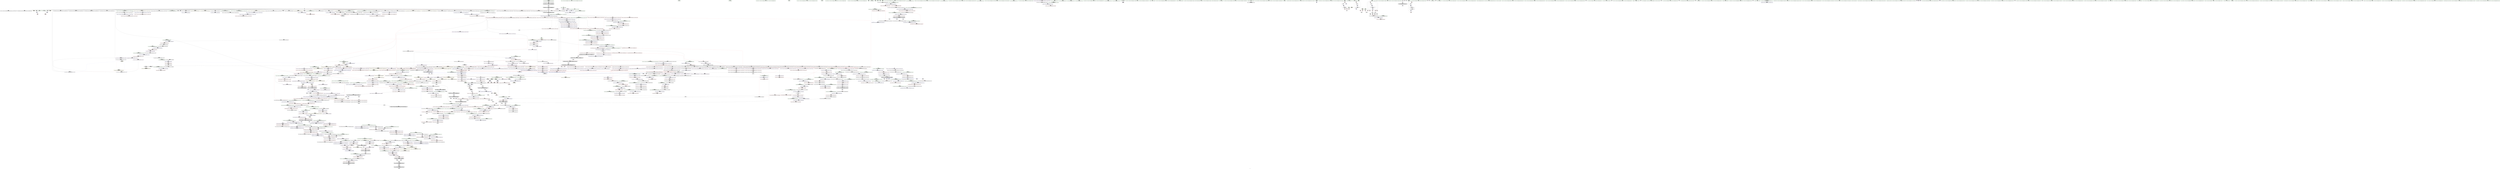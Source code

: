 digraph "SVFG" {
	label="SVFG";

	Node0x55ec26806900 [shape=record,color=grey,label="{NodeID: 0\nNullPtr|{|<s44>104}}"];
	Node0x55ec26806900 -> Node0x55ec26c171a0[style=solid];
	Node0x55ec26806900 -> Node0x55ec26c172a0[style=solid];
	Node0x55ec26806900 -> Node0x55ec26c17370[style=solid];
	Node0x55ec26806900 -> Node0x55ec26c17440[style=solid];
	Node0x55ec26806900 -> Node0x55ec26c17510[style=solid];
	Node0x55ec26806900 -> Node0x55ec26c175e0[style=solid];
	Node0x55ec26806900 -> Node0x55ec26c176b0[style=solid];
	Node0x55ec26806900 -> Node0x55ec26c17780[style=solid];
	Node0x55ec26806900 -> Node0x55ec26c17850[style=solid];
	Node0x55ec26806900 -> Node0x55ec26c17920[style=solid];
	Node0x55ec26806900 -> Node0x55ec26c179f0[style=solid];
	Node0x55ec26806900 -> Node0x55ec26c17ac0[style=solid];
	Node0x55ec26806900 -> Node0x55ec26c17b90[style=solid];
	Node0x55ec26806900 -> Node0x55ec26c17c60[style=solid];
	Node0x55ec26806900 -> Node0x55ec26c17d30[style=solid];
	Node0x55ec26806900 -> Node0x55ec26c17e00[style=solid];
	Node0x55ec26806900 -> Node0x55ec26c17ed0[style=solid];
	Node0x55ec26806900 -> Node0x55ec26c17fa0[style=solid];
	Node0x55ec26806900 -> Node0x55ec26c18070[style=solid];
	Node0x55ec26806900 -> Node0x55ec26c18140[style=solid];
	Node0x55ec26806900 -> Node0x55ec26c18210[style=solid];
	Node0x55ec26806900 -> Node0x55ec26c182e0[style=solid];
	Node0x55ec26806900 -> Node0x55ec26c183b0[style=solid];
	Node0x55ec26806900 -> Node0x55ec26c18480[style=solid];
	Node0x55ec26806900 -> Node0x55ec26c18550[style=solid];
	Node0x55ec26806900 -> Node0x55ec26c18620[style=solid];
	Node0x55ec26806900 -> Node0x55ec26c186f0[style=solid];
	Node0x55ec26806900 -> Node0x55ec26c187c0[style=solid];
	Node0x55ec26806900 -> Node0x55ec26c18890[style=solid];
	Node0x55ec26806900 -> Node0x55ec26c18960[style=solid];
	Node0x55ec26806900 -> Node0x55ec26c18a30[style=solid];
	Node0x55ec26806900 -> Node0x55ec26c18b00[style=solid];
	Node0x55ec26806900 -> Node0x55ec26c18bd0[style=solid];
	Node0x55ec26806900 -> Node0x55ec26c18ca0[style=solid];
	Node0x55ec26806900 -> Node0x55ec26c18d70[style=solid];
	Node0x55ec26806900 -> Node0x55ec26c18e40[style=solid];
	Node0x55ec26806900 -> Node0x55ec26c324a0[style=solid];
	Node0x55ec26806900 -> Node0x55ec26c339f0[style=solid];
	Node0x55ec26806900 -> Node0x55ec26c33ac0[style=solid];
	Node0x55ec26806900 -> Node0x55ec26c33b90[style=solid];
	Node0x55ec26806900 -> Node0x55ec26c1e2f0[style=solid];
	Node0x55ec26806900 -> Node0x55ec26638f30[style=solid];
	Node0x55ec26806900 -> Node0x55ec26c5bf50[style=solid];
	Node0x55ec26806900 -> Node0x55ec26c5ccd0[style=solid];
	Node0x55ec26806900:s44 -> Node0x55ec26cf5dc0[style=solid,color=red];
	Node0x55ec26cfea40 [shape=record,color=black,label="{NodeID: 1882\n1302 = PHI(1280, )\n0th arg _ZSt18uninitialized_copyISt13move_iteratorIPNSt7__cxx1112basic_stringIcSt11char_traitsIcESaIcEEEES7_ET0_T_SA_S9_ }"];
	Node0x55ec26cfea40 -> Node0x55ec26c212e0[style=solid];
	Node0x55ec26c1e7d0 [shape=record,color=blue,label="{NodeID: 775\n688\<--782\nexn.slot\<--\n_ZNSt6vectorINSt7__cxx1112basic_stringIcSt11char_traitsIcESaIcEEESaIS5_EE17_M_realloc_insertIJRKS5_EEEvN9__gnu_cxx17__normal_iteratorIPS5_S7_EEDpOT_\n}"];
	Node0x55ec26c1e7d0 -> Node0x55ec26c2cff0[style=dashed];
	Node0x55ec26c15300 [shape=record,color=purple,label="{NodeID: 443\n805\<--803\n_M_start26\<--\n_ZNSt6vectorINSt7__cxx1112basic_stringIcSt11char_traitsIcESaIcEEESaIS5_EE17_M_realloc_insertIJRKS5_EEEvN9__gnu_cxx17__normal_iteratorIPS5_S7_EEDpOT_\n}"];
	Node0x55ec26c15300 -> Node0x55ec26c2d4d0[style=solid];
	Node0x55ec26c090a0 [shape=record,color=green,label="{NodeID: 111\n612\<--613\n.addr\<--.addr_field_insensitive\n_ZN9__gnu_cxx13new_allocatorINSt7__cxx1112basic_stringIcSt11char_traitsIcESaIcEEEE10deallocateEPS6_m\n}"];
	Node0x55ec26c090a0 -> Node0x55ec26c350b0[style=solid];
	Node0x55ec26c2ad00 [shape=record,color=red,label="{NodeID: 554\n499\<--494\n\<--__last.addr\n_ZSt8_DestroyIPNSt7__cxx1112basic_stringIcSt11char_traitsIcESaIcEEEEvT_S7_\n|{<s0>47}}"];
	Node0x55ec26c2ad00:s0 -> Node0x55ec26cf5310[style=solid,color=red];
	Node0x55ec26c0d840 [shape=record,color=green,label="{NodeID: 222\n1369\<--1370\n_ZStneIPNSt7__cxx1112basic_stringIcSt11char_traitsIcESaIcEEEEbRKSt13move_iteratorIT_ESB_\<--_ZStneIPNSt7__cxx1112basic_stringIcSt11char_traitsIcESaIcEEEEbRKSt13move_iteratorIT_ESB__field_insensitive\n}"];
	Node0x55ec26cf5200 [shape=record,color=black,label="{NodeID: 1772\n505 = PHI(498, )\n0th arg _ZNSt12_Destroy_auxILb0EE9__destroyIPNSt7__cxx1112basic_stringIcSt11char_traitsIcESaIcEEEEEvT_S9_ }"];
	Node0x55ec26cf5200 -> Node0x55ec26c34550[style=solid];
	Node0x55ec26c30730 [shape=record,color=red,label="{NodeID: 665\n1299\<--1298\n\<--coerce.dive\n_ZSt32__make_move_if_noexcept_iteratorINSt7__cxx1112basic_stringIcSt11char_traitsIcESaIcEEESt13move_iteratorIPS5_EET0_PT_\n}"];
	Node0x55ec26c30730 -> Node0x55ec26c1dc70[style=solid];
	Node0x55ec26c1b8b0 [shape=record,color=black,label="{NodeID: 333\n838\<--696\n\<--this1\n_ZNSt6vectorINSt7__cxx1112basic_stringIcSt11char_traitsIcESaIcEEESaIS5_EE17_M_realloc_insertIJRKS5_EEEvN9__gnu_cxx17__normal_iteratorIPS5_S7_EEDpOT_\n}"];
	Node0x55ec26c1b8b0 -> Node0x55ec26c15bf0[style=solid];
	Node0x55ec26c1b8b0 -> Node0x55ec26c15cc0[style=solid];
	Node0x55ec26806990 [shape=record,color=green,label="{NodeID: 1\n7\<--1\n__dso_handle\<--dummyObj\nGlob }"];
	Node0x55ec26cfeb50 [shape=record,color=black,label="{NodeID: 1883\n1303 = PHI(1282, )\n1st arg _ZSt18uninitialized_copyISt13move_iteratorIPNSt7__cxx1112basic_stringIcSt11char_traitsIcESaIcEEEES7_ET0_T_SA_S9_ }"];
	Node0x55ec26cfeb50 -> Node0x55ec26c213b0[style=solid];
	Node0x55ec26c1e8a0 [shape=record,color=blue,label="{NodeID: 776\n690\<--784\nehselector.slot\<--\n_ZNSt6vectorINSt7__cxx1112basic_stringIcSt11char_traitsIcESaIcEEESaIS5_EE17_M_realloc_insertIJRKS5_EEEvN9__gnu_cxx17__normal_iteratorIPS5_S7_EEDpOT_\n}"];
	Node0x55ec26c1e8a0 -> Node0x55ec26c2d0c0[style=dashed];
	Node0x55ec26c153d0 [shape=record,color=purple,label="{NodeID: 444\n808\<--807\n_M_impl27\<--\n_ZNSt6vectorINSt7__cxx1112basic_stringIcSt11char_traitsIcESaIcEEESaIS5_EE17_M_realloc_insertIJRKS5_EEEvN9__gnu_cxx17__normal_iteratorIPS5_S7_EEDpOT_\n}"];
	Node0x55ec26c09170 [shape=record,color=green,label="{NodeID: 112\n621\<--622\n_ZdlPv\<--_ZdlPv_field_insensitive\n}"];
	Node0x55ec26c2add0 [shape=record,color=red,label="{NodeID: 555\n514\<--507\n\<--__first.addr\n_ZNSt12_Destroy_auxILb0EE9__destroyIPNSt7__cxx1112basic_stringIcSt11char_traitsIcESaIcEEEEEvT_S9_\n}"];
	Node0x55ec26c2add0 -> Node0x55ec26c5c850[style=solid];
	Node0x55ec26c91e70 [shape=record,color=black,label="{NodeID: 1330\nMR_75V_3 = PHI(MR_75V_4, MR_75V_2, )\npts\{1132 \}\n}"];
	Node0x55ec26c91e70 -> Node0x55ec26c2f550[style=dashed];
	Node0x55ec26c0d940 [shape=record,color=green,label="{NodeID: 223\n1375\<--1376\n_ZNKSt13move_iteratorIPNSt7__cxx1112basic_stringIcSt11char_traitsIcESaIcEEEEdeEv\<--_ZNKSt13move_iteratorIPNSt7__cxx1112basic_stringIcSt11char_traitsIcESaIcEEEEdeEv_field_insensitive\n}"];
	Node0x55ec26cf5310 [shape=record,color=black,label="{NodeID: 1773\n506 = PHI(499, )\n1st arg _ZNSt12_Destroy_auxILb0EE9__destroyIPNSt7__cxx1112basic_stringIcSt11char_traitsIcESaIcEEEEEvT_S9_ }"];
	Node0x55ec26cf5310 -> Node0x55ec26c34620[style=solid];
	Node0x55ec26c30800 [shape=record,color=red,label="{NodeID: 666\n1330\<--1309\n\<--__result.addr\n_ZSt18uninitialized_copyISt13move_iteratorIPNSt7__cxx1112basic_stringIcSt11char_traitsIcESaIcEEEES7_ET0_T_SA_S9_\n|{<s0>114}}"];
	Node0x55ec26c30800:s0 -> Node0x55ec26cf5640[style=solid,color=red];
	Node0x55ec26c1b980 [shape=record,color=black,label="{NodeID: 334\n845\<--696\n\<--this1\n_ZNSt6vectorINSt7__cxx1112basic_stringIcSt11char_traitsIcESaIcEEESaIS5_EE17_M_realloc_insertIJRKS5_EEEvN9__gnu_cxx17__normal_iteratorIPS5_S7_EEDpOT_\n}"];
	Node0x55ec26c1b980 -> Node0x55ec26c15d90[style=solid];
	Node0x55ec26c1b980 -> Node0x55ec26c15e60[style=solid];
	Node0x55ec26beb550 [shape=record,color=green,label="{NodeID: 2\n8\<--1\n_ZSt3cin\<--dummyObj\nGlob }"];
	Node0x55ec26cfec60 [shape=record,color=black,label="{NodeID: 1884\n1304 = PHI(1278, )\n2nd arg _ZSt18uninitialized_copyISt13move_iteratorIPNSt7__cxx1112basic_stringIcSt11char_traitsIcESaIcEEEES7_ET0_T_SA_S9_ }"];
	Node0x55ec26cfec60 -> Node0x55ec26c21480[style=solid];
	Node0x55ec26c1e970 [shape=record,color=blue,label="{NodeID: 777\n835\<--832\n_M_start36\<--\n_ZNSt6vectorINSt7__cxx1112basic_stringIcSt11char_traitsIcESaIcEEESaIS5_EE17_M_realloc_insertIJRKS5_EEEvN9__gnu_cxx17__normal_iteratorIPS5_S7_EEDpOT_\n|{<s0>29}}"];
	Node0x55ec26c1e970:s0 -> Node0x55ec26c92370[style=dashed,color=blue];
	Node0x55ec26c154a0 [shape=record,color=purple,label="{NodeID: 445\n809\<--807\n_M_finish28\<--\n_ZNSt6vectorINSt7__cxx1112basic_stringIcSt11char_traitsIcESaIcEEESaIS5_EE17_M_realloc_insertIJRKS5_EEEvN9__gnu_cxx17__normal_iteratorIPS5_S7_EEDpOT_\n}"];
	Node0x55ec26c154a0 -> Node0x55ec26c2d5a0[style=solid];
	Node0x55ec26c09270 [shape=record,color=green,label="{NodeID: 113\n628\<--629\nthis.addr\<--this.addr_field_insensitive\n_ZNSaINSt7__cxx1112basic_stringIcSt11char_traitsIcESaIcEEEED2Ev\n}"];
	Node0x55ec26c09270 -> Node0x55ec26c2bad0[style=solid];
	Node0x55ec26c09270 -> Node0x55ec26c35180[style=solid];
	Node0x55ec26c2aea0 [shape=record,color=red,label="{NodeID: 556\n518\<--507\n\<--__first.addr\n_ZNSt12_Destroy_auxILb0EE9__destroyIPNSt7__cxx1112basic_stringIcSt11char_traitsIcESaIcEEEEEvT_S9_\n|{<s0>48}}"];
	Node0x55ec26c2aea0:s0 -> Node0x55ec26cf7490[style=solid,color=red];
	Node0x55ec26c92370 [shape=record,color=black,label="{NodeID: 1331\nMR_20V_2 = PHI(MR_20V_3, MR_20V_1, )\npts\{590000 \}\n|{<s0>9|<s1>9}}"];
	Node0x55ec26c92370:s0 -> Node0x55ec26c8c970[style=dashed,color=blue];
	Node0x55ec26c92370:s1 -> Node0x55ec26c90a70[style=dashed,color=blue];
	Node0x55ec26c0da40 [shape=record,color=green,label="{NodeID: 224\n1378\<--1379\n_ZSt10_ConstructINSt7__cxx1112basic_stringIcSt11char_traitsIcESaIcEEEJS5_EEvPT_DpOT0_\<--_ZSt10_ConstructINSt7__cxx1112basic_stringIcSt11char_traitsIcESaIcEEEJS5_EEvPT_DpOT0__field_insensitive\n}"];
	Node0x55ec26cf5420 [shape=record,color=black,label="{NodeID: 1774\n1345 = PHI(1332, )\n0th arg _ZNSt20__uninitialized_copyILb0EE13__uninit_copyISt13move_iteratorIPNSt7__cxx1112basic_stringIcSt11char_traitsIcESaIcEEEES9_EET0_T_SC_SB_ }"];
	Node0x55ec26cf5420 -> Node0x55ec26c217c0[style=solid];
	Node0x55ec26c308d0 [shape=record,color=red,label="{NodeID: 667\n1332\<--1331\n\<--coerce.dive3\n_ZSt18uninitialized_copyISt13move_iteratorIPNSt7__cxx1112basic_stringIcSt11char_traitsIcESaIcEEEES7_ET0_T_SA_S9_\n|{<s0>114}}"];
	Node0x55ec26c308d0:s0 -> Node0x55ec26cf5420[style=solid,color=red];
	Node0x55ec26c1ba50 [shape=record,color=black,label="{NodeID: 335\n722\<--721\n\<--_M_impl\n_ZNSt6vectorINSt7__cxx1112basic_stringIcSt11char_traitsIcESaIcEEESaIS5_EE17_M_realloc_insertIJRKS5_EEEvN9__gnu_cxx17__normal_iteratorIPS5_S7_EEDpOT_\n|{<s0>63}}"];
	Node0x55ec26c1ba50:s0 -> Node0x55ec26cfdc70[style=solid,color=red];
	Node0x55ec26bea820 [shape=record,color=green,label="{NodeID: 3\n9\<--1\n_ZSt4cout\<--dummyObj\nGlob }"];
	Node0x55ec26cfed70 [shape=record,color=black,label="{NodeID: 1885\n419 = PHI(330, 789, 806, )\n0th arg _ZSt8_DestroyIPNSt7__cxx1112basic_stringIcSt11char_traitsIcESaIcEEES5_EvT_S7_RSaIT0_E }"];
	Node0x55ec26cfed70 -> Node0x55ec26c33e00[style=solid];
	Node0x55ec26c1ea40 [shape=record,color=blue,label="{NodeID: 778\n840\<--837\n_M_finish38\<--\n_ZNSt6vectorINSt7__cxx1112basic_stringIcSt11char_traitsIcESaIcEEESaIS5_EE17_M_realloc_insertIJRKS5_EEEvN9__gnu_cxx17__normal_iteratorIPS5_S7_EEDpOT_\n|{<s0>29}}"];
	Node0x55ec26c1ea40:s0 -> Node0x55ec26c92870[style=dashed,color=blue];
	Node0x55ec26c15570 [shape=record,color=purple,label="{NodeID: 446\n816\<--815\n_M_impl30\<--\n_ZNSt6vectorINSt7__cxx1112basic_stringIcSt11char_traitsIcESaIcEEESaIS5_EE17_M_realloc_insertIJRKS5_EEEvN9__gnu_cxx17__normal_iteratorIPS5_S7_EEDpOT_\n}"];
	Node0x55ec26c0deb0 [shape=record,color=green,label="{NodeID: 114\n634\<--635\n_ZN9__gnu_cxx13new_allocatorINSt7__cxx1112basic_stringIcSt11char_traitsIcESaIcEEEED2Ev\<--_ZN9__gnu_cxx13new_allocatorINSt7__cxx1112basic_stringIcSt11char_traitsIcESaIcEEEED2Ev_field_insensitive\n}"];
	Node0x55ec26c2af70 [shape=record,color=red,label="{NodeID: 557\n526\<--507\n\<--__first.addr\n_ZNSt12_Destroy_auxILb0EE9__destroyIPNSt7__cxx1112basic_stringIcSt11char_traitsIcESaIcEEEEEvT_S9_\n}"];
	Node0x55ec26c2af70 -> Node0x55ec26c14940[style=solid];
	Node0x55ec26c92870 [shape=record,color=black,label="{NodeID: 1332\nMR_33V_3 = PHI(MR_33V_4, MR_33V_2, )\npts\{590001 \}\n|{<s0>9|<s1>9}}"];
	Node0x55ec26c92870:s0 -> Node0x55ec26c8ce70[style=dashed,color=blue];
	Node0x55ec26c92870:s1 -> Node0x55ec26c90f70[style=dashed,color=blue];
	Node0x55ec26c0db40 [shape=record,color=green,label="{NodeID: 225\n1382\<--1383\n_ZNSt13move_iteratorIPNSt7__cxx1112basic_stringIcSt11char_traitsIcESaIcEEEEppEv\<--_ZNSt13move_iteratorIPNSt7__cxx1112basic_stringIcSt11char_traitsIcESaIcEEEEppEv_field_insensitive\n}"];
	Node0x55ec26cf5530 [shape=record,color=black,label="{NodeID: 1775\n1346 = PHI(1334, )\n1st arg _ZNSt20__uninitialized_copyILb0EE13__uninit_copyISt13move_iteratorIPNSt7__cxx1112basic_stringIcSt11char_traitsIcESaIcEEEES9_EET0_T_SC_SB_ }"];
	Node0x55ec26cf5530 -> Node0x55ec26c21890[style=solid];
	Node0x55ec26c309a0 [shape=record,color=red,label="{NodeID: 668\n1334\<--1333\n\<--coerce.dive4\n_ZSt18uninitialized_copyISt13move_iteratorIPNSt7__cxx1112basic_stringIcSt11char_traitsIcESaIcEEEES7_ET0_T_SA_S9_\n|{<s0>114}}"];
	Node0x55ec26c309a0:s0 -> Node0x55ec26cf5530[style=solid,color=red];
	Node0x55ec26c1bb20 [shape=record,color=black,label="{NodeID: 336\n773\<--772\n\<--_M_impl17\n_ZNSt6vectorINSt7__cxx1112basic_stringIcSt11char_traitsIcESaIcEEESaIS5_EE17_M_realloc_insertIJRKS5_EEEvN9__gnu_cxx17__normal_iteratorIPS5_S7_EEDpOT_\n|{<s0>71}}"];
	Node0x55ec26c1bb20:s0 -> Node0x55ec26cf6a40[style=solid,color=red];
	Node0x55ec26bea8b0 [shape=record,color=green,label="{NodeID: 4\n10\<--1\n.str\<--dummyObj\nGlob }"];
	Node0x55ec26cfefc0 [shape=record,color=black,label="{NodeID: 1886\n420 = PHI(334, 790, 810, )\n1st arg _ZSt8_DestroyIPNSt7__cxx1112basic_stringIcSt11char_traitsIcESaIcEEES5_EvT_S7_RSaIT0_E }"];
	Node0x55ec26cfefc0 -> Node0x55ec26c33ed0[style=solid];
	Node0x55ec26c1eb10 [shape=record,color=blue,label="{NodeID: 779\n847\<--844\n_M_end_of_storage41\<--add.ptr39\n_ZNSt6vectorINSt7__cxx1112basic_stringIcSt11char_traitsIcESaIcEEESaIS5_EE17_M_realloc_insertIJRKS5_EEEvN9__gnu_cxx17__normal_iteratorIPS5_S7_EEDpOT_\n|{<s0>29}}"];
	Node0x55ec26c1eb10:s0 -> Node0x55ec26c92d70[style=dashed,color=blue];
	Node0x55ec26c15640 [shape=record,color=purple,label="{NodeID: 447\n817\<--815\n_M_start31\<--\n_ZNSt6vectorINSt7__cxx1112basic_stringIcSt11char_traitsIcESaIcEEESaIS5_EE17_M_realloc_insertIJRKS5_EEEvN9__gnu_cxx17__normal_iteratorIPS5_S7_EEDpOT_\n}"];
	Node0x55ec26c15640 -> Node0x55ec26c2d670[style=solid];
	Node0x55ec26c0df70 [shape=record,color=green,label="{NodeID: 115\n639\<--640\nthis.addr\<--this.addr_field_insensitive\n_ZN9__gnu_cxx13new_allocatorINSt7__cxx1112basic_stringIcSt11char_traitsIcESaIcEEEED2Ev\n}"];
	Node0x55ec26c0df70 -> Node0x55ec26c2bba0[style=solid];
	Node0x55ec26c0df70 -> Node0x55ec26c35250[style=solid];
	Node0x55ec26c2b040 [shape=record,color=red,label="{NodeID: 558\n515\<--509\n\<--__last.addr\n_ZNSt12_Destroy_auxILb0EE9__destroyIPNSt7__cxx1112basic_stringIcSt11char_traitsIcESaIcEEEEEvT_S9_\n}"];
	Node0x55ec26c2b040 -> Node0x55ec26c5c850[style=solid];
	Node0x55ec26c92d70 [shape=record,color=black,label="{NodeID: 1333\nMR_35V_2 = PHI(MR_35V_3, MR_35V_1, )\npts\{590002 \}\n|{<s0>9|<s1>9}}"];
	Node0x55ec26c92d70:s0 -> Node0x55ec26c8ce70[style=dashed,color=blue];
	Node0x55ec26c92d70:s1 -> Node0x55ec26c90f70[style=dashed,color=blue];
	Node0x55ec26c0dc40 [shape=record,color=green,label="{NodeID: 226\n1410\<--1411\nllvm.trap\<--llvm.trap_field_insensitive\n}"];
	Node0x55ec26cf5640 [shape=record,color=black,label="{NodeID: 1776\n1347 = PHI(1330, )\n2nd arg _ZNSt20__uninitialized_copyILb0EE13__uninit_copyISt13move_iteratorIPNSt7__cxx1112basic_stringIcSt11char_traitsIcESaIcEEEES9_EET0_T_SC_SB_ }"];
	Node0x55ec26cf5640 -> Node0x55ec26c21960[style=solid];
	Node0x55ec26c30a70 [shape=record,color=red,label="{NodeID: 669\n1365\<--1352\n\<--__result.addr\n_ZNSt20__uninitialized_copyILb0EE13__uninit_copyISt13move_iteratorIPNSt7__cxx1112basic_stringIcSt11char_traitsIcESaIcEEEES9_EET0_T_SC_SB_\n}"];
	Node0x55ec26c30a70 -> Node0x55ec26c21a30[style=solid];
	Node0x55ec26c9b6e0 [shape=record,color=yellow,style=double,label="{NodeID: 1444\n174V_1 = ENCHI(MR_174V_0)\npts\{590000 590001 \}\nFun[_ZN9__gnu_cxx17__normal_iteratorIPNSt7__cxx1112basic_stringIcSt11char_traitsIcESaIcEEESt6vectorIS6_SaIS6_EEEC2ERKS7_]}"];
	Node0x55ec26c9b6e0 -> Node0x55ec26c2ff10[style=dashed];
	Node0x55ec26c1bbf0 [shape=record,color=black,label="{NodeID: 337\n827\<--822\nsub.ptr.lhs.cast\<--\n_ZNSt6vectorINSt7__cxx1112basic_stringIcSt11char_traitsIcESaIcEEESaIS5_EE17_M_realloc_insertIJRKS5_EEEvN9__gnu_cxx17__normal_iteratorIPS5_S7_EEDpOT_\n}"];
	Node0x55ec26c1bbf0 -> Node0x55ec26c5ad50[style=solid];
	Node0x55ec26beab60 [shape=record,color=green,label="{NodeID: 5\n12\<--1\n.str.1\<--dummyObj\nGlob }"];
	Node0x55ec26cff180 [shape=record,color=black,label="{NodeID: 1887\n421 = PHI(336, 792, 812, )\n2nd arg _ZSt8_DestroyIPNSt7__cxx1112basic_stringIcSt11char_traitsIcESaIcEEES5_EvT_S7_RSaIT0_E }"];
	Node0x55ec26cff180 -> Node0x55ec26c33fa0[style=solid];
	Node0x55ec26c1ebe0 [shape=record,color=blue,label="{NodeID: 780\n865\<--862\nthis.addr\<--this\n_ZNSt6vectorINSt7__cxx1112basic_stringIcSt11char_traitsIcESaIcEEESaIS5_EE3endEv\n}"];
	Node0x55ec26c1ebe0 -> Node0x55ec26c2d8e0[style=dashed];
	Node0x55ec26c15710 [shape=record,color=purple,label="{NodeID: 448\n820\<--819\n_M_impl32\<--\n_ZNSt6vectorINSt7__cxx1112basic_stringIcSt11char_traitsIcESaIcEEESaIS5_EE17_M_realloc_insertIJRKS5_EEEvN9__gnu_cxx17__normal_iteratorIPS5_S7_EEDpOT_\n}"];
	Node0x55ec26c0e040 [shape=record,color=green,label="{NodeID: 116\n648\<--649\n__a.addr\<--__a.addr_field_insensitive\n_ZNSt16allocator_traitsISaINSt7__cxx1112basic_stringIcSt11char_traitsIcESaIcEEEEE9constructIS5_JRKS5_EEEvRS6_PT_DpOT0_\n}"];
	Node0x55ec26c0e040 -> Node0x55ec26c2bc70[style=solid];
	Node0x55ec26c0e040 -> Node0x55ec26c35320[style=solid];
	Node0x55ec26c2b110 [shape=record,color=red,label="{NodeID: 559\n536\<--533\n\<--__pointer.addr\n_ZSt8_DestroyINSt7__cxx1112basic_stringIcSt11char_traitsIcESaIcEEEEvPT_\n}"];
	Node0x55ec26c93270 [shape=record,color=black,label="{NodeID: 1334\nMR_37V_2 = PHI(MR_37V_3, MR_37V_1, )\npts\{2260000 \}\n}"];
	Node0x55ec26c0dd40 [shape=record,color=green,label="{NodeID: 227\n1427\<--1428\n__x.addr\<--__x.addr_field_insensitive\n_ZStneIPNSt7__cxx1112basic_stringIcSt11char_traitsIcESaIcEEEEbRKSt13move_iteratorIT_ESB_\n}"];
	Node0x55ec26c0dd40 -> Node0x55ec26c311c0[style=solid];
	Node0x55ec26c0dd40 -> Node0x55ec26c21f10[style=solid];
	Node0x55ec26cf5780 [shape=record,color=black,label="{NodeID: 1777\n627 = PHI(578, )\n0th arg _ZNSaINSt7__cxx1112basic_stringIcSt11char_traitsIcESaIcEEEED2Ev }"];
	Node0x55ec26cf5780 -> Node0x55ec26c35180[style=solid];
	Node0x55ec26c30b40 [shape=record,color=red,label="{NodeID: 670\n1396\<--1352\n\<--__result.addr\n_ZNSt20__uninitialized_copyILb0EE13__uninit_copyISt13move_iteratorIPNSt7__cxx1112basic_stringIcSt11char_traitsIcESaIcEEEES9_EET0_T_SC_SB_\n|{<s0>121}}"];
	Node0x55ec26c30b40:s0 -> Node0x55ec26cf4240[style=solid,color=red];
	Node0x55ec26c1bcc0 [shape=record,color=black,label="{NodeID: 338\n828\<--826\nsub.ptr.rhs.cast\<--\n_ZNSt6vectorINSt7__cxx1112basic_stringIcSt11char_traitsIcESaIcEEESaIS5_EE17_M_realloc_insertIJRKS5_EEEvN9__gnu_cxx17__normal_iteratorIPS5_S7_EEDpOT_\n}"];
	Node0x55ec26c1bcc0 -> Node0x55ec26c5ad50[style=solid];
	Node0x55ec26beabf0 [shape=record,color=green,label="{NodeID: 6\n14\<--1\n.str.2\<--dummyObj\nGlob }"];
	Node0x55ec26cff340 [shape=record,color=black,label="{NodeID: 1888\n1471 = PHI(1348, )\n0th arg _ZNSt13move_iteratorIPNSt7__cxx1112basic_stringIcSt11char_traitsIcESaIcEEEEppEv }"];
	Node0x55ec26cff340 -> Node0x55ec26c3dc60[style=solid];
	Node0x55ec26c1ecb0 [shape=record,color=blue,label="{NodeID: 781\n882\<--879\nthis.addr\<--this\n_ZN9__gnu_cxx13new_allocatorINSt7__cxx1112basic_stringIcSt11char_traitsIcESaIcEEEE9constructIS6_JRKS6_EEEvPT_DpOT0_\n}"];
	Node0x55ec26c1ecb0 -> Node0x55ec26c2da80[style=dashed];
	Node0x55ec26c157e0 [shape=record,color=purple,label="{NodeID: 449\n821\<--819\n_M_end_of_storage\<--\n_ZNSt6vectorINSt7__cxx1112basic_stringIcSt11char_traitsIcESaIcEEESaIS5_EE17_M_realloc_insertIJRKS5_EEEvN9__gnu_cxx17__normal_iteratorIPS5_S7_EEDpOT_\n}"];
	Node0x55ec26c157e0 -> Node0x55ec26c2d740[style=solid];
	Node0x55ec26c0e110 [shape=record,color=green,label="{NodeID: 117\n650\<--651\n__p.addr\<--__p.addr_field_insensitive\n_ZNSt16allocator_traitsISaINSt7__cxx1112basic_stringIcSt11char_traitsIcESaIcEEEEE9constructIS5_JRKS5_EEEvRS6_PT_DpOT0_\n}"];
	Node0x55ec26c0e110 -> Node0x55ec26c2bd40[style=solid];
	Node0x55ec26c0e110 -> Node0x55ec26c353f0[style=solid];
	Node0x55ec26c2b1e0 [shape=record,color=red,label="{NodeID: 560\n544\<--541\n\<--__r.addr\n_ZSt11__addressofINSt7__cxx1112basic_stringIcSt11char_traitsIcESaIcEEEEPT_RS6_\n}"];
	Node0x55ec26c2b1e0 -> Node0x55ec26c1a530[style=solid];
	Node0x55ec26c0de10 [shape=record,color=green,label="{NodeID: 228\n1429\<--1430\n__y.addr\<--__y.addr_field_insensitive\n_ZStneIPNSt7__cxx1112basic_stringIcSt11char_traitsIcESaIcEEEEbRKSt13move_iteratorIT_ESB_\n}"];
	Node0x55ec26c0de10 -> Node0x55ec26c31290[style=solid];
	Node0x55ec26c0de10 -> Node0x55ec26c21fe0[style=solid];
	Node0x55ec26cf58c0 [shape=record,color=black,label="{NodeID: 1778\n1003 = PHI(712, )\n0th arg _ZNSt12_Vector_baseINSt7__cxx1112basic_stringIcSt11char_traitsIcESaIcEEESaIS5_EE11_M_allocateEm }"];
	Node0x55ec26cf58c0 -> Node0x55ec26c1f670[style=solid];
	Node0x55ec26c30c10 [shape=record,color=red,label="{NodeID: 671\n1372\<--1354\n\<--__cur\n_ZNSt20__uninitialized_copyILb0EE13__uninit_copyISt13move_iteratorIPNSt7__cxx1112basic_stringIcSt11char_traitsIcESaIcEEEES9_EET0_T_SC_SB_\n|{<s0>116}}"];
	Node0x55ec26c30c10:s0 -> Node0x55ec26cf7490[style=solid,color=red];
	Node0x55ec26c1bd90 [shape=record,color=black,label="{NodeID: 339\n869\<--868\n\<--this1\n_ZNSt6vectorINSt7__cxx1112basic_stringIcSt11char_traitsIcESaIcEEESaIS5_EE3endEv\n}"];
	Node0x55ec26c1bd90 -> Node0x55ec26c16000[style=solid];
	Node0x55ec26c1bd90 -> Node0x55ec26c160d0[style=solid];
	Node0x55ec26beacb0 [shape=record,color=green,label="{NodeID: 7\n16\<--1\n.str.3\<--dummyObj\nGlob }"];
	Node0x55ec26cff450 [shape=record,color=black,label="{NodeID: 1889\n1533 = PHI(1085, )\n0th arg _ZN9__gnu_cxx13new_allocatorINSt7__cxx1112basic_stringIcSt11char_traitsIcESaIcEEEE7destroyIS6_EEvPT_ }"];
	Node0x55ec26cff450 -> Node0x55ec26c3e3b0[style=solid];
	Node0x55ec26c1ed80 [shape=record,color=blue,label="{NodeID: 782\n884\<--880\n__p.addr\<--__p\n_ZN9__gnu_cxx13new_allocatorINSt7__cxx1112basic_stringIcSt11char_traitsIcESaIcEEEE9constructIS6_JRKS6_EEEvPT_DpOT0_\n}"];
	Node0x55ec26c1ed80 -> Node0x55ec26c2db50[style=dashed];
	Node0x55ec26c158b0 [shape=record,color=purple,label="{NodeID: 450\n824\<--823\n_M_impl33\<--\n_ZNSt6vectorINSt7__cxx1112basic_stringIcSt11char_traitsIcESaIcEEESaIS5_EE17_M_realloc_insertIJRKS5_EEEvN9__gnu_cxx17__normal_iteratorIPS5_S7_EEDpOT_\n}"];
	Node0x55ec26c0e1e0 [shape=record,color=green,label="{NodeID: 118\n652\<--653\n__args.addr\<--__args.addr_field_insensitive\n_ZNSt16allocator_traitsISaINSt7__cxx1112basic_stringIcSt11char_traitsIcESaIcEEEEE9constructIS5_JRKS5_EEEvRS6_PT_DpOT0_\n}"];
	Node0x55ec26c0e1e0 -> Node0x55ec26c2be10[style=solid];
	Node0x55ec26c0e1e0 -> Node0x55ec26c354c0[style=solid];
	Node0x55ec26c2b2b0 [shape=record,color=red,label="{NodeID: 561\n559\<--550\nthis1\<--this.addr\n_ZNSt12_Vector_baseINSt7__cxx1112basic_stringIcSt11char_traitsIcESaIcEEESaIS5_EE13_M_deallocateEPS5_m\n}"];
	Node0x55ec26c2b2b0 -> Node0x55ec26c14a10[style=solid];
	Node0x55ec26064230 [shape=record,color=yellow,style=double,label="{NodeID: 1336\n26V_1 = ENCHI(MR_26V_0)\npts\{590000 590001 590002 \}\nFun[_ZNSt12_Vector_baseINSt7__cxx1112basic_stringIcSt11char_traitsIcESaIcEEESaIS5_EEC2Ev]|{<s0>37|<s1>37|<s2>37}}"];
	Node0x55ec26064230:s0 -> Node0x55ec26c339f0[style=dashed,color=red];
	Node0x55ec26064230:s1 -> Node0x55ec26c33ac0[style=dashed,color=red];
	Node0x55ec26064230:s2 -> Node0x55ec26c33b90[style=dashed,color=red];
	Node0x55ec26c162e0 [shape=record,color=green,label="{NodeID: 229\n1436\<--1437\n_ZSteqIPNSt7__cxx1112basic_stringIcSt11char_traitsIcESaIcEEEEbRKSt13move_iteratorIT_ESB_\<--_ZSteqIPNSt7__cxx1112basic_stringIcSt11char_traitsIcESaIcEEEEbRKSt13move_iteratorIT_ESB__field_insensitive\n}"];
	Node0x55ec26cf5a00 [shape=record,color=black,label="{NodeID: 1779\n1004 = PHI(713, )\n1st arg _ZNSt12_Vector_baseINSt7__cxx1112basic_stringIcSt11char_traitsIcESaIcEEESaIS5_EE11_M_allocateEm }"];
	Node0x55ec26cf5a00 -> Node0x55ec26c1f740[style=solid];
	Node0x55ec26c30ce0 [shape=record,color=red,label="{NodeID: 672\n1384\<--1354\n\<--__cur\n_ZNSt20__uninitialized_copyILb0EE13__uninit_copyISt13move_iteratorIPNSt7__cxx1112basic_stringIcSt11char_traitsIcESaIcEEEES9_EET0_T_SC_SB_\n}"];
	Node0x55ec26c30ce0 -> Node0x55ec26c27d10[style=solid];
	Node0x55ec26c1be60 [shape=record,color=black,label="{NodeID: 340\n861\<--876\n_ZNSt6vectorINSt7__cxx1112basic_stringIcSt11char_traitsIcESaIcEEESaIS5_EE3endEv_ret\<--\n_ZNSt6vectorINSt7__cxx1112basic_stringIcSt11char_traitsIcESaIcEEESaIS5_EE3endEv\n|{<s0>28}}"];
	Node0x55ec26c1be60:s0 -> Node0x55ec26cf9aa0[style=solid,color=blue];
	Node0x55ec26beb610 [shape=record,color=green,label="{NodeID: 8\n19\<--1\n\<--dummyObj\nCan only get source location for instruction, argument, global var or function.}"];
	Node0x55ec26cff560 [shape=record,color=black,label="{NodeID: 1890\n1534 = PHI(1086, )\n1st arg _ZN9__gnu_cxx13new_allocatorINSt7__cxx1112basic_stringIcSt11char_traitsIcESaIcEEEE7destroyIS6_EEvPT_ }"];
	Node0x55ec26cff560 -> Node0x55ec26c3e480[style=solid];
	Node0x55ec26c1ee50 [shape=record,color=blue,label="{NodeID: 783\n886\<--881\n__args.addr\<--__args\n_ZN9__gnu_cxx13new_allocatorINSt7__cxx1112basic_stringIcSt11char_traitsIcESaIcEEEE9constructIS6_JRKS6_EEEvPT_DpOT0_\n}"];
	Node0x55ec26c1ee50 -> Node0x55ec26c2dc20[style=dashed];
	Node0x55ec26c15980 [shape=record,color=purple,label="{NodeID: 451\n825\<--823\n_M_start34\<--\n_ZNSt6vectorINSt7__cxx1112basic_stringIcSt11char_traitsIcESaIcEEESaIS5_EE17_M_realloc_insertIJRKS5_EEEvN9__gnu_cxx17__normal_iteratorIPS5_S7_EEDpOT_\n}"];
	Node0x55ec26c15980 -> Node0x55ec26c2d810[style=solid];
	Node0x55ec26c0e2b0 [shape=record,color=green,label="{NodeID: 119\n662\<--663\n_ZSt7forwardIRKNSt7__cxx1112basic_stringIcSt11char_traitsIcESaIcEEEEOT_RNSt16remove_referenceIS8_E4typeE\<--_ZSt7forwardIRKNSt7__cxx1112basic_stringIcSt11char_traitsIcESaIcEEEEOT_RNSt16remove_referenceIS8_E4typeE_field_insensitive\n}"];
	Node0x55ec26c2b380 [shape=record,color=red,label="{NodeID: 562\n560\<--552\n\<--__p.addr\n_ZNSt12_Vector_baseINSt7__cxx1112basic_stringIcSt11char_traitsIcESaIcEEESaIS5_EE13_M_deallocateEPS5_m\n}"];
	Node0x55ec26c2b380 -> Node0x55ec26c5bf50[style=solid];
	Node0x55ec26c163e0 [shape=record,color=green,label="{NodeID: 230\n1444\<--1445\n__p.addr\<--__p.addr_field_insensitive\n_ZSt10_ConstructINSt7__cxx1112basic_stringIcSt11char_traitsIcESaIcEEEJS5_EEvPT_DpOT0_\n}"];
	Node0x55ec26c163e0 -> Node0x55ec26c31360[style=solid];
	Node0x55ec26c163e0 -> Node0x55ec26c220b0[style=solid];
	Node0x55ec26cf5b40 [shape=record,color=black,label="{NodeID: 1780\n1213 = PHI(1206, )\n0th arg _ZN9__gnu_cxx13new_allocatorINSt7__cxx1112basic_stringIcSt11char_traitsIcESaIcEEEE8allocateEmPKv }"];
	Node0x55ec26cf5b40 -> Node0x55ec26c20ac0[style=solid];
	Node0x55ec26c30db0 [shape=record,color=red,label="{NodeID: 673\n1397\<--1354\n\<--__cur\n_ZNSt20__uninitialized_copyILb0EE13__uninit_copyISt13move_iteratorIPNSt7__cxx1112basic_stringIcSt11char_traitsIcESaIcEEEES9_EET0_T_SC_SB_\n|{<s0>121}}"];
	Node0x55ec26c30db0:s0 -> Node0x55ec26cf4450[style=solid,color=red];
	Node0x55ec26c1bf30 [shape=record,color=black,label="{NodeID: 341\n893\<--892\n\<--\n_ZN9__gnu_cxx13new_allocatorINSt7__cxx1112basic_stringIcSt11char_traitsIcESaIcEEEE9constructIS6_JRKS6_EEEvPT_DpOT0_\n}"];
	Node0x55ec26c1bf30 -> Node0x55ec26c1c000[style=solid];
	Node0x55ec26beb6a0 [shape=record,color=green,label="{NodeID: 9\n71\<--1\n\<--dummyObj\nCan only get source location for instruction, argument, global var or function.}"];
	Node0x55ec26cff670 [shape=record,color=black,label="{NodeID: 1891\n532 = PHI(519, )\n0th arg _ZSt8_DestroyINSt7__cxx1112basic_stringIcSt11char_traitsIcESaIcEEEEvPT_ }"];
	Node0x55ec26cff670 -> Node0x55ec26c347c0[style=solid];
	Node0x55ec26c1ef20 [shape=record,color=blue,label="{NodeID: 784\n903\<--902\n__t.addr\<--__t\n_ZSt7forwardIRKNSt7__cxx1112basic_stringIcSt11char_traitsIcESaIcEEEEOT_RNSt16remove_referenceIS8_E4typeE\n}"];
	Node0x55ec26c1ef20 -> Node0x55ec26c2dcf0[style=dashed];
	Node0x55ec26c15a50 [shape=record,color=purple,label="{NodeID: 452\n834\<--833\n_M_impl35\<--\n_ZNSt6vectorINSt7__cxx1112basic_stringIcSt11char_traitsIcESaIcEEESaIS5_EE17_M_realloc_insertIJRKS5_EEEvN9__gnu_cxx17__normal_iteratorIPS5_S7_EEDpOT_\n}"];
	Node0x55ec26c0e3b0 [shape=record,color=green,label="{NodeID: 120\n665\<--666\n_ZN9__gnu_cxx13new_allocatorINSt7__cxx1112basic_stringIcSt11char_traitsIcESaIcEEEE9constructIS6_JRKS6_EEEvPT_DpOT0_\<--_ZN9__gnu_cxx13new_allocatorINSt7__cxx1112basic_stringIcSt11char_traitsIcESaIcEEEE9constructIS6_JRKS6_EEEvPT_DpOT0__field_insensitive\n}"];
	Node0x55ec26c2b450 [shape=record,color=red,label="{NodeID: 563\n565\<--552\n\<--__p.addr\n_ZNSt12_Vector_baseINSt7__cxx1112basic_stringIcSt11char_traitsIcESaIcEEESaIS5_EE13_M_deallocateEPS5_m\n|{<s0>51}}"];
	Node0x55ec26c2b450:s0 -> Node0x55ec26cf2c90[style=solid,color=red];
	Node0x55ec26c94320 [shape=record,color=yellow,style=double,label="{NodeID: 1338\n101V_1 = ENCHI(MR_101V_0)\npts\{451 \}\nFun[_ZNSt12_Vector_baseINSt7__cxx1112basic_stringIcSt11char_traitsIcESaIcEEESaIS5_EED2Ev]}"];
	Node0x55ec26c94320 -> Node0x55ec26c34210[style=dashed];
	Node0x55ec26c164b0 [shape=record,color=green,label="{NodeID: 231\n1446\<--1447\n__args.addr\<--__args.addr_field_insensitive\n_ZSt10_ConstructINSt7__cxx1112basic_stringIcSt11char_traitsIcESaIcEEEJS5_EEvPT_DpOT0_\n}"];
	Node0x55ec26c164b0 -> Node0x55ec26c31430[style=solid];
	Node0x55ec26c164b0 -> Node0x55ec26c22180[style=solid];
	Node0x55ec26cf5c80 [shape=record,color=black,label="{NodeID: 1781\n1214 = PHI(1207, )\n1st arg _ZN9__gnu_cxx13new_allocatorINSt7__cxx1112basic_stringIcSt11char_traitsIcESaIcEEEE8allocateEmPKv }"];
	Node0x55ec26cf5c80 -> Node0x55ec26c20b90[style=solid];
	Node0x55ec26c30e80 [shape=record,color=red,label="{NodeID: 674\n1400\<--1354\n\<--__cur\n_ZNSt20__uninitialized_copyILb0EE13__uninit_copyISt13move_iteratorIPNSt7__cxx1112basic_stringIcSt11char_traitsIcESaIcEEEES9_EET0_T_SC_SB_\n}"];
	Node0x55ec26c30e80 -> Node0x55ec26c1e150[style=solid];
	Node0x55ec26c1c000 [shape=record,color=black,label="{NodeID: 342\n894\<--893\n\<--\n_ZN9__gnu_cxx13new_allocatorINSt7__cxx1112basic_stringIcSt11char_traitsIcESaIcEEEE9constructIS6_JRKS6_EEEvPT_DpOT0_\n}"];
	Node0x55ec26beb760 [shape=record,color=green,label="{NodeID: 10\n76\<--1\n\<--dummyObj\nCan only get source location for instruction, argument, global var or function.}"];
	Node0x55ec26cff780 [shape=record,color=black,label="{NodeID: 1892\n1246 = PHI(1060, )\n0th arg _ZSt22__uninitialized_copy_aISt13move_iteratorIPNSt7__cxx1112basic_stringIcSt11char_traitsIcESaIcEEEES7_S6_ET0_T_SA_S9_RSaIT1_E }"];
	Node0x55ec26cff780 -> Node0x55ec26c20d30[style=solid];
	Node0x55ec26c1eff0 [shape=record,color=blue,label="{NodeID: 785\n915\<--912\nthis.addr\<--this\n_ZNKSt6vectorINSt7__cxx1112basic_stringIcSt11char_traitsIcESaIcEEESaIS5_EE12_M_check_lenEmPKc\n}"];
	Node0x55ec26c1eff0 -> Node0x55ec26c2ddc0[style=dashed];
	Node0x55ec26c15b20 [shape=record,color=purple,label="{NodeID: 453\n835\<--833\n_M_start36\<--\n_ZNSt6vectorINSt7__cxx1112basic_stringIcSt11char_traitsIcESaIcEEESaIS5_EE17_M_realloc_insertIJRKS5_EEEvN9__gnu_cxx17__normal_iteratorIPS5_S7_EEDpOT_\n}"];
	Node0x55ec26c15b20 -> Node0x55ec26c1e970[style=solid];
	Node0x55ec26c0e4b0 [shape=record,color=green,label="{NodeID: 121\n672\<--673\n__position\<--__position_field_insensitive\n_ZNSt6vectorINSt7__cxx1112basic_stringIcSt11char_traitsIcESaIcEEESaIS5_EE17_M_realloc_insertIJRKS5_EEEvN9__gnu_cxx17__normal_iteratorIPS5_S7_EEDpOT_\n|{|<s1>60|<s2>64|<s3>67}}"];
	Node0x55ec26c0e4b0 -> Node0x55ec26c14ae0[style=solid];
	Node0x55ec26c0e4b0:s1 -> Node0x55ec26cf7940[style=solid,color=red];
	Node0x55ec26c0e4b0:s2 -> Node0x55ec26cfe3f0[style=solid,color=red];
	Node0x55ec26c0e4b0:s3 -> Node0x55ec26cfe3f0[style=solid,color=red];
	Node0x55ec26c2b520 [shape=record,color=red,label="{NodeID: 564\n566\<--554\n\<--__n.addr\n_ZNSt12_Vector_baseINSt7__cxx1112basic_stringIcSt11char_traitsIcESaIcEEESaIS5_EE13_M_deallocateEPS5_m\n|{<s0>51}}"];
	Node0x55ec26c2b520:s0 -> Node0x55ec26cf2dd0[style=solid,color=red];
	Node0x55ec26c94400 [shape=record,color=yellow,style=double,label="{NodeID: 1339\n103V_1 = ENCHI(MR_103V_0)\npts\{453 \}\nFun[_ZNSt12_Vector_baseINSt7__cxx1112basic_stringIcSt11char_traitsIcESaIcEEESaIS5_EED2Ev]}"];
	Node0x55ec26c94400 -> Node0x55ec26c342e0[style=dashed];
	Node0x55ec26c16580 [shape=record,color=green,label="{NodeID: 232\n1455\<--1456\n_ZSt7forwardINSt7__cxx1112basic_stringIcSt11char_traitsIcESaIcEEEEOT_RNSt16remove_referenceIS6_E4typeE\<--_ZSt7forwardINSt7__cxx1112basic_stringIcSt11char_traitsIcESaIcEEEEOT_RNSt16remove_referenceIS6_E4typeE_field_insensitive\n}"];
	Node0x55ec26cf5dc0 [shape=record,color=black,label="{NodeID: 1782\n1215 = PHI(3, )\n2nd arg _ZN9__gnu_cxx13new_allocatorINSt7__cxx1112basic_stringIcSt11char_traitsIcESaIcEEEE8allocateEmPKv }"];
	Node0x55ec26cf5dc0 -> Node0x55ec26c20c60[style=solid];
	Node0x55ec26c30f50 [shape=record,color=red,label="{NodeID: 675\n1394\<--1356\nexn\<--exn.slot\n_ZNSt20__uninitialized_copyILb0EE13__uninit_copyISt13move_iteratorIPNSt7__cxx1112basic_stringIcSt11char_traitsIcESaIcEEEES9_EET0_T_SC_SB_\n}"];
	Node0x55ec26c1c0d0 [shape=record,color=black,label="{NodeID: 343\n901\<--906\n_ZSt7forwardIRKNSt7__cxx1112basic_stringIcSt11char_traitsIcESaIcEEEEOT_RNSt16remove_referenceIS8_E4typeE_ret\<--\n_ZSt7forwardIRKNSt7__cxx1112basic_stringIcSt11char_traitsIcESaIcEEEEOT_RNSt16remove_referenceIS8_E4typeE\n|{<s0>56|<s1>62|<s2>82}}"];
	Node0x55ec26c1c0d0:s0 -> Node0x55ec26cfa2a0[style=solid,color=blue];
	Node0x55ec26c1c0d0:s1 -> Node0x55ec26cfa8e0[style=solid,color=blue];
	Node0x55ec26c1c0d0:s2 -> Node0x55ec26cf9ca0[style=solid,color=blue];
	Node0x55ec26beb860 [shape=record,color=green,label="{NodeID: 11\n469\<--1\n\<--dummyObj\nCan only get source location for instruction, argument, global var or function.}"];
	Node0x55ec26cff890 [shape=record,color=black,label="{NodeID: 1893\n1247 = PHI(1062, )\n1st arg _ZSt22__uninitialized_copy_aISt13move_iteratorIPNSt7__cxx1112basic_stringIcSt11char_traitsIcESaIcEEEES7_S6_ET0_T_SA_S9_RSaIT1_E }"];
	Node0x55ec26cff890 -> Node0x55ec26c20e00[style=solid];
	Node0x55ec26c1f0c0 [shape=record,color=blue,label="{NodeID: 786\n917\<--913\n__n.addr\<--__n\n_ZNKSt6vectorINSt7__cxx1112basic_stringIcSt11char_traitsIcESaIcEEESaIS5_EE12_M_check_lenEmPKc\n|{|<s2>89}}"];
	Node0x55ec26c1f0c0 -> Node0x55ec26c2de90[style=dashed];
	Node0x55ec26c1f0c0 -> Node0x55ec26c2e2a0[style=dashed];
	Node0x55ec26c1f0c0:s2 -> Node0x55ec26c8a040[style=dashed,color=red];
	Node0x55ec26c15bf0 [shape=record,color=purple,label="{NodeID: 454\n839\<--838\n_M_impl37\<--\n_ZNSt6vectorINSt7__cxx1112basic_stringIcSt11char_traitsIcESaIcEEESaIS5_EE17_M_realloc_insertIJRKS5_EEEvN9__gnu_cxx17__normal_iteratorIPS5_S7_EEDpOT_\n}"];
	Node0x55ec26c0e580 [shape=record,color=green,label="{NodeID: 122\n674\<--675\nthis.addr\<--this.addr_field_insensitive\n_ZNSt6vectorINSt7__cxx1112basic_stringIcSt11char_traitsIcESaIcEEESaIS5_EE17_M_realloc_insertIJRKS5_EEEvN9__gnu_cxx17__normal_iteratorIPS5_S7_EEDpOT_\n}"];
	Node0x55ec26c0e580 -> Node0x55ec26c2bee0[style=solid];
	Node0x55ec26c0e580 -> Node0x55ec26c35660[style=solid];
	Node0x55ec26c2b5f0 [shape=record,color=red,label="{NodeID: 565\n577\<--574\nthis1\<--this.addr\n_ZNSt12_Vector_baseINSt7__cxx1112basic_stringIcSt11char_traitsIcESaIcEEESaIS5_EE12_Vector_implD2Ev\n}"];
	Node0x55ec26c2b5f0 -> Node0x55ec26c1a6d0[style=solid];
	Node0x55ec26c89d70 [shape=record,color=yellow,style=double,label="{NodeID: 1340\n20V_1 = ENCHI(MR_20V_0)\npts\{590000 \}\nFun[_ZNSt12_Vector_baseINSt7__cxx1112basic_stringIcSt11char_traitsIcESaIcEEESaIS5_EED2Ev]}"];
	Node0x55ec26c89d70 -> Node0x55ec26c2a9c0[style=dashed];
	Node0x55ec26c89d70 -> Node0x55ec26c2ab60[style=dashed];
	Node0x55ec26c16680 [shape=record,color=green,label="{NodeID: 233\n1458\<--1459\n_ZNSt7__cxx1112basic_stringIcSt11char_traitsIcESaIcEEC1EOS4_\<--_ZNSt7__cxx1112basic_stringIcSt11char_traitsIcESaIcEEC1EOS4__field_insensitive\n}"];
	Node0x55ec26cf5f00 [shape=record,color=black,label="{NodeID: 1783\n1483 = PHI(1433, )\n0th arg _ZSteqIPNSt7__cxx1112basic_stringIcSt11char_traitsIcESaIcEEEEbRKSt13move_iteratorIT_ESB_ }"];
	Node0x55ec26cf5f00 -> Node0x55ec26c3de00[style=solid];
	Node0x55ec26c31020 [shape=record,color=red,label="{NodeID: 676\n1413\<--1356\nexn11\<--exn.slot\n_ZNSt20__uninitialized_copyILb0EE13__uninit_copyISt13move_iteratorIPNSt7__cxx1112basic_stringIcSt11char_traitsIcESaIcEEEES9_EET0_T_SC_SB_\n}"];
	Node0x55ec26c1c1a0 [shape=record,color=black,label="{NodeID: 344\n911\<--965\n_ZNKSt6vectorINSt7__cxx1112basic_stringIcSt11char_traitsIcESaIcEEESaIS5_EE12_M_check_lenEmPKc_ret\<--cond\n_ZNKSt6vectorINSt7__cxx1112basic_stringIcSt11char_traitsIcESaIcEEESaIS5_EE12_M_check_lenEmPKc\n|{<s0>58}}"];
	Node0x55ec26c1c1a0:s0 -> Node0x55ec26cfa470[style=solid,color=blue];
	Node0x55ec26beb960 [shape=record,color=green,label="{NodeID: 12\n699\<--1\n\<--dummyObj\nCan only get source location for instruction, argument, global var or function.|{<s0>58}}"];
	Node0x55ec26beb960:s0 -> Node0x55ec26cfe820[style=solid,color=red];
	Node0x55ec26cff9a0 [shape=record,color=black,label="{NodeID: 1894\n1248 = PHI(1057, )\n2nd arg _ZSt22__uninitialized_copy_aISt13move_iteratorIPNSt7__cxx1112basic_stringIcSt11char_traitsIcESaIcEEEES7_S6_ET0_T_SA_S9_RSaIT1_E }"];
	Node0x55ec26cff9a0 -> Node0x55ec26c20ed0[style=solid];
	Node0x55ec26c1f190 [shape=record,color=blue,label="{NodeID: 787\n919\<--914\n__s.addr\<--__s\n_ZNKSt6vectorINSt7__cxx1112basic_stringIcSt11char_traitsIcESaIcEEESaIS5_EE12_M_check_lenEmPKc\n}"];
	Node0x55ec26c1f190 -> Node0x55ec26c2df60[style=dashed];
	Node0x55ec26c15cc0 [shape=record,color=purple,label="{NodeID: 455\n840\<--838\n_M_finish38\<--\n_ZNSt6vectorINSt7__cxx1112basic_stringIcSt11char_traitsIcESaIcEEESaIS5_EE17_M_realloc_insertIJRKS5_EEEvN9__gnu_cxx17__normal_iteratorIPS5_S7_EEDpOT_\n}"];
	Node0x55ec26c15cc0 -> Node0x55ec26c1ea40[style=solid];
	Node0x55ec26c0e650 [shape=record,color=green,label="{NodeID: 123\n676\<--677\n__args.addr\<--__args.addr_field_insensitive\n_ZNSt6vectorINSt7__cxx1112basic_stringIcSt11char_traitsIcESaIcEEESaIS5_EE17_M_realloc_insertIJRKS5_EEEvN9__gnu_cxx17__normal_iteratorIPS5_S7_EEDpOT_\n}"];
	Node0x55ec26c0e650 -> Node0x55ec26c2bfb0[style=solid];
	Node0x55ec26c0e650 -> Node0x55ec26c35730[style=solid];
	Node0x55ec26c2b6c0 [shape=record,color=red,label="{NodeID: 566\n596\<--587\n\<--__a.addr\n_ZNSt16allocator_traitsISaINSt7__cxx1112basic_stringIcSt11char_traitsIcESaIcEEEEE10deallocateERS6_PS5_m\n}"];
	Node0x55ec26c2b6c0 -> Node0x55ec26c1a7a0[style=solid];
	Node0x55ec26c89e50 [shape=record,color=yellow,style=double,label="{NodeID: 1341\n35V_1 = ENCHI(MR_35V_0)\npts\{590002 \}\nFun[_ZNSt12_Vector_baseINSt7__cxx1112basic_stringIcSt11char_traitsIcESaIcEEESaIS5_EED2Ev]}"];
	Node0x55ec26c89e50 -> Node0x55ec26c2aa90[style=dashed];
	Node0x55ec26c16780 [shape=record,color=green,label="{NodeID: 234\n1463\<--1464\nthis.addr\<--this.addr_field_insensitive\n_ZNKSt13move_iteratorIPNSt7__cxx1112basic_stringIcSt11char_traitsIcESaIcEEEEdeEv\n}"];
	Node0x55ec26c16780 -> Node0x55ec26c31500[style=solid];
	Node0x55ec26c16780 -> Node0x55ec26c3db90[style=solid];
	Node0x55ec26cf6040 [shape=record,color=black,label="{NodeID: 1784\n1484 = PHI(1434, )\n1st arg _ZSteqIPNSt7__cxx1112basic_stringIcSt11char_traitsIcESaIcEEEEbRKSt13move_iteratorIT_ESB_ }"];
	Node0x55ec26cf6040 -> Node0x55ec26c3ded0[style=solid];
	Node0x55ec26c310f0 [shape=record,color=red,label="{NodeID: 677\n1414\<--1358\nsel\<--ehselector.slot\n_ZNSt20__uninitialized_copyILb0EE13__uninit_copyISt13move_iteratorIPNSt7__cxx1112basic_stringIcSt11char_traitsIcESaIcEEEES9_EET0_T_SC_SB_\n}"];
	Node0x55ec26c9be70 [shape=record,color=yellow,style=double,label="{NodeID: 1452\n174V_1 = ENCHI(MR_174V_0)\npts\{590000 590001 \}\nFun[_ZNKSt6vectorINSt7__cxx1112basic_stringIcSt11char_traitsIcESaIcEEESaIS5_EE12_M_check_lenEmPKc]|{<s0>85|<s1>85|<s2>87|<s3>87|<s4>88|<s5>88|<s6>90|<s7>90}}"];
	Node0x55ec26c9be70:s0 -> Node0x55ec26c973c0[style=dashed,color=red];
	Node0x55ec26c9be70:s1 -> Node0x55ec26c974a0[style=dashed,color=red];
	Node0x55ec26c9be70:s2 -> Node0x55ec26c973c0[style=dashed,color=red];
	Node0x55ec26c9be70:s3 -> Node0x55ec26c974a0[style=dashed,color=red];
	Node0x55ec26c9be70:s4 -> Node0x55ec26c973c0[style=dashed,color=red];
	Node0x55ec26c9be70:s5 -> Node0x55ec26c974a0[style=dashed,color=red];
	Node0x55ec26c9be70:s6 -> Node0x55ec26c973c0[style=dashed,color=red];
	Node0x55ec26c9be70:s7 -> Node0x55ec26c974a0[style=dashed,color=red];
	Node0x55ec26c1c270 [shape=record,color=black,label="{NodeID: 345\n982\<--978\nsub.ptr.lhs.cast\<--\n_ZN9__gnu_cxxmiIPNSt7__cxx1112basic_stringIcSt11char_traitsIcESaIcEEESt6vectorIS6_SaIS6_EEEENS_17__normal_iteratorIT_T0_E15difference_typeERKSE_SH_\n}"];
	Node0x55ec26c1c270 -> Node0x55ec26c5a8d0[style=solid];
	Node0x55ec26beba60 [shape=record,color=green,label="{NodeID: 13\n1014\<--1\n\<--dummyObj\nCan only get source location for instruction, argument, global var or function.}"];
	Node0x55ec26cffae0 [shape=record,color=black,label="{NodeID: 1895\n1249 = PHI(1058, )\n3rd arg _ZSt22__uninitialized_copy_aISt13move_iteratorIPNSt7__cxx1112basic_stringIcSt11char_traitsIcESaIcEEEES7_S6_ET0_T_SA_S9_RSaIT1_E }"];
	Node0x55ec26cffae0 -> Node0x55ec26c20fa0[style=solid];
	Node0x55ec26c1f260 [shape=record,color=blue,label="{NodeID: 788\n923\<--945\nref.tmp\<--call4\n_ZNKSt6vectorINSt7__cxx1112basic_stringIcSt11char_traitsIcESaIcEEESaIS5_EE12_M_check_lenEmPKc\n|{|<s1>89}}"];
	Node0x55ec26c1f260 -> Node0x55ec26c2e2a0[style=dashed];
	Node0x55ec26c1f260:s1 -> Node0x55ec26c8a150[style=dashed,color=red];
	Node0x55ec26c15d90 [shape=record,color=purple,label="{NodeID: 456\n846\<--845\n_M_impl40\<--\n_ZNSt6vectorINSt7__cxx1112basic_stringIcSt11char_traitsIcESaIcEEESaIS5_EE17_M_realloc_insertIJRKS5_EEEvN9__gnu_cxx17__normal_iteratorIPS5_S7_EEDpOT_\n}"];
	Node0x55ec26c0e720 [shape=record,color=green,label="{NodeID: 124\n678\<--679\n__len\<--__len_field_insensitive\n_ZNSt6vectorINSt7__cxx1112basic_stringIcSt11char_traitsIcESaIcEEESaIS5_EE17_M_realloc_insertIJRKS5_EEEvN9__gnu_cxx17__normal_iteratorIPS5_S7_EEDpOT_\n}"];
	Node0x55ec26c0e720 -> Node0x55ec26c2c080[style=solid];
	Node0x55ec26c0e720 -> Node0x55ec26c2c150[style=solid];
	Node0x55ec26c0e720 -> Node0x55ec26c2c220[style=solid];
	Node0x55ec26c0e720 -> Node0x55ec26c35800[style=solid];
	Node0x55ec26c2b790 [shape=record,color=red,label="{NodeID: 567\n598\<--589\n\<--__p.addr\n_ZNSt16allocator_traitsISaINSt7__cxx1112basic_stringIcSt11char_traitsIcESaIcEEEEE10deallocateERS6_PS5_m\n|{<s0>53}}"];
	Node0x55ec26c2b790:s0 -> Node0x55ec26cf3e90[style=solid,color=red];
	Node0x55ec26c16850 [shape=record,color=green,label="{NodeID: 235\n1472\<--1473\nthis.addr\<--this.addr_field_insensitive\n_ZNSt13move_iteratorIPNSt7__cxx1112basic_stringIcSt11char_traitsIcESaIcEEEEppEv\n}"];
	Node0x55ec26c16850 -> Node0x55ec26c316a0[style=solid];
	Node0x55ec26c16850 -> Node0x55ec26c3dc60[style=solid];
	Node0x55ec26cf6180 [shape=record,color=black,label="{NodeID: 1785\n384 = PHI(366, )\n0th arg _ZNSt12_Vector_baseINSt7__cxx1112basic_stringIcSt11char_traitsIcESaIcEEESaIS5_EE12_Vector_implC2Ev }"];
	Node0x55ec26cf6180 -> Node0x55ec26c33920[style=solid];
	Node0x55ec26c311c0 [shape=record,color=red,label="{NodeID: 678\n1433\<--1427\n\<--__x.addr\n_ZStneIPNSt7__cxx1112basic_stringIcSt11char_traitsIcESaIcEEEEbRKSt13move_iteratorIT_ESB_\n|{<s0>126}}"];
	Node0x55ec26c311c0:s0 -> Node0x55ec26cf5f00[style=solid,color=red];
	Node0x55ec26c1c340 [shape=record,color=black,label="{NodeID: 346\n983\<--981\nsub.ptr.rhs.cast\<--\n_ZN9__gnu_cxxmiIPNSt7__cxx1112basic_stringIcSt11char_traitsIcESaIcEEESt6vectorIS6_SaIS6_EEEENS_17__normal_iteratorIT_T0_E15difference_typeERKSE_SH_\n}"];
	Node0x55ec26c1c340 -> Node0x55ec26c5a8d0[style=solid];
	Node0x55ec26bebb60 [shape=record,color=green,label="{NodeID: 14\n1180\<--1\n\<--dummyObj\nCan only get source location for instruction, argument, global var or function.}"];
	Node0x55ec26cffc20 [shape=record,color=black,label="{NodeID: 1896\n862 = PHI(229, )\n0th arg _ZNSt6vectorINSt7__cxx1112basic_stringIcSt11char_traitsIcESaIcEEESaIS5_EE3endEv }"];
	Node0x55ec26cffc20 -> Node0x55ec26c1ebe0[style=solid];
	Node0x55ec26c1f330 [shape=record,color=blue,label="{NodeID: 789\n921\<--951\n__len\<--add\n_ZNKSt6vectorINSt7__cxx1112basic_stringIcSt11char_traitsIcESaIcEEESaIS5_EE12_M_check_lenEmPKc\n}"];
	Node0x55ec26c1f330 -> Node0x55ec26c2e030[style=dashed];
	Node0x55ec26c1f330 -> Node0x55ec26c2e100[style=dashed];
	Node0x55ec26c1f330 -> Node0x55ec26c2e1d0[style=dashed];
	Node0x55ec26c15e60 [shape=record,color=purple,label="{NodeID: 457\n847\<--845\n_M_end_of_storage41\<--\n_ZNSt6vectorINSt7__cxx1112basic_stringIcSt11char_traitsIcESaIcEEESaIS5_EE17_M_realloc_insertIJRKS5_EEEvN9__gnu_cxx17__normal_iteratorIPS5_S7_EEDpOT_\n}"];
	Node0x55ec26c15e60 -> Node0x55ec26c1eb10[style=solid];
	Node0x55ec26c0e7f0 [shape=record,color=green,label="{NodeID: 125\n680\<--681\n__elems_before\<--__elems_before_field_insensitive\n_ZNSt6vectorINSt7__cxx1112basic_stringIcSt11char_traitsIcESaIcEEESaIS5_EE17_M_realloc_insertIJRKS5_EEEvN9__gnu_cxx17__normal_iteratorIPS5_S7_EEDpOT_\n}"];
	Node0x55ec26c0e7f0 -> Node0x55ec26c2c2f0[style=solid];
	Node0x55ec26c0e7f0 -> Node0x55ec26c2c3c0[style=solid];
	Node0x55ec26c0e7f0 -> Node0x55ec26c359a0[style=solid];
	Node0x55ec26c2b860 [shape=record,color=red,label="{NodeID: 568\n599\<--591\n\<--__n.addr\n_ZNSt16allocator_traitsISaINSt7__cxx1112basic_stringIcSt11char_traitsIcESaIcEEEEE10deallocateERS6_PS5_m\n|{<s0>53}}"];
	Node0x55ec26c2b860:s0 -> Node0x55ec26cf3fa0[style=solid,color=red];
	Node0x55ec26c8a040 [shape=record,color=yellow,style=double,label="{NodeID: 1343\n71V_1 = ENCHI(MR_71V_0)\npts\{918 \}\nFun[_ZSt3maxImERKT_S2_S2_]}"];
	Node0x55ec26c8a040 -> Node0x55ec26c2fa30[style=dashed];
	Node0x55ec26c16920 [shape=record,color=green,label="{NodeID: 236\n1485\<--1486\n__x.addr\<--__x.addr_field_insensitive\n_ZSteqIPNSt7__cxx1112basic_stringIcSt11char_traitsIcESaIcEEEEbRKSt13move_iteratorIT_ESB_\n}"];
	Node0x55ec26c16920 -> Node0x55ec26c31840[style=solid];
	Node0x55ec26c16920 -> Node0x55ec26c3de00[style=solid];
	Node0x55ec26cf62c0 [shape=record,color=black,label="{NodeID: 1786\n272 = PHI(130, )\n0th arg _ZStltIcSt11char_traitsIcESaIcEEbRKNSt7__cxx1112basic_stringIT_T0_T1_EESA_ }"];
	Node0x55ec26cf62c0 -> Node0x55ec26c332a0[style=solid];
	Node0x55ec26c31290 [shape=record,color=red,label="{NodeID: 679\n1434\<--1429\n\<--__y.addr\n_ZStneIPNSt7__cxx1112basic_stringIcSt11char_traitsIcESaIcEEEEbRKSt13move_iteratorIT_ESB_\n|{<s0>126}}"];
	Node0x55ec26c31290:s0 -> Node0x55ec26cf6040[style=solid,color=red];
	Node0x55ec26c1c410 [shape=record,color=black,label="{NodeID: 347\n967\<--985\n_ZN9__gnu_cxxmiIPNSt7__cxx1112basic_stringIcSt11char_traitsIcESaIcEEESt6vectorIS6_SaIS6_EEEENS_17__normal_iteratorIT_T0_E15difference_typeERKSE_SH__ret\<--sub.ptr.div\n_ZN9__gnu_cxxmiIPNSt7__cxx1112basic_stringIcSt11char_traitsIcESaIcEEESt6vectorIS6_SaIS6_EEEENS_17__normal_iteratorIT_T0_E15difference_typeERKSE_SH_\n|{<s0>60}}"];
	Node0x55ec26c1c410:s0 -> Node0x55ec26cfa690[style=solid,color=blue];
	Node0x55ec26bebc60 [shape=record,color=green,label="{NodeID: 15\n1271\<--1\n\<--dummyObj\nCan only get source location for instruction, argument, global var or function.}"];
	Node0x55ec26cffd60 [shape=record,color=black,label="{NodeID: 1897\n547 = PHI(455, 795, 814, )\n0th arg _ZNSt12_Vector_baseINSt7__cxx1112basic_stringIcSt11char_traitsIcESaIcEEESaIS5_EE13_M_deallocateEPS5_m }"];
	Node0x55ec26cffd60 -> Node0x55ec26c34960[style=solid];
	Node0x55ec26c1f400 [shape=record,color=blue,label="{NodeID: 790\n970\<--968\n__lhs.addr\<--__lhs\n_ZN9__gnu_cxxmiIPNSt7__cxx1112basic_stringIcSt11char_traitsIcESaIcEEESt6vectorIS6_SaIS6_EEEENS_17__normal_iteratorIT_T0_E15difference_typeERKSE_SH_\n}"];
	Node0x55ec26c1f400 -> Node0x55ec26c2e370[style=dashed];
	Node0x55ec26c15f30 [shape=record,color=purple,label="{NodeID: 458\n875\<--863\ncoerce.dive\<--retval\n_ZNSt6vectorINSt7__cxx1112basic_stringIcSt11char_traitsIcESaIcEEESaIS5_EE3endEv\n}"];
	Node0x55ec26c15f30 -> Node0x55ec26c2d9b0[style=solid];
	Node0x55ec26c0e8c0 [shape=record,color=green,label="{NodeID: 126\n682\<--683\nref.tmp\<--ref.tmp_field_insensitive\n_ZNSt6vectorINSt7__cxx1112basic_stringIcSt11char_traitsIcESaIcEEESaIS5_EE17_M_realloc_insertIJRKS5_EEEvN9__gnu_cxx17__normal_iteratorIPS5_S7_EEDpOT_\n|{|<s1>60}}"];
	Node0x55ec26c0e8c0 -> Node0x55ec26c14bb0[style=solid];
	Node0x55ec26c0e8c0:s1 -> Node0x55ec26cfd920[style=solid,color=red];
	Node0x55ec26c2b930 [shape=record,color=red,label="{NodeID: 569\n617\<--608\nthis1\<--this.addr\n_ZN9__gnu_cxx13new_allocatorINSt7__cxx1112basic_stringIcSt11char_traitsIcESaIcEEEE10deallocateEPS6_m\n}"];
	Node0x55ec26c8a150 [shape=record,color=yellow,style=double,label="{NodeID: 1344\n73V_1 = ENCHI(MR_73V_0)\npts\{924 \}\nFun[_ZSt3maxImERKT_S2_S2_]}"];
	Node0x55ec26c8a150 -> Node0x55ec26c2f960[style=dashed];
	Node0x55ec26c169f0 [shape=record,color=green,label="{NodeID: 237\n1487\<--1488\n__y.addr\<--__y.addr_field_insensitive\n_ZSteqIPNSt7__cxx1112basic_stringIcSt11char_traitsIcESaIcEEEEbRKSt13move_iteratorIT_ESB_\n}"];
	Node0x55ec26c169f0 -> Node0x55ec26c31910[style=solid];
	Node0x55ec26c169f0 -> Node0x55ec26c3ded0[style=solid];
	Node0x55ec26cf6400 [shape=record,color=black,label="{NodeID: 1787\n273 = PHI(136, )\n1st arg _ZStltIcSt11char_traitsIcESaIcEEbRKNSt7__cxx1112basic_stringIT_T0_T1_EESA_ }"];
	Node0x55ec26cf6400 -> Node0x55ec26c33370[style=solid];
	Node0x55ec26c31360 [shape=record,color=red,label="{NodeID: 680\n1450\<--1444\n\<--__p.addr\n_ZSt10_ConstructINSt7__cxx1112basic_stringIcSt11char_traitsIcESaIcEEEJS5_EEvPT_DpOT0_\n}"];
	Node0x55ec26c31360 -> Node0x55ec26c12350[style=solid];
	Node0x55ec26c1c4e0 [shape=record,color=black,label="{NodeID: 348\n995\<--994\n\<--this1\n_ZNSt6vectorINSt7__cxx1112basic_stringIcSt11char_traitsIcESaIcEEESaIS5_EE5beginEv\n}"];
	Node0x55ec26c1c4e0 -> Node0x55ec26c26240[style=solid];
	Node0x55ec26c1c4e0 -> Node0x55ec26c26310[style=solid];
	Node0x55ec26bebd60 [shape=record,color=green,label="{NodeID: 16\n1272\<--1\n\<--dummyObj\nCan only get source location for instruction, argument, global var or function.}"];
	Node0x55ec26d00040 [shape=record,color=black,label="{NodeID: 1898\n548 = PHI(458, 796, 818, )\n1st arg _ZNSt12_Vector_baseINSt7__cxx1112basic_stringIcSt11char_traitsIcESaIcEEESaIS5_EE13_M_deallocateEPS5_m }"];
	Node0x55ec26d00040 -> Node0x55ec26c34a30[style=solid];
	Node0x55ec26c1f4d0 [shape=record,color=blue,label="{NodeID: 791\n972\<--969\n__rhs.addr\<--__rhs\n_ZN9__gnu_cxxmiIPNSt7__cxx1112basic_stringIcSt11char_traitsIcESaIcEEESt6vectorIS6_SaIS6_EEEENS_17__normal_iteratorIT_T0_E15difference_typeERKSE_SH_\n}"];
	Node0x55ec26c1f4d0 -> Node0x55ec26c2e440[style=dashed];
	Node0x55ec26c16000 [shape=record,color=purple,label="{NodeID: 459\n870\<--869\n_M_impl\<--\n_ZNSt6vectorINSt7__cxx1112basic_stringIcSt11char_traitsIcESaIcEEESaIS5_EE3endEv\n}"];
	Node0x55ec26c0e990 [shape=record,color=green,label="{NodeID: 127\n684\<--685\n__new_start\<--__new_start_field_insensitive\n_ZNSt6vectorINSt7__cxx1112basic_stringIcSt11char_traitsIcESaIcEEESaIS5_EE17_M_realloc_insertIJRKS5_EEEvN9__gnu_cxx17__normal_iteratorIPS5_S7_EEDpOT_\n}"];
	Node0x55ec26c0e990 -> Node0x55ec26c2c490[style=solid];
	Node0x55ec26c0e990 -> Node0x55ec26c2c560[style=solid];
	Node0x55ec26c0e990 -> Node0x55ec26c2c630[style=solid];
	Node0x55ec26c0e990 -> Node0x55ec26c2c700[style=solid];
	Node0x55ec26c0e990 -> Node0x55ec26c2c7d0[style=solid];
	Node0x55ec26c0e990 -> Node0x55ec26c2c8a0[style=solid];
	Node0x55ec26c0e990 -> Node0x55ec26c2c970[style=solid];
	Node0x55ec26c0e990 -> Node0x55ec26c2ca40[style=solid];
	Node0x55ec26c0e990 -> Node0x55ec26c35a70[style=solid];
	Node0x55ec26c2ba00 [shape=record,color=red,label="{NodeID: 570\n618\<--610\n\<--__p.addr\n_ZN9__gnu_cxx13new_allocatorINSt7__cxx1112basic_stringIcSt11char_traitsIcESaIcEEEE10deallocateEPS6_m\n}"];
	Node0x55ec26c2ba00 -> Node0x55ec26c1a870[style=solid];
	Node0x55ec26c16ac0 [shape=record,color=green,label="{NodeID: 238\n1493\<--1494\n_ZNKSt13move_iteratorIPNSt7__cxx1112basic_stringIcSt11char_traitsIcESaIcEEEE4baseEv\<--_ZNKSt13move_iteratorIPNSt7__cxx1112basic_stringIcSt11char_traitsIcESaIcEEEE4baseEv_field_insensitive\n}"];
	Node0x55ec26cf6540 [shape=record,color=black,label="{NodeID: 1788\n638 = PHI(632, )\n0th arg _ZN9__gnu_cxx13new_allocatorINSt7__cxx1112basic_stringIcSt11char_traitsIcESaIcEEEED2Ev }"];
	Node0x55ec26cf6540 -> Node0x55ec26c35250[style=solid];
	Node0x55ec26c31430 [shape=record,color=red,label="{NodeID: 681\n1453\<--1446\n\<--__args.addr\n_ZSt10_ConstructINSt7__cxx1112basic_stringIcSt11char_traitsIcESaIcEEEJS5_EEvPT_DpOT0_\n|{<s0>127}}"];
	Node0x55ec26c31430:s0 -> Node0x55ec26cf27f0[style=solid,color=red];
	Node0x55ec26c1c5b0 [shape=record,color=black,label="{NodeID: 349\n987\<--1000\n_ZNSt6vectorINSt7__cxx1112basic_stringIcSt11char_traitsIcESaIcEEESaIS5_EE5beginEv_ret\<--\n_ZNSt6vectorINSt7__cxx1112basic_stringIcSt11char_traitsIcESaIcEEESaIS5_EE5beginEv\n|{<s0>59}}"];
	Node0x55ec26c1c5b0:s0 -> Node0x55ec26cfa580[style=solid,color=blue];
	Node0x55ec26bebe60 [shape=record,color=green,label="{NodeID: 17\n1323\<--1\n\<--dummyObj\nCan only get source location for instruction, argument, global var or function.}"];
	Node0x55ec26d00200 [shape=record,color=black,label="{NodeID: 1899\n549 = PHI(468, 797, 830, )\n2nd arg _ZNSt12_Vector_baseINSt7__cxx1112basic_stringIcSt11char_traitsIcESaIcEEESaIS5_EE13_M_deallocateEPS5_m }"];
	Node0x55ec26d00200 -> Node0x55ec26c34b00[style=solid];
	Node0x55ec26c1f5a0 [shape=record,color=blue,label="{NodeID: 792\n991\<--988\nthis.addr\<--this\n_ZNSt6vectorINSt7__cxx1112basic_stringIcSt11char_traitsIcESaIcEEESaIS5_EE5beginEv\n}"];
	Node0x55ec26c1f5a0 -> Node0x55ec26c2e6b0[style=dashed];
	Node0x55ec26c160d0 [shape=record,color=purple,label="{NodeID: 460\n871\<--869\n_M_finish\<--\n_ZNSt6vectorINSt7__cxx1112basic_stringIcSt11char_traitsIcESaIcEEESaIS5_EE3endEv\n|{<s0>81}}"];
	Node0x55ec26c160d0:s0 -> Node0x55ec26cfe270[style=solid,color=red];
	Node0x55ec26c0ea60 [shape=record,color=green,label="{NodeID: 128\n686\<--687\n__new_finish\<--__new_finish_field_insensitive\n_ZNSt6vectorINSt7__cxx1112basic_stringIcSt11char_traitsIcESaIcEEESaIS5_EE17_M_realloc_insertIJRKS5_EEEvN9__gnu_cxx17__normal_iteratorIPS5_S7_EEDpOT_\n}"];
	Node0x55ec26c0ea60 -> Node0x55ec26c2cb10[style=solid];
	Node0x55ec26c0ea60 -> Node0x55ec26c2cbe0[style=solid];
	Node0x55ec26c0ea60 -> Node0x55ec26c2ccb0[style=solid];
	Node0x55ec26c0ea60 -> Node0x55ec26c2cd80[style=solid];
	Node0x55ec26c0ea60 -> Node0x55ec26c2ce50[style=solid];
	Node0x55ec26c0ea60 -> Node0x55ec26c1e220[style=solid];
	Node0x55ec26c0ea60 -> Node0x55ec26c1e2f0[style=solid];
	Node0x55ec26c0ea60 -> Node0x55ec26c1e3c0[style=solid];
	Node0x55ec26c0ea60 -> Node0x55ec26c1e490[style=solid];
	Node0x55ec26c0ea60 -> Node0x55ec26c1e560[style=solid];
	Node0x55ec26c2bad0 [shape=record,color=red,label="{NodeID: 571\n631\<--628\nthis1\<--this.addr\n_ZNSaINSt7__cxx1112basic_stringIcSt11char_traitsIcESaIcEEEED2Ev\n}"];
	Node0x55ec26c2bad0 -> Node0x55ec26c1a940[style=solid];
	Node0x55ec26c16bc0 [shape=record,color=green,label="{NodeID: 239\n1501\<--1502\nthis.addr\<--this.addr_field_insensitive\n_ZNKSt13move_iteratorIPNSt7__cxx1112basic_stringIcSt11char_traitsIcESaIcEEEE4baseEv\n}"];
	Node0x55ec26c16bc0 -> Node0x55ec26c319e0[style=solid];
	Node0x55ec26c16bc0 -> Node0x55ec26c3dfa0[style=solid];
	Node0x55ec26cf6680 [shape=record,color=black,label="{NodeID: 1789\n1442 = PHI(1373, )\n0th arg _ZSt10_ConstructINSt7__cxx1112basic_stringIcSt11char_traitsIcESaIcEEEJS5_EEvPT_DpOT0_ }"];
	Node0x55ec26cf6680 -> Node0x55ec26c220b0[style=solid];
	Node0x55ec26c31500 [shape=record,color=red,label="{NodeID: 682\n1466\<--1463\nthis1\<--this.addr\n_ZNKSt13move_iteratorIPNSt7__cxx1112basic_stringIcSt11char_traitsIcESaIcEEEEdeEv\n}"];
	Node0x55ec26c31500 -> Node0x55ec26c27de0[style=solid];
	Node0x55ec26c1c680 [shape=record,color=black,label="{NodeID: 350\n1017\<--1016\n\<--_M_impl\n_ZNSt12_Vector_baseINSt7__cxx1112basic_stringIcSt11char_traitsIcESaIcEEESaIS5_EE11_M_allocateEm\n|{<s0>96}}"];
	Node0x55ec26c1c680:s0 -> Node0x55ec26cf45d0[style=solid,color=red];
	Node0x55ec26bebf60 [shape=record,color=green,label="{NodeID: 18\n1439\<--1\n\<--dummyObj\nCan only get source location for instruction, argument, global var or function.}"];
	Node0x55ec26d003c0 [shape=record,color=black,label="{NodeID: 1900\n1519 = PHI(1289, )\n0th arg _ZNSt13move_iteratorIPNSt7__cxx1112basic_stringIcSt11char_traitsIcESaIcEEEEC2ES6_ }"];
	Node0x55ec26d003c0 -> Node0x55ec26c3e140[style=solid];
	Node0x55ec26c1f670 [shape=record,color=blue,label="{NodeID: 793\n1005\<--1003\nthis.addr\<--this\n_ZNSt12_Vector_baseINSt7__cxx1112basic_stringIcSt11char_traitsIcESaIcEEESaIS5_EE11_M_allocateEm\n}"];
	Node0x55ec26c1f670 -> Node0x55ec26c2e850[style=dashed];
	Node0x55ec26c161a0 [shape=record,color=purple,label="{NodeID: 461\n999\<--989\ncoerce.dive\<--retval\n_ZNSt6vectorINSt7__cxx1112basic_stringIcSt11char_traitsIcESaIcEEESaIS5_EE5beginEv\n}"];
	Node0x55ec26c161a0 -> Node0x55ec26c2e780[style=solid];
	Node0x55ec26c0eb30 [shape=record,color=green,label="{NodeID: 129\n688\<--689\nexn.slot\<--exn.slot_field_insensitive\n_ZNSt6vectorINSt7__cxx1112basic_stringIcSt11char_traitsIcESaIcEEESaIS5_EE17_M_realloc_insertIJRKS5_EEEvN9__gnu_cxx17__normal_iteratorIPS5_S7_EEDpOT_\n}"];
	Node0x55ec26c0eb30 -> Node0x55ec26c2cf20[style=solid];
	Node0x55ec26c0eb30 -> Node0x55ec26c2cff0[style=solid];
	Node0x55ec26c0eb30 -> Node0x55ec26c1e630[style=solid];
	Node0x55ec26c0eb30 -> Node0x55ec26c1e7d0[style=solid];
	Node0x55ec26c2bba0 [shape=record,color=red,label="{NodeID: 572\n642\<--639\nthis1\<--this.addr\n_ZN9__gnu_cxx13new_allocatorINSt7__cxx1112basic_stringIcSt11char_traitsIcESaIcEEEED2Ev\n}"];
	Node0x55ec26c16c90 [shape=record,color=green,label="{NodeID: 240\n1510\<--1511\n__t.addr\<--__t.addr_field_insensitive\n_ZSt7forwardINSt7__cxx1112basic_stringIcSt11char_traitsIcESaIcEEEEOT_RNSt16remove_referenceIS6_E4typeE\n}"];
	Node0x55ec26c16c90 -> Node0x55ec26c31b80[style=solid];
	Node0x55ec26c16c90 -> Node0x55ec26c3e070[style=solid];
	Node0x55ec26cf67c0 [shape=record,color=black,label="{NodeID: 1790\n1443 = PHI(1374, )\n1st arg _ZSt10_ConstructINSt7__cxx1112basic_stringIcSt11char_traitsIcESaIcEEEJS5_EEvPT_DpOT0_ }"];
	Node0x55ec26cf67c0 -> Node0x55ec26c22180[style=solid];
	Node0x55ec26c315d0 [shape=record,color=red,label="{NodeID: 683\n1468\<--1467\n\<--_M_current\n_ZNKSt13move_iteratorIPNSt7__cxx1112basic_stringIcSt11char_traitsIcESaIcEEEEdeEv\n}"];
	Node0x55ec26c315d0 -> Node0x55ec26c124f0[style=solid];
	Node0x55ec26c1c750 [shape=record,color=black,label="{NodeID: 351\n1002\<--1024\n_ZNSt12_Vector_baseINSt7__cxx1112basic_stringIcSt11char_traitsIcESaIcEEESaIS5_EE11_M_allocateEm_ret\<--cond\n_ZNSt12_Vector_baseINSt7__cxx1112basic_stringIcSt11char_traitsIcESaIcEEESaIS5_EE11_M_allocateEm\n|{<s0>61}}"];
	Node0x55ec26c1c750:s0 -> Node0x55ec26cfa7a0[style=solid,color=blue];
	Node0x55ec26bec060 [shape=record,color=green,label="{NodeID: 19\n4\<--6\n_ZStL8__ioinit\<--_ZStL8__ioinit_field_insensitive\nGlob }"];
	Node0x55ec26bec060 -> Node0x55ec26c12900[style=solid];
	Node0x55ec26d004d0 [shape=record,color=black,label="{NodeID: 1901\n1520 = PHI(1294, )\n1st arg _ZNSt13move_iteratorIPNSt7__cxx1112basic_stringIcSt11char_traitsIcESaIcEEEEC2ES6_ }"];
	Node0x55ec26d004d0 -> Node0x55ec26c3e210[style=solid];
	Node0x55ec26c1f740 [shape=record,color=blue,label="{NodeID: 794\n1007\<--1004\n__n.addr\<--__n\n_ZNSt12_Vector_baseINSt7__cxx1112basic_stringIcSt11char_traitsIcESaIcEEESaIS5_EE11_M_allocateEm\n}"];
	Node0x55ec26c1f740 -> Node0x55ec26c2e920[style=dashed];
	Node0x55ec26c1f740 -> Node0x55ec26c2e9f0[style=dashed];
	Node0x55ec26c26240 [shape=record,color=purple,label="{NodeID: 462\n996\<--995\n_M_impl\<--\n_ZNSt6vectorINSt7__cxx1112basic_stringIcSt11char_traitsIcESaIcEEESaIS5_EE5beginEv\n}"];
	Node0x55ec26c0ec00 [shape=record,color=green,label="{NodeID: 130\n690\<--691\nehselector.slot\<--ehselector.slot_field_insensitive\n_ZNSt6vectorINSt7__cxx1112basic_stringIcSt11char_traitsIcESaIcEEESaIS5_EE17_M_realloc_insertIJRKS5_EEEvN9__gnu_cxx17__normal_iteratorIPS5_S7_EEDpOT_\n}"];
	Node0x55ec26c0ec00 -> Node0x55ec26c2d0c0[style=solid];
	Node0x55ec26c0ec00 -> Node0x55ec26c1e700[style=solid];
	Node0x55ec26c0ec00 -> Node0x55ec26c1e8a0[style=solid];
	Node0x55ec26c2bc70 [shape=record,color=red,label="{NodeID: 573\n657\<--648\n\<--__a.addr\n_ZNSt16allocator_traitsISaINSt7__cxx1112basic_stringIcSt11char_traitsIcESaIcEEEEE9constructIS5_JRKS5_EEEvRS6_PT_DpOT0_\n}"];
	Node0x55ec26c2bc70 -> Node0x55ec26c1aa10[style=solid];
	Node0x55ec26c16d60 [shape=record,color=green,label="{NodeID: 241\n1521\<--1522\nthis.addr\<--this.addr_field_insensitive\n_ZNSt13move_iteratorIPNSt7__cxx1112basic_stringIcSt11char_traitsIcESaIcEEEEC2ES6_\n}"];
	Node0x55ec26c16d60 -> Node0x55ec26c31c50[style=solid];
	Node0x55ec26c16d60 -> Node0x55ec26c3e140[style=solid];
	Node0x55ec26cf6900 [shape=record,color=black,label="{NodeID: 1791\n1154 = PHI(1100, )\n0th arg _ZNSt16allocator_traitsISaINSt7__cxx1112basic_stringIcSt11char_traitsIcESaIcEEEEE8max_sizeERKS6_ }"];
	Node0x55ec26cf6900 -> Node0x55ec26c20440[style=solid];
	Node0x55ec26c316a0 [shape=record,color=red,label="{NodeID: 684\n1475\<--1472\nthis1\<--this.addr\n_ZNSt13move_iteratorIPNSt7__cxx1112basic_stringIcSt11char_traitsIcESaIcEEEEppEv\n}"];
	Node0x55ec26c316a0 -> Node0x55ec26c125c0[style=solid];
	Node0x55ec26c316a0 -> Node0x55ec26c27eb0[style=solid];
	Node0x55ec26c1c820 [shape=record,color=black,label="{NodeID: 352\n1026\<--1063\n_ZSt34__uninitialized_move_if_noexcept_aIPNSt7__cxx1112basic_stringIcSt11char_traitsIcESaIcEEES6_SaIS5_EET0_T_S9_S8_RT1__ret\<--call6\n_ZSt34__uninitialized_move_if_noexcept_aIPNSt7__cxx1112basic_stringIcSt11char_traitsIcESaIcEEES6_SaIS5_EET0_T_S9_S8_RT1_\n|{<s0>66|<s1>69}}"];
	Node0x55ec26c1c820:s0 -> Node0x55ec26cfad30[style=solid,color=blue];
	Node0x55ec26c1c820:s1 -> Node0x55ec26cfb0f0[style=solid,color=blue];
	Node0x55ec26bec160 [shape=record,color=green,label="{NodeID: 20\n18\<--22\nllvm.global_ctors\<--llvm.global_ctors_field_insensitive\nGlob }"];
	Node0x55ec26bec160 -> Node0x55ec26c12d10[style=solid];
	Node0x55ec26bec160 -> Node0x55ec26c12e10[style=solid];
	Node0x55ec26bec160 -> Node0x55ec26c12f10[style=solid];
	Node0x55ec26d005e0 [shape=record,color=black,label="{NodeID: 1902\n1165 = PHI(1099, )\n0th arg _ZNKSt12_Vector_baseINSt7__cxx1112basic_stringIcSt11char_traitsIcESaIcEEESaIS5_EE19_M_get_Tp_allocatorEv }"];
	Node0x55ec26d005e0 -> Node0x55ec26c20510[style=solid];
	Node0x55ec26c1f810 [shape=record,color=blue,label="{NodeID: 795\n1031\<--1027\n__first.addr\<--__first\n_ZSt34__uninitialized_move_if_noexcept_aIPNSt7__cxx1112basic_stringIcSt11char_traitsIcESaIcEEES6_SaIS5_EET0_T_S9_S8_RT1_\n}"];
	Node0x55ec26c1f810 -> Node0x55ec26c2eac0[style=dashed];
	Node0x55ec26c26310 [shape=record,color=purple,label="{NodeID: 463\n997\<--995\n_M_start\<--\n_ZNSt6vectorINSt7__cxx1112basic_stringIcSt11char_traitsIcESaIcEEESaIS5_EE5beginEv\n|{<s0>95}}"];
	Node0x55ec26c26310:s0 -> Node0x55ec26cfe270[style=solid,color=red];
	Node0x55ec26c0ecd0 [shape=record,color=green,label="{NodeID: 131\n700\<--701\n_ZNKSt6vectorINSt7__cxx1112basic_stringIcSt11char_traitsIcESaIcEEESaIS5_EE12_M_check_lenEmPKc\<--_ZNKSt6vectorINSt7__cxx1112basic_stringIcSt11char_traitsIcESaIcEEESaIS5_EE12_M_check_lenEmPKc_field_insensitive\n}"];
	Node0x55ec26c2bd40 [shape=record,color=red,label="{NodeID: 574\n659\<--650\n\<--__p.addr\n_ZNSt16allocator_traitsISaINSt7__cxx1112basic_stringIcSt11char_traitsIcESaIcEEEEE9constructIS5_JRKS5_EEEvRS6_PT_DpOT0_\n|{<s0>57}}"];
	Node0x55ec26c2bd40:s0 -> Node0x55ec26cf34c0[style=solid,color=red];
	Node0x55ec26c16e30 [shape=record,color=green,label="{NodeID: 242\n1523\<--1524\n__i.addr\<--__i.addr_field_insensitive\n_ZNSt13move_iteratorIPNSt7__cxx1112basic_stringIcSt11char_traitsIcESaIcEEEEC2ES6_\n}"];
	Node0x55ec26c16e30 -> Node0x55ec26c31d20[style=solid];
	Node0x55ec26c16e30 -> Node0x55ec26c3e210[style=solid];
	Node0x55ec26cf6a40 [shape=record,color=black,label="{NodeID: 1792\n1076 = PHI(773, )\n0th arg _ZNSt16allocator_traitsISaINSt7__cxx1112basic_stringIcSt11char_traitsIcESaIcEEEEE7destroyIS5_EEvRS6_PT_ }"];
	Node0x55ec26cf6a40 -> Node0x55ec26c1fdc0[style=solid];
	Node0x55ec26c31770 [shape=record,color=red,label="{NodeID: 685\n1477\<--1476\n\<--_M_current\n_ZNSt13move_iteratorIPNSt7__cxx1112basic_stringIcSt11char_traitsIcESaIcEEEEppEv\n}"];
	Node0x55ec26c31770 -> Node0x55ec26c27f80[style=solid];
	Node0x55ec26c1c8f0 [shape=record,color=black,label="{NodeID: 353\n1067\<--1073\n_ZNK9__gnu_cxx17__normal_iteratorIPNSt7__cxx1112basic_stringIcSt11char_traitsIcESaIcEEESt6vectorIS6_SaIS6_EEE4baseEv_ret\<--_M_current\n_ZNK9__gnu_cxx17__normal_iteratorIPNSt7__cxx1112basic_stringIcSt11char_traitsIcESaIcEEESt6vectorIS6_SaIS6_EEE4baseEv\n|{<s0>64|<s1>67|<s2>93|<s3>94}}"];
	Node0x55ec26c1c8f0:s0 -> Node0x55ec26cfaa20[style=solid,color=blue];
	Node0x55ec26c1c8f0:s1 -> Node0x55ec26cfae40[style=solid,color=blue];
	Node0x55ec26c1c8f0:s2 -> Node0x55ec26cfbde0[style=solid,color=blue];
	Node0x55ec26c1c8f0:s3 -> Node0x55ec26cfbf20[style=solid,color=blue];
	Node0x55ec26bec260 [shape=record,color=green,label="{NodeID: 21\n23\<--24\n__cxx_global_var_init\<--__cxx_global_var_init_field_insensitive\n}"];
	Node0x55ec26d006f0 [shape=record,color=black,label="{NodeID: 1903\n1462 = PHI(1348, )\n0th arg _ZNKSt13move_iteratorIPNSt7__cxx1112basic_stringIcSt11char_traitsIcESaIcEEEEdeEv }"];
	Node0x55ec26d006f0 -> Node0x55ec26c3db90[style=solid];
	Node0x55ec26c1f8e0 [shape=record,color=blue,label="{NodeID: 796\n1033\<--1028\n__last.addr\<--__last\n_ZSt34__uninitialized_move_if_noexcept_aIPNSt7__cxx1112basic_stringIcSt11char_traitsIcESaIcEEES6_SaIS5_EET0_T_S9_S8_RT1_\n}"];
	Node0x55ec26c1f8e0 -> Node0x55ec26c2eb90[style=dashed];
	Node0x55ec26c263e0 [shape=record,color=purple,label="{NodeID: 464\n1016\<--1011\n_M_impl\<--this1\n_ZNSt12_Vector_baseINSt7__cxx1112basic_stringIcSt11char_traitsIcESaIcEEESaIS5_EE11_M_allocateEm\n}"];
	Node0x55ec26c263e0 -> Node0x55ec26c1c680[style=solid];
	Node0x55ec26c0edd0 [shape=record,color=green,label="{NodeID: 132\n704\<--705\n_ZNSt6vectorINSt7__cxx1112basic_stringIcSt11char_traitsIcESaIcEEESaIS5_EE5beginEv\<--_ZNSt6vectorINSt7__cxx1112basic_stringIcSt11char_traitsIcESaIcEEESaIS5_EE5beginEv_field_insensitive\n}"];
	Node0x55ec26c2be10 [shape=record,color=red,label="{NodeID: 575\n660\<--652\n\<--__args.addr\n_ZNSt16allocator_traitsISaINSt7__cxx1112basic_stringIcSt11char_traitsIcESaIcEEEEE9constructIS5_JRKS5_EEEvRS6_PT_DpOT0_\n|{<s0>56}}"];
	Node0x55ec26c2be10:s0 -> Node0x55ec26cf2f10[style=solid,color=red];
	Node0x55ec26c16f00 [shape=record,color=green,label="{NodeID: 243\n1535\<--1536\nthis.addr\<--this.addr_field_insensitive\n_ZN9__gnu_cxx13new_allocatorINSt7__cxx1112basic_stringIcSt11char_traitsIcESaIcEEEE7destroyIS6_EEvPT_\n}"];
	Node0x55ec26c16f00 -> Node0x55ec26c31df0[style=solid];
	Node0x55ec26c16f00 -> Node0x55ec26c3e3b0[style=solid];
	Node0x55ec26cf6b80 [shape=record,color=black,label="{NodeID: 1793\n1077 = PHI(776, )\n1st arg _ZNSt16allocator_traitsISaINSt7__cxx1112basic_stringIcSt11char_traitsIcESaIcEEEEE7destroyIS5_EEvRS6_PT_ }"];
	Node0x55ec26cf6b80 -> Node0x55ec26c1fe90[style=solid];
	Node0x55ec26c31840 [shape=record,color=red,label="{NodeID: 686\n1491\<--1485\n\<--__x.addr\n_ZSteqIPNSt7__cxx1112basic_stringIcSt11char_traitsIcESaIcEEEEbRKSt13move_iteratorIT_ESB_\n|{<s0>129}}"];
	Node0x55ec26c31840:s0 -> Node0x55ec26cf36e0[style=solid,color=red];
	Node0x55ec26c1c9c0 [shape=record,color=black,label="{NodeID: 354\n1085\<--1084\n\<--\n_ZNSt16allocator_traitsISaINSt7__cxx1112basic_stringIcSt11char_traitsIcESaIcEEEEE7destroyIS5_EEvRS6_PT_\n|{<s0>100}}"];
	Node0x55ec26c1c9c0:s0 -> Node0x55ec26cff450[style=solid,color=red];
	Node0x55ec26bec360 [shape=record,color=green,label="{NodeID: 22\n27\<--28\n_ZNSt8ios_base4InitC1Ev\<--_ZNSt8ios_base4InitC1Ev_field_insensitive\n}"];
	Node0x55ec26d00800 [shape=record,color=black,label="{NodeID: 1904\n438 = PHI(335, 739, 755, 791, 811, )\n0th arg _ZNSt12_Vector_baseINSt7__cxx1112basic_stringIcSt11char_traitsIcESaIcEEESaIS5_EE19_M_get_Tp_allocatorEv }"];
	Node0x55ec26d00800 -> Node0x55ec26c34070[style=solid];
	Node0x55ec26c1f9b0 [shape=record,color=blue,label="{NodeID: 797\n1035\<--1029\n__result.addr\<--__result\n_ZSt34__uninitialized_move_if_noexcept_aIPNSt7__cxx1112basic_stringIcSt11char_traitsIcESaIcEEES6_SaIS5_EET0_T_S9_S8_RT1_\n}"];
	Node0x55ec26c1f9b0 -> Node0x55ec26c2ec60[style=dashed];
	Node0x55ec26c264b0 [shape=record,color=purple,label="{NodeID: 465\n1051\<--1039\ncoerce.dive\<--agg.tmp\n_ZSt34__uninitialized_move_if_noexcept_aIPNSt7__cxx1112basic_stringIcSt11char_traitsIcESaIcEEES6_SaIS5_EET0_T_S9_S8_RT1_\n}"];
	Node0x55ec26c264b0 -> Node0x55ec26c1fb50[style=solid];
	Node0x55ec26c0eed0 [shape=record,color=green,label="{NodeID: 133\n709\<--710\n_ZN9__gnu_cxxmiIPNSt7__cxx1112basic_stringIcSt11char_traitsIcESaIcEEESt6vectorIS6_SaIS6_EEEENS_17__normal_iteratorIT_T0_E15difference_typeERKSE_SH_\<--_ZN9__gnu_cxxmiIPNSt7__cxx1112basic_stringIcSt11char_traitsIcESaIcEEESt6vectorIS6_SaIS6_EEEENS_17__normal_iteratorIT_T0_E15difference_typeERKSE_SH__field_insensitive\n}"];
	Node0x55ec26c2bee0 [shape=record,color=red,label="{NodeID: 576\n696\<--674\nthis1\<--this.addr\n_ZNSt6vectorINSt7__cxx1112basic_stringIcSt11char_traitsIcESaIcEEESaIS5_EE17_M_realloc_insertIJRKS5_EEEvN9__gnu_cxx17__normal_iteratorIPS5_S7_EEDpOT_\n|{|<s19>58|<s20>59}}"];
	Node0x55ec26c2bee0 -> Node0x55ec26c1aae0[style=solid];
	Node0x55ec26c2bee0 -> Node0x55ec26c1abb0[style=solid];
	Node0x55ec26c2bee0 -> Node0x55ec26c1ac80[style=solid];
	Node0x55ec26c2bee0 -> Node0x55ec26c1ad50[style=solid];
	Node0x55ec26c2bee0 -> Node0x55ec26c1ae20[style=solid];
	Node0x55ec26c2bee0 -> Node0x55ec26c1aef0[style=solid];
	Node0x55ec26c2bee0 -> Node0x55ec26c1afc0[style=solid];
	Node0x55ec26c2bee0 -> Node0x55ec26c1b090[style=solid];
	Node0x55ec26c2bee0 -> Node0x55ec26c1b160[style=solid];
	Node0x55ec26c2bee0 -> Node0x55ec26c1b230[style=solid];
	Node0x55ec26c2bee0 -> Node0x55ec26c1b300[style=solid];
	Node0x55ec26c2bee0 -> Node0x55ec26c1b3d0[style=solid];
	Node0x55ec26c2bee0 -> Node0x55ec26c1b4a0[style=solid];
	Node0x55ec26c2bee0 -> Node0x55ec26c1b570[style=solid];
	Node0x55ec26c2bee0 -> Node0x55ec26c1b640[style=solid];
	Node0x55ec26c2bee0 -> Node0x55ec26c1b710[style=solid];
	Node0x55ec26c2bee0 -> Node0x55ec26c1b7e0[style=solid];
	Node0x55ec26c2bee0 -> Node0x55ec26c1b8b0[style=solid];
	Node0x55ec26c2bee0 -> Node0x55ec26c1b980[style=solid];
	Node0x55ec26c2bee0:s19 -> Node0x55ec26cfe710[style=solid,color=red];
	Node0x55ec26c2bee0:s20 -> Node0x55ec26d00e80[style=solid,color=red];
	Node0x55ec26c16fd0 [shape=record,color=green,label="{NodeID: 244\n1537\<--1538\n__p.addr\<--__p.addr_field_insensitive\n_ZN9__gnu_cxx13new_allocatorINSt7__cxx1112basic_stringIcSt11char_traitsIcESaIcEEEE7destroyIS6_EEvPT_\n}"];
	Node0x55ec26c16fd0 -> Node0x55ec26c31ec0[style=solid];
	Node0x55ec26c16fd0 -> Node0x55ec26c3e480[style=solid];
	Node0x55ec26cf6cc0 [shape=record,color=black,label="{NodeID: 1794\n219 = PHI(58, )\n0th arg _ZNSt6vectorINSt7__cxx1112basic_stringIcSt11char_traitsIcESaIcEEESaIS5_EE9push_backERKS5_ }"];
	Node0x55ec26cf6cc0 -> Node0x55ec26c32f60[style=solid];
	Node0x55ec26c31910 [shape=record,color=red,label="{NodeID: 687\n1495\<--1487\n\<--__y.addr\n_ZSteqIPNSt7__cxx1112basic_stringIcSt11char_traitsIcESaIcEEEEbRKSt13move_iteratorIT_ESB_\n|{<s0>130}}"];
	Node0x55ec26c31910:s0 -> Node0x55ec26cf36e0[style=solid,color=red];
	Node0x55ec26c1ca90 [shape=record,color=black,label="{NodeID: 355\n1099\<--1098\n\<--this1\n_ZNKSt6vectorINSt7__cxx1112basic_stringIcSt11char_traitsIcESaIcEEESaIS5_EE8max_sizeEv\n|{<s0>101}}"];
	Node0x55ec26c1ca90:s0 -> Node0x55ec26d005e0[style=solid,color=red];
	Node0x55ec26bec460 [shape=record,color=green,label="{NodeID: 23\n33\<--34\n__cxa_atexit\<--__cxa_atexit_field_insensitive\n}"];
	Node0x55ec26d00c20 [shape=record,color=black,label="{NodeID: 1905\n195 = PHI(58, )\n0th arg _ZNSt6vectorINSt7__cxx1112basic_stringIcSt11char_traitsIcESaIcEEESaIS5_EEC2Ev }"];
	Node0x55ec26d00c20 -> Node0x55ec26c32e90[style=solid];
	Node0x55ec26c1fa80 [shape=record,color=blue,label="{NodeID: 798\n1037\<--1030\n__alloc.addr\<--__alloc\n_ZSt34__uninitialized_move_if_noexcept_aIPNSt7__cxx1112basic_stringIcSt11char_traitsIcESaIcEEES6_SaIS5_EET0_T_S9_S8_RT1_\n}"];
	Node0x55ec26c1fa80 -> Node0x55ec26c2ed30[style=dashed];
	Node0x55ec26c26580 [shape=record,color=purple,label="{NodeID: 466\n1059\<--1039\ncoerce.dive4\<--agg.tmp\n_ZSt34__uninitialized_move_if_noexcept_aIPNSt7__cxx1112basic_stringIcSt11char_traitsIcESaIcEEES6_SaIS5_EET0_T_S9_S8_RT1_\n}"];
	Node0x55ec26c26580 -> Node0x55ec26c2ee00[style=solid];
	Node0x55ec26c0efd0 [shape=record,color=green,label="{NodeID: 134\n715\<--716\n_ZNSt12_Vector_baseINSt7__cxx1112basic_stringIcSt11char_traitsIcESaIcEEESaIS5_EE11_M_allocateEm\<--_ZNSt12_Vector_baseINSt7__cxx1112basic_stringIcSt11char_traitsIcESaIcEEESaIS5_EE11_M_allocateEm_field_insensitive\n}"];
	Node0x55ec26c2bfb0 [shape=record,color=red,label="{NodeID: 577\n726\<--676\n\<--__args.addr\n_ZNSt6vectorINSt7__cxx1112basic_stringIcSt11char_traitsIcESaIcEEESaIS5_EE17_M_realloc_insertIJRKS5_EEEvN9__gnu_cxx17__normal_iteratorIPS5_S7_EEDpOT_\n|{<s0>62}}"];
	Node0x55ec26c2bfb0:s0 -> Node0x55ec26cf2f10[style=solid,color=red];
	Node0x55ec26c170a0 [shape=record,color=green,label="{NodeID: 245\n20\<--1548\n_GLOBAL__sub_I_TimShen_2_0.cpp\<--_GLOBAL__sub_I_TimShen_2_0.cpp_field_insensitive\n}"];
	Node0x55ec26c170a0 -> Node0x55ec26c323a0[style=solid];
	Node0x55ec26cf6ec0 [shape=record,color=black,label="{NodeID: 1795\n220 = PHI(56, )\n1st arg _ZNSt6vectorINSt7__cxx1112basic_stringIcSt11char_traitsIcESaIcEEESaIS5_EE9push_backERKS5_ }"];
	Node0x55ec26cf6ec0 -> Node0x55ec26c33030[style=solid];
	Node0x55ec26c319e0 [shape=record,color=red,label="{NodeID: 688\n1504\<--1501\nthis1\<--this.addr\n_ZNKSt13move_iteratorIPNSt7__cxx1112basic_stringIcSt11char_traitsIcESaIcEEEE4baseEv\n}"];
	Node0x55ec26c319e0 -> Node0x55ec26c28050[style=solid];
	Node0x55ec26c1cb60 [shape=record,color=black,label="{NodeID: 356\n1093\<--1103\n_ZNKSt6vectorINSt7__cxx1112basic_stringIcSt11char_traitsIcESaIcEEESaIS5_EE8max_sizeEv_ret\<--call2\n_ZNKSt6vectorINSt7__cxx1112basic_stringIcSt11char_traitsIcESaIcEEESaIS5_EE8max_sizeEv\n|{<s0>84|<s1>91|<s2>92}}"];
	Node0x55ec26c1cb60:s0 -> Node0x55ec26cfb3e0[style=solid,color=blue];
	Node0x55ec26c1cb60:s1 -> Node0x55ec26cfbb60[style=solid,color=blue];
	Node0x55ec26c1cb60:s2 -> Node0x55ec26cfbca0[style=solid,color=blue];
	Node0x55ec26bec560 [shape=record,color=green,label="{NodeID: 24\n32\<--38\n_ZNSt8ios_base4InitD1Ev\<--_ZNSt8ios_base4InitD1Ev_field_insensitive\n}"];
	Node0x55ec26bec560 -> Node0x55ec26c18f10[style=solid];
	Node0x55ec26d00d30 [shape=record,color=black,label="{NodeID: 1906\n573 = PHI(473, 483, )\n0th arg _ZNSt12_Vector_baseINSt7__cxx1112basic_stringIcSt11char_traitsIcESaIcEEESaIS5_EE12_Vector_implD2Ev }"];
	Node0x55ec26d00d30 -> Node0x55ec26c34bd0[style=solid];
	Node0x55ec26c1fb50 [shape=record,color=blue,label="{NodeID: 799\n1051\<--1048\ncoerce.dive\<--call\n_ZSt34__uninitialized_move_if_noexcept_aIPNSt7__cxx1112basic_stringIcSt11char_traitsIcESaIcEEES6_SaIS5_EET0_T_S9_S8_RT1_\n}"];
	Node0x55ec26c1fb50 -> Node0x55ec26c2ee00[style=dashed];
	Node0x55ec26c26650 [shape=record,color=purple,label="{NodeID: 467\n1055\<--1041\ncoerce.dive3\<--agg.tmp1\n_ZSt34__uninitialized_move_if_noexcept_aIPNSt7__cxx1112basic_stringIcSt11char_traitsIcESaIcEEES6_SaIS5_EET0_T_S9_S8_RT1_\n}"];
	Node0x55ec26c26650 -> Node0x55ec26c1fc20[style=solid];
	Node0x55ec26c0f0d0 [shape=record,color=green,label="{NodeID: 135\n735\<--736\n_ZNK9__gnu_cxx17__normal_iteratorIPNSt7__cxx1112basic_stringIcSt11char_traitsIcESaIcEEESt6vectorIS6_SaIS6_EEE4baseEv\<--_ZNK9__gnu_cxx17__normal_iteratorIPNSt7__cxx1112basic_stringIcSt11char_traitsIcESaIcEEESt6vectorIS6_SaIS6_EEE4baseEv_field_insensitive\n}"];
	Node0x55ec26c2c080 [shape=record,color=red,label="{NodeID: 578\n713\<--678\n\<--__len\n_ZNSt6vectorINSt7__cxx1112basic_stringIcSt11char_traitsIcESaIcEEESaIS5_EE17_M_realloc_insertIJRKS5_EEEvN9__gnu_cxx17__normal_iteratorIPS5_S7_EEDpOT_\n|{<s0>61}}"];
	Node0x55ec26c2c080:s0 -> Node0x55ec26cf5a00[style=solid,color=red];
	Node0x55ec26c171a0 [shape=record,color=black,label="{NodeID: 246\n2\<--3\ndummyVal\<--dummyVal\n}"];
	Node0x55ec26cf7000 [shape=record,color=black,label="{NodeID: 1796\n401 = PHI(389, )\n0th arg _ZNSaINSt7__cxx1112basic_stringIcSt11char_traitsIcESaIcEEEEC2Ev }"];
	Node0x55ec26cf7000 -> Node0x55ec26c33c60[style=solid];
	Node0x55ec26c31ab0 [shape=record,color=red,label="{NodeID: 689\n1506\<--1505\n\<--_M_current\n_ZNKSt13move_iteratorIPNSt7__cxx1112basic_stringIcSt11char_traitsIcESaIcEEEE4baseEv\n}"];
	Node0x55ec26c31ab0 -> Node0x55ec26c12760[style=solid];
	Node0x55ec26c1cc30 [shape=record,color=black,label="{NodeID: 357\n1113\<--1112\n\<--this1\n_ZNKSt6vectorINSt7__cxx1112basic_stringIcSt11char_traitsIcESaIcEEESaIS5_EE4sizeEv\n}"];
	Node0x55ec26c1cc30 -> Node0x55ec26c268c0[style=solid];
	Node0x55ec26c1cc30 -> Node0x55ec26c26990[style=solid];
	Node0x55ec26bec660 [shape=record,color=green,label="{NodeID: 25\n45\<--46\nmain\<--main_field_insensitive\n}"];
	Node0x55ec26d00e80 [shape=record,color=black,label="{NodeID: 1907\n988 = PHI(696, )\n0th arg _ZNSt6vectorINSt7__cxx1112basic_stringIcSt11char_traitsIcESaIcEEESaIS5_EE5beginEv }"];
	Node0x55ec26d00e80 -> Node0x55ec26c1f5a0[style=solid];
	Node0x55ec26c1fc20 [shape=record,color=blue,label="{NodeID: 800\n1055\<--1054\ncoerce.dive3\<--call2\n_ZSt34__uninitialized_move_if_noexcept_aIPNSt7__cxx1112basic_stringIcSt11char_traitsIcESaIcEEES6_SaIS5_EET0_T_S9_S8_RT1_\n}"];
	Node0x55ec26c1fc20 -> Node0x55ec26c2eed0[style=dashed];
	Node0x55ec26c26720 [shape=record,color=purple,label="{NodeID: 468\n1061\<--1041\ncoerce.dive5\<--agg.tmp1\n_ZSt34__uninitialized_move_if_noexcept_aIPNSt7__cxx1112basic_stringIcSt11char_traitsIcESaIcEEES6_SaIS5_EET0_T_S9_S8_RT1_\n}"];
	Node0x55ec26c26720 -> Node0x55ec26c2eed0[style=solid];
	Node0x55ec26c0f1d0 [shape=record,color=green,label="{NodeID: 136\n742\<--743\n_ZSt34__uninitialized_move_if_noexcept_aIPNSt7__cxx1112basic_stringIcSt11char_traitsIcESaIcEEES6_SaIS5_EET0_T_S9_S8_RT1_\<--_ZSt34__uninitialized_move_if_noexcept_aIPNSt7__cxx1112basic_stringIcSt11char_traitsIcESaIcEEES6_SaIS5_EET0_T_S9_S8_RT1__field_insensitive\n}"];
	Node0x55ec26c2c150 [shape=record,color=red,label="{NodeID: 579\n797\<--678\n\<--__len\n_ZNSt6vectorINSt7__cxx1112basic_stringIcSt11char_traitsIcESaIcEEESaIS5_EE17_M_realloc_insertIJRKS5_EEEvN9__gnu_cxx17__normal_iteratorIPS5_S7_EEDpOT_\n|{<s0>75}}"];
	Node0x55ec26c2c150:s0 -> Node0x55ec26d00200[style=solid,color=red];
	Node0x55ec26c172a0 [shape=record,color=black,label="{NodeID: 247\n109\<--3\n\<--dummyVal\nmain\n}"];
	Node0x55ec26cf7140 [shape=record,color=black,label="{NodeID: 1797\n412 = PHI(406, )\n0th arg _ZN9__gnu_cxx13new_allocatorINSt7__cxx1112basic_stringIcSt11char_traitsIcESaIcEEEEC2Ev }"];
	Node0x55ec26cf7140 -> Node0x55ec26c33d30[style=solid];
	Node0x55ec26c31b80 [shape=record,color=red,label="{NodeID: 690\n1513\<--1510\n\<--__t.addr\n_ZSt7forwardINSt7__cxx1112basic_stringIcSt11char_traitsIcESaIcEEEEOT_RNSt16remove_referenceIS6_E4typeE\n}"];
	Node0x55ec26c31b80 -> Node0x55ec26c12830[style=solid];
	Node0x55ec26c1cd00 [shape=record,color=black,label="{NodeID: 358\n1117\<--1112\n\<--this1\n_ZNKSt6vectorINSt7__cxx1112basic_stringIcSt11char_traitsIcESaIcEEESaIS5_EE4sizeEv\n}"];
	Node0x55ec26c1cd00 -> Node0x55ec26c26a60[style=solid];
	Node0x55ec26c1cd00 -> Node0x55ec26c26b30[style=solid];
	Node0x55ec26bec760 [shape=record,color=green,label="{NodeID: 26\n48\<--49\nretval\<--retval_field_insensitive\nmain\n}"];
	Node0x55ec26bec760 -> Node0x55ec26c325a0[style=solid];
	Node0x55ec26d00f90 [shape=record,color=black,label="{NodeID: 1908\n372 = PHI(206, 288, 355, 486, 856, 1419, )\n0th arg __clang_call_terminate }"];
	Node0x55ec26c1fcf0 [shape=record,color=blue,label="{NodeID: 801\n1069\<--1068\nthis.addr\<--this\n_ZNK9__gnu_cxx17__normal_iteratorIPNSt7__cxx1112basic_stringIcSt11char_traitsIcESaIcEEESt6vectorIS6_SaIS6_EEE4baseEv\n}"];
	Node0x55ec26c1fcf0 -> Node0x55ec26c2efa0[style=dashed];
	Node0x55ec26c267f0 [shape=record,color=purple,label="{NodeID: 469\n1073\<--1072\n_M_current\<--this1\n_ZNK9__gnu_cxx17__normal_iteratorIPNSt7__cxx1112basic_stringIcSt11char_traitsIcESaIcEEESt6vectorIS6_SaIS6_EEE4baseEv\n}"];
	Node0x55ec26c267f0 -> Node0x55ec26c1c8f0[style=solid];
	Node0x55ec26c0f2d0 [shape=record,color=green,label="{NodeID: 137\n778\<--779\n_ZNSt16allocator_traitsISaINSt7__cxx1112basic_stringIcSt11char_traitsIcESaIcEEEEE7destroyIS5_EEvRS6_PT_\<--_ZNSt16allocator_traitsISaINSt7__cxx1112basic_stringIcSt11char_traitsIcESaIcEEEEE7destroyIS5_EEvRS6_PT__field_insensitive\n}"];
	Node0x55ec26c2c220 [shape=record,color=red,label="{NodeID: 580\n843\<--678\n\<--__len\n_ZNSt6vectorINSt7__cxx1112basic_stringIcSt11char_traitsIcESaIcEEESaIS5_EE17_M_realloc_insertIJRKS5_EEEvN9__gnu_cxx17__normal_iteratorIPS5_S7_EEDpOT_\n}"];
	Node0x55ec26c17370 [shape=record,color=black,label="{NodeID: 248\n110\<--3\n\<--dummyVal\nmain\n}"];
	Node0x55ec26c17370 -> Node0x55ec26c328e0[style=solid];
	Node0x55ec26cf7280 [shape=record,color=black,label="{NodeID: 1798\n1288 = PHI(1047, 1053, )\n0th arg _ZSt32__make_move_if_noexcept_iteratorINSt7__cxx1112basic_stringIcSt11char_traitsIcESaIcEEESt13move_iteratorIPS5_EET0_PT_ }"];
	Node0x55ec26cf7280 -> Node0x55ec26c21210[style=solid];
	Node0x55ec26c31c50 [shape=record,color=red,label="{NodeID: 691\n1527\<--1521\nthis1\<--this.addr\n_ZNSt13move_iteratorIPNSt7__cxx1112basic_stringIcSt11char_traitsIcESaIcEEEEC2ES6_\n}"];
	Node0x55ec26c31c50 -> Node0x55ec26c28120[style=solid];
	Node0x55ec26c1cdd0 [shape=record,color=black,label="{NodeID: 359\n1121\<--1116\nsub.ptr.lhs.cast\<--\n_ZNKSt6vectorINSt7__cxx1112basic_stringIcSt11char_traitsIcESaIcEEESaIS5_EE4sizeEv\n}"];
	Node0x55ec26c1cdd0 -> Node0x55ec26c5b4d0[style=solid];
	Node0x55ec26bec830 [shape=record,color=green,label="{NodeID: 27\n50\<--51\nT\<--T_field_insensitive\nmain\n}"];
	Node0x55ec26bec830 -> Node0x55ec26c28530[style=solid];
	Node0x55ec26c1fdc0 [shape=record,color=blue,label="{NodeID: 802\n1078\<--1076\n__a.addr\<--__a\n_ZNSt16allocator_traitsISaINSt7__cxx1112basic_stringIcSt11char_traitsIcESaIcEEEEE7destroyIS5_EEvRS6_PT_\n}"];
	Node0x55ec26c1fdc0 -> Node0x55ec26c2f070[style=dashed];
	Node0x55ec26c268c0 [shape=record,color=purple,label="{NodeID: 470\n1114\<--1113\n_M_impl\<--\n_ZNKSt6vectorINSt7__cxx1112basic_stringIcSt11char_traitsIcESaIcEEESaIS5_EE4sizeEv\n}"];
	Node0x55ec26c0f3d0 [shape=record,color=green,label="{NodeID: 138\n787\<--788\n__cxa_end_catch\<--__cxa_end_catch_field_insensitive\n}"];
	Node0x55ec26c2c2f0 [shape=record,color=red,label="{NodeID: 581\n724\<--680\n\<--__elems_before\n_ZNSt6vectorINSt7__cxx1112basic_stringIcSt11char_traitsIcESaIcEEESaIS5_EE17_M_realloc_insertIJRKS5_EEEvN9__gnu_cxx17__normal_iteratorIPS5_S7_EEDpOT_\n}"];
	Node0x55ec26c17440 [shape=record,color=black,label="{NodeID: 249\n112\<--3\n\<--dummyVal\nmain\n}"];
	Node0x55ec26c17440 -> Node0x55ec26c329b0[style=solid];
	Node0x55ec26cf7490 [shape=record,color=black,label="{NodeID: 1799\n540 = PHI(518, 1372, )\n0th arg _ZSt11__addressofINSt7__cxx1112basic_stringIcSt11char_traitsIcESaIcEEEEPT_RS6_ }"];
	Node0x55ec26cf7490 -> Node0x55ec26c34890[style=solid];
	Node0x55ec26c31d20 [shape=record,color=red,label="{NodeID: 692\n1529\<--1523\n\<--__i.addr\n_ZNSt13move_iteratorIPNSt7__cxx1112basic_stringIcSt11char_traitsIcESaIcEEEEC2ES6_\n}"];
	Node0x55ec26c31d20 -> Node0x55ec26c3e2e0[style=solid];
	Node0x55ec26c1cea0 [shape=record,color=black,label="{NodeID: 360\n1122\<--1120\nsub.ptr.rhs.cast\<--\n_ZNKSt6vectorINSt7__cxx1112basic_stringIcSt11char_traitsIcESaIcEEESaIS5_EE4sizeEv\n}"];
	Node0x55ec26c1cea0 -> Node0x55ec26c5b4d0[style=solid];
	Node0x55ec26bec900 [shape=record,color=green,label="{NodeID: 28\n52\<--53\nca\<--ca_field_insensitive\nmain\n}"];
	Node0x55ec26bec900 -> Node0x55ec26c28600[style=solid];
	Node0x55ec26bec900 -> Node0x55ec26c286d0[style=solid];
	Node0x55ec26bec900 -> Node0x55ec26c287a0[style=solid];
	Node0x55ec26bec900 -> Node0x55ec26c32670[style=solid];
	Node0x55ec26bec900 -> Node0x55ec26c32dc0[style=solid];
	Node0x55ec26c1fe90 [shape=record,color=blue,label="{NodeID: 803\n1080\<--1077\n__p.addr\<--__p\n_ZNSt16allocator_traitsISaINSt7__cxx1112basic_stringIcSt11char_traitsIcESaIcEEEEE7destroyIS5_EEvRS6_PT_\n}"];
	Node0x55ec26c1fe90 -> Node0x55ec26c2f140[style=dashed];
	Node0x55ec26c26990 [shape=record,color=purple,label="{NodeID: 471\n1115\<--1113\n_M_finish\<--\n_ZNKSt6vectorINSt7__cxx1112basic_stringIcSt11char_traitsIcESaIcEEESaIS5_EE4sizeEv\n}"];
	Node0x55ec26c26990 -> Node0x55ec26c2f3b0[style=solid];
	Node0x55ec26c0f4d0 [shape=record,color=green,label="{NodeID: 139\n800\<--801\n__cxa_rethrow\<--__cxa_rethrow_field_insensitive\n}"];
	Node0x55ec26c2c3c0 [shape=record,color=red,label="{NodeID: 582\n775\<--680\n\<--__elems_before\n_ZNSt6vectorINSt7__cxx1112basic_stringIcSt11char_traitsIcESaIcEEESaIS5_EE17_M_realloc_insertIJRKS5_EEEvN9__gnu_cxx17__normal_iteratorIPS5_S7_EEDpOT_\n}"];
	Node0x55ec26c96520 [shape=record,color=yellow,style=double,label="{NodeID: 1357\n289V_1 = ENCHI(MR_289V_0)\npts\{13490000 13510000 \}\nFun[_ZNKSt13move_iteratorIPNSt7__cxx1112basic_stringIcSt11char_traitsIcESaIcEEEE4baseEv]}"];
	Node0x55ec26c96520 -> Node0x55ec26c31ab0[style=dashed];
	Node0x55ec26c17510 [shape=record,color=black,label="{NodeID: 250\n184\<--3\nlpad.val\<--dummyVal\nmain\n}"];
	Node0x55ec26cf7610 [shape=record,color=black,label="{NodeID: 1800\n669 = PHI(229, )\n0th arg _ZNSt6vectorINSt7__cxx1112basic_stringIcSt11char_traitsIcESaIcEEESaIS5_EE17_M_realloc_insertIJRKS5_EEEvN9__gnu_cxx17__normal_iteratorIPS5_S7_EEDpOT_ }"];
	Node0x55ec26cf7610 -> Node0x55ec26c35660[style=solid];
	Node0x55ec26c31df0 [shape=record,color=red,label="{NodeID: 693\n1541\<--1535\nthis1\<--this.addr\n_ZN9__gnu_cxx13new_allocatorINSt7__cxx1112basic_stringIcSt11char_traitsIcESaIcEEEE7destroyIS6_EEvPT_\n}"];
	Node0x55ec26c1cf70 [shape=record,color=black,label="{NodeID: 361\n1107\<--1124\n_ZNKSt6vectorINSt7__cxx1112basic_stringIcSt11char_traitsIcESaIcEEESaIS5_EE4sizeEv_ret\<--sub.ptr.div\n_ZNKSt6vectorINSt7__cxx1112basic_stringIcSt11char_traitsIcESaIcEEESaIS5_EE4sizeEv\n|{<s0>85|<s1>87|<s2>88|<s3>90}}"];
	Node0x55ec26c1cf70:s0 -> Node0x55ec26cfb520[style=solid,color=blue];
	Node0x55ec26c1cf70:s1 -> Node0x55ec26cfb660[style=solid,color=blue];
	Node0x55ec26c1cf70:s2 -> Node0x55ec26cfb7a0[style=solid,color=blue];
	Node0x55ec26c1cf70:s3 -> Node0x55ec26cfba20[style=solid,color=blue];
	Node0x55ec26bec9d0 [shape=record,color=green,label="{NodeID: 29\n54\<--55\nn\<--n_field_insensitive\nmain\n}"];
	Node0x55ec26bec9d0 -> Node0x55ec26c28870[style=solid];
	Node0x55ec26bec9d0 -> Node0x55ec26c28940[style=solid];
	Node0x55ec26c1ff60 [shape=record,color=blue,label="{NodeID: 804\n1095\<--1094\nthis.addr\<--this\n_ZNKSt6vectorINSt7__cxx1112basic_stringIcSt11char_traitsIcESaIcEEESaIS5_EE8max_sizeEv\n}"];
	Node0x55ec26c1ff60 -> Node0x55ec26c2f210[style=dashed];
	Node0x55ec26c26a60 [shape=record,color=purple,label="{NodeID: 472\n1118\<--1117\n_M_impl2\<--\n_ZNKSt6vectorINSt7__cxx1112basic_stringIcSt11char_traitsIcESaIcEEESaIS5_EE4sizeEv\n}"];
	Node0x55ec26c0f5d0 [shape=record,color=green,label="{NodeID: 140\n863\<--864\nretval\<--retval_field_insensitive\n_ZNSt6vectorINSt7__cxx1112basic_stringIcSt11char_traitsIcESaIcEEESaIS5_EE3endEv\n|{|<s1>81}}"];
	Node0x55ec26c0f5d0 -> Node0x55ec26c15f30[style=solid];
	Node0x55ec26c0f5d0:s1 -> Node0x55ec26cfe0f0[style=solid,color=red];
	Node0x55ec26c2c490 [shape=record,color=red,label="{NodeID: 583\n718\<--684\n\<--__new_start\n_ZNSt6vectorINSt7__cxx1112basic_stringIcSt11char_traitsIcESaIcEEESaIS5_EE17_M_realloc_insertIJRKS5_EEEvN9__gnu_cxx17__normal_iteratorIPS5_S7_EEDpOT_\n}"];
	Node0x55ec26c2c490 -> Node0x55ec26c1e220[style=solid];
	Node0x55ec26c175e0 [shape=record,color=black,label="{NodeID: 251\n185\<--3\nlpad.val40\<--dummyVal\nmain\n}"];
	Node0x55ec26cf7720 [shape=record,color=black,label="{NodeID: 1801\n670 = PHI(265, )\n1st arg _ZNSt6vectorINSt7__cxx1112basic_stringIcSt11char_traitsIcESaIcEEESaIS5_EE17_M_realloc_insertIJRKS5_EEEvN9__gnu_cxx17__normal_iteratorIPS5_S7_EEDpOT_ }"];
	Node0x55ec26cf7720 -> Node0x55ec26c35590[style=solid];
	Node0x55ec26c31ec0 [shape=record,color=red,label="{NodeID: 694\n1542\<--1537\n\<--__p.addr\n_ZN9__gnu_cxx13new_allocatorINSt7__cxx1112basic_stringIcSt11char_traitsIcESaIcEEEE7destroyIS6_EEvPT_\n}"];
	Node0x55ec26c1d040 [shape=record,color=black,label="{NodeID: 362\n1128\<--1151\n_ZSt3maxImERKT_S2_S2__ret\<--\n_ZSt3maxImERKT_S2_S2_\n|{<s0>89}}"];
	Node0x55ec26c1d040:s0 -> Node0x55ec26cfb8e0[style=solid,color=blue];
	Node0x55ec26becaa0 [shape=record,color=green,label="{NodeID: 30\n56\<--57\ns\<--s_field_insensitive\nmain\n|{<s0>9}}"];
	Node0x55ec26becaa0:s0 -> Node0x55ec26cf6ec0[style=solid,color=red];
	Node0x55ec26c20030 [shape=record,color=blue,label="{NodeID: 805\n1109\<--1108\nthis.addr\<--this\n_ZNKSt6vectorINSt7__cxx1112basic_stringIcSt11char_traitsIcESaIcEEESaIS5_EE4sizeEv\n}"];
	Node0x55ec26c20030 -> Node0x55ec26c2f2e0[style=dashed];
	Node0x55ec26c26b30 [shape=record,color=purple,label="{NodeID: 473\n1119\<--1117\n_M_start\<--\n_ZNKSt6vectorINSt7__cxx1112basic_stringIcSt11char_traitsIcESaIcEEESaIS5_EE4sizeEv\n}"];
	Node0x55ec26c26b30 -> Node0x55ec26c2f480[style=solid];
	Node0x55ec26c0f6a0 [shape=record,color=green,label="{NodeID: 141\n865\<--866\nthis.addr\<--this.addr_field_insensitive\n_ZNSt6vectorINSt7__cxx1112basic_stringIcSt11char_traitsIcESaIcEEESaIS5_EE3endEv\n}"];
	Node0x55ec26c0f6a0 -> Node0x55ec26c2d8e0[style=solid];
	Node0x55ec26c0f6a0 -> Node0x55ec26c1ebe0[style=solid];
	Node0x55ec26c2c560 [shape=record,color=red,label="{NodeID: 584\n723\<--684\n\<--__new_start\n_ZNSt6vectorINSt7__cxx1112basic_stringIcSt11char_traitsIcESaIcEEESaIS5_EE17_M_realloc_insertIJRKS5_EEEvN9__gnu_cxx17__normal_iteratorIPS5_S7_EEDpOT_\n}"];
	Node0x55ec26c2c560 -> Node0x55ec26c282c0[style=solid];
	Node0x55ec26c176b0 [shape=record,color=black,label="{NodeID: 252\n205\<--3\n\<--dummyVal\n_ZNSt6vectorINSt7__cxx1112basic_stringIcSt11char_traitsIcESaIcEEESaIS5_EEC2Ev\n}"];
	Node0x55ec26cf7830 [shape=record,color=black,label="{NodeID: 1802\n671 = PHI(263, )\n2nd arg _ZNSt6vectorINSt7__cxx1112basic_stringIcSt11char_traitsIcESaIcEEESaIS5_EE17_M_realloc_insertIJRKS5_EEEvN9__gnu_cxx17__normal_iteratorIPS5_S7_EEDpOT_ }"];
	Node0x55ec26cf7830 -> Node0x55ec26c35730[style=solid];
	Node0x55ec26c31f90 [shape=record,color=red,label="{NodeID: 695\n1557\<--1556\ndummyVal\<--offset_0\n_ZSt22__uninitialized_copy_aISt13move_iteratorIPNSt7__cxx1112basic_stringIcSt11char_traitsIcESaIcEEEES7_S6_ET0_T_SA_S9_RSaIT1_E\n}"];
	Node0x55ec26c31f90 -> Node0x55ec26c21070[style=solid];
	Node0x55ec26c1d110 [shape=record,color=black,label="{NodeID: 363\n1159\<--1158\n\<--\n_ZNSt16allocator_traitsISaINSt7__cxx1112basic_stringIcSt11char_traitsIcESaIcEEEEE8max_sizeERKS6_\n|{<s0>103}}"];
	Node0x55ec26c1d110:s0 -> Node0x55ec26cfda60[style=solid,color=red];
	Node0x55ec26becb70 [shape=record,color=green,label="{NodeID: 31\n58\<--59\nv\<--v_field_insensitive\nmain\n|{<s0>7|<s1>9|<s2>10|<s3>12|<s4>13|<s5>15|<s6>16|<s7>23}}"];
	Node0x55ec26becb70:s0 -> Node0x55ec26d00c20[style=solid,color=red];
	Node0x55ec26becb70:s1 -> Node0x55ec26cf6cc0[style=solid,color=red];
	Node0x55ec26becb70:s2 -> Node0x55ec26cf4b70[style=solid,color=red];
	Node0x55ec26becb70:s3 -> Node0x55ec26cf3860[style=solid,color=red];
	Node0x55ec26becb70:s4 -> Node0x55ec26cf3860[style=solid,color=red];
	Node0x55ec26becb70:s5 -> Node0x55ec26cf3860[style=solid,color=red];
	Node0x55ec26becb70:s6 -> Node0x55ec26cf3860[style=solid,color=red];
	Node0x55ec26becb70:s7 -> Node0x55ec26cf4b70[style=solid,color=red];
	Node0x55ec26c20100 [shape=record,color=blue,label="{NodeID: 806\n1133\<--1129\n__a.addr\<--__a\n_ZSt3maxImERKT_S2_S2_\n}"];
	Node0x55ec26c20100 -> Node0x55ec26c2f620[style=dashed];
	Node0x55ec26c20100 -> Node0x55ec26c2f6f0[style=dashed];
	Node0x55ec26c26c00 [shape=record,color=purple,label="{NodeID: 474\n1170\<--1169\n_M_impl\<--this1\n_ZNKSt12_Vector_baseINSt7__cxx1112basic_stringIcSt11char_traitsIcESaIcEEESaIS5_EE19_M_get_Tp_allocatorEv\n}"];
	Node0x55ec26c26c00 -> Node0x55ec26c1d2b0[style=solid];
	Node0x55ec26c0f770 [shape=record,color=green,label="{NodeID: 142\n873\<--874\n_ZN9__gnu_cxx17__normal_iteratorIPNSt7__cxx1112basic_stringIcSt11char_traitsIcESaIcEEESt6vectorIS6_SaIS6_EEEC2ERKS7_\<--_ZN9__gnu_cxx17__normal_iteratorIPNSt7__cxx1112basic_stringIcSt11char_traitsIcESaIcEEESt6vectorIS6_SaIS6_EEEC2ERKS7__field_insensitive\n}"];
	Node0x55ec26c2c630 [shape=record,color=red,label="{NodeID: 585\n738\<--684\n\<--__new_start\n_ZNSt6vectorINSt7__cxx1112basic_stringIcSt11char_traitsIcESaIcEEESaIS5_EE17_M_realloc_insertIJRKS5_EEEvN9__gnu_cxx17__normal_iteratorIPS5_S7_EEDpOT_\n|{<s0>66}}"];
	Node0x55ec26c2c630:s0 -> Node0x55ec26cf4f60[style=solid,color=red];
	Node0x55ec26c96820 [shape=record,color=yellow,style=double,label="{NodeID: 1360\n20V_1 = ENCHI(MR_20V_0)\npts\{590000 \}\nFun[_ZNSt6vectorINSt7__cxx1112basic_stringIcSt11char_traitsIcESaIcEEESaIS5_EEixEm]}"];
	Node0x55ec26c96820 -> Node0x55ec26c29e60[style=dashed];
	Node0x55ec26c17780 [shape=record,color=black,label="{NodeID: 253\n206\<--3\n\<--dummyVal\n_ZNSt6vectorINSt7__cxx1112basic_stringIcSt11char_traitsIcESaIcEEESaIS5_EEC2Ev\n|{<s0>26}}"];
	Node0x55ec26c17780:s0 -> Node0x55ec26d00f90[style=solid,color=red];
	Node0x55ec26cf7940 [shape=record,color=black,label="{NodeID: 1803\n968 = PHI(672, )\n0th arg _ZN9__gnu_cxxmiIPNSt7__cxx1112basic_stringIcSt11char_traitsIcESaIcEEESt6vectorIS6_SaIS6_EEEENS_17__normal_iteratorIT_T0_E15difference_typeERKSE_SH_ }"];
	Node0x55ec26cf7940 -> Node0x55ec26c1f400[style=solid];
	Node0x55ec26c32060 [shape=record,color=red,label="{NodeID: 696\n1560\<--1559\ndummyVal\<--offset_0\n_ZSt22__uninitialized_copy_aISt13move_iteratorIPNSt7__cxx1112basic_stringIcSt11char_traitsIcESaIcEEEES7_S6_ET0_T_SA_S9_RSaIT1_E\n}"];
	Node0x55ec26c32060 -> Node0x55ec26c21140[style=solid];
	Node0x55ec26c1d1e0 [shape=record,color=black,label="{NodeID: 364\n1153\<--1160\n_ZNSt16allocator_traitsISaINSt7__cxx1112basic_stringIcSt11char_traitsIcESaIcEEEEE8max_sizeERKS6__ret\<--call\n_ZNSt16allocator_traitsISaINSt7__cxx1112basic_stringIcSt11char_traitsIcESaIcEEEEE8max_sizeERKS6_\n|{<s0>102}}"];
	Node0x55ec26c1d1e0:s0 -> Node0x55ec26cfc730[style=solid,color=blue];
	Node0x55ec26becc40 [shape=record,color=green,label="{NodeID: 32\n60\<--61\ni\<--i_field_insensitive\nmain\n}"];
	Node0x55ec26becc40 -> Node0x55ec26c28a10[style=solid];
	Node0x55ec26becc40 -> Node0x55ec26c28ae0[style=solid];
	Node0x55ec26becc40 -> Node0x55ec26c32740[style=solid];
	Node0x55ec26becc40 -> Node0x55ec26c32810[style=solid];
	Node0x55ec26c201d0 [shape=record,color=blue,label="{NodeID: 807\n1135\<--1130\n__b.addr\<--__b\n_ZSt3maxImERKT_S2_S2_\n}"];
	Node0x55ec26c201d0 -> Node0x55ec26c2f7c0[style=dashed];
	Node0x55ec26c201d0 -> Node0x55ec26c2f890[style=dashed];
	Node0x55ec26c26cd0 [shape=record,color=purple,label="{NodeID: 475\n1191\<--1190\n_M_current\<--this1\n_ZN9__gnu_cxx17__normal_iteratorIPNSt7__cxx1112basic_stringIcSt11char_traitsIcESaIcEEESt6vectorIS6_SaIS6_EEEC2ERKS7_\n}"];
	Node0x55ec26c26cd0 -> Node0x55ec26c20850[style=solid];
	Node0x55ec26c0f870 [shape=record,color=green,label="{NodeID: 143\n882\<--883\nthis.addr\<--this.addr_field_insensitive\n_ZN9__gnu_cxx13new_allocatorINSt7__cxx1112basic_stringIcSt11char_traitsIcESaIcEEEE9constructIS6_JRKS6_EEEvPT_DpOT0_\n}"];
	Node0x55ec26c0f870 -> Node0x55ec26c2da80[style=solid];
	Node0x55ec26c0f870 -> Node0x55ec26c1ecb0[style=solid];
	Node0x55ec26c2c700 [shape=record,color=red,label="{NodeID: 586\n774\<--684\n\<--__new_start\n_ZNSt6vectorINSt7__cxx1112basic_stringIcSt11char_traitsIcESaIcEEESaIS5_EE17_M_realloc_insertIJRKS5_EEEvN9__gnu_cxx17__normal_iteratorIPS5_S7_EEDpOT_\n}"];
	Node0x55ec26c2c700 -> Node0x55ec26c28390[style=solid];
	Node0x55ec26c17850 [shape=record,color=black,label="{NodeID: 254\n287\<--3\n\<--dummyVal\n_ZStltIcSt11char_traitsIcESaIcEEbRKNSt7__cxx1112basic_stringIT_T0_T1_EESA_\n}"];
	Node0x55ec26cf8830 [shape=record,color=black,label="{NodeID: 1804\n282 = PHI()\n}"];
	Node0x55ec26cf8830 -> Node0x55ec26c5b950[style=solid];
	Node0x55ec26c32130 [shape=record,color=red,label="{NodeID: 697\n1563\<--1562\ndummyVal\<--offset_0\n_ZSt18uninitialized_copyISt13move_iteratorIPNSt7__cxx1112basic_stringIcSt11char_traitsIcESaIcEEEES7_ET0_T_SA_S9_\n}"];
	Node0x55ec26c32130 -> Node0x55ec26c21620[style=solid];
	Node0x55ec26c1d2b0 [shape=record,color=black,label="{NodeID: 365\n1171\<--1170\n\<--_M_impl\n_ZNKSt12_Vector_baseINSt7__cxx1112basic_stringIcSt11char_traitsIcESaIcEEESaIS5_EE19_M_get_Tp_allocatorEv\n}"];
	Node0x55ec26c1d2b0 -> Node0x55ec26c1d380[style=solid];
	Node0x55ec26becd10 [shape=record,color=green,label="{NodeID: 33\n62\<--63\nexn.slot\<--exn.slot_field_insensitive\nmain\n}"];
	Node0x55ec26becd10 -> Node0x55ec26c28bb0[style=solid];
	Node0x55ec26becd10 -> Node0x55ec26c328e0[style=solid];
	Node0x55ec26c202a0 [shape=record,color=blue,label="{NodeID: 808\n1131\<--1145\nretval\<--\n_ZSt3maxImERKT_S2_S2_\n}"];
	Node0x55ec26c202a0 -> Node0x55ec26c91e70[style=dashed];
	Node0x55ec26c26da0 [shape=record,color=purple,label="{NodeID: 476\n1262\<--1250\ncoerce.dive\<--__first\n_ZSt22__uninitialized_copy_aISt13move_iteratorIPNSt7__cxx1112basic_stringIcSt11char_traitsIcESaIcEEEES7_S6_ET0_T_SA_S9_RSaIT1_E\n}"];
	Node0x55ec26c26da0 -> Node0x55ec26c20d30[style=solid];
	Node0x55ec26c0f940 [shape=record,color=green,label="{NodeID: 144\n884\<--885\n__p.addr\<--__p.addr_field_insensitive\n_ZN9__gnu_cxx13new_allocatorINSt7__cxx1112basic_stringIcSt11char_traitsIcESaIcEEEE9constructIS6_JRKS6_EEEvPT_DpOT0_\n}"];
	Node0x55ec26c0f940 -> Node0x55ec26c2db50[style=solid];
	Node0x55ec26c0f940 -> Node0x55ec26c1ed80[style=solid];
	Node0x55ec26c2c7d0 [shape=record,color=red,label="{NodeID: 587\n789\<--684\n\<--__new_start\n_ZNSt6vectorINSt7__cxx1112basic_stringIcSt11char_traitsIcESaIcEEESaIS5_EE17_M_realloc_insertIJRKS5_EEEvN9__gnu_cxx17__normal_iteratorIPS5_S7_EEDpOT_\n|{<s0>74}}"];
	Node0x55ec26c2c7d0:s0 -> Node0x55ec26cfed70[style=solid,color=red];
	Node0x55ec26c17920 [shape=record,color=black,label="{NodeID: 255\n288\<--3\n\<--dummyVal\n_ZStltIcSt11char_traitsIcESaIcEEbRKNSt7__cxx1112basic_stringIT_T0_T1_EESA_\n|{<s0>31}}"];
	Node0x55ec26c17920:s0 -> Node0x55ec26d00f90[style=solid,color=red];
	Node0x55ec26cf8990 [shape=record,color=black,label="{NodeID: 1805\n98 = PHI()\n}"];
	Node0x55ec26c32200 [shape=record,color=red,label="{NodeID: 698\n1566\<--1565\ndummyVal\<--offset_0\n_ZSt18uninitialized_copyISt13move_iteratorIPNSt7__cxx1112basic_stringIcSt11char_traitsIcESaIcEEEES7_ET0_T_SA_S9_\n}"];
	Node0x55ec26c32200 -> Node0x55ec26c216f0[style=solid];
	Node0x55ec26c9d1f0 [shape=record,color=yellow,style=double,label="{NodeID: 1473\n172V_1 = ENCHI(MR_172V_0)\npts\{8640000 \}\nFun[_ZNSt6vectorINSt7__cxx1112basic_stringIcSt11char_traitsIcESaIcEEESaIS5_EE3endEv]|{<s0>81}}"];
	Node0x55ec26c9d1f0:s0 -> Node0x55ec26c20850[style=dashed,color=red];
	Node0x55ec26c1d380 [shape=record,color=black,label="{NodeID: 366\n1164\<--1171\n_ZNKSt12_Vector_baseINSt7__cxx1112basic_stringIcSt11char_traitsIcESaIcEEESaIS5_EE19_M_get_Tp_allocatorEv_ret\<--\n_ZNKSt12_Vector_baseINSt7__cxx1112basic_stringIcSt11char_traitsIcESaIcEEESaIS5_EE19_M_get_Tp_allocatorEv\n|{<s0>101}}"];
	Node0x55ec26c1d380:s0 -> Node0x55ec26cfc560[style=solid,color=blue];
	Node0x55ec26becde0 [shape=record,color=green,label="{NodeID: 34\n64\<--65\nehselector.slot\<--ehselector.slot_field_insensitive\nmain\n}"];
	Node0x55ec26becde0 -> Node0x55ec26c28c80[style=solid];
	Node0x55ec26becde0 -> Node0x55ec26c329b0[style=solid];
	Node0x55ec26c20370 [shape=record,color=blue,label="{NodeID: 809\n1131\<--1148\nretval\<--\n_ZSt3maxImERKT_S2_S2_\n}"];
	Node0x55ec26c20370 -> Node0x55ec26c91e70[style=dashed];
	Node0x55ec26c26e70 [shape=record,color=purple,label="{NodeID: 477\n1264\<--1252\ncoerce.dive1\<--__last\n_ZSt22__uninitialized_copy_aISt13move_iteratorIPNSt7__cxx1112basic_stringIcSt11char_traitsIcESaIcEEEES7_S6_ET0_T_SA_S9_RSaIT1_E\n}"];
	Node0x55ec26c26e70 -> Node0x55ec26c20e00[style=solid];
	Node0x55ec26c0fa10 [shape=record,color=green,label="{NodeID: 145\n886\<--887\n__args.addr\<--__args.addr_field_insensitive\n_ZN9__gnu_cxx13new_allocatorINSt7__cxx1112basic_stringIcSt11char_traitsIcESaIcEEEE9constructIS6_JRKS6_EEEvPT_DpOT0_\n}"];
	Node0x55ec26c0fa10 -> Node0x55ec26c2dc20[style=solid];
	Node0x55ec26c0fa10 -> Node0x55ec26c1ee50[style=solid];
	Node0x55ec26c2c8a0 [shape=record,color=red,label="{NodeID: 588\n796\<--684\n\<--__new_start\n_ZNSt6vectorINSt7__cxx1112basic_stringIcSt11char_traitsIcESaIcEEESaIS5_EE17_M_realloc_insertIJRKS5_EEEvN9__gnu_cxx17__normal_iteratorIPS5_S7_EEDpOT_\n|{<s0>75}}"];
	Node0x55ec26c2c8a0:s0 -> Node0x55ec26d00040[style=solid,color=red];
	Node0x55ec26c179f0 [shape=record,color=black,label="{NodeID: 256\n347\<--3\n\<--dummyVal\n_ZNSt6vectorINSt7__cxx1112basic_stringIcSt11char_traitsIcESaIcEEESaIS5_EED2Ev\n}"];
	Node0x55ec26cf8a60 [shape=record,color=black,label="{NodeID: 1806\n30 = PHI()\n}"];
	Node0x55ec26c322d0 [shape=record,color=blue,label="{NodeID: 699\n1552\<--19\nllvm.global_ctors_0\<--\nGlob }"];
	Node0x55ec26c9d300 [shape=record,color=yellow,style=double,label="{NodeID: 1474\n174V_1 = ENCHI(MR_174V_0)\npts\{590000 590001 \}\nFun[_ZNSt6vectorINSt7__cxx1112basic_stringIcSt11char_traitsIcESaIcEEESaIS5_EE3endEv]|{<s0>81}}"];
	Node0x55ec26c9d300:s0 -> Node0x55ec26c9b6e0[style=dashed,color=red];
	Node0x55ec26c1d450 [shape=record,color=black,label="{NodeID: 367\n1173\<--1180\n_ZNK9__gnu_cxx13new_allocatorINSt7__cxx1112basic_stringIcSt11char_traitsIcESaIcEEEE8max_sizeEv_ret\<--\n_ZNK9__gnu_cxx13new_allocatorINSt7__cxx1112basic_stringIcSt11char_traitsIcESaIcEEEE8max_sizeEv\n|{<s0>103|<s1>105}}"];
	Node0x55ec26c1d450:s0 -> Node0x55ec26cfc840[style=solid,color=blue];
	Node0x55ec26c1d450:s1 -> Node0x55ec26cfca60[style=solid,color=blue];
	Node0x55ec26beceb0 [shape=record,color=green,label="{NodeID: 35\n66\<--67\nans\<--ans_field_insensitive\nmain\n}"];
	Node0x55ec26beceb0 -> Node0x55ec26c28d50[style=solid];
	Node0x55ec26beceb0 -> Node0x55ec26c28e20[style=solid];
	Node0x55ec26beceb0 -> Node0x55ec26c32a80[style=solid];
	Node0x55ec26beceb0 -> Node0x55ec26c32c20[style=solid];
	Node0x55ec26c20440 [shape=record,color=blue,label="{NodeID: 810\n1155\<--1154\n__a.addr\<--__a\n_ZNSt16allocator_traitsISaINSt7__cxx1112basic_stringIcSt11char_traitsIcESaIcEEEEE8max_sizeERKS6_\n}"];
	Node0x55ec26c20440 -> Node0x55ec26c2fb00[style=dashed];
	Node0x55ec26c26f40 [shape=record,color=purple,label="{NodeID: 478\n1279\<--1258\ncoerce.dive3\<--agg.tmp\n_ZSt22__uninitialized_copy_aISt13move_iteratorIPNSt7__cxx1112basic_stringIcSt11char_traitsIcESaIcEEEES7_S6_ET0_T_SA_S9_RSaIT1_E\n}"];
	Node0x55ec26c26f40 -> Node0x55ec26c304c0[style=solid];
	Node0x55ec26c0fae0 [shape=record,color=green,label="{NodeID: 146\n898\<--899\n_ZNSt7__cxx1112basic_stringIcSt11char_traitsIcESaIcEEC1ERKS4_\<--_ZNSt7__cxx1112basic_stringIcSt11char_traitsIcESaIcEEC1ERKS4__field_insensitive\n}"];
	Node0x55ec26c2c970 [shape=record,color=red,label="{NodeID: 589\n832\<--684\n\<--__new_start\n_ZNSt6vectorINSt7__cxx1112basic_stringIcSt11char_traitsIcESaIcEEESaIS5_EE17_M_realloc_insertIJRKS5_EEEvN9__gnu_cxx17__normal_iteratorIPS5_S7_EEDpOT_\n}"];
	Node0x55ec26c2c970 -> Node0x55ec26c1e970[style=solid];
	Node0x55ec26c17ac0 [shape=record,color=black,label="{NodeID: 257\n348\<--3\n\<--dummyVal\n_ZNSt6vectorINSt7__cxx1112basic_stringIcSt11char_traitsIcESaIcEEESaIS5_EED2Ev\n}"];
	Node0x55ec26c17ac0 -> Node0x55ec26c336b0[style=solid];
	Node0x55ec26cf8b30 [shape=record,color=black,label="{NodeID: 1807\n72 = PHI()\n}"];
	Node0x55ec26c323a0 [shape=record,color=blue,label="{NodeID: 700\n1553\<--20\nllvm.global_ctors_1\<--_GLOBAL__sub_I_TimShen_2_0.cpp\nGlob }"];
	Node0x55ec26c1d520 [shape=record,color=black,label="{NodeID: 368\n1206\<--1205\n\<--\n_ZNSt16allocator_traitsISaINSt7__cxx1112basic_stringIcSt11char_traitsIcESaIcEEEEE8allocateERS6_m\n|{<s0>104}}"];
	Node0x55ec26c1d520:s0 -> Node0x55ec26cf5b40[style=solid,color=red];
	Node0x55ec26becf80 [shape=record,color=green,label="{NodeID: 36\n68\<--69\ni8\<--i8_field_insensitive\nmain\n}"];
	Node0x55ec26becf80 -> Node0x55ec26c28ef0[style=solid];
	Node0x55ec26becf80 -> Node0x55ec26c28fc0[style=solid];
	Node0x55ec26becf80 -> Node0x55ec26c29090[style=solid];
	Node0x55ec26becf80 -> Node0x55ec26c29160[style=solid];
	Node0x55ec26becf80 -> Node0x55ec26c29230[style=solid];
	Node0x55ec26becf80 -> Node0x55ec26c29300[style=solid];
	Node0x55ec26becf80 -> Node0x55ec26c32b50[style=solid];
	Node0x55ec26becf80 -> Node0x55ec26c32cf0[style=solid];
	Node0x55ec26c20510 [shape=record,color=blue,label="{NodeID: 811\n1166\<--1165\nthis.addr\<--this\n_ZNKSt12_Vector_baseINSt7__cxx1112basic_stringIcSt11char_traitsIcESaIcEEESaIS5_EE19_M_get_Tp_allocatorEv\n}"];
	Node0x55ec26c20510 -> Node0x55ec26c2fbd0[style=dashed];
	Node0x55ec26c27010 [shape=record,color=purple,label="{NodeID: 479\n1281\<--1260\ncoerce.dive4\<--agg.tmp2\n_ZSt22__uninitialized_copy_aISt13move_iteratorIPNSt7__cxx1112basic_stringIcSt11char_traitsIcESaIcEEEES7_S6_ET0_T_SA_S9_RSaIT1_E\n}"];
	Node0x55ec26c27010 -> Node0x55ec26c30590[style=solid];
	Node0x55ec26c0fbe0 [shape=record,color=green,label="{NodeID: 147\n903\<--904\n__t.addr\<--__t.addr_field_insensitive\n_ZSt7forwardIRKNSt7__cxx1112basic_stringIcSt11char_traitsIcESaIcEEEEOT_RNSt16remove_referenceIS8_E4typeE\n}"];
	Node0x55ec26c0fbe0 -> Node0x55ec26c2dcf0[style=solid];
	Node0x55ec26c0fbe0 -> Node0x55ec26c1ef20[style=solid];
	Node0x55ec26c2ca40 [shape=record,color=red,label="{NodeID: 590\n842\<--684\n\<--__new_start\n_ZNSt6vectorINSt7__cxx1112basic_stringIcSt11char_traitsIcESaIcEEESaIS5_EE17_M_realloc_insertIJRKS5_EEEvN9__gnu_cxx17__normal_iteratorIPS5_S7_EEDpOT_\n}"];
	Node0x55ec26c2ca40 -> Node0x55ec26c28460[style=solid];
	Node0x55ec26c17b90 [shape=record,color=black,label="{NodeID: 258\n350\<--3\n\<--dummyVal\n_ZNSt6vectorINSt7__cxx1112basic_stringIcSt11char_traitsIcESaIcEEESaIS5_EED2Ev\n}"];
	Node0x55ec26c17b90 -> Node0x55ec26c33780[style=solid];
	Node0x55ec26cf8c30 [shape=record,color=black,label="{NodeID: 1808\n82 = PHI()\n}"];
	Node0x55ec26c324a0 [shape=record,color=blue, style = dotted,label="{NodeID: 701\n1554\<--3\nllvm.global_ctors_2\<--dummyVal\nGlob }"];
	Node0x55ec26c1d5f0 [shape=record,color=black,label="{NodeID: 369\n1196\<--1208\n_ZNSt16allocator_traitsISaINSt7__cxx1112basic_stringIcSt11char_traitsIcESaIcEEEEE8allocateERS6_m_ret\<--call\n_ZNSt16allocator_traitsISaINSt7__cxx1112basic_stringIcSt11char_traitsIcESaIcEEEEE8allocateERS6_m\n|{<s0>96}}"];
	Node0x55ec26c1d5f0:s0 -> Node0x55ec26cfc060[style=solid,color=blue];
	Node0x55ec26bed050 [shape=record,color=green,label="{NodeID: 37\n73\<--74\n_ZNSirsERi\<--_ZNSirsERi_field_insensitive\n}"];
	Node0x55ec26c205e0 [shape=record,color=blue,label="{NodeID: 812\n1175\<--1174\nthis.addr\<--this\n_ZNK9__gnu_cxx13new_allocatorINSt7__cxx1112basic_stringIcSt11char_traitsIcESaIcEEEE8max_sizeEv\n}"];
	Node0x55ec26c205e0 -> Node0x55ec26c2fca0[style=dashed];
	Node0x55ec26c270e0 [shape=record,color=purple,label="{NodeID: 480\n1555\<--1268\noffset_0\<--\n}"];
	Node0x55ec26c270e0 -> Node0x55ec26c21070[style=solid];
	Node0x55ec26c0fcb0 [shape=record,color=green,label="{NodeID: 148\n915\<--916\nthis.addr\<--this.addr_field_insensitive\n_ZNKSt6vectorINSt7__cxx1112basic_stringIcSt11char_traitsIcESaIcEEESaIS5_EE12_M_check_lenEmPKc\n}"];
	Node0x55ec26c0fcb0 -> Node0x55ec26c2ddc0[style=solid];
	Node0x55ec26c0fcb0 -> Node0x55ec26c1eff0[style=solid];
	Node0x55ec26c2cb10 [shape=record,color=red,label="{NodeID: 591\n745\<--686\n\<--__new_finish\n_ZNSt6vectorINSt7__cxx1112basic_stringIcSt11char_traitsIcESaIcEEESaIS5_EE17_M_realloc_insertIJRKS5_EEEvN9__gnu_cxx17__normal_iteratorIPS5_S7_EEDpOT_\n}"];
	Node0x55ec26c2cb10 -> Node0x55ec26c14ef0[style=solid];
	Node0x55ec26c96dc0 [shape=record,color=yellow,style=double,label="{NodeID: 1366\n289V_1 = ENCHI(MR_289V_0)\npts\{13490000 13510000 \}\nFun[_ZStneIPNSt7__cxx1112basic_stringIcSt11char_traitsIcESaIcEEEEbRKSt13move_iteratorIT_ESB_]|{<s0>126|<s1>126}}"];
	Node0x55ec26c96dc0:s0 -> Node0x55ec26c98f80[style=dashed,color=red];
	Node0x55ec26c96dc0:s1 -> Node0x55ec26c99060[style=dashed,color=red];
	Node0x55ec26c17c60 [shape=record,color=black,label="{NodeID: 259\n478\<--3\n\<--dummyVal\n_ZNSt12_Vector_baseINSt7__cxx1112basic_stringIcSt11char_traitsIcESaIcEEESaIS5_EED2Ev\n}"];
	Node0x55ec26cf8d30 [shape=record,color=black,label="{NodeID: 1809\n83 = PHI()\n}"];
	Node0x55ec26c325a0 [shape=record,color=blue,label="{NodeID: 702\n48\<--71\nretval\<--\nmain\n}"];
	Node0x55ec26c1d6c0 [shape=record,color=black,label="{NodeID: 370\n1240\<--1236\n\<--call2\n_ZN9__gnu_cxx13new_allocatorINSt7__cxx1112basic_stringIcSt11char_traitsIcESaIcEEEE8allocateEmPKv\n}"];
	Node0x55ec26c1d6c0 -> Node0x55ec26c1d790[style=solid];
	Node0x55ec26bed150 [shape=record,color=green,label="{NodeID: 38\n84\<--85\n_ZNSi3getEv\<--_ZNSi3getEv_field_insensitive\n}"];
	Node0x55ec26c206b0 [shape=record,color=blue,label="{NodeID: 813\n1184\<--1182\nthis.addr\<--this\n_ZN9__gnu_cxx17__normal_iteratorIPNSt7__cxx1112basic_stringIcSt11char_traitsIcESaIcEEESt6vectorIS6_SaIS6_EEEC2ERKS7_\n}"];
	Node0x55ec26c206b0 -> Node0x55ec26c2fd70[style=dashed];
	Node0x55ec26c271b0 [shape=record,color=purple,label="{NodeID: 481\n1556\<--1269\noffset_0\<--\n}"];
	Node0x55ec26c271b0 -> Node0x55ec26c31f90[style=solid];
	Node0x55ec26c0fd80 [shape=record,color=green,label="{NodeID: 149\n917\<--918\n__n.addr\<--__n.addr_field_insensitive\n_ZNKSt6vectorINSt7__cxx1112basic_stringIcSt11char_traitsIcESaIcEEESaIS5_EE12_M_check_lenEmPKc\n|{|<s2>89}}"];
	Node0x55ec26c0fd80 -> Node0x55ec26c2de90[style=solid];
	Node0x55ec26c0fd80 -> Node0x55ec26c1f0c0[style=solid];
	Node0x55ec26c0fd80:s2 -> Node0x55ec26cf2a10[style=solid,color=red];
	Node0x55ec26c2cbe0 [shape=record,color=red,label="{NodeID: 592\n754\<--686\n\<--__new_finish\n_ZNSt6vectorINSt7__cxx1112basic_stringIcSt11char_traitsIcESaIcEEESaIS5_EE17_M_realloc_insertIJRKS5_EEEvN9__gnu_cxx17__normal_iteratorIPS5_S7_EEDpOT_\n|{<s0>69}}"];
	Node0x55ec26c2cbe0:s0 -> Node0x55ec26cf4f60[style=solid,color=red];
	Node0x55ec26c17d30 [shape=record,color=black,label="{NodeID: 260\n479\<--3\n\<--dummyVal\n_ZNSt12_Vector_baseINSt7__cxx1112basic_stringIcSt11char_traitsIcESaIcEEESaIS5_EED2Ev\n}"];
	Node0x55ec26c17d30 -> Node0x55ec26c34210[style=solid];
	Node0x55ec26cf8e30 [shape=record,color=black,label="{NodeID: 1810\n130 = PHI(291, )\n|{<s0>14}}"];
	Node0x55ec26cf8e30:s0 -> Node0x55ec26cf62c0[style=solid,color=red];
	Node0x55ec26c32670 [shape=record,color=blue,label="{NodeID: 703\n52\<--76\nca\<--\nmain\n}"];
	Node0x55ec26c32670 -> Node0x55ec26c8d870[style=dashed];
	Node0x55ec26c1d790 [shape=record,color=black,label="{NodeID: 371\n1212\<--1240\n_ZN9__gnu_cxx13new_allocatorINSt7__cxx1112basic_stringIcSt11char_traitsIcESaIcEEEE8allocateEmPKv_ret\<--\n_ZN9__gnu_cxx13new_allocatorINSt7__cxx1112basic_stringIcSt11char_traitsIcESaIcEEEE8allocateEmPKv\n|{<s0>104}}"];
	Node0x55ec26c1d790:s0 -> Node0x55ec26cfc950[style=solid,color=blue];
	Node0x55ec26bed250 [shape=record,color=green,label="{NodeID: 39\n87\<--88\n_ZNSt7__cxx1112basic_stringIcSt11char_traitsIcESaIcEEC1Ev\<--_ZNSt7__cxx1112basic_stringIcSt11char_traitsIcESaIcEEC1Ev_field_insensitive\n}"];
	Node0x55ec26c20780 [shape=record,color=blue,label="{NodeID: 814\n1186\<--1183\n__i.addr\<--__i\n_ZN9__gnu_cxx17__normal_iteratorIPNSt7__cxx1112basic_stringIcSt11char_traitsIcESaIcEEESt6vectorIS6_SaIS6_EEEC2ERKS7_\n}"];
	Node0x55ec26c20780 -> Node0x55ec26c2fe40[style=dashed];
	Node0x55ec26c27280 [shape=record,color=purple,label="{NodeID: 482\n1558\<--1275\noffset_0\<--\n}"];
	Node0x55ec26c27280 -> Node0x55ec26c21140[style=solid];
	Node0x55ec26c0fe50 [shape=record,color=green,label="{NodeID: 150\n919\<--920\n__s.addr\<--__s.addr_field_insensitive\n_ZNKSt6vectorINSt7__cxx1112basic_stringIcSt11char_traitsIcESaIcEEESaIS5_EE12_M_check_lenEmPKc\n}"];
	Node0x55ec26c0fe50 -> Node0x55ec26c2df60[style=solid];
	Node0x55ec26c0fe50 -> Node0x55ec26c1f190[style=solid];
	Node0x55ec26c2ccb0 [shape=record,color=red,label="{NodeID: 593\n768\<--686\n\<--__new_finish\n_ZNSt6vectorINSt7__cxx1112basic_stringIcSt11char_traitsIcESaIcEEESaIS5_EE17_M_realloc_insertIJRKS5_EEEvN9__gnu_cxx17__normal_iteratorIPS5_S7_EEDpOT_\n}"];
	Node0x55ec26c2ccb0 -> Node0x55ec26c5ccd0[style=solid];
	Node0x55ec26c17e00 [shape=record,color=black,label="{NodeID: 261\n481\<--3\n\<--dummyVal\n_ZNSt12_Vector_baseINSt7__cxx1112basic_stringIcSt11char_traitsIcESaIcEEESaIS5_EED2Ev\n}"];
	Node0x55ec26c17e00 -> Node0x55ec26c342e0[style=solid];
	Node0x55ec26cf90f0 [shape=record,color=black,label="{NodeID: 1811\n136 = PHI(291, )\n|{<s0>14}}"];
	Node0x55ec26cf90f0:s0 -> Node0x55ec26cf6400[style=solid,color=red];
	Node0x55ec26c32740 [shape=record,color=blue,label="{NodeID: 704\n60\<--71\ni\<--\nmain\n}"];
	Node0x55ec26c32740 -> Node0x55ec26c28a10[style=dashed];
	Node0x55ec26c32740 -> Node0x55ec26c28ae0[style=dashed];
	Node0x55ec26c32740 -> Node0x55ec26c32810[style=dashed];
	Node0x55ec26c32740 -> Node0x55ec26c8dd70[style=dashed];
	Node0x55ec26c1d860 [shape=record,color=black,label="{NodeID: 372\n1269\<--1250\n\<--__first\n_ZSt22__uninitialized_copy_aISt13move_iteratorIPNSt7__cxx1112basic_stringIcSt11char_traitsIcESaIcEEEES7_S6_ET0_T_SA_S9_RSaIT1_E\n}"];
	Node0x55ec26c1d860 -> Node0x55ec26c271b0[style=solid];
	Node0x55ec26bed350 [shape=record,color=green,label="{NodeID: 40\n90\<--91\n_ZNSt6vectorINSt7__cxx1112basic_stringIcSt11char_traitsIcESaIcEEESaIS5_EEC2Ev\<--_ZNSt6vectorINSt7__cxx1112basic_stringIcSt11char_traitsIcESaIcEEESaIS5_EEC2Ev_field_insensitive\n}"];
	Node0x55ec26c20850 [shape=record,color=blue,label="{NodeID: 815\n1191\<--1193\n_M_current\<--\n_ZN9__gnu_cxx17__normal_iteratorIPNSt7__cxx1112basic_stringIcSt11char_traitsIcESaIcEEESt6vectorIS6_SaIS6_EEEC2ERKS7_\n|{<s0>81|<s1>95}}"];
	Node0x55ec26c20850:s0 -> Node0x55ec26cb7630[style=dashed,color=blue];
	Node0x55ec26c20850:s1 -> Node0x55ec26cb78f0[style=dashed,color=blue];
	Node0x55ec26c27350 [shape=record,color=purple,label="{NodeID: 483\n1559\<--1276\noffset_0\<--\n}"];
	Node0x55ec26c27350 -> Node0x55ec26c32060[style=solid];
	Node0x55ec26c0ff20 [shape=record,color=green,label="{NodeID: 151\n921\<--922\n__len\<--__len_field_insensitive\n_ZNKSt6vectorINSt7__cxx1112basic_stringIcSt11char_traitsIcESaIcEEESaIS5_EE12_M_check_lenEmPKc\n}"];
	Node0x55ec26c0ff20 -> Node0x55ec26c2e030[style=solid];
	Node0x55ec26c0ff20 -> Node0x55ec26c2e100[style=solid];
	Node0x55ec26c0ff20 -> Node0x55ec26c2e1d0[style=solid];
	Node0x55ec26c0ff20 -> Node0x55ec26c1f330[style=solid];
	Node0x55ec26c2cd80 [shape=record,color=red,label="{NodeID: 594\n790\<--686\n\<--__new_finish\n_ZNSt6vectorINSt7__cxx1112basic_stringIcSt11char_traitsIcESaIcEEESaIS5_EE17_M_realloc_insertIJRKS5_EEEvN9__gnu_cxx17__normal_iteratorIPS5_S7_EEDpOT_\n|{<s0>74}}"];
	Node0x55ec26c2cd80:s0 -> Node0x55ec26cfefc0[style=solid,color=red];
	Node0x55ec26c17ed0 [shape=record,color=black,label="{NodeID: 262\n760\<--3\n\<--dummyVal\n_ZNSt6vectorINSt7__cxx1112basic_stringIcSt11char_traitsIcESaIcEEESaIS5_EE17_M_realloc_insertIJRKS5_EEEvN9__gnu_cxx17__normal_iteratorIPS5_S7_EEDpOT_\n}"];
	Node0x55ec26cf9230 [shape=record,color=black,label="{NodeID: 1812\n137 = PHI(271, )\n}"];
	Node0x55ec26c32810 [shape=record,color=blue,label="{NodeID: 705\n60\<--106\ni\<--inc\nmain\n}"];
	Node0x55ec26c32810 -> Node0x55ec26c28a10[style=dashed];
	Node0x55ec26c32810 -> Node0x55ec26c28ae0[style=dashed];
	Node0x55ec26c32810 -> Node0x55ec26c32810[style=dashed];
	Node0x55ec26c32810 -> Node0x55ec26c8dd70[style=dashed];
	Node0x55ec26c1d930 [shape=record,color=black,label="{NodeID: 373\n1276\<--1252\n\<--__last\n_ZSt22__uninitialized_copy_aISt13move_iteratorIPNSt7__cxx1112basic_stringIcSt11char_traitsIcESaIcEEEES7_S6_ET0_T_SA_S9_RSaIT1_E\n}"];
	Node0x55ec26c1d930 -> Node0x55ec26c27350[style=solid];
	Node0x55ec26bed450 [shape=record,color=green,label="{NodeID: 41\n99\<--100\n_ZSt7getlineIcSt11char_traitsIcESaIcEERSt13basic_istreamIT_T0_ES7_RNSt7__cxx1112basic_stringIS4_S5_T1_EE\<--_ZSt7getlineIcSt11char_traitsIcESaIcEERSt13basic_istreamIT_T0_ES7_RNSt7__cxx1112basic_stringIS4_S5_T1_EE_field_insensitive\n}"];
	Node0x55ec26c20920 [shape=record,color=blue,label="{NodeID: 816\n1199\<--1197\n__a.addr\<--__a\n_ZNSt16allocator_traitsISaINSt7__cxx1112basic_stringIcSt11char_traitsIcESaIcEEEEE8allocateERS6_m\n}"];
	Node0x55ec26c20920 -> Node0x55ec26c2ffe0[style=dashed];
	Node0x55ec26c27420 [shape=record,color=purple,label="{NodeID: 484\n1298\<--1289\ncoerce.dive\<--retval\n_ZSt32__make_move_if_noexcept_iteratorINSt7__cxx1112basic_stringIcSt11char_traitsIcESaIcEEESt13move_iteratorIPS5_EET0_PT_\n}"];
	Node0x55ec26c27420 -> Node0x55ec26c30730[style=solid];
	Node0x55ec26c0fff0 [shape=record,color=green,label="{NodeID: 152\n923\<--924\nref.tmp\<--ref.tmp_field_insensitive\n_ZNKSt6vectorINSt7__cxx1112basic_stringIcSt11char_traitsIcESaIcEEESaIS5_EE12_M_check_lenEmPKc\n|{|<s1>89}}"];
	Node0x55ec26c0fff0 -> Node0x55ec26c1f260[style=solid];
	Node0x55ec26c0fff0:s1 -> Node0x55ec26cf2900[style=solid,color=red];
	Node0x55ec26c2ce50 [shape=record,color=red,label="{NodeID: 595\n837\<--686\n\<--__new_finish\n_ZNSt6vectorINSt7__cxx1112basic_stringIcSt11char_traitsIcESaIcEEESaIS5_EE17_M_realloc_insertIJRKS5_EEEvN9__gnu_cxx17__normal_iteratorIPS5_S7_EEDpOT_\n}"];
	Node0x55ec26c2ce50 -> Node0x55ec26c1ea40[style=solid];
	Node0x55ec26c17fa0 [shape=record,color=black,label="{NodeID: 263\n761\<--3\n\<--dummyVal\n_ZNSt6vectorINSt7__cxx1112basic_stringIcSt11char_traitsIcESaIcEEESaIS5_EE17_M_realloc_insertIJRKS5_EEEvN9__gnu_cxx17__normal_iteratorIPS5_S7_EEDpOT_\n}"];
	Node0x55ec26c17fa0 -> Node0x55ec26c1e630[style=solid];
	Node0x55ec26cf9340 [shape=record,color=black,label="{NodeID: 1813\n147 = PHI(291, )\n}"];
	Node0x55ec26c328e0 [shape=record,color=blue,label="{NodeID: 706\n62\<--110\nexn.slot\<--\nmain\n}"];
	Node0x55ec26c328e0 -> Node0x55ec26c28bb0[style=dashed];
	Node0x55ec26c1da00 [shape=record,color=black,label="{NodeID: 374\n1268\<--1258\n\<--agg.tmp\n_ZSt22__uninitialized_copy_aISt13move_iteratorIPNSt7__cxx1112basic_stringIcSt11char_traitsIcESaIcEEEES7_S6_ET0_T_SA_S9_RSaIT1_E\n}"];
	Node0x55ec26c1da00 -> Node0x55ec26c270e0[style=solid];
	Node0x55ec26bed550 [shape=record,color=green,label="{NodeID: 42\n102\<--103\n_ZNSt6vectorINSt7__cxx1112basic_stringIcSt11char_traitsIcESaIcEEESaIS5_EE9push_backERKS5_\<--_ZNSt6vectorINSt7__cxx1112basic_stringIcSt11char_traitsIcESaIcEEESaIS5_EE9push_backERKS5__field_insensitive\n}"];
	Node0x55ec26c209f0 [shape=record,color=blue,label="{NodeID: 817\n1201\<--1198\n__n.addr\<--__n\n_ZNSt16allocator_traitsISaINSt7__cxx1112basic_stringIcSt11char_traitsIcESaIcEEEEE8allocateERS6_m\n}"];
	Node0x55ec26c209f0 -> Node0x55ec26c300b0[style=dashed];
	Node0x55ec26c274f0 [shape=record,color=purple,label="{NodeID: 485\n1317\<--1305\ncoerce.dive\<--__first\n_ZSt18uninitialized_copyISt13move_iteratorIPNSt7__cxx1112basic_stringIcSt11char_traitsIcESaIcEEEES7_ET0_T_SA_S9_\n}"];
	Node0x55ec26c274f0 -> Node0x55ec26c212e0[style=solid];
	Node0x55ec26c100c0 [shape=record,color=green,label="{NodeID: 153\n930\<--931\n_ZNKSt6vectorINSt7__cxx1112basic_stringIcSt11char_traitsIcESaIcEEESaIS5_EE8max_sizeEv\<--_ZNKSt6vectorINSt7__cxx1112basic_stringIcSt11char_traitsIcESaIcEEESaIS5_EE8max_sizeEv_field_insensitive\n}"];
	Node0x55ec26c2cf20 [shape=record,color=red,label="{NodeID: 596\n766\<--688\nexn\<--exn.slot\n_ZNSt6vectorINSt7__cxx1112basic_stringIcSt11char_traitsIcESaIcEEESaIS5_EE17_M_realloc_insertIJRKS5_EEEvN9__gnu_cxx17__normal_iteratorIPS5_S7_EEDpOT_\n}"];
	Node0x55ec26c18070 [shape=record,color=black,label="{NodeID: 264\n763\<--3\n\<--dummyVal\n_ZNSt6vectorINSt7__cxx1112basic_stringIcSt11char_traitsIcESaIcEEESaIS5_EE17_M_realloc_insertIJRKS5_EEEvN9__gnu_cxx17__normal_iteratorIPS5_S7_EEDpOT_\n}"];
	Node0x55ec26c18070 -> Node0x55ec26c1e700[style=solid];
	Node0x55ec26cf9450 [shape=record,color=black,label="{NodeID: 1814\n150 = PHI(291, )\n}"];
	Node0x55ec26c329b0 [shape=record,color=blue,label="{NodeID: 707\n64\<--112\nehselector.slot\<--\nmain\n}"];
	Node0x55ec26c329b0 -> Node0x55ec26c28c80[style=dashed];
	Node0x55ec26c1dad0 [shape=record,color=black,label="{NodeID: 375\n1275\<--1260\n\<--agg.tmp2\n_ZSt22__uninitialized_copy_aISt13move_iteratorIPNSt7__cxx1112basic_stringIcSt11char_traitsIcESaIcEEEES7_S6_ET0_T_SA_S9_RSaIT1_E\n}"];
	Node0x55ec26c1dad0 -> Node0x55ec26c27280[style=solid];
	Node0x55ec26c07e80 [shape=record,color=green,label="{NodeID: 43\n115\<--116\n_ZNSt6vectorINSt7__cxx1112basic_stringIcSt11char_traitsIcESaIcEEESaIS5_EED2Ev\<--_ZNSt6vectorINSt7__cxx1112basic_stringIcSt11char_traitsIcESaIcEEESaIS5_EED2Ev_field_insensitive\n}"];
	Node0x55ec26c20ac0 [shape=record,color=blue,label="{NodeID: 818\n1216\<--1213\nthis.addr\<--this\n_ZN9__gnu_cxx13new_allocatorINSt7__cxx1112basic_stringIcSt11char_traitsIcESaIcEEEE8allocateEmPKv\n}"];
	Node0x55ec26c20ac0 -> Node0x55ec26c30180[style=dashed];
	Node0x55ec26c275c0 [shape=record,color=purple,label="{NodeID: 486\n1319\<--1307\ncoerce.dive1\<--__last\n_ZSt18uninitialized_copyISt13move_iteratorIPNSt7__cxx1112basic_stringIcSt11char_traitsIcESaIcEEEES7_ET0_T_SA_S9_\n}"];
	Node0x55ec26c275c0 -> Node0x55ec26c213b0[style=solid];
	Node0x55ec26c101c0 [shape=record,color=green,label="{NodeID: 154\n933\<--934\n_ZNKSt6vectorINSt7__cxx1112basic_stringIcSt11char_traitsIcESaIcEEESaIS5_EE4sizeEv\<--_ZNKSt6vectorINSt7__cxx1112basic_stringIcSt11char_traitsIcESaIcEEESaIS5_EE4sizeEv_field_insensitive\n}"];
	Node0x55ec26c2cff0 [shape=record,color=red,label="{NodeID: 597\n850\<--688\nexn42\<--exn.slot\n_ZNSt6vectorINSt7__cxx1112basic_stringIcSt11char_traitsIcESaIcEEESaIS5_EE17_M_realloc_insertIJRKS5_EEEvN9__gnu_cxx17__normal_iteratorIPS5_S7_EEDpOT_\n}"];
	Node0x55ec26c973c0 [shape=record,color=yellow,style=double,label="{NodeID: 1372\n20V_1 = ENCHI(MR_20V_0)\npts\{590000 \}\nFun[_ZNKSt6vectorINSt7__cxx1112basic_stringIcSt11char_traitsIcESaIcEEESaIS5_EE4sizeEv]}"];
	Node0x55ec26c973c0 -> Node0x55ec26c2f480[style=dashed];
	Node0x55ec26c18140 [shape=record,color=black,label="{NodeID: 265\n781\<--3\n\<--dummyVal\n_ZNSt6vectorINSt7__cxx1112basic_stringIcSt11char_traitsIcESaIcEEESaIS5_EE17_M_realloc_insertIJRKS5_EEEvN9__gnu_cxx17__normal_iteratorIPS5_S7_EEDpOT_\n}"];
	Node0x55ec26cf9560 [shape=record,color=black,label="{NodeID: 1815\n151 = PHI()\n}"];
	Node0x55ec26c32a80 [shape=record,color=blue,label="{NodeID: 708\n66\<--71\nans\<--\nmain\n}"];
	Node0x55ec26c32a80 -> Node0x55ec26c28d50[style=dashed];
	Node0x55ec26c32a80 -> Node0x55ec26c28e20[style=dashed];
	Node0x55ec26c32a80 -> Node0x55ec26c32c20[style=dashed];
	Node0x55ec26c32a80 -> Node0x55ec26c8e270[style=dashed];
	Node0x55ec26c32a80 -> Node0x55ec26c90070[style=dashed];
	Node0x55ec26c937a0 [shape=record,color=yellow,style=double,label="{NodeID: 1483\n281V_1 = ENCHI(MR_281V_0)\npts\{13490000 \}\nFun[_ZNKSt13move_iteratorIPNSt7__cxx1112basic_stringIcSt11char_traitsIcESaIcEEEEdeEv]}"];
	Node0x55ec26c937a0 -> Node0x55ec26c315d0[style=dashed];
	Node0x55ec26c1dba0 [shape=record,color=black,label="{NodeID: 376\n1245\<--1283\n_ZSt22__uninitialized_copy_aISt13move_iteratorIPNSt7__cxx1112basic_stringIcSt11char_traitsIcESaIcEEEES7_S6_ET0_T_SA_S9_RSaIT1_E_ret\<--call\n_ZSt22__uninitialized_copy_aISt13move_iteratorIPNSt7__cxx1112basic_stringIcSt11char_traitsIcESaIcEEEES7_S6_ET0_T_SA_S9_RSaIT1_E\n|{<s0>99}}"];
	Node0x55ec26c1dba0:s0 -> Node0x55ec26cfc420[style=solid,color=blue];
	Node0x55ec26c07f80 [shape=record,color=green,label="{NodeID: 44\n118\<--119\n_ZNSt7__cxx1112basic_stringIcSt11char_traitsIcESaIcEED1Ev\<--_ZNSt7__cxx1112basic_stringIcSt11char_traitsIcESaIcEED1Ev_field_insensitive\n}"];
	Node0x55ec26c20b90 [shape=record,color=blue,label="{NodeID: 819\n1218\<--1214\n__n.addr\<--__n\n_ZN9__gnu_cxx13new_allocatorINSt7__cxx1112basic_stringIcSt11char_traitsIcESaIcEEEE8allocateEmPKv\n}"];
	Node0x55ec26c20b90 -> Node0x55ec26c30250[style=dashed];
	Node0x55ec26c20b90 -> Node0x55ec26c30320[style=dashed];
	Node0x55ec26c27690 [shape=record,color=purple,label="{NodeID: 487\n1331\<--1313\ncoerce.dive3\<--agg.tmp\n_ZSt18uninitialized_copyISt13move_iteratorIPNSt7__cxx1112basic_stringIcSt11char_traitsIcESaIcEEEES7_ET0_T_SA_S9_\n}"];
	Node0x55ec26c27690 -> Node0x55ec26c308d0[style=solid];
	Node0x55ec26c102c0 [shape=record,color=green,label="{NodeID: 155\n941\<--942\n_ZSt20__throw_length_errorPKc\<--_ZSt20__throw_length_errorPKc_field_insensitive\n}"];
	Node0x55ec26c2d0c0 [shape=record,color=red,label="{NodeID: 598\n851\<--690\nsel\<--ehselector.slot\n_ZNSt6vectorINSt7__cxx1112basic_stringIcSt11char_traitsIcESaIcEEESaIS5_EE17_M_realloc_insertIJRKS5_EEEvN9__gnu_cxx17__normal_iteratorIPS5_S7_EEDpOT_\n}"];
	Node0x55ec26c974a0 [shape=record,color=yellow,style=double,label="{NodeID: 1373\n33V_1 = ENCHI(MR_33V_0)\npts\{590001 \}\nFun[_ZNKSt6vectorINSt7__cxx1112basic_stringIcSt11char_traitsIcESaIcEEESaIS5_EE4sizeEv]}"];
	Node0x55ec26c974a0 -> Node0x55ec26c2f3b0[style=dashed];
	Node0x55ec26c18210 [shape=record,color=black,label="{NodeID: 266\n782\<--3\n\<--dummyVal\n_ZNSt6vectorINSt7__cxx1112basic_stringIcSt11char_traitsIcESaIcEEESaIS5_EE17_M_realloc_insertIJRKS5_EEEvN9__gnu_cxx17__normal_iteratorIPS5_S7_EEDpOT_\n}"];
	Node0x55ec26c18210 -> Node0x55ec26c1e7d0[style=solid];
	Node0x55ec26cf9630 [shape=record,color=black,label="{NodeID: 1816\n161 = PHI()\n}"];
	Node0x55ec26c32b50 [shape=record,color=blue,label="{NodeID: 709\n68\<--76\ni8\<--\nmain\n}"];
	Node0x55ec26c32b50 -> Node0x55ec26c28ef0[style=dashed];
	Node0x55ec26c32b50 -> Node0x55ec26c28fc0[style=dashed];
	Node0x55ec26c32b50 -> Node0x55ec26c29090[style=dashed];
	Node0x55ec26c32b50 -> Node0x55ec26c29160[style=dashed];
	Node0x55ec26c32b50 -> Node0x55ec26c29230[style=dashed];
	Node0x55ec26c32b50 -> Node0x55ec26c29300[style=dashed];
	Node0x55ec26c32b50 -> Node0x55ec26c32cf0[style=dashed];
	Node0x55ec26c32b50 -> Node0x55ec26c8e770[style=dashed];
	Node0x55ec26c1dc70 [shape=record,color=black,label="{NodeID: 377\n1287\<--1299\n_ZSt32__make_move_if_noexcept_iteratorINSt7__cxx1112basic_stringIcSt11char_traitsIcESaIcEEESt13move_iteratorIPS5_EET0_PT__ret\<--\n_ZSt32__make_move_if_noexcept_iteratorINSt7__cxx1112basic_stringIcSt11char_traitsIcESaIcEEESt13move_iteratorIPS5_EET0_PT_\n|{<s0>97|<s1>98}}"];
	Node0x55ec26c1dc70:s0 -> Node0x55ec26cfc1a0[style=solid,color=blue];
	Node0x55ec26c1dc70:s1 -> Node0x55ec26cfc2e0[style=solid,color=blue];
	Node0x55ec26c08080 [shape=record,color=green,label="{NodeID: 45\n131\<--132\n_ZNSt6vectorINSt7__cxx1112basic_stringIcSt11char_traitsIcESaIcEEESaIS5_EEixEm\<--_ZNSt6vectorINSt7__cxx1112basic_stringIcSt11char_traitsIcESaIcEEESaIS5_EEixEm_field_insensitive\n}"];
	Node0x55ec26c20c60 [shape=record,color=blue,label="{NodeID: 820\n1220\<--1215\n.addr\<--\n_ZN9__gnu_cxx13new_allocatorINSt7__cxx1112basic_stringIcSt11char_traitsIcESaIcEEEE8allocateEmPKv\n}"];
	Node0x55ec26c27760 [shape=record,color=purple,label="{NodeID: 488\n1333\<--1315\ncoerce.dive4\<--agg.tmp2\n_ZSt18uninitialized_copyISt13move_iteratorIPNSt7__cxx1112basic_stringIcSt11char_traitsIcESaIcEEEES7_ET0_T_SA_S9_\n}"];
	Node0x55ec26c27760 -> Node0x55ec26c309a0[style=solid];
	Node0x55ec26c103c0 [shape=record,color=green,label="{NodeID: 156\n948\<--949\n_ZSt3maxImERKT_S2_S2_\<--_ZSt3maxImERKT_S2_S2__field_insensitive\n}"];
	Node0x55ec26c2d190 [shape=record,color=red,label="{NodeID: 599\n733\<--732\n\<--_M_start\n_ZNSt6vectorINSt7__cxx1112basic_stringIcSt11char_traitsIcESaIcEEESaIS5_EE17_M_realloc_insertIJRKS5_EEEvN9__gnu_cxx17__normal_iteratorIPS5_S7_EEDpOT_\n|{<s0>66}}"];
	Node0x55ec26c2d190:s0 -> Node0x55ec26cf4cc0[style=solid,color=red];
	Node0x55ec26c182e0 [shape=record,color=black,label="{NodeID: 267\n784\<--3\n\<--dummyVal\n_ZNSt6vectorINSt7__cxx1112basic_stringIcSt11char_traitsIcESaIcEEESaIS5_EE17_M_realloc_insertIJRKS5_EEEvN9__gnu_cxx17__normal_iteratorIPS5_S7_EEDpOT_\n}"];
	Node0x55ec26c182e0 -> Node0x55ec26c1e8a0[style=solid];
	Node0x55ec26cf9700 [shape=record,color=black,label="{NodeID: 1817\n165 = PHI()\n}"];
	Node0x55ec26c32c20 [shape=record,color=blue,label="{NodeID: 710\n66\<--142\nans\<--inc16\nmain\n}"];
	Node0x55ec26c32c20 -> Node0x55ec26c90070[style=dashed];
	Node0x55ec26c1dd40 [shape=record,color=black,label="{NodeID: 378\n1325\<--1305\n\<--__first\n_ZSt18uninitialized_copyISt13move_iteratorIPNSt7__cxx1112basic_stringIcSt11char_traitsIcESaIcEEEES7_ET0_T_SA_S9_\n}"];
	Node0x55ec26c1dd40 -> Node0x55ec26c27900[style=solid];
	Node0x55ec26c08180 [shape=record,color=green,label="{NodeID: 46\n138\<--139\n_ZStltIcSt11char_traitsIcESaIcEEbRKNSt7__cxx1112basic_stringIT_T0_T1_EESA_\<--_ZStltIcSt11char_traitsIcESaIcEEbRKNSt7__cxx1112basic_stringIT_T0_T1_EESA__field_insensitive\n}"];
	Node0x55ec26c20d30 [shape=record,color=blue,label="{NodeID: 821\n1262\<--1246\ncoerce.dive\<--__first.coerce\n_ZSt22__uninitialized_copy_aISt13move_iteratorIPNSt7__cxx1112basic_stringIcSt11char_traitsIcESaIcEEEES7_S6_ET0_T_SA_S9_RSaIT1_E\n}"];
	Node0x55ec26c20d30 -> Node0x55ec26c31f90[style=dashed];
	Node0x55ec26c27830 [shape=record,color=purple,label="{NodeID: 489\n1561\<--1324\noffset_0\<--\n}"];
	Node0x55ec26c27830 -> Node0x55ec26c21620[style=solid];
	Node0x55ec26c104c0 [shape=record,color=green,label="{NodeID: 157\n970\<--971\n__lhs.addr\<--__lhs.addr_field_insensitive\n_ZN9__gnu_cxxmiIPNSt7__cxx1112basic_stringIcSt11char_traitsIcESaIcEEESt6vectorIS6_SaIS6_EEEENS_17__normal_iteratorIT_T0_E15difference_typeERKSE_SH_\n}"];
	Node0x55ec26c104c0 -> Node0x55ec26c2e370[style=solid];
	Node0x55ec26c104c0 -> Node0x55ec26c1f400[style=solid];
	Node0x55ec26c2d260 [shape=record,color=red,label="{NodeID: 600\n737\<--734\n\<--call8\n_ZNSt6vectorINSt7__cxx1112basic_stringIcSt11char_traitsIcESaIcEEESaIS5_EE17_M_realloc_insertIJRKS5_EEEvN9__gnu_cxx17__normal_iteratorIPS5_S7_EEDpOT_\n|{<s0>66}}"];
	Node0x55ec26c2d260:s0 -> Node0x55ec26cf4e10[style=solid,color=red];
	Node0x55ec26c97690 [shape=record,color=yellow,style=double,label="{NodeID: 1375\n50V_1 = ENCHI(MR_50V_0)\npts\{322 \}\nFun[_ZNSt6vectorINSt7__cxx1112basic_stringIcSt11char_traitsIcESaIcEEESaIS5_EED2Ev]}"];
	Node0x55ec26c97690 -> Node0x55ec26c336b0[style=dashed];
	Node0x55ec26c183b0 [shape=record,color=black,label="{NodeID: 268\n852\<--3\nlpad.val\<--dummyVal\n_ZNSt6vectorINSt7__cxx1112basic_stringIcSt11char_traitsIcESaIcEEESaIS5_EE17_M_realloc_insertIJRKS5_EEEvN9__gnu_cxx17__normal_iteratorIPS5_S7_EEDpOT_\n}"];
	Node0x55ec26cf97d0 [shape=record,color=black,label="{NodeID: 1818\n169 = PHI()\n}"];
	Node0x55ec26c32cf0 [shape=record,color=blue,label="{NodeID: 711\n68\<--157\ni8\<--inc25\nmain\n}"];
	Node0x55ec26c32cf0 -> Node0x55ec26c28ef0[style=dashed];
	Node0x55ec26c32cf0 -> Node0x55ec26c28fc0[style=dashed];
	Node0x55ec26c32cf0 -> Node0x55ec26c29090[style=dashed];
	Node0x55ec26c32cf0 -> Node0x55ec26c29160[style=dashed];
	Node0x55ec26c32cf0 -> Node0x55ec26c29230[style=dashed];
	Node0x55ec26c32cf0 -> Node0x55ec26c29300[style=dashed];
	Node0x55ec26c32cf0 -> Node0x55ec26c32cf0[style=dashed];
	Node0x55ec26c32cf0 -> Node0x55ec26c8e770[style=dashed];
	Node0x55ec26c93aa0 [shape=record,color=yellow,style=double,label="{NodeID: 1486\n26V_1 = ENCHI(MR_26V_0)\npts\{590000 590001 590002 \}\nFun[_ZNSt6vectorINSt7__cxx1112basic_stringIcSt11char_traitsIcESaIcEEESaIS5_EEC2Ev]|{<s0>25}}"];
	Node0x55ec26c93aa0:s0 -> Node0x55ec26064230[style=dashed,color=red];
	Node0x55ec26c1de10 [shape=record,color=black,label="{NodeID: 379\n1328\<--1307\n\<--__last\n_ZSt18uninitialized_copyISt13move_iteratorIPNSt7__cxx1112basic_stringIcSt11char_traitsIcESaIcEEEES7_ET0_T_SA_S9_\n}"];
	Node0x55ec26c1de10 -> Node0x55ec26c27aa0[style=solid];
	Node0x55ec26c08280 [shape=record,color=green,label="{NodeID: 47\n152\<--153\n_ZNSt7__cxx1112basic_stringIcSt11char_traitsIcESaIcEEaSERKS4_\<--_ZNSt7__cxx1112basic_stringIcSt11char_traitsIcESaIcEEaSERKS4__field_insensitive\n}"];
	Node0x55ec26c20e00 [shape=record,color=blue,label="{NodeID: 822\n1264\<--1247\ncoerce.dive1\<--__last.coerce\n_ZSt22__uninitialized_copy_aISt13move_iteratorIPNSt7__cxx1112basic_stringIcSt11char_traitsIcESaIcEEEES7_S6_ET0_T_SA_S9_RSaIT1_E\n}"];
	Node0x55ec26c20e00 -> Node0x55ec26c32060[style=dashed];
	Node0x55ec26c27900 [shape=record,color=purple,label="{NodeID: 490\n1562\<--1325\noffset_0\<--\n}"];
	Node0x55ec26c27900 -> Node0x55ec26c32130[style=solid];
	Node0x55ec26c10590 [shape=record,color=green,label="{NodeID: 158\n972\<--973\n__rhs.addr\<--__rhs.addr_field_insensitive\n_ZN9__gnu_cxxmiIPNSt7__cxx1112basic_stringIcSt11char_traitsIcESaIcEEESt6vectorIS6_SaIS6_EEEENS_17__normal_iteratorIT_T0_E15difference_typeERKSE_SH_\n}"];
	Node0x55ec26c10590 -> Node0x55ec26c2e440[style=solid];
	Node0x55ec26c10590 -> Node0x55ec26c1f4d0[style=solid];
	Node0x55ec26c2d330 [shape=record,color=red,label="{NodeID: 601\n749\<--748\n\<--call12\n_ZNSt6vectorINSt7__cxx1112basic_stringIcSt11char_traitsIcESaIcEEESaIS5_EE17_M_realloc_insertIJRKS5_EEEvN9__gnu_cxx17__normal_iteratorIPS5_S7_EEDpOT_\n|{<s0>69}}"];
	Node0x55ec26c2d330:s0 -> Node0x55ec26cf4cc0[style=solid,color=red];
	Node0x55ec26c97770 [shape=record,color=yellow,style=double,label="{NodeID: 1376\n52V_1 = ENCHI(MR_52V_0)\npts\{324 \}\nFun[_ZNSt6vectorINSt7__cxx1112basic_stringIcSt11char_traitsIcESaIcEEESaIS5_EED2Ev]}"];
	Node0x55ec26c97770 -> Node0x55ec26c33780[style=dashed];
	Node0x55ec26c18480 [shape=record,color=black,label="{NodeID: 269\n853\<--3\nlpad.val43\<--dummyVal\n_ZNSt6vectorINSt7__cxx1112basic_stringIcSt11char_traitsIcESaIcEEESaIS5_EE17_M_realloc_insertIJRKS5_EEEvN9__gnu_cxx17__normal_iteratorIPS5_S7_EEDpOT_\n}"];
	Node0x55ec26cf98d0 [shape=record,color=black,label="{NodeID: 1819\n171 = PHI()\n}"];
	Node0x55ec26c32dc0 [shape=record,color=blue,label="{NodeID: 712\n52\<--178\nca\<--inc38\nmain\n}"];
	Node0x55ec26c32dc0 -> Node0x55ec26c8d870[style=dashed];
	Node0x55ec26c1dee0 [shape=record,color=black,label="{NodeID: 380\n1324\<--1313\n\<--agg.tmp\n_ZSt18uninitialized_copyISt13move_iteratorIPNSt7__cxx1112basic_stringIcSt11char_traitsIcESaIcEEEES7_ET0_T_SA_S9_\n}"];
	Node0x55ec26c1dee0 -> Node0x55ec26c27830[style=solid];
	Node0x55ec26c093a0 [shape=record,color=green,label="{NodeID: 48\n162\<--163\n_ZStlsISt11char_traitsIcEERSt13basic_ostreamIcT_ES5_PKc\<--_ZStlsISt11char_traitsIcEERSt13basic_ostreamIcT_ES5_PKc_field_insensitive\n}"];
	Node0x55ec26c20ed0 [shape=record,color=blue,label="{NodeID: 823\n1254\<--1248\n__result.addr\<--__result\n_ZSt22__uninitialized_copy_aISt13move_iteratorIPNSt7__cxx1112basic_stringIcSt11char_traitsIcESaIcEEEES7_S6_ET0_T_SA_S9_RSaIT1_E\n}"];
	Node0x55ec26c20ed0 -> Node0x55ec26c303f0[style=dashed];
	Node0x55ec26c279d0 [shape=record,color=purple,label="{NodeID: 491\n1564\<--1327\noffset_0\<--\n}"];
	Node0x55ec26c279d0 -> Node0x55ec26c216f0[style=solid];
	Node0x55ec26c10660 [shape=record,color=green,label="{NodeID: 159\n989\<--990\nretval\<--retval_field_insensitive\n_ZNSt6vectorINSt7__cxx1112basic_stringIcSt11char_traitsIcESaIcEEESaIS5_EE5beginEv\n|{|<s1>95}}"];
	Node0x55ec26c10660 -> Node0x55ec26c161a0[style=solid];
	Node0x55ec26c10660:s1 -> Node0x55ec26cfe0f0[style=solid,color=red];
	Node0x55ec26c2d400 [shape=record,color=red,label="{NodeID: 602\n753\<--752\n\<--_M_finish\n_ZNSt6vectorINSt7__cxx1112basic_stringIcSt11char_traitsIcESaIcEEESaIS5_EE17_M_realloc_insertIJRKS5_EEEvN9__gnu_cxx17__normal_iteratorIPS5_S7_EEDpOT_\n|{<s0>69}}"];
	Node0x55ec26c2d400:s0 -> Node0x55ec26cf4e10[style=solid,color=red];
	Node0x55ec26c97850 [shape=record,color=yellow,style=double,label="{NodeID: 1377\n20V_1 = ENCHI(MR_20V_0)\npts\{590000 \}\nFun[_ZNSt6vectorINSt7__cxx1112basic_stringIcSt11char_traitsIcESaIcEEESaIS5_EED2Ev]|{|<s1>34|<s2>35}}"];
	Node0x55ec26c97850 -> Node0x55ec26c2a0d0[style=dashed];
	Node0x55ec26c97850:s1 -> Node0x55ec26c89d70[style=dashed,color=red];
	Node0x55ec26c97850:s2 -> Node0x55ec26c89d70[style=dashed,color=red];
	Node0x55ec26c18550 [shape=record,color=black,label="{NodeID: 270\n855\<--3\n\<--dummyVal\n_ZNSt6vectorINSt7__cxx1112basic_stringIcSt11char_traitsIcESaIcEEESaIS5_EE17_M_realloc_insertIJRKS5_EEEvN9__gnu_cxx17__normal_iteratorIPS5_S7_EEDpOT_\n}"];
	Node0x55ec26cf99d0 [shape=record,color=black,label="{NodeID: 1820\n173 = PHI()\n}"];
	Node0x55ec26c32e90 [shape=record,color=blue,label="{NodeID: 713\n196\<--195\nthis.addr\<--this\n_ZNSt6vectorINSt7__cxx1112basic_stringIcSt11char_traitsIcESaIcEEESaIS5_EEC2Ev\n}"];
	Node0x55ec26c32e90 -> Node0x55ec26c293d0[style=dashed];
	Node0x55ec26c1dfb0 [shape=record,color=black,label="{NodeID: 381\n1327\<--1315\n\<--agg.tmp2\n_ZSt18uninitialized_copyISt13move_iteratorIPNSt7__cxx1112basic_stringIcSt11char_traitsIcESaIcEEEES7_ET0_T_SA_S9_\n}"];
	Node0x55ec26c1dfb0 -> Node0x55ec26c279d0[style=solid];
	Node0x55ec26c094a0 [shape=record,color=green,label="{NodeID: 49\n166\<--167\n_ZNSolsEi\<--_ZNSolsEi_field_insensitive\n}"];
	Node0x55ec26c20fa0 [shape=record,color=blue,label="{NodeID: 824\n1256\<--1249\n.addr\<--\n_ZSt22__uninitialized_copy_aISt13move_iteratorIPNSt7__cxx1112basic_stringIcSt11char_traitsIcESaIcEEEES7_S6_ET0_T_SA_S9_RSaIT1_E\n}"];
	Node0x55ec26c27aa0 [shape=record,color=purple,label="{NodeID: 492\n1565\<--1328\noffset_0\<--\n}"];
	Node0x55ec26c27aa0 -> Node0x55ec26c32200[style=solid];
	Node0x55ec26c10730 [shape=record,color=green,label="{NodeID: 160\n991\<--992\nthis.addr\<--this.addr_field_insensitive\n_ZNSt6vectorINSt7__cxx1112basic_stringIcSt11char_traitsIcESaIcEEESaIS5_EE5beginEv\n}"];
	Node0x55ec26c10730 -> Node0x55ec26c2e6b0[style=solid];
	Node0x55ec26c10730 -> Node0x55ec26c1f5a0[style=solid];
	Node0x55ec26c2d4d0 [shape=record,color=red,label="{NodeID: 603\n806\<--805\n\<--_M_start26\n_ZNSt6vectorINSt7__cxx1112basic_stringIcSt11char_traitsIcESaIcEEESaIS5_EE17_M_realloc_insertIJRKS5_EEEvN9__gnu_cxx17__normal_iteratorIPS5_S7_EEDpOT_\n|{<s0>78}}"];
	Node0x55ec26c2d4d0:s0 -> Node0x55ec26cfed70[style=solid,color=red];
	Node0x55ec26c97930 [shape=record,color=yellow,style=double,label="{NodeID: 1378\n33V_1 = ENCHI(MR_33V_0)\npts\{590001 \}\nFun[_ZNSt6vectorINSt7__cxx1112basic_stringIcSt11char_traitsIcESaIcEEESaIS5_EED2Ev]}"];
	Node0x55ec26c97930 -> Node0x55ec26c2a1a0[style=dashed];
	Node0x55ec26c18620 [shape=record,color=black,label="{NodeID: 271\n856\<--3\n\<--dummyVal\n_ZNSt6vectorINSt7__cxx1112basic_stringIcSt11char_traitsIcESaIcEEESaIS5_EE17_M_realloc_insertIJRKS5_EEEvN9__gnu_cxx17__normal_iteratorIPS5_S7_EEDpOT_\n|{<s0>80}}"];
	Node0x55ec26c18620:s0 -> Node0x55ec26d00f90[style=solid,color=red];
	Node0x55ec26cf9aa0 [shape=record,color=black,label="{NodeID: 1821\n258 = PHI(861, )\n}"];
	Node0x55ec26cf9aa0 -> Node0x55ec26c331d0[style=solid];
	Node0x55ec26c32f60 [shape=record,color=blue,label="{NodeID: 714\n221\<--219\nthis.addr\<--this\n_ZNSt6vectorINSt7__cxx1112basic_stringIcSt11char_traitsIcESaIcEEESaIS5_EE9push_backERKS5_\n}"];
	Node0x55ec26c32f60 -> Node0x55ec26c294a0[style=dashed];
	Node0x55ec26c1e080 [shape=record,color=black,label="{NodeID: 382\n1301\<--1335\n_ZSt18uninitialized_copyISt13move_iteratorIPNSt7__cxx1112basic_stringIcSt11char_traitsIcESaIcEEEES7_ET0_T_SA_S9__ret\<--call\n_ZSt18uninitialized_copyISt13move_iteratorIPNSt7__cxx1112basic_stringIcSt11char_traitsIcESaIcEEEES7_ET0_T_SA_S9_\n|{<s0>110}}"];
	Node0x55ec26c1e080:s0 -> Node0x55ec26cfcba0[style=solid,color=blue];
	Node0x55ec26c095a0 [shape=record,color=green,label="{NodeID: 50\n196\<--197\nthis.addr\<--this.addr_field_insensitive\n_ZNSt6vectorINSt7__cxx1112basic_stringIcSt11char_traitsIcESaIcEEESaIS5_EEC2Ev\n}"];
	Node0x55ec26c095a0 -> Node0x55ec26c293d0[style=solid];
	Node0x55ec26c095a0 -> Node0x55ec26c32e90[style=solid];
	Node0x55ec26c21070 [shape=record,color=blue, style = dotted,label="{NodeID: 825\n1555\<--1557\noffset_0\<--dummyVal\n_ZSt22__uninitialized_copy_aISt13move_iteratorIPNSt7__cxx1112basic_stringIcSt11char_traitsIcESaIcEEEES7_S6_ET0_T_SA_S9_RSaIT1_E\n}"];
	Node0x55ec26c21070 -> Node0x55ec26c304c0[style=dashed];
	Node0x55ec26c27b70 [shape=record,color=purple,label="{NodeID: 493\n1360\<--1348\ncoerce.dive\<--__first\n_ZNSt20__uninitialized_copyILb0EE13__uninit_copyISt13move_iteratorIPNSt7__cxx1112basic_stringIcSt11char_traitsIcESaIcEEEES9_EET0_T_SC_SB_\n}"];
	Node0x55ec26c27b70 -> Node0x55ec26c217c0[style=solid];
	Node0x55ec26c10800 [shape=record,color=green,label="{NodeID: 161\n1005\<--1006\nthis.addr\<--this.addr_field_insensitive\n_ZNSt12_Vector_baseINSt7__cxx1112basic_stringIcSt11char_traitsIcESaIcEEESaIS5_EE11_M_allocateEm\n}"];
	Node0x55ec26c10800 -> Node0x55ec26c2e850[style=solid];
	Node0x55ec26c10800 -> Node0x55ec26c1f670[style=solid];
	Node0x55ec26c2d5a0 [shape=record,color=red,label="{NodeID: 604\n810\<--809\n\<--_M_finish28\n_ZNSt6vectorINSt7__cxx1112basic_stringIcSt11char_traitsIcESaIcEEESaIS5_EE17_M_realloc_insertIJRKS5_EEEvN9__gnu_cxx17__normal_iteratorIPS5_S7_EEDpOT_\n|{<s0>78}}"];
	Node0x55ec26c2d5a0:s0 -> Node0x55ec26cfefc0[style=solid,color=red];
	Node0x55ec26c97a10 [shape=record,color=yellow,style=double,label="{NodeID: 1379\n35V_1 = ENCHI(MR_35V_0)\npts\{590002 \}\nFun[_ZNSt6vectorINSt7__cxx1112basic_stringIcSt11char_traitsIcESaIcEEESaIS5_EED2Ev]|{<s0>34|<s1>35}}"];
	Node0x55ec26c97a10:s0 -> Node0x55ec26c89e50[style=dashed,color=red];
	Node0x55ec26c97a10:s1 -> Node0x55ec26c89e50[style=dashed,color=red];
	Node0x55ec26c186f0 [shape=record,color=black,label="{NodeID: 272\n1388\<--3\n\<--dummyVal\n_ZNSt20__uninitialized_copyILb0EE13__uninit_copyISt13move_iteratorIPNSt7__cxx1112basic_stringIcSt11char_traitsIcESaIcEEEES9_EET0_T_SC_SB_\n}"];
	Node0x55ec26cf9ca0 [shape=record,color=black,label="{NodeID: 1822\n896 = PHI(901, )\n}"];
	Node0x55ec26c33030 [shape=record,color=blue,label="{NodeID: 715\n223\<--220\n__x.addr\<--__x\n_ZNSt6vectorINSt7__cxx1112basic_stringIcSt11char_traitsIcESaIcEEESaIS5_EE9push_backERKS5_\n}"];
	Node0x55ec26c33030 -> Node0x55ec26c29570[style=dashed];
	Node0x55ec26c33030 -> Node0x55ec26c29640[style=dashed];
	Node0x55ec26c93eb0 [shape=record,color=yellow,style=double,label="{NodeID: 1490\n201V_1 = ENCHI(MR_201V_0)\npts\{9900000 \}\nFun[_ZNSt6vectorINSt7__cxx1112basic_stringIcSt11char_traitsIcESaIcEEESaIS5_EE5beginEv]|{<s0>95}}"];
	Node0x55ec26c93eb0:s0 -> Node0x55ec26c20850[style=dashed,color=red];
	Node0x55ec26c1e150 [shape=record,color=black,label="{NodeID: 383\n1344\<--1400\n_ZNSt20__uninitialized_copyILb0EE13__uninit_copyISt13move_iteratorIPNSt7__cxx1112basic_stringIcSt11char_traitsIcESaIcEEEES9_EET0_T_SC_SB__ret\<--\n_ZNSt20__uninitialized_copyILb0EE13__uninit_copyISt13move_iteratorIPNSt7__cxx1112basic_stringIcSt11char_traitsIcESaIcEEEES9_EET0_T_SC_SB_\n|{<s0>114}}"];
	Node0x55ec26c1e150:s0 -> Node0x55ec26cfcce0[style=solid,color=blue];
	Node0x55ec26c09670 [shape=record,color=green,label="{NodeID: 51\n202\<--203\n_ZNSt12_Vector_baseINSt7__cxx1112basic_stringIcSt11char_traitsIcESaIcEEESaIS5_EEC2Ev\<--_ZNSt12_Vector_baseINSt7__cxx1112basic_stringIcSt11char_traitsIcESaIcEEESaIS5_EEC2Ev_field_insensitive\n}"];
	Node0x55ec26c21140 [shape=record,color=blue, style = dotted,label="{NodeID: 826\n1558\<--1560\noffset_0\<--dummyVal\n_ZSt22__uninitialized_copy_aISt13move_iteratorIPNSt7__cxx1112basic_stringIcSt11char_traitsIcESaIcEEEES7_S6_ET0_T_SA_S9_RSaIT1_E\n}"];
	Node0x55ec26c21140 -> Node0x55ec26c30590[style=dashed];
	Node0x55ec26c27c40 [shape=record,color=purple,label="{NodeID: 494\n1362\<--1350\ncoerce.dive1\<--__last\n_ZNSt20__uninitialized_copyILb0EE13__uninit_copyISt13move_iteratorIPNSt7__cxx1112basic_stringIcSt11char_traitsIcESaIcEEEES9_EET0_T_SC_SB_\n}"];
	Node0x55ec26c27c40 -> Node0x55ec26c21890[style=solid];
	Node0x55ec26c108d0 [shape=record,color=green,label="{NodeID: 162\n1007\<--1008\n__n.addr\<--__n.addr_field_insensitive\n_ZNSt12_Vector_baseINSt7__cxx1112basic_stringIcSt11char_traitsIcESaIcEEESaIS5_EE11_M_allocateEm\n}"];
	Node0x55ec26c108d0 -> Node0x55ec26c2e920[style=solid];
	Node0x55ec26c108d0 -> Node0x55ec26c2e9f0[style=solid];
	Node0x55ec26c108d0 -> Node0x55ec26c1f740[style=solid];
	Node0x55ec26c2d670 [shape=record,color=red,label="{NodeID: 605\n818\<--817\n\<--_M_start31\n_ZNSt6vectorINSt7__cxx1112basic_stringIcSt11char_traitsIcESaIcEEESaIS5_EE17_M_realloc_insertIJRKS5_EEEvN9__gnu_cxx17__normal_iteratorIPS5_S7_EEDpOT_\n|{<s0>79}}"];
	Node0x55ec26c2d670:s0 -> Node0x55ec26d00040[style=solid,color=red];
	Node0x55ec26c187c0 [shape=record,color=black,label="{NodeID: 273\n1389\<--3\n\<--dummyVal\n_ZNSt20__uninitialized_copyILb0EE13__uninit_copyISt13move_iteratorIPNSt7__cxx1112basic_stringIcSt11char_traitsIcESaIcEEEES9_EET0_T_SC_SB_\n}"];
	Node0x55ec26c187c0 -> Node0x55ec26c21bd0[style=solid];
	Node0x55ec26cf9de0 [shape=record,color=black,label="{NodeID: 1823\n336 = PHI(437, )\n|{<s0>33}}"];
	Node0x55ec26cf9de0:s0 -> Node0x55ec26cff180[style=solid,color=red];
	Node0x55ec26c33100 [shape=record,color=blue,label="{NodeID: 716\n253\<--255\n_M_finish7\<--incdec.ptr\n_ZNSt6vectorINSt7__cxx1112basic_stringIcSt11char_traitsIcESaIcEEESaIS5_EE9push_backERKS5_\n}"];
	Node0x55ec26c33100 -> Node0x55ec26c92870[style=dashed];
	Node0x55ec26c93f90 [shape=record,color=yellow,style=double,label="{NodeID: 1491\n174V_1 = ENCHI(MR_174V_0)\npts\{590000 590001 \}\nFun[_ZNSt6vectorINSt7__cxx1112basic_stringIcSt11char_traitsIcESaIcEEESaIS5_EE5beginEv]|{<s0>95}}"];
	Node0x55ec26c93f90:s0 -> Node0x55ec26c9b6e0[style=dashed,color=red];
	Node0x55ec26c12280 [shape=record,color=black,label="{NodeID: 384\n1424\<--1438\n_ZStneIPNSt7__cxx1112basic_stringIcSt11char_traitsIcESaIcEEEEbRKSt13move_iteratorIT_ESB__ret\<--lnot\n_ZStneIPNSt7__cxx1112basic_stringIcSt11char_traitsIcESaIcEEEEbRKSt13move_iteratorIT_ESB_\n|{<s0>115}}"];
	Node0x55ec26c12280:s0 -> Node0x55ec26cfcf60[style=solid,color=blue];
	Node0x55ec26c09770 [shape=record,color=green,label="{NodeID: 52\n208\<--209\n__clang_call_terminate\<--__clang_call_terminate_field_insensitive\n}"];
	Node0x55ec26c21210 [shape=record,color=blue,label="{NodeID: 827\n1291\<--1288\n__i.addr\<--__i\n_ZSt32__make_move_if_noexcept_iteratorINSt7__cxx1112basic_stringIcSt11char_traitsIcESaIcEEESt13move_iteratorIPS5_EET0_PT_\n}"];
	Node0x55ec26c21210 -> Node0x55ec26c30660[style=dashed];
	Node0x55ec26c27d10 [shape=record,color=purple,label="{NodeID: 495\n1385\<--1384\nincdec.ptr\<--\n_ZNSt20__uninitialized_copyILb0EE13__uninit_copyISt13move_iteratorIPNSt7__cxx1112basic_stringIcSt11char_traitsIcESaIcEEEES9_EET0_T_SC_SB_\n}"];
	Node0x55ec26c27d10 -> Node0x55ec26c21b00[style=solid];
	Node0x55ec26638f30 [shape=record,color=black,label="{NodeID: 1270\n1024 = PHI(1019, 3, )\n}"];
	Node0x55ec26638f30 -> Node0x55ec26c1c750[style=solid];
	Node0x55ec26c109a0 [shape=record,color=green,label="{NodeID: 163\n1020\<--1021\n_ZNSt16allocator_traitsISaINSt7__cxx1112basic_stringIcSt11char_traitsIcESaIcEEEEE8allocateERS6_m\<--_ZNSt16allocator_traitsISaINSt7__cxx1112basic_stringIcSt11char_traitsIcESaIcEEEEE8allocateERS6_m_field_insensitive\n}"];
	Node0x55ec26c2d740 [shape=record,color=red,label="{NodeID: 606\n822\<--821\n\<--_M_end_of_storage\n_ZNSt6vectorINSt7__cxx1112basic_stringIcSt11char_traitsIcESaIcEEESaIS5_EE17_M_realloc_insertIJRKS5_EEEvN9__gnu_cxx17__normal_iteratorIPS5_S7_EEDpOT_\n}"];
	Node0x55ec26c2d740 -> Node0x55ec26c1bbf0[style=solid];
	Node0x55ec26c18890 [shape=record,color=black,label="{NodeID: 274\n1391\<--3\n\<--dummyVal\n_ZNSt20__uninitialized_copyILb0EE13__uninit_copyISt13move_iteratorIPNSt7__cxx1112basic_stringIcSt11char_traitsIcESaIcEEEES9_EET0_T_SC_SB_\n}"];
	Node0x55ec26c18890 -> Node0x55ec26c21ca0[style=solid];
	Node0x55ec26cf9f20 [shape=record,color=black,label="{NodeID: 1824\n373 = PHI()\n}"];
	Node0x55ec26c331d0 [shape=record,color=blue,label="{NodeID: 717\n261\<--258\ncoerce.dive\<--call\n_ZNSt6vectorINSt7__cxx1112basic_stringIcSt11char_traitsIcESaIcEEESaIS5_EE9push_backERKS5_\n}"];
	Node0x55ec26c331d0 -> Node0x55ec26c29a50[style=dashed];
	Node0x55ec26c331d0 -> Node0x55ec26c93270[style=dashed];
	Node0x55ec26c12350 [shape=record,color=black,label="{NodeID: 385\n1451\<--1450\n\<--\n_ZSt10_ConstructINSt7__cxx1112basic_stringIcSt11char_traitsIcESaIcEEEJS5_EEvPT_DpOT0_\n}"];
	Node0x55ec26c12350 -> Node0x55ec26c12420[style=solid];
	Node0x55ec26c09870 [shape=record,color=green,label="{NodeID: 53\n214\<--215\n__gxx_personality_v0\<--__gxx_personality_v0_field_insensitive\n}"];
	Node0x55ec26c212e0 [shape=record,color=blue,label="{NodeID: 828\n1317\<--1302\ncoerce.dive\<--__first.coerce\n_ZSt18uninitialized_copyISt13move_iteratorIPNSt7__cxx1112basic_stringIcSt11char_traitsIcESaIcEEEES7_ET0_T_SA_S9_\n}"];
	Node0x55ec26c212e0 -> Node0x55ec26c32130[style=dashed];
	Node0x55ec26c27de0 [shape=record,color=purple,label="{NodeID: 496\n1467\<--1466\n_M_current\<--this1\n_ZNKSt13move_iteratorIPNSt7__cxx1112basic_stringIcSt11char_traitsIcESaIcEEEEdeEv\n}"];
	Node0x55ec26c27de0 -> Node0x55ec26c315d0[style=solid];
	Node0x55ec26641410 [shape=record,color=black,label="{NodeID: 1271\n965 = PHI(961, 963, )\n}"];
	Node0x55ec26641410 -> Node0x55ec26c1c1a0[style=solid];
	Node0x55ec26c10aa0 [shape=record,color=green,label="{NodeID: 164\n1031\<--1032\n__first.addr\<--__first.addr_field_insensitive\n_ZSt34__uninitialized_move_if_noexcept_aIPNSt7__cxx1112basic_stringIcSt11char_traitsIcESaIcEEES6_SaIS5_EET0_T_S9_S8_RT1_\n}"];
	Node0x55ec26c10aa0 -> Node0x55ec26c2eac0[style=solid];
	Node0x55ec26c10aa0 -> Node0x55ec26c1f810[style=solid];
	Node0x55ec26c2d810 [shape=record,color=red,label="{NodeID: 607\n826\<--825\n\<--_M_start34\n_ZNSt6vectorINSt7__cxx1112basic_stringIcSt11char_traitsIcESaIcEEESaIS5_EE17_M_realloc_insertIJRKS5_EEEvN9__gnu_cxx17__normal_iteratorIPS5_S7_EEDpOT_\n}"];
	Node0x55ec26c2d810 -> Node0x55ec26c1bcc0[style=solid];
	Node0x55ec26c18960 [shape=record,color=black,label="{NodeID: 275\n1402\<--3\n\<--dummyVal\n_ZNSt20__uninitialized_copyILb0EE13__uninit_copyISt13move_iteratorIPNSt7__cxx1112basic_stringIcSt11char_traitsIcESaIcEEEES9_EET0_T_SC_SB_\n}"];
	Node0x55ec26cf9ff0 [shape=record,color=black,label="{NodeID: 1825\n519 = PHI(539, )\n|{<s0>49}}"];
	Node0x55ec26cf9ff0:s0 -> Node0x55ec26cff670[style=solid,color=red];
	Node0x55ec26c332a0 [shape=record,color=blue,label="{NodeID: 718\n274\<--272\n__lhs.addr\<--__lhs\n_ZStltIcSt11char_traitsIcESaIcEEbRKNSt7__cxx1112basic_stringIT_T0_T1_EESA_\n}"];
	Node0x55ec26c332a0 -> Node0x55ec26c29b20[style=dashed];
	Node0x55ec26c12420 [shape=record,color=black,label="{NodeID: 386\n1452\<--1451\n\<--\n_ZSt10_ConstructINSt7__cxx1112basic_stringIcSt11char_traitsIcESaIcEEEJS5_EEvPT_DpOT0_\n}"];
	Node0x55ec26c09970 [shape=record,color=green,label="{NodeID: 54\n221\<--222\nthis.addr\<--this.addr_field_insensitive\n_ZNSt6vectorINSt7__cxx1112basic_stringIcSt11char_traitsIcESaIcEEESaIS5_EE9push_backERKS5_\n}"];
	Node0x55ec26c09970 -> Node0x55ec26c294a0[style=solid];
	Node0x55ec26c09970 -> Node0x55ec26c32f60[style=solid];
	Node0x55ec26c213b0 [shape=record,color=blue,label="{NodeID: 829\n1319\<--1303\ncoerce.dive1\<--__last.coerce\n_ZSt18uninitialized_copyISt13move_iteratorIPNSt7__cxx1112basic_stringIcSt11char_traitsIcESaIcEEEES7_ET0_T_SA_S9_\n}"];
	Node0x55ec26c213b0 -> Node0x55ec26c32200[style=dashed];
	Node0x55ec26c27eb0 [shape=record,color=purple,label="{NodeID: 497\n1476\<--1475\n_M_current\<--this1\n_ZNSt13move_iteratorIPNSt7__cxx1112basic_stringIcSt11char_traitsIcESaIcEEEEppEv\n}"];
	Node0x55ec26c27eb0 -> Node0x55ec26c31770[style=solid];
	Node0x55ec26c27eb0 -> Node0x55ec26c3dd30[style=solid];
	Node0x55ec26c59cd0 [shape=record,color=grey,label="{NodeID: 1272\n134 = Binary(133, 76, )\n}"];
	Node0x55ec26c59cd0 -> Node0x55ec26c191b0[style=solid];
	Node0x55ec26c10b70 [shape=record,color=green,label="{NodeID: 165\n1033\<--1034\n__last.addr\<--__last.addr_field_insensitive\n_ZSt34__uninitialized_move_if_noexcept_aIPNSt7__cxx1112basic_stringIcSt11char_traitsIcESaIcEEES6_SaIS5_EET0_T_S9_S8_RT1_\n}"];
	Node0x55ec26c10b70 -> Node0x55ec26c2eb90[style=solid];
	Node0x55ec26c10b70 -> Node0x55ec26c1f8e0[style=solid];
	Node0x55ec26c2d8e0 [shape=record,color=red,label="{NodeID: 608\n868\<--865\nthis1\<--this.addr\n_ZNSt6vectorINSt7__cxx1112basic_stringIcSt11char_traitsIcESaIcEEESaIS5_EE3endEv\n}"];
	Node0x55ec26c2d8e0 -> Node0x55ec26c1bd90[style=solid];
	Node0x55ec26c18a30 [shape=record,color=black,label="{NodeID: 276\n1403\<--3\n\<--dummyVal\n_ZNSt20__uninitialized_copyILb0EE13__uninit_copyISt13move_iteratorIPNSt7__cxx1112basic_stringIcSt11char_traitsIcESaIcEEEES9_EET0_T_SC_SB_\n}"];
	Node0x55ec26c18a30 -> Node0x55ec26c21d70[style=solid];
	Node0x55ec26cfa160 [shape=record,color=black,label="{NodeID: 1826\n812 = PHI(437, )\n|{<s0>78}}"];
	Node0x55ec26cfa160:s0 -> Node0x55ec26cff180[style=solid,color=red];
	Node0x55ec26c33370 [shape=record,color=blue,label="{NodeID: 719\n276\<--273\n__rhs.addr\<--__rhs\n_ZStltIcSt11char_traitsIcESaIcEEbRKNSt7__cxx1112basic_stringIT_T0_T1_EESA_\n}"];
	Node0x55ec26c33370 -> Node0x55ec26c29bf0[style=dashed];
	Node0x55ec26c124f0 [shape=record,color=black,label="{NodeID: 387\n1461\<--1468\n_ZNKSt13move_iteratorIPNSt7__cxx1112basic_stringIcSt11char_traitsIcESaIcEEEEdeEv_ret\<--\n_ZNKSt13move_iteratorIPNSt7__cxx1112basic_stringIcSt11char_traitsIcESaIcEEEEdeEv\n|{<s0>117}}"];
	Node0x55ec26c124f0:s0 -> Node0x55ec26cfd270[style=solid,color=blue];
	Node0x55ec26c09a40 [shape=record,color=green,label="{NodeID: 55\n223\<--224\n__x.addr\<--__x.addr_field_insensitive\n_ZNSt6vectorINSt7__cxx1112basic_stringIcSt11char_traitsIcESaIcEEESaIS5_EE9push_backERKS5_\n}"];
	Node0x55ec26c09a40 -> Node0x55ec26c29570[style=solid];
	Node0x55ec26c09a40 -> Node0x55ec26c29640[style=solid];
	Node0x55ec26c09a40 -> Node0x55ec26c33030[style=solid];
	Node0x55ec26c21480 [shape=record,color=blue,label="{NodeID: 830\n1309\<--1304\n__result.addr\<--__result\n_ZSt18uninitialized_copyISt13move_iteratorIPNSt7__cxx1112basic_stringIcSt11char_traitsIcESaIcEEEES7_ET0_T_SA_S9_\n}"];
	Node0x55ec26c21480 -> Node0x55ec26c30800[style=dashed];
	Node0x55ec26c27f80 [shape=record,color=purple,label="{NodeID: 498\n1478\<--1477\nincdec.ptr\<--\n_ZNSt13move_iteratorIPNSt7__cxx1112basic_stringIcSt11char_traitsIcESaIcEEEEppEv\n}"];
	Node0x55ec26c27f80 -> Node0x55ec26c3dd30[style=solid];
	Node0x55ec26c59e50 [shape=record,color=grey,label="{NodeID: 1273\n145 = Binary(144, 76, )\n}"];
	Node0x55ec26c59e50 -> Node0x55ec26c19280[style=solid];
	Node0x55ec26c10c40 [shape=record,color=green,label="{NodeID: 166\n1035\<--1036\n__result.addr\<--__result.addr_field_insensitive\n_ZSt34__uninitialized_move_if_noexcept_aIPNSt7__cxx1112basic_stringIcSt11char_traitsIcESaIcEEES6_SaIS5_EET0_T_S9_S8_RT1_\n}"];
	Node0x55ec26c10c40 -> Node0x55ec26c2ec60[style=solid];
	Node0x55ec26c10c40 -> Node0x55ec26c1f9b0[style=solid];
	Node0x55ec26c2d9b0 [shape=record,color=red,label="{NodeID: 609\n876\<--875\n\<--coerce.dive\n_ZNSt6vectorINSt7__cxx1112basic_stringIcSt11char_traitsIcESaIcEEESaIS5_EE3endEv\n}"];
	Node0x55ec26c2d9b0 -> Node0x55ec26c1be60[style=solid];
	Node0x55ec26c18b00 [shape=record,color=black,label="{NodeID: 277\n1405\<--3\n\<--dummyVal\n_ZNSt20__uninitialized_copyILb0EE13__uninit_copyISt13move_iteratorIPNSt7__cxx1112basic_stringIcSt11char_traitsIcESaIcEEEES9_EET0_T_SC_SB_\n}"];
	Node0x55ec26c18b00 -> Node0x55ec26c21e40[style=solid];
	Node0x55ec26cfa2a0 [shape=record,color=black,label="{NodeID: 1827\n661 = PHI(901, )\n|{<s0>57}}"];
	Node0x55ec26cfa2a0:s0 -> Node0x55ec26cf35d0[style=solid,color=red];
	Node0x55ec26c33440 [shape=record,color=blue,label="{NodeID: 720\n294\<--292\nthis.addr\<--this\n_ZNSt6vectorINSt7__cxx1112basic_stringIcSt11char_traitsIcESaIcEEESaIS5_EEixEm\n}"];
	Node0x55ec26c33440 -> Node0x55ec26c29cc0[style=dashed];
	Node0x55ec26c125c0 [shape=record,color=black,label="{NodeID: 388\n1470\<--1475\n_ZNSt13move_iteratorIPNSt7__cxx1112basic_stringIcSt11char_traitsIcESaIcEEEEppEv_ret\<--this1\n_ZNSt13move_iteratorIPNSt7__cxx1112basic_stringIcSt11char_traitsIcESaIcEEEEppEv\n|{<s0>119}}"];
	Node0x55ec26c125c0:s0 -> Node0x55ec26cfd3b0[style=solid,color=blue];
	Node0x55ec26c09b10 [shape=record,color=green,label="{NodeID: 56\n225\<--226\nagg.tmp\<--agg.tmp_field_insensitive\n_ZNSt6vectorINSt7__cxx1112basic_stringIcSt11char_traitsIcESaIcEEESaIS5_EE9push_backERKS5_\n}"];
	Node0x55ec26c09b10 -> Node0x55ec26c13010[style=solid];
	Node0x55ec26c09b10 -> Node0x55ec26c130e0[style=solid];
	Node0x55ec26c21550 [shape=record,color=blue,label="{NodeID: 831\n1311\<--1323\n__assignable\<--\n_ZSt18uninitialized_copyISt13move_iteratorIPNSt7__cxx1112basic_stringIcSt11char_traitsIcESaIcEEEES7_ET0_T_SA_S9_\n}"];
	Node0x55ec26c28050 [shape=record,color=purple,label="{NodeID: 499\n1505\<--1504\n_M_current\<--this1\n_ZNKSt13move_iteratorIPNSt7__cxx1112basic_stringIcSt11char_traitsIcESaIcEEEE4baseEv\n}"];
	Node0x55ec26c28050 -> Node0x55ec26c31ab0[style=solid];
	Node0x55ec26c59fd0 [shape=record,color=grey,label="{NodeID: 1274\n142 = Binary(141, 76, )\n}"];
	Node0x55ec26c59fd0 -> Node0x55ec26c32c20[style=solid];
	Node0x55ec26c10d10 [shape=record,color=green,label="{NodeID: 167\n1037\<--1038\n__alloc.addr\<--__alloc.addr_field_insensitive\n_ZSt34__uninitialized_move_if_noexcept_aIPNSt7__cxx1112basic_stringIcSt11char_traitsIcESaIcEEES6_SaIS5_EET0_T_S9_S8_RT1_\n}"];
	Node0x55ec26c10d10 -> Node0x55ec26c2ed30[style=solid];
	Node0x55ec26c10d10 -> Node0x55ec26c1fa80[style=solid];
	Node0x55ec26c2da80 [shape=record,color=red,label="{NodeID: 610\n891\<--882\nthis1\<--this.addr\n_ZN9__gnu_cxx13new_allocatorINSt7__cxx1112basic_stringIcSt11char_traitsIcESaIcEEEE9constructIS6_JRKS6_EEEvPT_DpOT0_\n}"];
	Node0x55ec26c18bd0 [shape=record,color=black,label="{NodeID: 278\n1415\<--3\nlpad.val\<--dummyVal\n_ZNSt20__uninitialized_copyILb0EE13__uninit_copyISt13move_iteratorIPNSt7__cxx1112basic_stringIcSt11char_traitsIcESaIcEEEES9_EET0_T_SC_SB_\n}"];
	Node0x55ec26cfa470 [shape=record,color=black,label="{NodeID: 1828\n698 = PHI(911, )\n}"];
	Node0x55ec26cfa470 -> Node0x55ec26c35800[style=solid];
	Node0x55ec26c33510 [shape=record,color=blue,label="{NodeID: 721\n296\<--293\n__n.addr\<--__n\n_ZNSt6vectorINSt7__cxx1112basic_stringIcSt11char_traitsIcESaIcEEESaIS5_EEixEm\n}"];
	Node0x55ec26c33510 -> Node0x55ec26c29d90[style=dashed];
	Node0x55ec26c9f250 [shape=record,color=yellow,style=double,label="{NodeID: 1496\n4V_1 = ENCHI(MR_4V_0)\npts\{51 \}\nFun[main]}"];
	Node0x55ec26c9f250 -> Node0x55ec26c28530[style=dashed];
	Node0x55ec26c12690 [shape=record,color=black,label="{NodeID: 389\n1482\<--1497\n_ZSteqIPNSt7__cxx1112basic_stringIcSt11char_traitsIcESaIcEEEEbRKSt13move_iteratorIT_ESB__ret\<--cmp\n_ZSteqIPNSt7__cxx1112basic_stringIcSt11char_traitsIcESaIcEEEEbRKSt13move_iteratorIT_ESB_\n|{<s0>126}}"];
	Node0x55ec26c12690:s0 -> Node0x55ec26cfce20[style=solid,color=blue];
	Node0x55ec26c09be0 [shape=record,color=green,label="{NodeID: 57\n249\<--250\n_ZNSt16allocator_traitsISaINSt7__cxx1112basic_stringIcSt11char_traitsIcESaIcEEEEE9constructIS5_JRKS5_EEEvRS6_PT_DpOT0_\<--_ZNSt16allocator_traitsISaINSt7__cxx1112basic_stringIcSt11char_traitsIcESaIcEEEEE9constructIS5_JRKS5_EEEvRS6_PT_DpOT0__field_insensitive\n}"];
	Node0x55ec26c21620 [shape=record,color=blue, style = dotted,label="{NodeID: 832\n1561\<--1563\noffset_0\<--dummyVal\n_ZSt18uninitialized_copyISt13move_iteratorIPNSt7__cxx1112basic_stringIcSt11char_traitsIcESaIcEEEES7_ET0_T_SA_S9_\n}"];
	Node0x55ec26c21620 -> Node0x55ec26c308d0[style=dashed];
	Node0x55ec26c28120 [shape=record,color=purple,label="{NodeID: 500\n1528\<--1527\n_M_current\<--this1\n_ZNSt13move_iteratorIPNSt7__cxx1112basic_stringIcSt11char_traitsIcESaIcEEEEC2ES6_\n}"];
	Node0x55ec26c28120 -> Node0x55ec26c3e2e0[style=solid];
	Node0x55ec26c5a150 [shape=record,color=grey,label="{NodeID: 1275\n157 = Binary(156, 76, )\n}"];
	Node0x55ec26c5a150 -> Node0x55ec26c32cf0[style=solid];
	Node0x55ec26c10de0 [shape=record,color=green,label="{NodeID: 168\n1039\<--1040\nagg.tmp\<--agg.tmp_field_insensitive\n_ZSt34__uninitialized_move_if_noexcept_aIPNSt7__cxx1112basic_stringIcSt11char_traitsIcESaIcEEES6_SaIS5_EET0_T_S9_S8_RT1_\n}"];
	Node0x55ec26c10de0 -> Node0x55ec26c264b0[style=solid];
	Node0x55ec26c10de0 -> Node0x55ec26c26580[style=solid];
	Node0x55ec26c2db50 [shape=record,color=red,label="{NodeID: 611\n892\<--884\n\<--__p.addr\n_ZN9__gnu_cxx13new_allocatorINSt7__cxx1112basic_stringIcSt11char_traitsIcESaIcEEEE9constructIS6_JRKS6_EEEvPT_DpOT0_\n}"];
	Node0x55ec26c2db50 -> Node0x55ec26c1bf30[style=solid];
	Node0x55ec26c18ca0 [shape=record,color=black,label="{NodeID: 279\n1416\<--3\nlpad.val12\<--dummyVal\n_ZNSt20__uninitialized_copyILb0EE13__uninit_copyISt13move_iteratorIPNSt7__cxx1112basic_stringIcSt11char_traitsIcESaIcEEEES9_EET0_T_SC_SB_\n}"];
	Node0x55ec26cfa580 [shape=record,color=black,label="{NodeID: 1829\n703 = PHI(987, )\n}"];
	Node0x55ec26cfa580 -> Node0x55ec26c358d0[style=solid];
	Node0x55ec26c335e0 [shape=record,color=blue,label="{NodeID: 722\n319\<--318\nthis.addr\<--this\n_ZNSt6vectorINSt7__cxx1112basic_stringIcSt11char_traitsIcESaIcEEESaIS5_EED2Ev\n}"];
	Node0x55ec26c335e0 -> Node0x55ec26c29f30[style=dashed];
	Node0x55ec26c12760 [shape=record,color=black,label="{NodeID: 390\n1499\<--1506\n_ZNKSt13move_iteratorIPNSt7__cxx1112basic_stringIcSt11char_traitsIcESaIcEEEE4baseEv_ret\<--\n_ZNKSt13move_iteratorIPNSt7__cxx1112basic_stringIcSt11char_traitsIcESaIcEEEE4baseEv\n|{<s0>129|<s1>130}}"];
	Node0x55ec26c12760:s0 -> Node0x55ec26cfd6a0[style=solid,color=blue];
	Node0x55ec26c12760:s1 -> Node0x55ec26cfd7e0[style=solid,color=blue];
	Node0x55ec26c09ce0 [shape=record,color=green,label="{NodeID: 58\n259\<--260\n_ZNSt6vectorINSt7__cxx1112basic_stringIcSt11char_traitsIcESaIcEEESaIS5_EE3endEv\<--_ZNSt6vectorINSt7__cxx1112basic_stringIcSt11char_traitsIcESaIcEEESaIS5_EE3endEv_field_insensitive\n}"];
	Node0x55ec26c216f0 [shape=record,color=blue, style = dotted,label="{NodeID: 833\n1564\<--1566\noffset_0\<--dummyVal\n_ZSt18uninitialized_copyISt13move_iteratorIPNSt7__cxx1112basic_stringIcSt11char_traitsIcESaIcEEEES7_ET0_T_SA_S9_\n}"];
	Node0x55ec26c216f0 -> Node0x55ec26c309a0[style=dashed];
	Node0x55ec26c281f0 [shape=record,color=purple,label="{NodeID: 501\n306\<--304\nadd.ptr\<--\n_ZNSt6vectorINSt7__cxx1112basic_stringIcSt11char_traitsIcESaIcEEESaIS5_EEixEm\n}"];
	Node0x55ec26c281f0 -> Node0x55ec26c19b70[style=solid];
	Node0x55ec26c5a2d0 [shape=record,color=grey,label="{NodeID: 1276\n178 = Binary(177, 76, )\n}"];
	Node0x55ec26c5a2d0 -> Node0x55ec26c32dc0[style=solid];
	Node0x55ec26c10eb0 [shape=record,color=green,label="{NodeID: 169\n1041\<--1042\nagg.tmp1\<--agg.tmp1_field_insensitive\n_ZSt34__uninitialized_move_if_noexcept_aIPNSt7__cxx1112basic_stringIcSt11char_traitsIcESaIcEEES6_SaIS5_EET0_T_S9_S8_RT1_\n}"];
	Node0x55ec26c10eb0 -> Node0x55ec26c26650[style=solid];
	Node0x55ec26c10eb0 -> Node0x55ec26c26720[style=solid];
	Node0x55ec26c2dc20 [shape=record,color=red,label="{NodeID: 612\n895\<--886\n\<--__args.addr\n_ZN9__gnu_cxx13new_allocatorINSt7__cxx1112basic_stringIcSt11char_traitsIcESaIcEEEE9constructIS6_JRKS6_EEEvPT_DpOT0_\n|{<s0>82}}"];
	Node0x55ec26c2dc20:s0 -> Node0x55ec26cf2f10[style=solid,color=red];
	Node0x55ec26c18d70 [shape=record,color=black,label="{NodeID: 280\n1418\<--3\n\<--dummyVal\n_ZNSt20__uninitialized_copyILb0EE13__uninit_copyISt13move_iteratorIPNSt7__cxx1112basic_stringIcSt11char_traitsIcESaIcEEEES9_EET0_T_SC_SB_\n}"];
	Node0x55ec26cfa690 [shape=record,color=black,label="{NodeID: 1830\n708 = PHI(967, )\n}"];
	Node0x55ec26cfa690 -> Node0x55ec26c359a0[style=solid];
	Node0x55ec26c336b0 [shape=record,color=blue,label="{NodeID: 723\n321\<--348\nexn.slot\<--\n_ZNSt6vectorINSt7__cxx1112basic_stringIcSt11char_traitsIcESaIcEEESaIS5_EED2Ev\n}"];
	Node0x55ec26c336b0 -> Node0x55ec26c2a000[style=dashed];
	Node0x55ec26c9f410 [shape=record,color=yellow,style=double,label="{NodeID: 1498\n8V_1 = ENCHI(MR_8V_0)\npts\{55 \}\nFun[main]}"];
	Node0x55ec26c9f410 -> Node0x55ec26c28870[style=dashed];
	Node0x55ec26c9f410 -> Node0x55ec26c28940[style=dashed];
	Node0x55ec26c12830 [shape=record,color=black,label="{NodeID: 391\n1508\<--1513\n_ZSt7forwardINSt7__cxx1112basic_stringIcSt11char_traitsIcESaIcEEEEOT_RNSt16remove_referenceIS6_E4typeE_ret\<--\n_ZSt7forwardINSt7__cxx1112basic_stringIcSt11char_traitsIcESaIcEEEEOT_RNSt16remove_referenceIS6_E4typeE\n|{<s0>127}}"];
	Node0x55ec26c12830:s0 -> Node0x55ec26cfd590[style=solid,color=blue];
	Node0x55ec26c09de0 [shape=record,color=green,label="{NodeID: 59\n267\<--268\n_ZNSt6vectorINSt7__cxx1112basic_stringIcSt11char_traitsIcESaIcEEESaIS5_EE17_M_realloc_insertIJRKS5_EEEvN9__gnu_cxx17__normal_iteratorIPS5_S7_EEDpOT_\<--_ZNSt6vectorINSt7__cxx1112basic_stringIcSt11char_traitsIcESaIcEEESaIS5_EE17_M_realloc_insertIJRKS5_EEEvN9__gnu_cxx17__normal_iteratorIPS5_S7_EEDpOT__field_insensitive\n}"];
	Node0x55ec26c217c0 [shape=record,color=blue,label="{NodeID: 834\n1360\<--1345\ncoerce.dive\<--__first.coerce\n_ZNSt20__uninitialized_copyILb0EE13__uninit_copyISt13move_iteratorIPNSt7__cxx1112basic_stringIcSt11char_traitsIcESaIcEEEES9_EET0_T_SC_SB_\n}"];
	Node0x55ec26c217c0 -> Node0x55ec26c89650[style=dashed];
	Node0x55ec26c282c0 [shape=record,color=purple,label="{NodeID: 502\n725\<--723\nadd.ptr\<--\n_ZNSt6vectorINSt7__cxx1112basic_stringIcSt11char_traitsIcESaIcEEESaIS5_EE17_M_realloc_insertIJRKS5_EEEvN9__gnu_cxx17__normal_iteratorIPS5_S7_EEDpOT_\n|{<s0>63}}"];
	Node0x55ec26c282c0:s0 -> Node0x55ec26cfddf0[style=solid,color=red];
	Node0x55ec26c5a450 [shape=record,color=grey,label="{NodeID: 1277\n106 = Binary(105, 76, )\n}"];
	Node0x55ec26c5a450 -> Node0x55ec26c32810[style=solid];
	Node0x55ec26c10f80 [shape=record,color=green,label="{NodeID: 170\n1049\<--1050\n_ZSt32__make_move_if_noexcept_iteratorINSt7__cxx1112basic_stringIcSt11char_traitsIcESaIcEEESt13move_iteratorIPS5_EET0_PT_\<--_ZSt32__make_move_if_noexcept_iteratorINSt7__cxx1112basic_stringIcSt11char_traitsIcESaIcEEESt13move_iteratorIPS5_EET0_PT__field_insensitive\n}"];
	Node0x55ec26c2dcf0 [shape=record,color=red,label="{NodeID: 613\n906\<--903\n\<--__t.addr\n_ZSt7forwardIRKNSt7__cxx1112basic_stringIcSt11char_traitsIcESaIcEEEEOT_RNSt16remove_referenceIS8_E4typeE\n}"];
	Node0x55ec26c2dcf0 -> Node0x55ec26c1c0d0[style=solid];
	Node0x55ec26c18e40 [shape=record,color=black,label="{NodeID: 281\n1419\<--3\n\<--dummyVal\n_ZNSt20__uninitialized_copyILb0EE13__uninit_copyISt13move_iteratorIPNSt7__cxx1112basic_stringIcSt11char_traitsIcESaIcEEEES9_EET0_T_SC_SB_\n|{<s0>125}}"];
	Node0x55ec26c18e40:s0 -> Node0x55ec26d00f90[style=solid,color=red];
	Node0x55ec26cfa7a0 [shape=record,color=black,label="{NodeID: 1831\n714 = PHI(1002, )\n}"];
	Node0x55ec26cfa7a0 -> Node0x55ec26c35a70[style=solid];
	Node0x55ec26c33780 [shape=record,color=blue,label="{NodeID: 724\n323\<--350\nehselector.slot\<--\n_ZNSt6vectorINSt7__cxx1112basic_stringIcSt11char_traitsIcESaIcEEESaIS5_EED2Ev\n}"];
	Node0x55ec26c12900 [shape=record,color=purple,label="{NodeID: 392\n29\<--4\n\<--_ZStL8__ioinit\n__cxx_global_var_init\n}"];
	Node0x55ec26c09ee0 [shape=record,color=green,label="{NodeID: 60\n274\<--275\n__lhs.addr\<--__lhs.addr_field_insensitive\n_ZStltIcSt11char_traitsIcESaIcEEbRKNSt7__cxx1112basic_stringIT_T0_T1_EESA_\n}"];
	Node0x55ec26c09ee0 -> Node0x55ec26c29b20[style=solid];
	Node0x55ec26c09ee0 -> Node0x55ec26c332a0[style=solid];
	Node0x55ec26c21890 [shape=record,color=blue,label="{NodeID: 835\n1362\<--1346\ncoerce.dive1\<--__last.coerce\n_ZNSt20__uninitialized_copyILb0EE13__uninit_copyISt13move_iteratorIPNSt7__cxx1112basic_stringIcSt11char_traitsIcESaIcEEEES9_EET0_T_SC_SB_\n|{<s0>115}}"];
	Node0x55ec26c21890:s0 -> Node0x55ec26c96dc0[style=dashed,color=red];
	Node0x55ec26c28390 [shape=record,color=purple,label="{NodeID: 503\n776\<--774\nadd.ptr18\<--\n_ZNSt6vectorINSt7__cxx1112basic_stringIcSt11char_traitsIcESaIcEEESaIS5_EE17_M_realloc_insertIJRKS5_EEEvN9__gnu_cxx17__normal_iteratorIPS5_S7_EEDpOT_\n|{<s0>71}}"];
	Node0x55ec26c28390:s0 -> Node0x55ec26cf6b80[style=solid,color=red];
	Node0x55ec26c5a5d0 [shape=record,color=grey,label="{NodeID: 1278\n1235 = Binary(1234, 469, )\n}"];
	Node0x55ec26c11080 [shape=record,color=green,label="{NodeID: 171\n1064\<--1065\n_ZSt22__uninitialized_copy_aISt13move_iteratorIPNSt7__cxx1112basic_stringIcSt11char_traitsIcESaIcEEEES7_S6_ET0_T_SA_S9_RSaIT1_E\<--_ZSt22__uninitialized_copy_aISt13move_iteratorIPNSt7__cxx1112basic_stringIcSt11char_traitsIcESaIcEEEES7_S6_ET0_T_SA_S9_RSaIT1_E_field_insensitive\n}"];
	Node0x55ec26c2ddc0 [shape=record,color=red,label="{NodeID: 614\n928\<--915\nthis1\<--this.addr\n_ZNKSt6vectorINSt7__cxx1112basic_stringIcSt11char_traitsIcESaIcEEESaIS5_EE12_M_check_lenEmPKc\n|{<s0>84|<s1>85|<s2>87|<s3>88|<s4>90|<s5>91|<s6>92}}"];
	Node0x55ec26c2ddc0:s0 -> Node0x55ec26cf31f0[style=solid,color=red];
	Node0x55ec26c2ddc0:s1 -> Node0x55ec26cf47f0[style=solid,color=red];
	Node0x55ec26c2ddc0:s2 -> Node0x55ec26cf47f0[style=solid,color=red];
	Node0x55ec26c2ddc0:s3 -> Node0x55ec26cf47f0[style=solid,color=red];
	Node0x55ec26c2ddc0:s4 -> Node0x55ec26cf47f0[style=solid,color=red];
	Node0x55ec26c2ddc0:s5 -> Node0x55ec26cf31f0[style=solid,color=red];
	Node0x55ec26c2ddc0:s6 -> Node0x55ec26cf31f0[style=solid,color=red];
	Node0x55ec26c98360 [shape=record,color=yellow,style=double,label="{NodeID: 1389\n277V_1 = ENCHI(MR_277V_0)\npts\{1357 \}\nFun[_ZNSt20__uninitialized_copyILb0EE13__uninit_copyISt13move_iteratorIPNSt7__cxx1112basic_stringIcSt11char_traitsIcESaIcEEEES9_EET0_T_SC_SB_]}"];
	Node0x55ec26c98360 -> Node0x55ec26c21bd0[style=dashed];
	Node0x55ec26c18f10 [shape=record,color=black,label="{NodeID: 282\n31\<--32\n\<--_ZNSt8ios_base4InitD1Ev\nCan only get source location for instruction, argument, global var or function.}"];
	Node0x55ec26cfa8e0 [shape=record,color=black,label="{NodeID: 1832\n727 = PHI(901, )\n|{<s0>63}}"];
	Node0x55ec26cfa8e0:s0 -> Node0x55ec26cfdf70[style=solid,color=red];
	Node0x55ec26c33850 [shape=record,color=blue,label="{NodeID: 725\n362\<--361\nthis.addr\<--this\n_ZNSt12_Vector_baseINSt7__cxx1112basic_stringIcSt11char_traitsIcESaIcEEESaIS5_EEC2Ev\n}"];
	Node0x55ec26c33850 -> Node0x55ec26c2a270[style=dashed];
	Node0x55ec26c9f5d0 [shape=record,color=yellow,style=double,label="{NodeID: 1500\n12V_1 = ENCHI(MR_12V_0)\npts\{63 \}\nFun[main]}"];
	Node0x55ec26c9f5d0 -> Node0x55ec26c328e0[style=dashed];
	Node0x55ec26c129d0 [shape=record,color=purple,label="{NodeID: 393\n160\<--10\n\<--.str\nmain\n}"];
	Node0x55ec26c09fb0 [shape=record,color=green,label="{NodeID: 61\n276\<--277\n__rhs.addr\<--__rhs.addr_field_insensitive\n_ZStltIcSt11char_traitsIcESaIcEEbRKNSt7__cxx1112basic_stringIT_T0_T1_EESA_\n}"];
	Node0x55ec26c09fb0 -> Node0x55ec26c29bf0[style=solid];
	Node0x55ec26c09fb0 -> Node0x55ec26c33370[style=solid];
	Node0x55ec26c21960 [shape=record,color=blue,label="{NodeID: 836\n1352\<--1347\n__result.addr\<--__result\n_ZNSt20__uninitialized_copyILb0EE13__uninit_copyISt13move_iteratorIPNSt7__cxx1112basic_stringIcSt11char_traitsIcESaIcEEEES9_EET0_T_SC_SB_\n}"];
	Node0x55ec26c21960 -> Node0x55ec26c30a70[style=dashed];
	Node0x55ec26c21960 -> Node0x55ec26c30b40[style=dashed];
	Node0x55ec26c28460 [shape=record,color=purple,label="{NodeID: 504\n844\<--842\nadd.ptr39\<--\n_ZNSt6vectorINSt7__cxx1112basic_stringIcSt11char_traitsIcESaIcEEESaIS5_EE17_M_realloc_insertIJRKS5_EEEvN9__gnu_cxx17__normal_iteratorIPS5_S7_EEDpOT_\n}"];
	Node0x55ec26c28460 -> Node0x55ec26c1eb10[style=solid];
	Node0x55ec26c5a750 [shape=record,color=grey,label="{NodeID: 1279\n830 = Binary(829, 469, )\n|{<s0>79}}"];
	Node0x55ec26c5a750:s0 -> Node0x55ec26d00200[style=solid,color=red];
	Node0x55ec26c11180 [shape=record,color=green,label="{NodeID: 172\n1069\<--1070\nthis.addr\<--this.addr_field_insensitive\n_ZNK9__gnu_cxx17__normal_iteratorIPNSt7__cxx1112basic_stringIcSt11char_traitsIcESaIcEEESt6vectorIS6_SaIS6_EEE4baseEv\n}"];
	Node0x55ec26c11180 -> Node0x55ec26c2efa0[style=solid];
	Node0x55ec26c11180 -> Node0x55ec26c1fcf0[style=solid];
	Node0x55ec26c2de90 [shape=record,color=red,label="{NodeID: 615\n936\<--917\n\<--__n.addr\n_ZNKSt6vectorINSt7__cxx1112basic_stringIcSt11char_traitsIcESaIcEEESaIS5_EE12_M_check_lenEmPKc\n}"];
	Node0x55ec26c2de90 -> Node0x55ec26c5c9d0[style=solid];
	Node0x55ec26c98440 [shape=record,color=yellow,style=double,label="{NodeID: 1390\n279V_1 = ENCHI(MR_279V_0)\npts\{1359 \}\nFun[_ZNSt20__uninitialized_copyILb0EE13__uninit_copyISt13move_iteratorIPNSt7__cxx1112basic_stringIcSt11char_traitsIcESaIcEEEES9_EET0_T_SC_SB_]}"];
	Node0x55ec26c98440 -> Node0x55ec26c21ca0[style=dashed];
	Node0x55ec26c19010 [shape=record,color=black,label="{NodeID: 283\n47\<--71\nmain_ret\<--\nmain\n}"];
	Node0x55ec26cfaa20 [shape=record,color=black,label="{NodeID: 1833\n734 = PHI(1067, )\n}"];
	Node0x55ec26cfaa20 -> Node0x55ec26c2d260[style=solid];
	Node0x55ec26c33920 [shape=record,color=blue,label="{NodeID: 726\n385\<--384\nthis.addr\<--this\n_ZNSt12_Vector_baseINSt7__cxx1112basic_stringIcSt11char_traitsIcESaIcEEESaIS5_EE12_Vector_implC2Ev\n}"];
	Node0x55ec26c33920 -> Node0x55ec26c2a340[style=dashed];
	Node0x55ec26c9f6b0 [shape=record,color=yellow,style=double,label="{NodeID: 1501\n14V_1 = ENCHI(MR_14V_0)\npts\{65 \}\nFun[main]}"];
	Node0x55ec26c9f6b0 -> Node0x55ec26c329b0[style=dashed];
	Node0x55ec26c12aa0 [shape=record,color=purple,label="{NodeID: 394\n168\<--12\n\<--.str.1\nmain\n}"];
	Node0x55ec26c0a080 [shape=record,color=green,label="{NodeID: 62\n283\<--284\n_ZNKSt7__cxx1112basic_stringIcSt11char_traitsIcESaIcEE7compareERKS4_\<--_ZNKSt7__cxx1112basic_stringIcSt11char_traitsIcESaIcEE7compareERKS4__field_insensitive\n}"];
	Node0x55ec26c21a30 [shape=record,color=blue,label="{NodeID: 837\n1354\<--1365\n__cur\<--\n_ZNSt20__uninitialized_copyILb0EE13__uninit_copyISt13move_iteratorIPNSt7__cxx1112basic_stringIcSt11char_traitsIcESaIcEEEES9_EET0_T_SC_SB_\n}"];
	Node0x55ec26c21a30 -> Node0x55ec26c89560[style=dashed];
	Node0x55ec26c28530 [shape=record,color=red,label="{NodeID: 505\n79\<--50\n\<--T\nmain\n}"];
	Node0x55ec26c28530 -> Node0x55ec26c5bc50[style=solid];
	Node0x55ec26c5a8d0 [shape=record,color=grey,label="{NodeID: 1280\n984 = Binary(982, 983, )\n}"];
	Node0x55ec26c5a8d0 -> Node0x55ec26c5aa50[style=solid];
	Node0x55ec26c11250 [shape=record,color=green,label="{NodeID: 173\n1078\<--1079\n__a.addr\<--__a.addr_field_insensitive\n_ZNSt16allocator_traitsISaINSt7__cxx1112basic_stringIcSt11char_traitsIcESaIcEEEEE7destroyIS5_EEvRS6_PT_\n}"];
	Node0x55ec26c11250 -> Node0x55ec26c2f070[style=solid];
	Node0x55ec26c11250 -> Node0x55ec26c1fdc0[style=solid];
	Node0x55ec26c2df60 [shape=record,color=red,label="{NodeID: 616\n939\<--919\n\<--__s.addr\n_ZNKSt6vectorINSt7__cxx1112basic_stringIcSt11char_traitsIcESaIcEEESaIS5_EE12_M_check_lenEmPKc\n}"];
	Node0x55ec26c190e0 [shape=record,color=black,label="{NodeID: 284\n129\<--128\nconv\<--\nmain\n|{<s0>12}}"];
	Node0x55ec26c190e0:s0 -> Node0x55ec26cf3b80[style=solid,color=red];
	Node0x55ec26cfab60 [shape=record,color=black,label="{NodeID: 1834\n740 = PHI(437, )\n|{<s0>66}}"];
	Node0x55ec26cfab60:s0 -> Node0x55ec26cf50b0[style=solid,color=red];
	Node0x55ec26c339f0 [shape=record,color=blue, style = dotted,label="{NodeID: 727\n393\<--3\n_M_start\<--dummyVal\n_ZNSt12_Vector_baseINSt7__cxx1112basic_stringIcSt11char_traitsIcESaIcEEESaIS5_EE12_Vector_implC2Ev\n|{<s0>37}}"];
	Node0x55ec26c339f0:s0 -> Node0x55ec26cb7790[style=dashed,color=blue];
	Node0x55ec26c12b70 [shape=record,color=purple,label="{NodeID: 395\n172\<--14\n\<--.str.2\nmain\n}"];
	Node0x55ec26c0a180 [shape=record,color=green,label="{NodeID: 63\n294\<--295\nthis.addr\<--this.addr_field_insensitive\n_ZNSt6vectorINSt7__cxx1112basic_stringIcSt11char_traitsIcESaIcEEESaIS5_EEixEm\n}"];
	Node0x55ec26c0a180 -> Node0x55ec26c29cc0[style=solid];
	Node0x55ec26c0a180 -> Node0x55ec26c33440[style=solid];
	Node0x55ec26c21b00 [shape=record,color=blue,label="{NodeID: 838\n1354\<--1385\n__cur\<--incdec.ptr\n_ZNSt20__uninitialized_copyILb0EE13__uninit_copyISt13move_iteratorIPNSt7__cxx1112basic_stringIcSt11char_traitsIcESaIcEEEES9_EET0_T_SC_SB_\n}"];
	Node0x55ec26c21b00 -> Node0x55ec26c89560[style=dashed];
	Node0x55ec26c28600 [shape=record,color=red,label="{NodeID: 506\n78\<--52\n\<--ca\nmain\n}"];
	Node0x55ec26c28600 -> Node0x55ec26c5bc50[style=solid];
	Node0x55ec26c5aa50 [shape=record,color=grey,label="{NodeID: 1281\n985 = Binary(984, 469, )\n}"];
	Node0x55ec26c5aa50 -> Node0x55ec26c1c410[style=solid];
	Node0x55ec26c11320 [shape=record,color=green,label="{NodeID: 174\n1080\<--1081\n__p.addr\<--__p.addr_field_insensitive\n_ZNSt16allocator_traitsISaINSt7__cxx1112basic_stringIcSt11char_traitsIcESaIcEEEEE7destroyIS5_EEvRS6_PT_\n}"];
	Node0x55ec26c11320 -> Node0x55ec26c2f140[style=solid];
	Node0x55ec26c11320 -> Node0x55ec26c1fe90[style=solid];
	Node0x55ec26c2e030 [shape=record,color=red,label="{NodeID: 617\n953\<--921\n\<--__len\n_ZNKSt6vectorINSt7__cxx1112basic_stringIcSt11char_traitsIcESaIcEEESaIS5_EE12_M_check_lenEmPKc\n}"];
	Node0x55ec26c2e030 -> Node0x55ec26c5c250[style=solid];
	Node0x55ec26c191b0 [shape=record,color=black,label="{NodeID: 285\n135\<--134\nconv13\<--sub\nmain\n|{<s0>13}}"];
	Node0x55ec26c191b0:s0 -> Node0x55ec26cf3b80[style=solid,color=red];
	Node0x55ec26cfad30 [shape=record,color=black,label="{NodeID: 1835\n741 = PHI(1026, )\n}"];
	Node0x55ec26cfad30 -> Node0x55ec26c1e3c0[style=solid];
	Node0x55ec26c33ac0 [shape=record,color=blue, style = dotted,label="{NodeID: 728\n395\<--3\n_M_finish\<--dummyVal\n_ZNSt12_Vector_baseINSt7__cxx1112basic_stringIcSt11char_traitsIcESaIcEEESaIS5_EE12_Vector_implC2Ev\n|{<s0>37}}"];
	Node0x55ec26c33ac0:s0 -> Node0x55ec26cb7790[style=dashed,color=blue];
	Node0x55ec26c12c40 [shape=record,color=purple,label="{NodeID: 396\n697\<--16\n\<--.str.3\n_ZNSt6vectorINSt7__cxx1112basic_stringIcSt11char_traitsIcESaIcEEESaIS5_EE17_M_realloc_insertIJRKS5_EEEvN9__gnu_cxx17__normal_iteratorIPS5_S7_EEDpOT_\n|{<s0>58}}"];
	Node0x55ec26c12c40:s0 -> Node0x55ec26cfe930[style=solid,color=red];
	Node0x55ec26c0a250 [shape=record,color=green,label="{NodeID: 64\n296\<--297\n__n.addr\<--__n.addr_field_insensitive\n_ZNSt6vectorINSt7__cxx1112basic_stringIcSt11char_traitsIcESaIcEEESaIS5_EEixEm\n}"];
	Node0x55ec26c0a250 -> Node0x55ec26c29d90[style=solid];
	Node0x55ec26c0a250 -> Node0x55ec26c33510[style=solid];
	Node0x55ec26c21bd0 [shape=record,color=blue,label="{NodeID: 839\n1356\<--1389\nexn.slot\<--\n_ZNSt20__uninitialized_copyILb0EE13__uninit_copyISt13move_iteratorIPNSt7__cxx1112basic_stringIcSt11char_traitsIcESaIcEEEES9_EET0_T_SC_SB_\n}"];
	Node0x55ec26c21bd0 -> Node0x55ec26c30f50[style=dashed];
	Node0x55ec26c21bd0 -> Node0x55ec26c21d70[style=dashed];
	Node0x55ec26c286d0 [shape=record,color=red,label="{NodeID: 507\n164\<--52\n\<--ca\nmain\n}"];
	Node0x55ec26c5abd0 [shape=record,color=grey,label="{NodeID: 1282\n951 = Binary(944, 950, )\n}"];
	Node0x55ec26c5abd0 -> Node0x55ec26c1f330[style=solid];
	Node0x55ec26c113f0 [shape=record,color=green,label="{NodeID: 175\n1088\<--1089\n_ZN9__gnu_cxx13new_allocatorINSt7__cxx1112basic_stringIcSt11char_traitsIcESaIcEEEE7destroyIS6_EEvPT_\<--_ZN9__gnu_cxx13new_allocatorINSt7__cxx1112basic_stringIcSt11char_traitsIcESaIcEEEE7destroyIS6_EEvPT__field_insensitive\n}"];
	Node0x55ec26c2e100 [shape=record,color=red,label="{NodeID: 618\n957\<--921\n\<--__len\n_ZNKSt6vectorINSt7__cxx1112basic_stringIcSt11char_traitsIcESaIcEEESaIS5_EE12_M_check_lenEmPKc\n}"];
	Node0x55ec26c2e100 -> Node0x55ec26c5c6d0[style=solid];
	Node0x55ec26c19280 [shape=record,color=black,label="{NodeID: 286\n146\<--145\nconv18\<--sub17\nmain\n|{<s0>15}}"];
	Node0x55ec26c19280:s0 -> Node0x55ec26cf3b80[style=solid,color=red];
	Node0x55ec26cfae40 [shape=record,color=black,label="{NodeID: 1836\n748 = PHI(1067, )\n}"];
	Node0x55ec26cfae40 -> Node0x55ec26c2d330[style=solid];
	Node0x55ec26c33b90 [shape=record,color=blue, style = dotted,label="{NodeID: 729\n397\<--3\n_M_end_of_storage\<--dummyVal\n_ZNSt12_Vector_baseINSt7__cxx1112basic_stringIcSt11char_traitsIcESaIcEEESaIS5_EE12_Vector_implC2Ev\n|{<s0>37}}"];
	Node0x55ec26c33b90:s0 -> Node0x55ec26cb7790[style=dashed,color=blue];
	Node0x55ec26c12d10 [shape=record,color=purple,label="{NodeID: 397\n1552\<--18\nllvm.global_ctors_0\<--llvm.global_ctors\nGlob }"];
	Node0x55ec26c12d10 -> Node0x55ec26c322d0[style=solid];
	Node0x55ec26c0a320 [shape=record,color=green,label="{NodeID: 65\n319\<--320\nthis.addr\<--this.addr_field_insensitive\n_ZNSt6vectorINSt7__cxx1112basic_stringIcSt11char_traitsIcESaIcEEESaIS5_EED2Ev\n}"];
	Node0x55ec26c0a320 -> Node0x55ec26c29f30[style=solid];
	Node0x55ec26c0a320 -> Node0x55ec26c335e0[style=solid];
	Node0x55ec26c21ca0 [shape=record,color=blue,label="{NodeID: 840\n1358\<--1391\nehselector.slot\<--\n_ZNSt20__uninitialized_copyILb0EE13__uninit_copyISt13move_iteratorIPNSt7__cxx1112basic_stringIcSt11char_traitsIcESaIcEEEES9_EET0_T_SC_SB_\n}"];
	Node0x55ec26c21ca0 -> Node0x55ec26c21e40[style=dashed];
	Node0x55ec26c287a0 [shape=record,color=red,label="{NodeID: 508\n177\<--52\n\<--ca\nmain\n}"];
	Node0x55ec26c287a0 -> Node0x55ec26c5a2d0[style=solid];
	Node0x55ec26c5ad50 [shape=record,color=grey,label="{NodeID: 1283\n829 = Binary(827, 828, )\n}"];
	Node0x55ec26c5ad50 -> Node0x55ec26c5a750[style=solid];
	Node0x55ec26c114f0 [shape=record,color=green,label="{NodeID: 176\n1095\<--1096\nthis.addr\<--this.addr_field_insensitive\n_ZNKSt6vectorINSt7__cxx1112basic_stringIcSt11char_traitsIcESaIcEEESaIS5_EE8max_sizeEv\n}"];
	Node0x55ec26c114f0 -> Node0x55ec26c2f210[style=solid];
	Node0x55ec26c114f0 -> Node0x55ec26c1ff60[style=solid];
	Node0x55ec26c2e1d0 [shape=record,color=red,label="{NodeID: 619\n963\<--921\n\<--__len\n_ZNKSt6vectorINSt7__cxx1112basic_stringIcSt11char_traitsIcESaIcEEESaIS5_EE12_M_check_lenEmPKc\n}"];
	Node0x55ec26c2e1d0 -> Node0x55ec26641410[style=solid];
	Node0x55ec26c19350 [shape=record,color=black,label="{NodeID: 287\n149\<--148\nconv20\<--\nmain\n|{<s0>16}}"];
	Node0x55ec26c19350:s0 -> Node0x55ec26cf3b80[style=solid,color=red];
	Node0x55ec26cfaf50 [shape=record,color=black,label="{NodeID: 1837\n756 = PHI(437, )\n|{<s0>69}}"];
	Node0x55ec26cfaf50:s0 -> Node0x55ec26cf50b0[style=solid,color=red];
	Node0x55ec26c33c60 [shape=record,color=blue,label="{NodeID: 730\n402\<--401\nthis.addr\<--this\n_ZNSaINSt7__cxx1112basic_stringIcSt11char_traitsIcESaIcEEEEC2Ev\n}"];
	Node0x55ec26c33c60 -> Node0x55ec26c2a410[style=dashed];
	Node0x55ec26c12e10 [shape=record,color=purple,label="{NodeID: 398\n1553\<--18\nllvm.global_ctors_1\<--llvm.global_ctors\nGlob }"];
	Node0x55ec26c12e10 -> Node0x55ec26c323a0[style=solid];
	Node0x55ec26c0a3f0 [shape=record,color=green,label="{NodeID: 66\n321\<--322\nexn.slot\<--exn.slot_field_insensitive\n_ZNSt6vectorINSt7__cxx1112basic_stringIcSt11char_traitsIcESaIcEEESaIS5_EED2Ev\n}"];
	Node0x55ec26c0a3f0 -> Node0x55ec26c2a000[style=solid];
	Node0x55ec26c0a3f0 -> Node0x55ec26c336b0[style=solid];
	Node0x55ec26c21d70 [shape=record,color=blue,label="{NodeID: 841\n1356\<--1403\nexn.slot\<--\n_ZNSt20__uninitialized_copyILb0EE13__uninit_copyISt13move_iteratorIPNSt7__cxx1112basic_stringIcSt11char_traitsIcESaIcEEEES9_EET0_T_SC_SB_\n}"];
	Node0x55ec26c21d70 -> Node0x55ec26c31020[style=dashed];
	Node0x55ec26c28870 [shape=record,color=red,label="{NodeID: 509\n95\<--54\n\<--n\nmain\n}"];
	Node0x55ec26c28870 -> Node0x55ec26c5bad0[style=solid];
	Node0x55ec26c5aed0 [shape=record,color=grey,label="{NodeID: 1284\n935 = Binary(929, 932, )\n}"];
	Node0x55ec26c5aed0 -> Node0x55ec26c5c9d0[style=solid];
	Node0x55ec26c115c0 [shape=record,color=green,label="{NodeID: 177\n1101\<--1102\n_ZNKSt12_Vector_baseINSt7__cxx1112basic_stringIcSt11char_traitsIcESaIcEEESaIS5_EE19_M_get_Tp_allocatorEv\<--_ZNKSt12_Vector_baseINSt7__cxx1112basic_stringIcSt11char_traitsIcESaIcEEESaIS5_EE19_M_get_Tp_allocatorEv_field_insensitive\n}"];
	Node0x55ec26c2e2a0 [shape=record,color=red,label="{NodeID: 620\n950\<--947\n\<--call5\n_ZNKSt6vectorINSt7__cxx1112basic_stringIcSt11char_traitsIcESaIcEEESaIS5_EE12_M_check_lenEmPKc\n}"];
	Node0x55ec26c2e2a0 -> Node0x55ec26c5abd0[style=solid];
	Node0x55ec26c19420 [shape=record,color=black,label="{NodeID: 288\n200\<--199\n\<--this1\n_ZNSt6vectorINSt7__cxx1112basic_stringIcSt11char_traitsIcESaIcEEESaIS5_EEC2Ev\n|{<s0>25}}"];
	Node0x55ec26c19420:s0 -> Node0x55ec26ce8150[style=solid,color=red];
	Node0x55ec26cfb0f0 [shape=record,color=black,label="{NodeID: 1838\n757 = PHI(1026, )\n}"];
	Node0x55ec26cfb0f0 -> Node0x55ec26c1e560[style=solid];
	Node0x55ec26c33d30 [shape=record,color=blue,label="{NodeID: 731\n413\<--412\nthis.addr\<--this\n_ZN9__gnu_cxx13new_allocatorINSt7__cxx1112basic_stringIcSt11char_traitsIcESaIcEEEEC2Ev\n}"];
	Node0x55ec26c33d30 -> Node0x55ec26c2a4e0[style=dashed];
	Node0x55ec26c12f10 [shape=record,color=purple,label="{NodeID: 399\n1554\<--18\nllvm.global_ctors_2\<--llvm.global_ctors\nGlob }"];
	Node0x55ec26c12f10 -> Node0x55ec26c324a0[style=solid];
	Node0x55ec26c0a4c0 [shape=record,color=green,label="{NodeID: 67\n323\<--324\nehselector.slot\<--ehselector.slot_field_insensitive\n_ZNSt6vectorINSt7__cxx1112basic_stringIcSt11char_traitsIcESaIcEEESaIS5_EED2Ev\n}"];
	Node0x55ec26c0a4c0 -> Node0x55ec26c33780[style=solid];
	Node0x55ec26c21e40 [shape=record,color=blue,label="{NodeID: 842\n1358\<--1405\nehselector.slot\<--\n_ZNSt20__uninitialized_copyILb0EE13__uninit_copyISt13move_iteratorIPNSt7__cxx1112basic_stringIcSt11char_traitsIcESaIcEEEES9_EET0_T_SC_SB_\n}"];
	Node0x55ec26c21e40 -> Node0x55ec26c310f0[style=dashed];
	Node0x55ec26c28940 [shape=record,color=red,label="{NodeID: 510\n125\<--54\n\<--n\nmain\n}"];
	Node0x55ec26c28940 -> Node0x55ec26c5c0d0[style=solid];
	Node0x55ec26c5b050 [shape=record,color=grey,label="{NodeID: 1285\n1438 = Binary(1435, 1439, )\n}"];
	Node0x55ec26c5b050 -> Node0x55ec26c12280[style=solid];
	Node0x55ec26c116c0 [shape=record,color=green,label="{NodeID: 178\n1104\<--1105\n_ZNSt16allocator_traitsISaINSt7__cxx1112basic_stringIcSt11char_traitsIcESaIcEEEEE8max_sizeERKS6_\<--_ZNSt16allocator_traitsISaINSt7__cxx1112basic_stringIcSt11char_traitsIcESaIcEEEEE8max_sizeERKS6__field_insensitive\n}"];
	Node0x55ec26c2e370 [shape=record,color=red,label="{NodeID: 621\n976\<--970\n\<--__lhs.addr\n_ZN9__gnu_cxxmiIPNSt7__cxx1112basic_stringIcSt11char_traitsIcESaIcEEESt6vectorIS6_SaIS6_EEEENS_17__normal_iteratorIT_T0_E15difference_typeERKSE_SH_\n|{<s0>93}}"];
	Node0x55ec26c2e370:s0 -> Node0x55ec26cfe3f0[style=solid,color=red];
	Node0x55ec26c194f0 [shape=record,color=black,label="{NodeID: 289\n230\<--229\n\<--this1\n_ZNSt6vectorINSt7__cxx1112basic_stringIcSt11char_traitsIcESaIcEEESaIS5_EE9push_backERKS5_\n}"];
	Node0x55ec26c194f0 -> Node0x55ec26c131b0[style=solid];
	Node0x55ec26c194f0 -> Node0x55ec26c13280[style=solid];
	Node0x55ec26cfb200 [shape=record,color=black,label="{NodeID: 1839\n767 = PHI()\n}"];
	Node0x55ec26c33e00 [shape=record,color=blue,label="{NodeID: 732\n422\<--419\n__first.addr\<--__first\n_ZSt8_DestroyIPNSt7__cxx1112basic_stringIcSt11char_traitsIcESaIcEEES5_EvT_S7_RSaIT0_E\n}"];
	Node0x55ec26c33e00 -> Node0x55ec26c2a5b0[style=dashed];
	Node0x55ec26c13010 [shape=record,color=purple,label="{NodeID: 400\n261\<--225\ncoerce.dive\<--agg.tmp\n_ZNSt6vectorINSt7__cxx1112basic_stringIcSt11char_traitsIcESaIcEEESaIS5_EE9push_backERKS5_\n}"];
	Node0x55ec26c13010 -> Node0x55ec26c331d0[style=solid];
	Node0x55ec26c0a590 [shape=record,color=green,label="{NodeID: 68\n337\<--338\n_ZNSt12_Vector_baseINSt7__cxx1112basic_stringIcSt11char_traitsIcESaIcEEESaIS5_EE19_M_get_Tp_allocatorEv\<--_ZNSt12_Vector_baseINSt7__cxx1112basic_stringIcSt11char_traitsIcESaIcEEESaIS5_EE19_M_get_Tp_allocatorEv_field_insensitive\n}"];
	Node0x55ec26c21f10 [shape=record,color=blue,label="{NodeID: 843\n1427\<--1425\n__x.addr\<--__x\n_ZStneIPNSt7__cxx1112basic_stringIcSt11char_traitsIcESaIcEEEEbRKSt13move_iteratorIT_ESB_\n}"];
	Node0x55ec26c21f10 -> Node0x55ec26c311c0[style=dashed];
	Node0x55ec26c28a10 [shape=record,color=red,label="{NodeID: 511\n94\<--60\n\<--i\nmain\n}"];
	Node0x55ec26c28a10 -> Node0x55ec26c5bad0[style=solid];
	Node0x55ec26c5b1d0 [shape=record,color=grey,label="{NodeID: 1286\n468 = Binary(467, 469, )\n|{<s0>43}}"];
	Node0x55ec26c5b1d0:s0 -> Node0x55ec26d00200[style=solid,color=red];
	Node0x55ec26c117c0 [shape=record,color=green,label="{NodeID: 179\n1109\<--1110\nthis.addr\<--this.addr_field_insensitive\n_ZNKSt6vectorINSt7__cxx1112basic_stringIcSt11char_traitsIcESaIcEEESaIS5_EE4sizeEv\n}"];
	Node0x55ec26c117c0 -> Node0x55ec26c2f2e0[style=solid];
	Node0x55ec26c117c0 -> Node0x55ec26c20030[style=solid];
	Node0x55ec26c2e440 [shape=record,color=red,label="{NodeID: 622\n979\<--972\n\<--__rhs.addr\n_ZN9__gnu_cxxmiIPNSt7__cxx1112basic_stringIcSt11char_traitsIcESaIcEEESt6vectorIS6_SaIS6_EEEENS_17__normal_iteratorIT_T0_E15difference_typeERKSE_SH_\n|{<s0>94}}"];
	Node0x55ec26c2e440:s0 -> Node0x55ec26cfe3f0[style=solid,color=red];
	Node0x55ec26c195c0 [shape=record,color=black,label="{NodeID: 290\n234\<--229\n\<--this1\n_ZNSt6vectorINSt7__cxx1112basic_stringIcSt11char_traitsIcESaIcEEESaIS5_EE9push_backERKS5_\n}"];
	Node0x55ec26c195c0 -> Node0x55ec26c13350[style=solid];
	Node0x55ec26c195c0 -> Node0x55ec26c13420[style=solid];
	Node0x55ec26cfb2d0 [shape=record,color=black,label="{NodeID: 1840\n792 = PHI(437, )\n|{<s0>74}}"];
	Node0x55ec26cfb2d0:s0 -> Node0x55ec26cff180[style=solid,color=red];
	Node0x55ec26c33ed0 [shape=record,color=blue,label="{NodeID: 733\n424\<--420\n__last.addr\<--__last\n_ZSt8_DestroyIPNSt7__cxx1112basic_stringIcSt11char_traitsIcESaIcEEES5_EvT_S7_RSaIT0_E\n}"];
	Node0x55ec26c33ed0 -> Node0x55ec26c2a680[style=dashed];
	Node0x55ec26c130e0 [shape=record,color=purple,label="{NodeID: 401\n264\<--225\ncoerce.dive8\<--agg.tmp\n_ZNSt6vectorINSt7__cxx1112basic_stringIcSt11char_traitsIcESaIcEEESaIS5_EE9push_backERKS5_\n}"];
	Node0x55ec26c130e0 -> Node0x55ec26c29a50[style=solid];
	Node0x55ec26c0a690 [shape=record,color=green,label="{NodeID: 69\n340\<--341\n_ZSt8_DestroyIPNSt7__cxx1112basic_stringIcSt11char_traitsIcESaIcEEES5_EvT_S7_RSaIT0_E\<--_ZSt8_DestroyIPNSt7__cxx1112basic_stringIcSt11char_traitsIcESaIcEEES5_EvT_S7_RSaIT0_E_field_insensitive\n}"];
	Node0x55ec26c21fe0 [shape=record,color=blue,label="{NodeID: 844\n1429\<--1426\n__y.addr\<--__y\n_ZStneIPNSt7__cxx1112basic_stringIcSt11char_traitsIcESaIcEEEEbRKSt13move_iteratorIT_ESB_\n}"];
	Node0x55ec26c21fe0 -> Node0x55ec26c31290[style=dashed];
	Node0x55ec26c28ae0 [shape=record,color=red,label="{NodeID: 512\n105\<--60\n\<--i\nmain\n}"];
	Node0x55ec26c28ae0 -> Node0x55ec26c5a450[style=solid];
	Node0x55ec26c5b350 [shape=record,color=grey,label="{NodeID: 1287\n467 = Binary(465, 466, )\n}"];
	Node0x55ec26c5b350 -> Node0x55ec26c5b1d0[style=solid];
	Node0x55ec26c11890 [shape=record,color=green,label="{NodeID: 180\n1131\<--1132\nretval\<--retval_field_insensitive\n_ZSt3maxImERKT_S2_S2_\n}"];
	Node0x55ec26c11890 -> Node0x55ec26c2f550[style=solid];
	Node0x55ec26c11890 -> Node0x55ec26c202a0[style=solid];
	Node0x55ec26c11890 -> Node0x55ec26c20370[style=solid];
	Node0x55ec26c2e510 [shape=record,color=red,label="{NodeID: 623\n978\<--977\n\<--call\n_ZN9__gnu_cxxmiIPNSt7__cxx1112basic_stringIcSt11char_traitsIcESaIcEEESt6vectorIS6_SaIS6_EEEENS_17__normal_iteratorIT_T0_E15difference_typeERKSE_SH_\n}"];
	Node0x55ec26c2e510 -> Node0x55ec26c1c270[style=solid];
	Node0x55ec26c19690 [shape=record,color=black,label="{NodeID: 291\n240\<--229\n\<--this1\n_ZNSt6vectorINSt7__cxx1112basic_stringIcSt11char_traitsIcESaIcEEESaIS5_EE9push_backERKS5_\n}"];
	Node0x55ec26c19690 -> Node0x55ec26c134f0[style=solid];
	Node0x55ec26cfb3e0 [shape=record,color=black,label="{NodeID: 1841\n929 = PHI(1093, )\n}"];
	Node0x55ec26cfb3e0 -> Node0x55ec26c5aed0[style=solid];
	Node0x55ec26c33fa0 [shape=record,color=blue,label="{NodeID: 734\n426\<--421\n.addr\<--\n_ZSt8_DestroyIPNSt7__cxx1112basic_stringIcSt11char_traitsIcESaIcEEES5_EvT_S7_RSaIT0_E\n}"];
	Node0x55ec26c131b0 [shape=record,color=purple,label="{NodeID: 402\n231\<--230\n_M_impl\<--\n_ZNSt6vectorINSt7__cxx1112basic_stringIcSt11char_traitsIcESaIcEEESaIS5_EE9push_backERKS5_\n}"];
	Node0x55ec26c0a790 [shape=record,color=green,label="{NodeID: 70\n344\<--345\n_ZNSt12_Vector_baseINSt7__cxx1112basic_stringIcSt11char_traitsIcESaIcEEESaIS5_EED2Ev\<--_ZNSt12_Vector_baseINSt7__cxx1112basic_stringIcSt11char_traitsIcESaIcEEESaIS5_EED2Ev_field_insensitive\n}"];
	Node0x55ec26c220b0 [shape=record,color=blue,label="{NodeID: 845\n1444\<--1442\n__p.addr\<--__p\n_ZSt10_ConstructINSt7__cxx1112basic_stringIcSt11char_traitsIcESaIcEEEJS5_EEvPT_DpOT0_\n}"];
	Node0x55ec26c220b0 -> Node0x55ec26c31360[style=dashed];
	Node0x55ec26c28bb0 [shape=record,color=red,label="{NodeID: 513\n182\<--62\nexn\<--exn.slot\nmain\n}"];
	Node0x55ec26c5b4d0 [shape=record,color=grey,label="{NodeID: 1288\n1123 = Binary(1121, 1122, )\n}"];
	Node0x55ec26c5b4d0 -> Node0x55ec26c5b650[style=solid];
	Node0x55ec26c11960 [shape=record,color=green,label="{NodeID: 181\n1133\<--1134\n__a.addr\<--__a.addr_field_insensitive\n_ZSt3maxImERKT_S2_S2_\n}"];
	Node0x55ec26c11960 -> Node0x55ec26c2f620[style=solid];
	Node0x55ec26c11960 -> Node0x55ec26c2f6f0[style=solid];
	Node0x55ec26c11960 -> Node0x55ec26c20100[style=solid];
	Node0x55ec26c2e5e0 [shape=record,color=red,label="{NodeID: 624\n981\<--980\n\<--call1\n_ZN9__gnu_cxxmiIPNSt7__cxx1112basic_stringIcSt11char_traitsIcESaIcEEESt6vectorIS6_SaIS6_EEEENS_17__normal_iteratorIT_T0_E15difference_typeERKSE_SH_\n}"];
	Node0x55ec26c2e5e0 -> Node0x55ec26c1c340[style=solid];
	Node0x55ec26c19760 [shape=record,color=black,label="{NodeID: 292\n243\<--229\n\<--this1\n_ZNSt6vectorINSt7__cxx1112basic_stringIcSt11char_traitsIcESaIcEEESaIS5_EE9push_backERKS5_\n}"];
	Node0x55ec26c19760 -> Node0x55ec26c135c0[style=solid];
	Node0x55ec26c19760 -> Node0x55ec26c13690[style=solid];
	Node0x55ec26cfb520 [shape=record,color=black,label="{NodeID: 1842\n932 = PHI(1107, )\n}"];
	Node0x55ec26cfb520 -> Node0x55ec26c5aed0[style=solid];
	Node0x55ec26c34070 [shape=record,color=blue,label="{NodeID: 735\n439\<--438\nthis.addr\<--this\n_ZNSt12_Vector_baseINSt7__cxx1112basic_stringIcSt11char_traitsIcESaIcEEESaIS5_EE19_M_get_Tp_allocatorEv\n}"];
	Node0x55ec26c34070 -> Node0x55ec26c2a750[style=dashed];
	Node0x55ec26c13280 [shape=record,color=purple,label="{NodeID: 403\n232\<--230\n_M_finish\<--\n_ZNSt6vectorINSt7__cxx1112basic_stringIcSt11char_traitsIcESaIcEEESaIS5_EE9push_backERKS5_\n}"];
	Node0x55ec26c13280 -> Node0x55ec26c29710[style=solid];
	Node0x55ec26c0a890 [shape=record,color=green,label="{NodeID: 71\n362\<--363\nthis.addr\<--this.addr_field_insensitive\n_ZNSt12_Vector_baseINSt7__cxx1112basic_stringIcSt11char_traitsIcESaIcEEESaIS5_EEC2Ev\n}"];
	Node0x55ec26c0a890 -> Node0x55ec26c2a270[style=solid];
	Node0x55ec26c0a890 -> Node0x55ec26c33850[style=solid];
	Node0x55ec26c22180 [shape=record,color=blue,label="{NodeID: 846\n1446\<--1443\n__args.addr\<--__args\n_ZSt10_ConstructINSt7__cxx1112basic_stringIcSt11char_traitsIcESaIcEEEJS5_EEvPT_DpOT0_\n}"];
	Node0x55ec26c22180 -> Node0x55ec26c31430[style=dashed];
	Node0x55ec26c28c80 [shape=record,color=red,label="{NodeID: 514\n183\<--64\nsel\<--ehselector.slot\nmain\n}"];
	Node0x55ec26c5b650 [shape=record,color=grey,label="{NodeID: 1289\n1124 = Binary(1123, 469, )\n}"];
	Node0x55ec26c5b650 -> Node0x55ec26c1cf70[style=solid];
	Node0x55ec26c11a30 [shape=record,color=green,label="{NodeID: 182\n1135\<--1136\n__b.addr\<--__b.addr_field_insensitive\n_ZSt3maxImERKT_S2_S2_\n}"];
	Node0x55ec26c11a30 -> Node0x55ec26c2f7c0[style=solid];
	Node0x55ec26c11a30 -> Node0x55ec26c2f890[style=solid];
	Node0x55ec26c11a30 -> Node0x55ec26c201d0[style=solid];
	Node0x55ec26cb71b0 [shape=record,color=yellow,style=double,label="{NodeID: 1732\n26V_2 = CSCHI(MR_26V_1)\npts\{590000 590001 590002 \}\nCS[]|{<s0>7|<s1>7}}"];
	Node0x55ec26cb71b0:s0 -> Node0x55ec26c90a70[style=dashed,color=blue];
	Node0x55ec26cb71b0:s1 -> Node0x55ec26c90f70[style=dashed,color=blue];
	Node0x55ec26c2e6b0 [shape=record,color=red,label="{NodeID: 625\n994\<--991\nthis1\<--this.addr\n_ZNSt6vectorINSt7__cxx1112basic_stringIcSt11char_traitsIcESaIcEEESaIS5_EE5beginEv\n}"];
	Node0x55ec26c2e6b0 -> Node0x55ec26c1c4e0[style=solid];
	Node0x55ec26c19830 [shape=record,color=black,label="{NodeID: 293\n251\<--229\n\<--this1\n_ZNSt6vectorINSt7__cxx1112basic_stringIcSt11char_traitsIcESaIcEEESaIS5_EE9push_backERKS5_\n}"];
	Node0x55ec26c19830 -> Node0x55ec26c13760[style=solid];
	Node0x55ec26c19830 -> Node0x55ec26c13830[style=solid];
	Node0x55ec26cfb660 [shape=record,color=black,label="{NodeID: 1843\n944 = PHI(1107, )\n}"];
	Node0x55ec26cfb660 -> Node0x55ec26c5abd0[style=solid];
	Node0x55ec26c34140 [shape=record,color=blue,label="{NodeID: 736\n448\<--447\nthis.addr\<--this\n_ZNSt12_Vector_baseINSt7__cxx1112basic_stringIcSt11char_traitsIcESaIcEEESaIS5_EED2Ev\n}"];
	Node0x55ec26c34140 -> Node0x55ec26c2a820[style=dashed];
	Node0x55ec26c13350 [shape=record,color=purple,label="{NodeID: 404\n235\<--234\n_M_impl2\<--\n_ZNSt6vectorINSt7__cxx1112basic_stringIcSt11char_traitsIcESaIcEEESaIS5_EE9push_backERKS5_\n}"];
	Node0x55ec26c0a960 [shape=record,color=green,label="{NodeID: 72\n368\<--369\n_ZNSt12_Vector_baseINSt7__cxx1112basic_stringIcSt11char_traitsIcESaIcEEESaIS5_EE12_Vector_implC2Ev\<--_ZNSt12_Vector_baseINSt7__cxx1112basic_stringIcSt11char_traitsIcESaIcEEESaIS5_EE12_Vector_implC2Ev_field_insensitive\n}"];
	Node0x55ec26c3db90 [shape=record,color=blue,label="{NodeID: 847\n1463\<--1462\nthis.addr\<--this\n_ZNKSt13move_iteratorIPNSt7__cxx1112basic_stringIcSt11char_traitsIcESaIcEEEEdeEv\n}"];
	Node0x55ec26c3db90 -> Node0x55ec26c31500[style=dashed];
	Node0x55ec26c28d50 [shape=record,color=red,label="{NodeID: 515\n141\<--66\n\<--ans\nmain\n}"];
	Node0x55ec26c28d50 -> Node0x55ec26c59fd0[style=solid];
	Node0x55ec26c5b7d0 [shape=record,color=grey,label="{NodeID: 1290\n1013 = cmp(1012, 1014, )\n}"];
	Node0x55ec26c11b00 [shape=record,color=green,label="{NodeID: 183\n1155\<--1156\n__a.addr\<--__a.addr_field_insensitive\n_ZNSt16allocator_traitsISaINSt7__cxx1112basic_stringIcSt11char_traitsIcESaIcEEEEE8max_sizeERKS6_\n}"];
	Node0x55ec26c11b00 -> Node0x55ec26c2fb00[style=solid];
	Node0x55ec26c11b00 -> Node0x55ec26c20440[style=solid];
	Node0x55ec26c2e780 [shape=record,color=red,label="{NodeID: 626\n1000\<--999\n\<--coerce.dive\n_ZNSt6vectorINSt7__cxx1112basic_stringIcSt11char_traitsIcESaIcEEESaIS5_EE5beginEv\n}"];
	Node0x55ec26c2e780 -> Node0x55ec26c1c5b0[style=solid];
	Node0x55ec26c19900 [shape=record,color=black,label="{NodeID: 294\n242\<--241\n\<--_M_impl3\n_ZNSt6vectorINSt7__cxx1112basic_stringIcSt11char_traitsIcESaIcEEESaIS5_EE9push_backERKS5_\n|{<s0>27}}"];
	Node0x55ec26c19900:s0 -> Node0x55ec26cfdc70[style=solid,color=red];
	Node0x55ec26cfb7a0 [shape=record,color=black,label="{NodeID: 1844\n945 = PHI(1107, )\n}"];
	Node0x55ec26cfb7a0 -> Node0x55ec26c1f260[style=solid];
	Node0x55ec26c34210 [shape=record,color=blue,label="{NodeID: 737\n450\<--479\nexn.slot\<--\n_ZNSt12_Vector_baseINSt7__cxx1112basic_stringIcSt11char_traitsIcESaIcEEESaIS5_EED2Ev\n}"];
	Node0x55ec26c34210 -> Node0x55ec26c2a8f0[style=dashed];
	Node0x55ec26c13420 [shape=record,color=purple,label="{NodeID: 405\n236\<--234\n_M_end_of_storage\<--\n_ZNSt6vectorINSt7__cxx1112basic_stringIcSt11char_traitsIcESaIcEEESaIS5_EE9push_backERKS5_\n}"];
	Node0x55ec26c13420 -> Node0x55ec26c297e0[style=solid];
	Node0x55ec26c0aa60 [shape=record,color=green,label="{NodeID: 73\n374\<--375\n__cxa_begin_catch\<--__cxa_begin_catch_field_insensitive\n}"];
	Node0x55ec26c3dc60 [shape=record,color=blue,label="{NodeID: 848\n1472\<--1471\nthis.addr\<--this\n_ZNSt13move_iteratorIPNSt7__cxx1112basic_stringIcSt11char_traitsIcESaIcEEEEppEv\n}"];
	Node0x55ec26c3dc60 -> Node0x55ec26c316a0[style=dashed];
	Node0x55ec26c28e20 [shape=record,color=red,label="{NodeID: 516\n170\<--66\n\<--ans\nmain\n}"];
	Node0x55ec26c5b950 [shape=record,color=grey,label="{NodeID: 1291\n285 = cmp(282, 71, )\n}"];
	Node0x55ec26c5b950 -> Node0x55ec26c199d0[style=solid];
	Node0x55ec26c11bd0 [shape=record,color=green,label="{NodeID: 184\n1161\<--1162\n_ZNK9__gnu_cxx13new_allocatorINSt7__cxx1112basic_stringIcSt11char_traitsIcESaIcEEEE8max_sizeEv\<--_ZNK9__gnu_cxx13new_allocatorINSt7__cxx1112basic_stringIcSt11char_traitsIcESaIcEEEE8max_sizeEv_field_insensitive\n}"];
	Node0x55ec26c2e850 [shape=record,color=red,label="{NodeID: 627\n1011\<--1005\nthis1\<--this.addr\n_ZNSt12_Vector_baseINSt7__cxx1112basic_stringIcSt11char_traitsIcESaIcEEESaIS5_EE11_M_allocateEm\n}"];
	Node0x55ec26c2e850 -> Node0x55ec26c263e0[style=solid];
	Node0x55ec26c98f80 [shape=record,color=yellow,style=double,label="{NodeID: 1402\n281V_1 = ENCHI(MR_281V_0)\npts\{13490000 \}\nFun[_ZSteqIPNSt7__cxx1112basic_stringIcSt11char_traitsIcESaIcEEEEbRKSt13move_iteratorIT_ESB_]|{<s0>129}}"];
	Node0x55ec26c98f80:s0 -> Node0x55ec26c96520[style=dashed,color=red];
	Node0x55ec26c199d0 [shape=record,color=black,label="{NodeID: 295\n271\<--285\n_ZStltIcSt11char_traitsIcESaIcEEbRKNSt7__cxx1112basic_stringIT_T0_T1_EESA__ret\<--cmp\n_ZStltIcSt11char_traitsIcESaIcEEbRKNSt7__cxx1112basic_stringIT_T0_T1_EESA_\n|{<s0>14}}"];
	Node0x55ec26c199d0:s0 -> Node0x55ec26cf9230[style=solid,color=blue];
	Node0x55ec26cfb8e0 [shape=record,color=black,label="{NodeID: 1845\n947 = PHI(1128, )\n}"];
	Node0x55ec26cfb8e0 -> Node0x55ec26c2e2a0[style=solid];
	Node0x55ec26c342e0 [shape=record,color=blue,label="{NodeID: 738\n452\<--481\nehselector.slot\<--\n_ZNSt12_Vector_baseINSt7__cxx1112basic_stringIcSt11char_traitsIcESaIcEEESaIS5_EED2Ev\n}"];
	Node0x55ec26c134f0 [shape=record,color=purple,label="{NodeID: 406\n241\<--240\n_M_impl3\<--\n_ZNSt6vectorINSt7__cxx1112basic_stringIcSt11char_traitsIcESaIcEEESaIS5_EE9push_backERKS5_\n}"];
	Node0x55ec26c134f0 -> Node0x55ec26c19900[style=solid];
	Node0x55ec26c0ab60 [shape=record,color=green,label="{NodeID: 74\n377\<--378\n_ZSt9terminatev\<--_ZSt9terminatev_field_insensitive\n}"];
	Node0x55ec26c3dd30 [shape=record,color=blue,label="{NodeID: 849\n1476\<--1478\n_M_current\<--incdec.ptr\n_ZNSt13move_iteratorIPNSt7__cxx1112basic_stringIcSt11char_traitsIcESaIcEEEEppEv\n|{<s0>119}}"];
	Node0x55ec26c3dd30:s0 -> Node0x55ec26c89650[style=dashed,color=blue];
	Node0x55ec26c28ef0 [shape=record,color=red,label="{NodeID: 517\n124\<--68\n\<--i8\nmain\n}"];
	Node0x55ec26c28ef0 -> Node0x55ec26c5c0d0[style=solid];
	Node0x55ec26c5bad0 [shape=record,color=grey,label="{NodeID: 1292\n96 = cmp(94, 95, )\n}"];
	Node0x55ec26c11cd0 [shape=record,color=green,label="{NodeID: 185\n1166\<--1167\nthis.addr\<--this.addr_field_insensitive\n_ZNKSt12_Vector_baseINSt7__cxx1112basic_stringIcSt11char_traitsIcESaIcEEESaIS5_EE19_M_get_Tp_allocatorEv\n}"];
	Node0x55ec26c11cd0 -> Node0x55ec26c2fbd0[style=solid];
	Node0x55ec26c11cd0 -> Node0x55ec26c20510[style=solid];
	Node0x55ec26c2e920 [shape=record,color=red,label="{NodeID: 628\n1012\<--1007\n\<--__n.addr\n_ZNSt12_Vector_baseINSt7__cxx1112basic_stringIcSt11char_traitsIcESaIcEEESaIS5_EE11_M_allocateEm\n}"];
	Node0x55ec26c2e920 -> Node0x55ec26c5b7d0[style=solid];
	Node0x55ec26c99060 [shape=record,color=yellow,style=double,label="{NodeID: 1403\n283V_1 = ENCHI(MR_283V_0)\npts\{13510000 \}\nFun[_ZSteqIPNSt7__cxx1112basic_stringIcSt11char_traitsIcESaIcEEEEbRKSt13move_iteratorIT_ESB_]|{<s0>130}}"];
	Node0x55ec26c99060:s0 -> Node0x55ec26c96520[style=dashed,color=red];
	Node0x55ec26c19aa0 [shape=record,color=black,label="{NodeID: 296\n301\<--300\n\<--this1\n_ZNSt6vectorINSt7__cxx1112basic_stringIcSt11char_traitsIcESaIcEEESaIS5_EEixEm\n}"];
	Node0x55ec26c19aa0 -> Node0x55ec26c139d0[style=solid];
	Node0x55ec26c19aa0 -> Node0x55ec26c13aa0[style=solid];
	Node0x55ec26cfba20 [shape=record,color=black,label="{NodeID: 1846\n954 = PHI(1107, )\n}"];
	Node0x55ec26cfba20 -> Node0x55ec26c5c250[style=solid];
	Node0x55ec26c343b0 [shape=record,color=blue,label="{NodeID: 739\n492\<--490\n__first.addr\<--__first\n_ZSt8_DestroyIPNSt7__cxx1112basic_stringIcSt11char_traitsIcESaIcEEEEvT_S7_\n}"];
	Node0x55ec26c343b0 -> Node0x55ec26c2ac30[style=dashed];
	Node0x55ec26c135c0 [shape=record,color=purple,label="{NodeID: 407\n244\<--243\n_M_impl4\<--\n_ZNSt6vectorINSt7__cxx1112basic_stringIcSt11char_traitsIcESaIcEEESaIS5_EE9push_backERKS5_\n}"];
	Node0x55ec26c0ac60 [shape=record,color=green,label="{NodeID: 75\n385\<--386\nthis.addr\<--this.addr_field_insensitive\n_ZNSt12_Vector_baseINSt7__cxx1112basic_stringIcSt11char_traitsIcESaIcEEESaIS5_EE12_Vector_implC2Ev\n}"];
	Node0x55ec26c0ac60 -> Node0x55ec26c2a340[style=solid];
	Node0x55ec26c0ac60 -> Node0x55ec26c33920[style=solid];
	Node0x55ec26c3de00 [shape=record,color=blue,label="{NodeID: 850\n1485\<--1483\n__x.addr\<--__x\n_ZSteqIPNSt7__cxx1112basic_stringIcSt11char_traitsIcESaIcEEEEbRKSt13move_iteratorIT_ESB_\n}"];
	Node0x55ec26c3de00 -> Node0x55ec26c31840[style=dashed];
	Node0x55ec26c28fc0 [shape=record,color=red,label="{NodeID: 518\n128\<--68\n\<--i8\nmain\n}"];
	Node0x55ec26c28fc0 -> Node0x55ec26c190e0[style=solid];
	Node0x55ec26c5bc50 [shape=record,color=grey,label="{NodeID: 1293\n80 = cmp(78, 79, )\n}"];
	Node0x55ec26c11da0 [shape=record,color=green,label="{NodeID: 186\n1175\<--1176\nthis.addr\<--this.addr_field_insensitive\n_ZNK9__gnu_cxx13new_allocatorINSt7__cxx1112basic_stringIcSt11char_traitsIcESaIcEEEE8max_sizeEv\n}"];
	Node0x55ec26c11da0 -> Node0x55ec26c2fca0[style=solid];
	Node0x55ec26c11da0 -> Node0x55ec26c205e0[style=solid];
	Node0x55ec26cb7630 [shape=record,color=yellow,style=double,label="{NodeID: 1736\n172V_2 = CSCHI(MR_172V_1)\npts\{8640000 \}\nCS[]}"];
	Node0x55ec26cb7630 -> Node0x55ec26c2d9b0[style=dashed];
	Node0x55ec26c2e9f0 [shape=record,color=red,label="{NodeID: 629\n1018\<--1007\n\<--__n.addr\n_ZNSt12_Vector_baseINSt7__cxx1112basic_stringIcSt11char_traitsIcESaIcEEESaIS5_EE11_M_allocateEm\n|{<s0>96}}"];
	Node0x55ec26c2e9f0:s0 -> Node0x55ec26cf46e0[style=solid,color=red];
	Node0x55ec26c19b70 [shape=record,color=black,label="{NodeID: 297\n291\<--306\n_ZNSt6vectorINSt7__cxx1112basic_stringIcSt11char_traitsIcESaIcEEESaIS5_EEixEm_ret\<--add.ptr\n_ZNSt6vectorINSt7__cxx1112basic_stringIcSt11char_traitsIcESaIcEEESaIS5_EEixEm\n|{<s0>12|<s1>13|<s2>15|<s3>16}}"];
	Node0x55ec26c19b70:s0 -> Node0x55ec26cf8e30[style=solid,color=blue];
	Node0x55ec26c19b70:s1 -> Node0x55ec26cf90f0[style=solid,color=blue];
	Node0x55ec26c19b70:s2 -> Node0x55ec26cf9340[style=solid,color=blue];
	Node0x55ec26c19b70:s3 -> Node0x55ec26cf9450[style=solid,color=blue];
	Node0x55ec26cfbb60 [shape=record,color=black,label="{NodeID: 1847\n958 = PHI(1093, )\n}"];
	Node0x55ec26cfbb60 -> Node0x55ec26c5c6d0[style=solid];
	Node0x55ec26c34480 [shape=record,color=blue,label="{NodeID: 740\n494\<--491\n__last.addr\<--__last\n_ZSt8_DestroyIPNSt7__cxx1112basic_stringIcSt11char_traitsIcESaIcEEEEvT_S7_\n}"];
	Node0x55ec26c34480 -> Node0x55ec26c2ad00[style=dashed];
	Node0x55ec26c13690 [shape=record,color=purple,label="{NodeID: 408\n245\<--243\n_M_finish5\<--\n_ZNSt6vectorINSt7__cxx1112basic_stringIcSt11char_traitsIcESaIcEEESaIS5_EE9push_backERKS5_\n}"];
	Node0x55ec26c13690 -> Node0x55ec26c298b0[style=solid];
	Node0x55ec26c0ad30 [shape=record,color=green,label="{NodeID: 76\n391\<--392\n_ZNSaINSt7__cxx1112basic_stringIcSt11char_traitsIcESaIcEEEEC2Ev\<--_ZNSaINSt7__cxx1112basic_stringIcSt11char_traitsIcESaIcEEEEC2Ev_field_insensitive\n}"];
	Node0x55ec26c3ded0 [shape=record,color=blue,label="{NodeID: 851\n1487\<--1484\n__y.addr\<--__y\n_ZSteqIPNSt7__cxx1112basic_stringIcSt11char_traitsIcESaIcEEEEbRKSt13move_iteratorIT_ESB_\n}"];
	Node0x55ec26c3ded0 -> Node0x55ec26c31910[style=dashed];
	Node0x55ec26c29090 [shape=record,color=red,label="{NodeID: 519\n133\<--68\n\<--i8\nmain\n}"];
	Node0x55ec26c29090 -> Node0x55ec26c59cd0[style=solid];
	Node0x55ec26c5bdd0 [shape=record,color=grey,label="{NodeID: 1294\n1497 = cmp(1492, 1496, )\n}"];
	Node0x55ec26c5bdd0 -> Node0x55ec26c12690[style=solid];
	Node0x55ec26c11e70 [shape=record,color=green,label="{NodeID: 187\n1184\<--1185\nthis.addr\<--this.addr_field_insensitive\n_ZN9__gnu_cxx17__normal_iteratorIPNSt7__cxx1112basic_stringIcSt11char_traitsIcESaIcEEESt6vectorIS6_SaIS6_EEEC2ERKS7_\n}"];
	Node0x55ec26c11e70 -> Node0x55ec26c2fd70[style=solid];
	Node0x55ec26c11e70 -> Node0x55ec26c206b0[style=solid];
	Node0x55ec26cb7790 [shape=record,color=yellow,style=double,label="{NodeID: 1737\n26V_2 = CSCHI(MR_26V_1)\npts\{590000 590001 590002 \}\nCS[]|{<s0>25}}"];
	Node0x55ec26cb7790:s0 -> Node0x55ec26cb71b0[style=dashed,color=blue];
	Node0x55ec26c2eac0 [shape=record,color=red,label="{NodeID: 630\n1047\<--1031\n\<--__first.addr\n_ZSt34__uninitialized_move_if_noexcept_aIPNSt7__cxx1112basic_stringIcSt11char_traitsIcESaIcEEES6_SaIS5_EET0_T_S9_S8_RT1_\n|{<s0>97}}"];
	Node0x55ec26c2eac0:s0 -> Node0x55ec26cf7280[style=solid,color=red];
	Node0x55ec26c19c40 [shape=record,color=black,label="{NodeID: 298\n327\<--326\n\<--this1\n_ZNSt6vectorINSt7__cxx1112basic_stringIcSt11char_traitsIcESaIcEEESaIS5_EED2Ev\n}"];
	Node0x55ec26c19c40 -> Node0x55ec26c13b70[style=solid];
	Node0x55ec26c19c40 -> Node0x55ec26c13c40[style=solid];
	Node0x55ec26cfbca0 [shape=record,color=black,label="{NodeID: 1848\n961 = PHI(1093, )\n}"];
	Node0x55ec26cfbca0 -> Node0x55ec26641410[style=solid];
	Node0x55ec26c34550 [shape=record,color=blue,label="{NodeID: 741\n507\<--505\n__first.addr\<--__first\n_ZNSt12_Destroy_auxILb0EE9__destroyIPNSt7__cxx1112basic_stringIcSt11char_traitsIcESaIcEEEEEvT_S9_\n}"];
	Node0x55ec26c34550 -> Node0x55ec26c91470[style=dashed];
	Node0x55ec26c13760 [shape=record,color=purple,label="{NodeID: 409\n252\<--251\n_M_impl6\<--\n_ZNSt6vectorINSt7__cxx1112basic_stringIcSt11char_traitsIcESaIcEEESaIS5_EE9push_backERKS5_\n}"];
	Node0x55ec26c0ae30 [shape=record,color=green,label="{NodeID: 77\n402\<--403\nthis.addr\<--this.addr_field_insensitive\n_ZNSaINSt7__cxx1112basic_stringIcSt11char_traitsIcESaIcEEEEC2Ev\n}"];
	Node0x55ec26c0ae30 -> Node0x55ec26c2a410[style=solid];
	Node0x55ec26c0ae30 -> Node0x55ec26c33c60[style=solid];
	Node0x55ec26c3dfa0 [shape=record,color=blue,label="{NodeID: 852\n1501\<--1500\nthis.addr\<--this\n_ZNKSt13move_iteratorIPNSt7__cxx1112basic_stringIcSt11char_traitsIcESaIcEEEE4baseEv\n}"];
	Node0x55ec26c3dfa0 -> Node0x55ec26c319e0[style=dashed];
	Node0x55ec26c29160 [shape=record,color=red,label="{NodeID: 520\n144\<--68\n\<--i8\nmain\n}"];
	Node0x55ec26c29160 -> Node0x55ec26c59e50[style=solid];
	Node0x55ec26c5bf50 [shape=record,color=grey,label="{NodeID: 1295\n561 = cmp(560, 3, )\n}"];
	Node0x55ec26c11f40 [shape=record,color=green,label="{NodeID: 188\n1186\<--1187\n__i.addr\<--__i.addr_field_insensitive\n_ZN9__gnu_cxx17__normal_iteratorIPNSt7__cxx1112basic_stringIcSt11char_traitsIcESaIcEEESt6vectorIS6_SaIS6_EEEC2ERKS7_\n}"];
	Node0x55ec26c11f40 -> Node0x55ec26c2fe40[style=solid];
	Node0x55ec26c11f40 -> Node0x55ec26c20780[style=solid];
	Node0x55ec26cb78f0 [shape=record,color=yellow,style=double,label="{NodeID: 1738\n201V_2 = CSCHI(MR_201V_1)\npts\{9900000 \}\nCS[]}"];
	Node0x55ec26cb78f0 -> Node0x55ec26c2e780[style=dashed];
	Node0x55ec26c2eb90 [shape=record,color=red,label="{NodeID: 631\n1053\<--1033\n\<--__last.addr\n_ZSt34__uninitialized_move_if_noexcept_aIPNSt7__cxx1112basic_stringIcSt11char_traitsIcESaIcEEES6_SaIS5_EET0_T_S9_S8_RT1_\n|{<s0>98}}"];
	Node0x55ec26c2eb90:s0 -> Node0x55ec26cf7280[style=solid,color=red];
	Node0x55ec26c19d10 [shape=record,color=black,label="{NodeID: 299\n331\<--326\n\<--this1\n_ZNSt6vectorINSt7__cxx1112basic_stringIcSt11char_traitsIcESaIcEEESaIS5_EED2Ev\n}"];
	Node0x55ec26c19d10 -> Node0x55ec26c13d10[style=solid];
	Node0x55ec26c19d10 -> Node0x55ec26c13de0[style=solid];
	Node0x55ec26cfbde0 [shape=record,color=black,label="{NodeID: 1849\n977 = PHI(1067, )\n}"];
	Node0x55ec26cfbde0 -> Node0x55ec26c2e510[style=solid];
	Node0x55ec26c34620 [shape=record,color=blue,label="{NodeID: 742\n509\<--506\n__last.addr\<--__last\n_ZNSt12_Destroy_auxILb0EE9__destroyIPNSt7__cxx1112basic_stringIcSt11char_traitsIcESaIcEEEEEvT_S9_\n}"];
	Node0x55ec26c34620 -> Node0x55ec26c2b040[style=dashed];
	Node0x55ec26c13830 [shape=record,color=purple,label="{NodeID: 410\n253\<--251\n_M_finish7\<--\n_ZNSt6vectorINSt7__cxx1112basic_stringIcSt11char_traitsIcESaIcEEESaIS5_EE9push_backERKS5_\n}"];
	Node0x55ec26c13830 -> Node0x55ec26c29980[style=solid];
	Node0x55ec26c13830 -> Node0x55ec26c33100[style=solid];
	Node0x55ec26c0af00 [shape=record,color=green,label="{NodeID: 78\n408\<--409\n_ZN9__gnu_cxx13new_allocatorINSt7__cxx1112basic_stringIcSt11char_traitsIcESaIcEEEEC2Ev\<--_ZN9__gnu_cxx13new_allocatorINSt7__cxx1112basic_stringIcSt11char_traitsIcESaIcEEEEC2Ev_field_insensitive\n}"];
	Node0x55ec26c3e070 [shape=record,color=blue,label="{NodeID: 853\n1510\<--1509\n__t.addr\<--__t\n_ZSt7forwardINSt7__cxx1112basic_stringIcSt11char_traitsIcESaIcEEEEOT_RNSt16remove_referenceIS6_E4typeE\n}"];
	Node0x55ec26c3e070 -> Node0x55ec26c31b80[style=dashed];
	Node0x55ec26c29230 [shape=record,color=red,label="{NodeID: 521\n148\<--68\n\<--i8\nmain\n}"];
	Node0x55ec26c29230 -> Node0x55ec26c19350[style=solid];
	Node0x55ec26c5c0d0 [shape=record,color=grey,label="{NodeID: 1296\n126 = cmp(124, 125, )\n}"];
	Node0x55ec26c12010 [shape=record,color=green,label="{NodeID: 189\n1199\<--1200\n__a.addr\<--__a.addr_field_insensitive\n_ZNSt16allocator_traitsISaINSt7__cxx1112basic_stringIcSt11char_traitsIcESaIcEEEEE8allocateERS6_m\n}"];
	Node0x55ec26c12010 -> Node0x55ec26c2ffe0[style=solid];
	Node0x55ec26c12010 -> Node0x55ec26c20920[style=solid];
	Node0x55ec26cb7a50 [shape=record,color=yellow,style=double,label="{NodeID: 1739\n259V_2 = CSCHI(MR_259V_1)\npts\{12900000 \}\nCS[]}"];
	Node0x55ec26cb7a50 -> Node0x55ec26c30730[style=dashed];
	Node0x55ec26c2ec60 [shape=record,color=red,label="{NodeID: 632\n1057\<--1035\n\<--__result.addr\n_ZSt34__uninitialized_move_if_noexcept_aIPNSt7__cxx1112basic_stringIcSt11char_traitsIcESaIcEEES6_SaIS5_EET0_T_S9_S8_RT1_\n|{<s0>99}}"];
	Node0x55ec26c2ec60:s0 -> Node0x55ec26cff9a0[style=solid,color=red];
	Node0x55ec26c19de0 [shape=record,color=black,label="{NodeID: 300\n335\<--326\n\<--this1\n_ZNSt6vectorINSt7__cxx1112basic_stringIcSt11char_traitsIcESaIcEEESaIS5_EED2Ev\n|{<s0>32}}"];
	Node0x55ec26c19de0:s0 -> Node0x55ec26d00800[style=solid,color=red];
	Node0x55ec26cfbf20 [shape=record,color=black,label="{NodeID: 1850\n980 = PHI(1067, )\n}"];
	Node0x55ec26cfbf20 -> Node0x55ec26c2e5e0[style=solid];
	Node0x55ec26c346f0 [shape=record,color=blue,label="{NodeID: 743\n507\<--527\n__first.addr\<--incdec.ptr\n_ZNSt12_Destroy_auxILb0EE9__destroyIPNSt7__cxx1112basic_stringIcSt11char_traitsIcESaIcEEEEEvT_S9_\n}"];
	Node0x55ec26c346f0 -> Node0x55ec26c91470[style=dashed];
	Node0x55ec26c13900 [shape=record,color=purple,label="{NodeID: 411\n255\<--254\nincdec.ptr\<--\n_ZNSt6vectorINSt7__cxx1112basic_stringIcSt11char_traitsIcESaIcEEESaIS5_EE9push_backERKS5_\n}"];
	Node0x55ec26c13900 -> Node0x55ec26c33100[style=solid];
	Node0x55ec26c0b000 [shape=record,color=green,label="{NodeID: 79\n413\<--414\nthis.addr\<--this.addr_field_insensitive\n_ZN9__gnu_cxx13new_allocatorINSt7__cxx1112basic_stringIcSt11char_traitsIcESaIcEEEEC2Ev\n}"];
	Node0x55ec26c0b000 -> Node0x55ec26c2a4e0[style=solid];
	Node0x55ec26c0b000 -> Node0x55ec26c33d30[style=solid];
	Node0x55ec26c3e140 [shape=record,color=blue,label="{NodeID: 854\n1521\<--1519\nthis.addr\<--this\n_ZNSt13move_iteratorIPNSt7__cxx1112basic_stringIcSt11char_traitsIcESaIcEEEEC2ES6_\n}"];
	Node0x55ec26c3e140 -> Node0x55ec26c31c50[style=dashed];
	Node0x55ec26c29300 [shape=record,color=red,label="{NodeID: 522\n156\<--68\n\<--i8\nmain\n}"];
	Node0x55ec26c29300 -> Node0x55ec26c5a150[style=solid];
	Node0x55ec26c5c250 [shape=record,color=grey,label="{NodeID: 1297\n955 = cmp(953, 954, )\n}"];
	Node0x55ec26c120e0 [shape=record,color=green,label="{NodeID: 190\n1201\<--1202\n__n.addr\<--__n.addr_field_insensitive\n_ZNSt16allocator_traitsISaINSt7__cxx1112basic_stringIcSt11char_traitsIcESaIcEEEEE8allocateERS6_m\n}"];
	Node0x55ec26c120e0 -> Node0x55ec26c300b0[style=solid];
	Node0x55ec26c120e0 -> Node0x55ec26c209f0[style=solid];
	Node0x55ec26c2ed30 [shape=record,color=red,label="{NodeID: 633\n1058\<--1037\n\<--__alloc.addr\n_ZSt34__uninitialized_move_if_noexcept_aIPNSt7__cxx1112basic_stringIcSt11char_traitsIcESaIcEEES6_SaIS5_EET0_T_S9_S8_RT1_\n|{<s0>99}}"];
	Node0x55ec26c2ed30:s0 -> Node0x55ec26cffae0[style=solid,color=red];
	Node0x55ec26c19eb0 [shape=record,color=black,label="{NodeID: 301\n342\<--326\n\<--this1\n_ZNSt6vectorINSt7__cxx1112basic_stringIcSt11char_traitsIcESaIcEEESaIS5_EED2Ev\n|{<s0>34}}"];
	Node0x55ec26c19eb0:s0 -> Node0x55ec26ce8080[style=solid,color=red];
	Node0x55ec26cfc060 [shape=record,color=black,label="{NodeID: 1851\n1019 = PHI(1196, )\n}"];
	Node0x55ec26cfc060 -> Node0x55ec26638f30[style=solid];
	Node0x55ec26c347c0 [shape=record,color=blue,label="{NodeID: 744\n533\<--532\n__pointer.addr\<--__pointer\n_ZSt8_DestroyINSt7__cxx1112basic_stringIcSt11char_traitsIcESaIcEEEEvPT_\n}"];
	Node0x55ec26c347c0 -> Node0x55ec26c2b110[style=dashed];
	Node0x55ec26c139d0 [shape=record,color=purple,label="{NodeID: 412\n302\<--301\n_M_impl\<--\n_ZNSt6vectorINSt7__cxx1112basic_stringIcSt11char_traitsIcESaIcEEESaIS5_EEixEm\n}"];
	Node0x55ec26c0b0d0 [shape=record,color=green,label="{NodeID: 80\n422\<--423\n__first.addr\<--__first.addr_field_insensitive\n_ZSt8_DestroyIPNSt7__cxx1112basic_stringIcSt11char_traitsIcESaIcEEES5_EvT_S7_RSaIT0_E\n}"];
	Node0x55ec26c0b0d0 -> Node0x55ec26c2a5b0[style=solid];
	Node0x55ec26c0b0d0 -> Node0x55ec26c33e00[style=solid];
	Node0x55ec26c3e210 [shape=record,color=blue,label="{NodeID: 855\n1523\<--1520\n__i.addr\<--__i\n_ZNSt13move_iteratorIPNSt7__cxx1112basic_stringIcSt11char_traitsIcESaIcEEEEC2ES6_\n}"];
	Node0x55ec26c3e210 -> Node0x55ec26c31d20[style=dashed];
	Node0x55ec26c293d0 [shape=record,color=red,label="{NodeID: 523\n199\<--196\nthis1\<--this.addr\n_ZNSt6vectorINSt7__cxx1112basic_stringIcSt11char_traitsIcESaIcEEESaIS5_EEC2Ev\n}"];
	Node0x55ec26c293d0 -> Node0x55ec26c19420[style=solid];
	Node0x55ec26c5c3d0 [shape=record,color=grey,label="{NodeID: 1298\n238 = cmp(233, 237, )\n}"];
	Node0x55ec26c121b0 [shape=record,color=green,label="{NodeID: 191\n1209\<--1210\n_ZN9__gnu_cxx13new_allocatorINSt7__cxx1112basic_stringIcSt11char_traitsIcESaIcEEEE8allocateEmPKv\<--_ZN9__gnu_cxx13new_allocatorINSt7__cxx1112basic_stringIcSt11char_traitsIcESaIcEEEE8allocateEmPKv_field_insensitive\n}"];
	Node0x55ec26ce8080 [shape=record,color=black,label="{NodeID: 1741\n447 = PHI(342, 352, )\n0th arg _ZNSt12_Vector_baseINSt7__cxx1112basic_stringIcSt11char_traitsIcESaIcEEESaIS5_EED2Ev }"];
	Node0x55ec26ce8080 -> Node0x55ec26c34140[style=solid];
	Node0x55ec26c2ee00 [shape=record,color=red,label="{NodeID: 634\n1060\<--1059\n\<--coerce.dive4\n_ZSt34__uninitialized_move_if_noexcept_aIPNSt7__cxx1112basic_stringIcSt11char_traitsIcESaIcEEES6_SaIS5_EET0_T_S9_S8_RT1_\n|{<s0>99}}"];
	Node0x55ec26c2ee00:s0 -> Node0x55ec26cff780[style=solid,color=red];
	Node0x55ec26c19f80 [shape=record,color=black,label="{NodeID: 302\n352\<--326\n\<--this1\n_ZNSt6vectorINSt7__cxx1112basic_stringIcSt11char_traitsIcESaIcEEESaIS5_EED2Ev\n|{<s0>35}}"];
	Node0x55ec26c19f80:s0 -> Node0x55ec26ce8080[style=solid,color=red];
	Node0x55ec26cfc1a0 [shape=record,color=black,label="{NodeID: 1852\n1048 = PHI(1287, )\n}"];
	Node0x55ec26cfc1a0 -> Node0x55ec26c1fb50[style=solid];
	Node0x55ec26c34890 [shape=record,color=blue,label="{NodeID: 745\n541\<--540\n__r.addr\<--__r\n_ZSt11__addressofINSt7__cxx1112basic_stringIcSt11char_traitsIcESaIcEEEEPT_RS6_\n}"];
	Node0x55ec26c34890 -> Node0x55ec26c2b1e0[style=dashed];
	Node0x55ec26c13aa0 [shape=record,color=purple,label="{NodeID: 413\n303\<--301\n_M_start\<--\n_ZNSt6vectorINSt7__cxx1112basic_stringIcSt11char_traitsIcESaIcEEESaIS5_EEixEm\n}"];
	Node0x55ec26c13aa0 -> Node0x55ec26c29e60[style=solid];
	Node0x55ec26c0b1a0 [shape=record,color=green,label="{NodeID: 81\n424\<--425\n__last.addr\<--__last.addr_field_insensitive\n_ZSt8_DestroyIPNSt7__cxx1112basic_stringIcSt11char_traitsIcESaIcEEES5_EvT_S7_RSaIT0_E\n}"];
	Node0x55ec26c0b1a0 -> Node0x55ec26c2a680[style=solid];
	Node0x55ec26c0b1a0 -> Node0x55ec26c33ed0[style=solid];
	Node0x55ec26c3e2e0 [shape=record,color=blue,label="{NodeID: 856\n1528\<--1529\n_M_current\<--\n_ZNSt13move_iteratorIPNSt7__cxx1112basic_stringIcSt11char_traitsIcESaIcEEEEC2ES6_\n|{<s0>111}}"];
	Node0x55ec26c3e2e0:s0 -> Node0x55ec26cb7a50[style=dashed,color=blue];
	Node0x55ec26c294a0 [shape=record,color=red,label="{NodeID: 524\n229\<--221\nthis1\<--this.addr\n_ZNSt6vectorINSt7__cxx1112basic_stringIcSt11char_traitsIcESaIcEEESaIS5_EE9push_backERKS5_\n|{|<s5>28|<s6>29}}"];
	Node0x55ec26c294a0 -> Node0x55ec26c194f0[style=solid];
	Node0x55ec26c294a0 -> Node0x55ec26c195c0[style=solid];
	Node0x55ec26c294a0 -> Node0x55ec26c19690[style=solid];
	Node0x55ec26c294a0 -> Node0x55ec26c19760[style=solid];
	Node0x55ec26c294a0 -> Node0x55ec26c19830[style=solid];
	Node0x55ec26c294a0:s5 -> Node0x55ec26cffc20[style=solid,color=red];
	Node0x55ec26c294a0:s6 -> Node0x55ec26cf7610[style=solid,color=red];
	Node0x55ec26c5c550 [shape=record,color=grey,label="{NodeID: 1299\n1228 = cmp(1226, 1227, )\n}"];
	Node0x55ec26c0bec0 [shape=record,color=green,label="{NodeID: 192\n1216\<--1217\nthis.addr\<--this.addr_field_insensitive\n_ZN9__gnu_cxx13new_allocatorINSt7__cxx1112basic_stringIcSt11char_traitsIcESaIcEEEE8allocateEmPKv\n}"];
	Node0x55ec26c0bec0 -> Node0x55ec26c30180[style=solid];
	Node0x55ec26c0bec0 -> Node0x55ec26c20ac0[style=solid];
	Node0x55ec26ce8150 [shape=record,color=black,label="{NodeID: 1742\n361 = PHI(200, )\n0th arg _ZNSt12_Vector_baseINSt7__cxx1112basic_stringIcSt11char_traitsIcESaIcEEESaIS5_EEC2Ev }"];
	Node0x55ec26ce8150 -> Node0x55ec26c33850[style=solid];
	Node0x55ec26c2eed0 [shape=record,color=red,label="{NodeID: 635\n1062\<--1061\n\<--coerce.dive5\n_ZSt34__uninitialized_move_if_noexcept_aIPNSt7__cxx1112basic_stringIcSt11char_traitsIcESaIcEEES6_SaIS5_EET0_T_S9_S8_RT1_\n|{<s0>99}}"];
	Node0x55ec26c2eed0:s0 -> Node0x55ec26cff890[style=solid,color=red];
	Node0x55ec26c1a050 [shape=record,color=black,label="{NodeID: 303\n389\<--388\n\<--this1\n_ZNSt12_Vector_baseINSt7__cxx1112basic_stringIcSt11char_traitsIcESaIcEEESaIS5_EE12_Vector_implC2Ev\n|{<s0>40}}"];
	Node0x55ec26c1a050:s0 -> Node0x55ec26cf7000[style=solid,color=red];
	Node0x55ec26cfc2e0 [shape=record,color=black,label="{NodeID: 1853\n1054 = PHI(1287, )\n}"];
	Node0x55ec26cfc2e0 -> Node0x55ec26c1fc20[style=solid];
	Node0x55ec26c34960 [shape=record,color=blue,label="{NodeID: 746\n550\<--547\nthis.addr\<--this\n_ZNSt12_Vector_baseINSt7__cxx1112basic_stringIcSt11char_traitsIcESaIcEEESaIS5_EE13_M_deallocateEPS5_m\n}"];
	Node0x55ec26c34960 -> Node0x55ec26c2b2b0[style=dashed];
	Node0x55ec26c13b70 [shape=record,color=purple,label="{NodeID: 414\n328\<--327\n_M_impl\<--\n_ZNSt6vectorINSt7__cxx1112basic_stringIcSt11char_traitsIcESaIcEEESaIS5_EED2Ev\n}"];
	Node0x55ec26c0b270 [shape=record,color=green,label="{NodeID: 82\n426\<--427\n.addr\<--.addr_field_insensitive\n_ZSt8_DestroyIPNSt7__cxx1112basic_stringIcSt11char_traitsIcESaIcEEES5_EvT_S7_RSaIT0_E\n}"];
	Node0x55ec26c0b270 -> Node0x55ec26c33fa0[style=solid];
	Node0x55ec26c3e3b0 [shape=record,color=blue,label="{NodeID: 857\n1535\<--1533\nthis.addr\<--this\n_ZN9__gnu_cxx13new_allocatorINSt7__cxx1112basic_stringIcSt11char_traitsIcESaIcEEEE7destroyIS6_EEvPT_\n}"];
	Node0x55ec26c3e3b0 -> Node0x55ec26c31df0[style=dashed];
	Node0x55ec26c29570 [shape=record,color=red,label="{NodeID: 525\n247\<--223\n\<--__x.addr\n_ZNSt6vectorINSt7__cxx1112basic_stringIcSt11char_traitsIcESaIcEEESaIS5_EE9push_backERKS5_\n|{<s0>27}}"];
	Node0x55ec26c29570:s0 -> Node0x55ec26cfdf70[style=solid,color=red];
	Node0x55ec26c5c6d0 [shape=record,color=grey,label="{NodeID: 1300\n959 = cmp(957, 958, )\n}"];
	Node0x55ec26c0bf90 [shape=record,color=green,label="{NodeID: 193\n1218\<--1219\n__n.addr\<--__n.addr_field_insensitive\n_ZN9__gnu_cxx13new_allocatorINSt7__cxx1112basic_stringIcSt11char_traitsIcESaIcEEEE8allocateEmPKv\n}"];
	Node0x55ec26c0bf90 -> Node0x55ec26c30250[style=solid];
	Node0x55ec26c0bf90 -> Node0x55ec26c30320[style=solid];
	Node0x55ec26c0bf90 -> Node0x55ec26c20b90[style=solid];
	Node0x55ec26cf27f0 [shape=record,color=black,label="{NodeID: 1743\n1509 = PHI(1453, )\n0th arg _ZSt7forwardINSt7__cxx1112basic_stringIcSt11char_traitsIcESaIcEEEEOT_RNSt16remove_referenceIS6_E4typeE }"];
	Node0x55ec26cf27f0 -> Node0x55ec26c3e070[style=solid];
	Node0x55ec26c2efa0 [shape=record,color=red,label="{NodeID: 636\n1072\<--1069\nthis1\<--this.addr\n_ZNK9__gnu_cxx17__normal_iteratorIPNSt7__cxx1112basic_stringIcSt11char_traitsIcESaIcEEESt6vectorIS6_SaIS6_EEE4baseEv\n}"];
	Node0x55ec26c2efa0 -> Node0x55ec26c267f0[style=solid];
	Node0x55ec26c1a120 [shape=record,color=black,label="{NodeID: 304\n406\<--405\n\<--this1\n_ZNSaINSt7__cxx1112basic_stringIcSt11char_traitsIcESaIcEEEEC2Ev\n|{<s0>41}}"];
	Node0x55ec26c1a120:s0 -> Node0x55ec26cf7140[style=solid,color=red];
	Node0x55ec26cfc420 [shape=record,color=black,label="{NodeID: 1854\n1063 = PHI(1245, )\n}"];
	Node0x55ec26cfc420 -> Node0x55ec26c1c820[style=solid];
	Node0x55ec26c34a30 [shape=record,color=blue,label="{NodeID: 747\n552\<--548\n__p.addr\<--__p\n_ZNSt12_Vector_baseINSt7__cxx1112basic_stringIcSt11char_traitsIcESaIcEEESaIS5_EE13_M_deallocateEPS5_m\n}"];
	Node0x55ec26c34a30 -> Node0x55ec26c2b380[style=dashed];
	Node0x55ec26c34a30 -> Node0x55ec26c2b450[style=dashed];
	Node0x55ec26c13c40 [shape=record,color=purple,label="{NodeID: 415\n329\<--327\n_M_start\<--\n_ZNSt6vectorINSt7__cxx1112basic_stringIcSt11char_traitsIcESaIcEEESaIS5_EED2Ev\n}"];
	Node0x55ec26c13c40 -> Node0x55ec26c2a0d0[style=solid];
	Node0x55ec26c0b340 [shape=record,color=green,label="{NodeID: 83\n434\<--435\n_ZSt8_DestroyIPNSt7__cxx1112basic_stringIcSt11char_traitsIcESaIcEEEEvT_S7_\<--_ZSt8_DestroyIPNSt7__cxx1112basic_stringIcSt11char_traitsIcESaIcEEEEvT_S7__field_insensitive\n}"];
	Node0x55ec26c3e480 [shape=record,color=blue,label="{NodeID: 858\n1537\<--1534\n__p.addr\<--__p\n_ZN9__gnu_cxx13new_allocatorINSt7__cxx1112basic_stringIcSt11char_traitsIcESaIcEEEE7destroyIS6_EEvPT_\n}"];
	Node0x55ec26c3e480 -> Node0x55ec26c31ec0[style=dashed];
	Node0x55ec26c29640 [shape=record,color=red,label="{NodeID: 526\n263\<--223\n\<--__x.addr\n_ZNSt6vectorINSt7__cxx1112basic_stringIcSt11char_traitsIcESaIcEEESaIS5_EE9push_backERKS5_\n|{<s0>29}}"];
	Node0x55ec26c29640:s0 -> Node0x55ec26cf7830[style=solid,color=red];
	Node0x55ec26c5c850 [shape=record,color=grey,label="{NodeID: 1301\n516 = cmp(514, 515, )\n}"];
	Node0x55ec26c0c060 [shape=record,color=green,label="{NodeID: 194\n1220\<--1221\n.addr\<--.addr_field_insensitive\n_ZN9__gnu_cxx13new_allocatorINSt7__cxx1112basic_stringIcSt11char_traitsIcESaIcEEEE8allocateEmPKv\n}"];
	Node0x55ec26c0c060 -> Node0x55ec26c20c60[style=solid];
	Node0x55ec26cf2900 [shape=record,color=black,label="{NodeID: 1744\n1129 = PHI(923, )\n0th arg _ZSt3maxImERKT_S2_S2_ }"];
	Node0x55ec26cf2900 -> Node0x55ec26c20100[style=solid];
	Node0x55ec26c2f070 [shape=record,color=red,label="{NodeID: 637\n1084\<--1078\n\<--__a.addr\n_ZNSt16allocator_traitsISaINSt7__cxx1112basic_stringIcSt11char_traitsIcESaIcEEEEE7destroyIS5_EEvRS6_PT_\n}"];
	Node0x55ec26c2f070 -> Node0x55ec26c1c9c0[style=solid];
	Node0x55ec26c99900 [shape=record,color=yellow,style=double,label="{NodeID: 1412\n20V_1 = ENCHI(MR_20V_0)\npts\{590000 \}\nFun[_ZNSt6vectorINSt7__cxx1112basic_stringIcSt11char_traitsIcESaIcEEESaIS5_EE9push_backERKS5_]|{|<s1>28|<s2>29}}"];
	Node0x55ec26c99900 -> Node0x55ec26c92370[style=dashed];
	Node0x55ec26c99900:s1 -> Node0x55ec26c9d300[style=dashed,color=red];
	Node0x55ec26c99900:s2 -> Node0x55ec26c9a9b0[style=dashed,color=red];
	Node0x55ec26c1a1f0 [shape=record,color=black,label="{NodeID: 305\n444\<--443\n\<--_M_impl\n_ZNSt12_Vector_baseINSt7__cxx1112basic_stringIcSt11char_traitsIcESaIcEEESaIS5_EE19_M_get_Tp_allocatorEv\n}"];
	Node0x55ec26c1a1f0 -> Node0x55ec26c1a2c0[style=solid];
	Node0x55ec26cfc560 [shape=record,color=black,label="{NodeID: 1855\n1100 = PHI(1164, )\n|{<s0>102}}"];
	Node0x55ec26cfc560:s0 -> Node0x55ec26cf6900[style=solid,color=red];
	Node0x55ec26c34b00 [shape=record,color=blue,label="{NodeID: 748\n554\<--549\n__n.addr\<--__n\n_ZNSt12_Vector_baseINSt7__cxx1112basic_stringIcSt11char_traitsIcESaIcEEESaIS5_EE13_M_deallocateEPS5_m\n}"];
	Node0x55ec26c34b00 -> Node0x55ec26c2b520[style=dashed];
	Node0x55ec26c13d10 [shape=record,color=purple,label="{NodeID: 416\n332\<--331\n_M_impl2\<--\n_ZNSt6vectorINSt7__cxx1112basic_stringIcSt11char_traitsIcESaIcEEESaIS5_EED2Ev\n}"];
	Node0x55ec26c0b440 [shape=record,color=green,label="{NodeID: 84\n439\<--440\nthis.addr\<--this.addr_field_insensitive\n_ZNSt12_Vector_baseINSt7__cxx1112basic_stringIcSt11char_traitsIcESaIcEEESaIS5_EE19_M_get_Tp_allocatorEv\n}"];
	Node0x55ec26c0b440 -> Node0x55ec26c2a750[style=solid];
	Node0x55ec26c0b440 -> Node0x55ec26c34070[style=solid];
	Node0x55ec26c29710 [shape=record,color=red,label="{NodeID: 527\n233\<--232\n\<--_M_finish\n_ZNSt6vectorINSt7__cxx1112basic_stringIcSt11char_traitsIcESaIcEEESaIS5_EE9push_backERKS5_\n}"];
	Node0x55ec26c29710 -> Node0x55ec26c5c3d0[style=solid];
	Node0x55ec26c5c9d0 [shape=record,color=grey,label="{NodeID: 1302\n937 = cmp(935, 936, )\n}"];
	Node0x55ec26c0c130 [shape=record,color=green,label="{NodeID: 195\n1231\<--1232\n_ZSt17__throw_bad_allocv\<--_ZSt17__throw_bad_allocv_field_insensitive\n}"];
	Node0x55ec26cf2a10 [shape=record,color=black,label="{NodeID: 1745\n1130 = PHI(917, )\n1st arg _ZSt3maxImERKT_S2_S2_ }"];
	Node0x55ec26cf2a10 -> Node0x55ec26c201d0[style=solid];
	Node0x55ec26c2f140 [shape=record,color=red,label="{NodeID: 638\n1086\<--1080\n\<--__p.addr\n_ZNSt16allocator_traitsISaINSt7__cxx1112basic_stringIcSt11char_traitsIcESaIcEEEEE7destroyIS5_EEvRS6_PT_\n|{<s0>100}}"];
	Node0x55ec26c2f140:s0 -> Node0x55ec26cff560[style=solid,color=red];
	Node0x55ec26c999e0 [shape=record,color=yellow,style=double,label="{NodeID: 1413\n33V_1 = ENCHI(MR_33V_0)\npts\{590001 \}\nFun[_ZNSt6vectorINSt7__cxx1112basic_stringIcSt11char_traitsIcESaIcEEESaIS5_EE9push_backERKS5_]|{|<s4>28|<s5>29}}"];
	Node0x55ec26c999e0 -> Node0x55ec26c29710[style=dashed];
	Node0x55ec26c999e0 -> Node0x55ec26c298b0[style=dashed];
	Node0x55ec26c999e0 -> Node0x55ec26c29980[style=dashed];
	Node0x55ec26c999e0 -> Node0x55ec26c33100[style=dashed];
	Node0x55ec26c999e0:s4 -> Node0x55ec26c9d300[style=dashed,color=red];
	Node0x55ec26c999e0:s5 -> Node0x55ec26c9aa90[style=dashed,color=red];
	Node0x55ec26c1a2c0 [shape=record,color=black,label="{NodeID: 306\n437\<--444\n_ZNSt12_Vector_baseINSt7__cxx1112basic_stringIcSt11char_traitsIcESaIcEEESaIS5_EE19_M_get_Tp_allocatorEv_ret\<--\n_ZNSt12_Vector_baseINSt7__cxx1112basic_stringIcSt11char_traitsIcESaIcEEESaIS5_EE19_M_get_Tp_allocatorEv\n|{<s0>32|<s1>65|<s2>68|<s3>73|<s4>77}}"];
	Node0x55ec26c1a2c0:s0 -> Node0x55ec26cf9de0[style=solid,color=blue];
	Node0x55ec26c1a2c0:s1 -> Node0x55ec26cfab60[style=solid,color=blue];
	Node0x55ec26c1a2c0:s2 -> Node0x55ec26cfaf50[style=solid,color=blue];
	Node0x55ec26c1a2c0:s3 -> Node0x55ec26cfb2d0[style=solid,color=blue];
	Node0x55ec26c1a2c0:s4 -> Node0x55ec26cfa160[style=solid,color=blue];
	Node0x55ec26cfc730 [shape=record,color=black,label="{NodeID: 1856\n1103 = PHI(1153, )\n}"];
	Node0x55ec26cfc730 -> Node0x55ec26c1cb60[style=solid];
	Node0x55ec26c34bd0 [shape=record,color=blue,label="{NodeID: 749\n574\<--573\nthis.addr\<--this\n_ZNSt12_Vector_baseINSt7__cxx1112basic_stringIcSt11char_traitsIcESaIcEEESaIS5_EE12_Vector_implD2Ev\n}"];
	Node0x55ec26c34bd0 -> Node0x55ec26c2b5f0[style=dashed];
	Node0x55ec26c13de0 [shape=record,color=purple,label="{NodeID: 417\n333\<--331\n_M_finish\<--\n_ZNSt6vectorINSt7__cxx1112basic_stringIcSt11char_traitsIcESaIcEEESaIS5_EED2Ev\n}"];
	Node0x55ec26c13de0 -> Node0x55ec26c2a1a0[style=solid];
	Node0x55ec26c0b510 [shape=record,color=green,label="{NodeID: 85\n448\<--449\nthis.addr\<--this.addr_field_insensitive\n_ZNSt12_Vector_baseINSt7__cxx1112basic_stringIcSt11char_traitsIcESaIcEEESaIS5_EED2Ev\n}"];
	Node0x55ec26c0b510 -> Node0x55ec26c2a820[style=solid];
	Node0x55ec26c0b510 -> Node0x55ec26c34140[style=solid];
	Node0x55ec26c297e0 [shape=record,color=red,label="{NodeID: 528\n237\<--236\n\<--_M_end_of_storage\n_ZNSt6vectorINSt7__cxx1112basic_stringIcSt11char_traitsIcESaIcEEESaIS5_EE9push_backERKS5_\n}"];
	Node0x55ec26c297e0 -> Node0x55ec26c5c3d0[style=solid];
	Node0x55ec26c5cb50 [shape=record,color=grey,label="{NodeID: 1303\n1143 = cmp(1140, 1142, )\n}"];
	Node0x55ec26c0c230 [shape=record,color=green,label="{NodeID: 196\n1236\<--1237\ncall2\<--call2_field_insensitive\n_ZN9__gnu_cxx13new_allocatorINSt7__cxx1112basic_stringIcSt11char_traitsIcESaIcEEEE8allocateEmPKv\n}"];
	Node0x55ec26c0c230 -> Node0x55ec26c1d6c0[style=solid];
	Node0x55ec26cf2b50 [shape=record,color=black,label="{NodeID: 1746\n584 = PHI(564, )\n0th arg _ZNSt16allocator_traitsISaINSt7__cxx1112basic_stringIcSt11char_traitsIcESaIcEEEEE10deallocateERS6_PS5_m }"];
	Node0x55ec26cf2b50 -> Node0x55ec26c34ca0[style=solid];
	Node0x55ec26c2f210 [shape=record,color=red,label="{NodeID: 639\n1098\<--1095\nthis1\<--this.addr\n_ZNKSt6vectorINSt7__cxx1112basic_stringIcSt11char_traitsIcESaIcEEESaIS5_EE8max_sizeEv\n}"];
	Node0x55ec26c2f210 -> Node0x55ec26c1ca90[style=solid];
	Node0x55ec26c99ac0 [shape=record,color=yellow,style=double,label="{NodeID: 1414\n35V_1 = ENCHI(MR_35V_0)\npts\{590002 \}\nFun[_ZNSt6vectorINSt7__cxx1112basic_stringIcSt11char_traitsIcESaIcEEESaIS5_EE9push_backERKS5_]|{|<s2>29|<s3>29}}"];
	Node0x55ec26c99ac0 -> Node0x55ec26c297e0[style=dashed];
	Node0x55ec26c99ac0 -> Node0x55ec26c92d70[style=dashed];
	Node0x55ec26c99ac0:s2 -> Node0x55ec26c2d740[style=dashed,color=red];
	Node0x55ec26c99ac0:s3 -> Node0x55ec26c1eb10[style=dashed,color=red];
	Node0x55ec26c1a390 [shape=record,color=black,label="{NodeID: 307\n465\<--461\nsub.ptr.lhs.cast\<--\n_ZNSt12_Vector_baseINSt7__cxx1112basic_stringIcSt11char_traitsIcESaIcEEESaIS5_EED2Ev\n}"];
	Node0x55ec26c1a390 -> Node0x55ec26c5b350[style=solid];
	Node0x55ec26cfc840 [shape=record,color=black,label="{NodeID: 1857\n1160 = PHI(1173, )\n}"];
	Node0x55ec26cfc840 -> Node0x55ec26c1d1e0[style=solid];
	Node0x55ec26c34ca0 [shape=record,color=blue,label="{NodeID: 750\n587\<--584\n__a.addr\<--__a\n_ZNSt16allocator_traitsISaINSt7__cxx1112basic_stringIcSt11char_traitsIcESaIcEEEEE10deallocateERS6_PS5_m\n}"];
	Node0x55ec26c34ca0 -> Node0x55ec26c2b6c0[style=dashed];
	Node0x55ec26c13eb0 [shape=record,color=purple,label="{NodeID: 418\n366\<--365\n_M_impl\<--this1\n_ZNSt12_Vector_baseINSt7__cxx1112basic_stringIcSt11char_traitsIcESaIcEEESaIS5_EEC2Ev\n|{<s0>37}}"];
	Node0x55ec26c13eb0:s0 -> Node0x55ec26cf6180[style=solid,color=red];
	Node0x55ec26c0b5e0 [shape=record,color=green,label="{NodeID: 86\n450\<--451\nexn.slot\<--exn.slot_field_insensitive\n_ZNSt12_Vector_baseINSt7__cxx1112basic_stringIcSt11char_traitsIcESaIcEEESaIS5_EED2Ev\n}"];
	Node0x55ec26c0b5e0 -> Node0x55ec26c2a8f0[style=solid];
	Node0x55ec26c0b5e0 -> Node0x55ec26c34210[style=solid];
	Node0x55ec26c298b0 [shape=record,color=red,label="{NodeID: 529\n246\<--245\n\<--_M_finish5\n_ZNSt6vectorINSt7__cxx1112basic_stringIcSt11char_traitsIcESaIcEEESaIS5_EE9push_backERKS5_\n|{<s0>27}}"];
	Node0x55ec26c298b0:s0 -> Node0x55ec26cfddf0[style=solid,color=red];
	Node0x55ec26c5ccd0 [shape=record,color=grey,label="{NodeID: 1304\n769 = cmp(768, 3, )\n}"];
	Node0x55ec26c0c300 [shape=record,color=green,label="{NodeID: 197\n1238\<--1239\n_Znwm\<--_Znwm_field_insensitive\n}"];
	Node0x55ec26cf2c90 [shape=record,color=black,label="{NodeID: 1747\n585 = PHI(565, )\n1st arg _ZNSt16allocator_traitsISaINSt7__cxx1112basic_stringIcSt11char_traitsIcESaIcEEEEE10deallocateERS6_PS5_m }"];
	Node0x55ec26cf2c90 -> Node0x55ec26c34d70[style=solid];
	Node0x55ec26c2f2e0 [shape=record,color=red,label="{NodeID: 640\n1112\<--1109\nthis1\<--this.addr\n_ZNKSt6vectorINSt7__cxx1112basic_stringIcSt11char_traitsIcESaIcEEESaIS5_EE4sizeEv\n}"];
	Node0x55ec26c2f2e0 -> Node0x55ec26c1cc30[style=solid];
	Node0x55ec26c2f2e0 -> Node0x55ec26c1cd00[style=solid];
	Node0x55ec26c1a460 [shape=record,color=black,label="{NodeID: 308\n466\<--464\nsub.ptr.rhs.cast\<--\n_ZNSt12_Vector_baseINSt7__cxx1112basic_stringIcSt11char_traitsIcESaIcEEESaIS5_EED2Ev\n}"];
	Node0x55ec26c1a460 -> Node0x55ec26c5b350[style=solid];
	Node0x55ec26cfc950 [shape=record,color=black,label="{NodeID: 1858\n1208 = PHI(1212, )\n}"];
	Node0x55ec26cfc950 -> Node0x55ec26c1d5f0[style=solid];
	Node0x55ec26c34d70 [shape=record,color=blue,label="{NodeID: 751\n589\<--585\n__p.addr\<--__p\n_ZNSt16allocator_traitsISaINSt7__cxx1112basic_stringIcSt11char_traitsIcESaIcEEEEE10deallocateERS6_PS5_m\n}"];
	Node0x55ec26c34d70 -> Node0x55ec26c2b790[style=dashed];
	Node0x55ec26c13f80 [shape=record,color=purple,label="{NodeID: 419\n393\<--388\n_M_start\<--this1\n_ZNSt12_Vector_baseINSt7__cxx1112basic_stringIcSt11char_traitsIcESaIcEEESaIS5_EE12_Vector_implC2Ev\n}"];
	Node0x55ec26c13f80 -> Node0x55ec26c339f0[style=solid];
	Node0x55ec26c0b6b0 [shape=record,color=green,label="{NodeID: 87\n452\<--453\nehselector.slot\<--ehselector.slot_field_insensitive\n_ZNSt12_Vector_baseINSt7__cxx1112basic_stringIcSt11char_traitsIcESaIcEEESaIS5_EED2Ev\n}"];
	Node0x55ec26c0b6b0 -> Node0x55ec26c342e0[style=solid];
	Node0x55ec26c29980 [shape=record,color=red,label="{NodeID: 530\n254\<--253\n\<--_M_finish7\n_ZNSt6vectorINSt7__cxx1112basic_stringIcSt11char_traitsIcESaIcEEESaIS5_EE9push_backERKS5_\n}"];
	Node0x55ec26c29980 -> Node0x55ec26c13900[style=solid];
	Node0x55ec26c89560 [shape=record,color=black,label="{NodeID: 1305\nMR_275V_3 = PHI(MR_275V_4, MR_275V_2, )\npts\{1355 \}\n}"];
	Node0x55ec26c89560 -> Node0x55ec26c30c10[style=dashed];
	Node0x55ec26c89560 -> Node0x55ec26c30ce0[style=dashed];
	Node0x55ec26c89560 -> Node0x55ec26c30db0[style=dashed];
	Node0x55ec26c89560 -> Node0x55ec26c30e80[style=dashed];
	Node0x55ec26c89560 -> Node0x55ec26c21b00[style=dashed];
	Node0x55ec26c0c400 [shape=record,color=green,label="{NodeID: 198\n1250\<--1251\n__first\<--__first_field_insensitive\n_ZSt22__uninitialized_copy_aISt13move_iteratorIPNSt7__cxx1112basic_stringIcSt11char_traitsIcESaIcEEEES7_S6_ET0_T_SA_S9_RSaIT1_E\n}"];
	Node0x55ec26c0c400 -> Node0x55ec26c1d860[style=solid];
	Node0x55ec26c0c400 -> Node0x55ec26c26da0[style=solid];
	Node0x55ec26cf2dd0 [shape=record,color=black,label="{NodeID: 1748\n586 = PHI(566, )\n2nd arg _ZNSt16allocator_traitsISaINSt7__cxx1112basic_stringIcSt11char_traitsIcESaIcEEEEE10deallocateERS6_PS5_m }"];
	Node0x55ec26cf2dd0 -> Node0x55ec26c34e40[style=solid];
	Node0x55ec26c2f3b0 [shape=record,color=red,label="{NodeID: 641\n1116\<--1115\n\<--_M_finish\n_ZNKSt6vectorINSt7__cxx1112basic_stringIcSt11char_traitsIcESaIcEEESaIS5_EE4sizeEv\n}"];
	Node0x55ec26c2f3b0 -> Node0x55ec26c1cdd0[style=solid];
	Node0x55ec26c1a530 [shape=record,color=black,label="{NodeID: 309\n539\<--544\n_ZSt11__addressofINSt7__cxx1112basic_stringIcSt11char_traitsIcESaIcEEEEPT_RS6__ret\<--\n_ZSt11__addressofINSt7__cxx1112basic_stringIcSt11char_traitsIcESaIcEEEEPT_RS6_\n|{<s0>48|<s1>116}}"];
	Node0x55ec26c1a530:s0 -> Node0x55ec26cf9ff0[style=solid,color=blue];
	Node0x55ec26c1a530:s1 -> Node0x55ec26cfd070[style=solid,color=blue];
	Node0x55ec26cfca60 [shape=record,color=black,label="{NodeID: 1859\n1227 = PHI(1173, )\n}"];
	Node0x55ec26cfca60 -> Node0x55ec26c5c550[style=solid];
	Node0x55ec26c34e40 [shape=record,color=blue,label="{NodeID: 752\n591\<--586\n__n.addr\<--__n\n_ZNSt16allocator_traitsISaINSt7__cxx1112basic_stringIcSt11char_traitsIcESaIcEEEEE10deallocateERS6_PS5_m\n}"];
	Node0x55ec26c34e40 -> Node0x55ec26c2b860[style=dashed];
	Node0x55ec26c14050 [shape=record,color=purple,label="{NodeID: 420\n395\<--388\n_M_finish\<--this1\n_ZNSt12_Vector_baseINSt7__cxx1112basic_stringIcSt11char_traitsIcESaIcEEESaIS5_EE12_Vector_implC2Ev\n}"];
	Node0x55ec26c14050 -> Node0x55ec26c33ac0[style=solid];
	Node0x55ec26c0b780 [shape=record,color=green,label="{NodeID: 88\n471\<--472\n_ZNSt12_Vector_baseINSt7__cxx1112basic_stringIcSt11char_traitsIcESaIcEEESaIS5_EE13_M_deallocateEPS5_m\<--_ZNSt12_Vector_baseINSt7__cxx1112basic_stringIcSt11char_traitsIcESaIcEEESaIS5_EE13_M_deallocateEPS5_m_field_insensitive\n}"];
	Node0x55ec26c29a50 [shape=record,color=red,label="{NodeID: 531\n265\<--264\n\<--coerce.dive8\n_ZNSt6vectorINSt7__cxx1112basic_stringIcSt11char_traitsIcESaIcEEESaIS5_EE9push_backERKS5_\n|{<s0>29}}"];
	Node0x55ec26c29a50:s0 -> Node0x55ec26cf7720[style=solid,color=red];
	Node0x55ec26c89650 [shape=record,color=black,label="{NodeID: 1306\nMR_281V_3 = PHI(MR_281V_4, MR_281V_2, )\npts\{13490000 \}\n|{<s0>115|<s1>117|<s2>119|<s3>119}}"];
	Node0x55ec26c89650:s0 -> Node0x55ec26c96dc0[style=dashed,color=red];
	Node0x55ec26c89650:s1 -> Node0x55ec26c937a0[style=dashed,color=red];
	Node0x55ec26c89650:s2 -> Node0x55ec26c31770[style=dashed,color=red];
	Node0x55ec26c89650:s3 -> Node0x55ec26c3dd30[style=dashed,color=red];
	Node0x55ec26c0c4d0 [shape=record,color=green,label="{NodeID: 199\n1252\<--1253\n__last\<--__last_field_insensitive\n_ZSt22__uninitialized_copy_aISt13move_iteratorIPNSt7__cxx1112basic_stringIcSt11char_traitsIcESaIcEEEES7_S6_ET0_T_SA_S9_RSaIT1_E\n}"];
	Node0x55ec26c0c4d0 -> Node0x55ec26c1d930[style=solid];
	Node0x55ec26c0c4d0 -> Node0x55ec26c26e70[style=solid];
	Node0x55ec26cf2f10 [shape=record,color=black,label="{NodeID: 1749\n902 = PHI(660, 726, 895, )\n0th arg _ZSt7forwardIRKNSt7__cxx1112basic_stringIcSt11char_traitsIcESaIcEEEEOT_RNSt16remove_referenceIS8_E4typeE }"];
	Node0x55ec26cf2f10 -> Node0x55ec26c1ef20[style=solid];
	Node0x55ec26c2f480 [shape=record,color=red,label="{NodeID: 642\n1120\<--1119\n\<--_M_start\n_ZNKSt6vectorINSt7__cxx1112basic_stringIcSt11char_traitsIcESaIcEEESaIS5_EE4sizeEv\n}"];
	Node0x55ec26c2f480 -> Node0x55ec26c1cea0[style=solid];
	Node0x55ec26c1a600 [shape=record,color=black,label="{NodeID: 310\n564\<--563\n\<--_M_impl\n_ZNSt12_Vector_baseINSt7__cxx1112basic_stringIcSt11char_traitsIcESaIcEEESaIS5_EE13_M_deallocateEPS5_m\n|{<s0>51}}"];
	Node0x55ec26c1a600:s0 -> Node0x55ec26cf2b50[style=solid,color=red];
	Node0x55ec26cfcba0 [shape=record,color=black,label="{NodeID: 1860\n1283 = PHI(1301, )\n}"];
	Node0x55ec26cfcba0 -> Node0x55ec26c1dba0[style=solid];
	Node0x55ec26c34f10 [shape=record,color=blue,label="{NodeID: 753\n608\<--605\nthis.addr\<--this\n_ZN9__gnu_cxx13new_allocatorINSt7__cxx1112basic_stringIcSt11char_traitsIcESaIcEEEE10deallocateEPS6_m\n}"];
	Node0x55ec26c34f10 -> Node0x55ec26c2b930[style=dashed];
	Node0x55ec26c14120 [shape=record,color=purple,label="{NodeID: 421\n397\<--388\n_M_end_of_storage\<--this1\n_ZNSt12_Vector_baseINSt7__cxx1112basic_stringIcSt11char_traitsIcESaIcEEESaIS5_EE12_Vector_implC2Ev\n}"];
	Node0x55ec26c14120 -> Node0x55ec26c33b90[style=solid];
	Node0x55ec26c0b880 [shape=record,color=green,label="{NodeID: 89\n475\<--476\n_ZNSt12_Vector_baseINSt7__cxx1112basic_stringIcSt11char_traitsIcESaIcEEESaIS5_EE12_Vector_implD2Ev\<--_ZNSt12_Vector_baseINSt7__cxx1112basic_stringIcSt11char_traitsIcESaIcEEESaIS5_EE12_Vector_implD2Ev_field_insensitive\n}"];
	Node0x55ec26c29b20 [shape=record,color=red,label="{NodeID: 532\n280\<--274\n\<--__lhs.addr\n_ZStltIcSt11char_traitsIcESaIcEEbRKNSt7__cxx1112basic_stringIT_T0_T1_EESA_\n}"];
	Node0x55ec26c0c5a0 [shape=record,color=green,label="{NodeID: 200\n1254\<--1255\n__result.addr\<--__result.addr_field_insensitive\n_ZSt22__uninitialized_copy_aISt13move_iteratorIPNSt7__cxx1112basic_stringIcSt11char_traitsIcESaIcEEEES7_S6_ET0_T_SA_S9_RSaIT1_E\n}"];
	Node0x55ec26c0c5a0 -> Node0x55ec26c303f0[style=solid];
	Node0x55ec26c0c5a0 -> Node0x55ec26c20ed0[style=solid];
	Node0x55ec26cf31f0 [shape=record,color=black,label="{NodeID: 1750\n1094 = PHI(928, 928, 928, )\n0th arg _ZNKSt6vectorINSt7__cxx1112basic_stringIcSt11char_traitsIcESaIcEEESaIS5_EE8max_sizeEv }"];
	Node0x55ec26cf31f0 -> Node0x55ec26c1ff60[style=solid];
	Node0x55ec26c2f550 [shape=record,color=red,label="{NodeID: 643\n1151\<--1131\n\<--retval\n_ZSt3maxImERKT_S2_S2_\n}"];
	Node0x55ec26c2f550 -> Node0x55ec26c1d040[style=solid];
	Node0x55ec26c1a6d0 [shape=record,color=black,label="{NodeID: 311\n578\<--577\n\<--this1\n_ZNSt12_Vector_baseINSt7__cxx1112basic_stringIcSt11char_traitsIcESaIcEEESaIS5_EE12_Vector_implD2Ev\n|{<s0>52}}"];
	Node0x55ec26c1a6d0:s0 -> Node0x55ec26cf5780[style=solid,color=red];
	Node0x55ec26cfcce0 [shape=record,color=black,label="{NodeID: 1861\n1335 = PHI(1344, )\n}"];
	Node0x55ec26cfcce0 -> Node0x55ec26c1e080[style=solid];
	Node0x55ec26c34fe0 [shape=record,color=blue,label="{NodeID: 754\n610\<--606\n__p.addr\<--__p\n_ZN9__gnu_cxx13new_allocatorINSt7__cxx1112basic_stringIcSt11char_traitsIcESaIcEEEE10deallocateEPS6_m\n}"];
	Node0x55ec26c34fe0 -> Node0x55ec26c2ba00[style=dashed];
	Node0x55ec26c141f0 [shape=record,color=purple,label="{NodeID: 422\n443\<--442\n_M_impl\<--this1\n_ZNSt12_Vector_baseINSt7__cxx1112basic_stringIcSt11char_traitsIcESaIcEEESaIS5_EE19_M_get_Tp_allocatorEv\n}"];
	Node0x55ec26c141f0 -> Node0x55ec26c1a1f0[style=solid];
	Node0x55ec26c0b980 [shape=record,color=green,label="{NodeID: 90\n492\<--493\n__first.addr\<--__first.addr_field_insensitive\n_ZSt8_DestroyIPNSt7__cxx1112basic_stringIcSt11char_traitsIcESaIcEEEEvT_S7_\n}"];
	Node0x55ec26c0b980 -> Node0x55ec26c2ac30[style=solid];
	Node0x55ec26c0b980 -> Node0x55ec26c343b0[style=solid];
	Node0x55ec26c29bf0 [shape=record,color=red,label="{NodeID: 533\n281\<--276\n\<--__rhs.addr\n_ZStltIcSt11char_traitsIcESaIcEEbRKNSt7__cxx1112basic_stringIT_T0_T1_EESA_\n}"];
	Node0x55ec26c0c670 [shape=record,color=green,label="{NodeID: 201\n1256\<--1257\n.addr\<--.addr_field_insensitive\n_ZSt22__uninitialized_copy_aISt13move_iteratorIPNSt7__cxx1112basic_stringIcSt11char_traitsIcESaIcEEEES7_S6_ET0_T_SA_S9_RSaIT1_E\n}"];
	Node0x55ec26c0c670 -> Node0x55ec26c20fa0[style=solid];
	Node0x55ec26cf33b0 [shape=record,color=black,label="{NodeID: 1751\n879 = PHI(658, )\n0th arg _ZN9__gnu_cxx13new_allocatorINSt7__cxx1112basic_stringIcSt11char_traitsIcESaIcEEEE9constructIS6_JRKS6_EEEvPT_DpOT0_ }"];
	Node0x55ec26cf33b0 -> Node0x55ec26c1ecb0[style=solid];
	Node0x55ec26c2f620 [shape=record,color=red,label="{NodeID: 644\n1139\<--1133\n\<--__a.addr\n_ZSt3maxImERKT_S2_S2_\n}"];
	Node0x55ec26c2f620 -> Node0x55ec26c2f960[style=solid];
	Node0x55ec26c1a7a0 [shape=record,color=black,label="{NodeID: 312\n597\<--596\n\<--\n_ZNSt16allocator_traitsISaINSt7__cxx1112basic_stringIcSt11char_traitsIcESaIcEEEEE10deallocateERS6_PS5_m\n|{<s0>53}}"];
	Node0x55ec26c1a7a0:s0 -> Node0x55ec26cf3d80[style=solid,color=red];
	Node0x55ec26cfce20 [shape=record,color=black,label="{NodeID: 1862\n1435 = PHI(1482, )\n}"];
	Node0x55ec26cfce20 -> Node0x55ec26c5b050[style=solid];
	Node0x55ec26c350b0 [shape=record,color=blue,label="{NodeID: 755\n612\<--607\n.addr\<--\n_ZN9__gnu_cxx13new_allocatorINSt7__cxx1112basic_stringIcSt11char_traitsIcESaIcEEEE10deallocateEPS6_m\n}"];
	Node0x55ec26c142c0 [shape=record,color=purple,label="{NodeID: 423\n456\<--455\n_M_impl\<--this1\n_ZNSt12_Vector_baseINSt7__cxx1112basic_stringIcSt11char_traitsIcESaIcEEESaIS5_EED2Ev\n}"];
	Node0x55ec26c0ba50 [shape=record,color=green,label="{NodeID: 91\n494\<--495\n__last.addr\<--__last.addr_field_insensitive\n_ZSt8_DestroyIPNSt7__cxx1112basic_stringIcSt11char_traitsIcESaIcEEEEvT_S7_\n}"];
	Node0x55ec26c0ba50 -> Node0x55ec26c2ad00[style=solid];
	Node0x55ec26c0ba50 -> Node0x55ec26c34480[style=solid];
	Node0x55ec26c29cc0 [shape=record,color=red,label="{NodeID: 534\n300\<--294\nthis1\<--this.addr\n_ZNSt6vectorINSt7__cxx1112basic_stringIcSt11char_traitsIcESaIcEEESaIS5_EEixEm\n}"];
	Node0x55ec26c29cc0 -> Node0x55ec26c19aa0[style=solid];
	Node0x55ec26c0c740 [shape=record,color=green,label="{NodeID: 202\n1258\<--1259\nagg.tmp\<--agg.tmp_field_insensitive\n_ZSt22__uninitialized_copy_aISt13move_iteratorIPNSt7__cxx1112basic_stringIcSt11char_traitsIcESaIcEEEES7_S6_ET0_T_SA_S9_RSaIT1_E\n}"];
	Node0x55ec26c0c740 -> Node0x55ec26c1da00[style=solid];
	Node0x55ec26c0c740 -> Node0x55ec26c26f40[style=solid];
	Node0x55ec26cf34c0 [shape=record,color=black,label="{NodeID: 1752\n880 = PHI(659, )\n1st arg _ZN9__gnu_cxx13new_allocatorINSt7__cxx1112basic_stringIcSt11char_traitsIcESaIcEEEE9constructIS6_JRKS6_EEEvPT_DpOT0_ }"];
	Node0x55ec26cf34c0 -> Node0x55ec26c1ed80[style=solid];
	Node0x55ec26c2f6f0 [shape=record,color=red,label="{NodeID: 645\n1148\<--1133\n\<--__a.addr\n_ZSt3maxImERKT_S2_S2_\n}"];
	Node0x55ec26c2f6f0 -> Node0x55ec26c20370[style=solid];
	Node0x55ec26c9a090 [shape=record,color=yellow,style=double,label="{NodeID: 1420\n259V_1 = ENCHI(MR_259V_0)\npts\{12900000 \}\nFun[_ZSt32__make_move_if_noexcept_iteratorINSt7__cxx1112basic_stringIcSt11char_traitsIcESaIcEEESt13move_iteratorIPS5_EET0_PT_]|{<s0>111}}"];
	Node0x55ec26c9a090:s0 -> Node0x55ec26c3e2e0[style=dashed,color=red];
	Node0x55ec26c1a870 [shape=record,color=black,label="{NodeID: 313\n619\<--618\n\<--\n_ZN9__gnu_cxx13new_allocatorINSt7__cxx1112basic_stringIcSt11char_traitsIcESaIcEEEE10deallocateEPS6_m\n}"];
	Node0x55ec26cfcf60 [shape=record,color=black,label="{NodeID: 1863\n1368 = PHI(1424, )\n}"];
	Node0x55ec26c35180 [shape=record,color=blue,label="{NodeID: 756\n628\<--627\nthis.addr\<--this\n_ZNSaINSt7__cxx1112basic_stringIcSt11char_traitsIcESaIcEEEED2Ev\n}"];
	Node0x55ec26c35180 -> Node0x55ec26c2bad0[style=dashed];
	Node0x55ec26c14390 [shape=record,color=purple,label="{NodeID: 424\n457\<--455\n_M_start\<--this1\n_ZNSt12_Vector_baseINSt7__cxx1112basic_stringIcSt11char_traitsIcESaIcEEESaIS5_EED2Ev\n}"];
	Node0x55ec26c14390 -> Node0x55ec26c2a9c0[style=solid];
	Node0x55ec26c0bb20 [shape=record,color=green,label="{NodeID: 92\n501\<--502\n_ZNSt12_Destroy_auxILb0EE9__destroyIPNSt7__cxx1112basic_stringIcSt11char_traitsIcESaIcEEEEEvT_S9_\<--_ZNSt12_Destroy_auxILb0EE9__destroyIPNSt7__cxx1112basic_stringIcSt11char_traitsIcESaIcEEEEEvT_S9__field_insensitive\n}"];
	Node0x55ec26c29d90 [shape=record,color=red,label="{NodeID: 535\n305\<--296\n\<--__n.addr\n_ZNSt6vectorINSt7__cxx1112basic_stringIcSt11char_traitsIcESaIcEEESaIS5_EEixEm\n}"];
	Node0x55ec26c0c810 [shape=record,color=green,label="{NodeID: 203\n1260\<--1261\nagg.tmp2\<--agg.tmp2_field_insensitive\n_ZSt22__uninitialized_copy_aISt13move_iteratorIPNSt7__cxx1112basic_stringIcSt11char_traitsIcESaIcEEEES7_S6_ET0_T_SA_S9_RSaIT1_E\n}"];
	Node0x55ec26c0c810 -> Node0x55ec26c1dad0[style=solid];
	Node0x55ec26c0c810 -> Node0x55ec26c27010[style=solid];
	Node0x55ec26cf35d0 [shape=record,color=black,label="{NodeID: 1753\n881 = PHI(661, )\n2nd arg _ZN9__gnu_cxx13new_allocatorINSt7__cxx1112basic_stringIcSt11char_traitsIcESaIcEEEE9constructIS6_JRKS6_EEEvPT_DpOT0_ }"];
	Node0x55ec26cf35d0 -> Node0x55ec26c1ee50[style=solid];
	Node0x55ec26c2f7c0 [shape=record,color=red,label="{NodeID: 646\n1141\<--1135\n\<--__b.addr\n_ZSt3maxImERKT_S2_S2_\n}"];
	Node0x55ec26c2f7c0 -> Node0x55ec26c2fa30[style=solid];
	Node0x55ec26c1a940 [shape=record,color=black,label="{NodeID: 314\n632\<--631\n\<--this1\n_ZNSaINSt7__cxx1112basic_stringIcSt11char_traitsIcESaIcEEEED2Ev\n|{<s0>55}}"];
	Node0x55ec26c1a940:s0 -> Node0x55ec26cf6540[style=solid,color=red];
	Node0x55ec26cfd070 [shape=record,color=black,label="{NodeID: 1864\n1373 = PHI(539, )\n|{<s0>118}}"];
	Node0x55ec26cfd070:s0 -> Node0x55ec26cf6680[style=solid,color=red];
	Node0x55ec26c35250 [shape=record,color=blue,label="{NodeID: 757\n639\<--638\nthis.addr\<--this\n_ZN9__gnu_cxx13new_allocatorINSt7__cxx1112basic_stringIcSt11char_traitsIcESaIcEEEED2Ev\n}"];
	Node0x55ec26c35250 -> Node0x55ec26c2bba0[style=dashed];
	Node0x55ec26c14460 [shape=record,color=purple,label="{NodeID: 425\n459\<--455\n_M_impl2\<--this1\n_ZNSt12_Vector_baseINSt7__cxx1112basic_stringIcSt11char_traitsIcESaIcEEESaIS5_EED2Ev\n}"];
	Node0x55ec26c0bc20 [shape=record,color=green,label="{NodeID: 93\n507\<--508\n__first.addr\<--__first.addr_field_insensitive\n_ZNSt12_Destroy_auxILb0EE9__destroyIPNSt7__cxx1112basic_stringIcSt11char_traitsIcESaIcEEEEEvT_S9_\n}"];
	Node0x55ec26c0bc20 -> Node0x55ec26c2add0[style=solid];
	Node0x55ec26c0bc20 -> Node0x55ec26c2aea0[style=solid];
	Node0x55ec26c0bc20 -> Node0x55ec26c2af70[style=solid];
	Node0x55ec26c0bc20 -> Node0x55ec26c34550[style=solid];
	Node0x55ec26c0bc20 -> Node0x55ec26c346f0[style=solid];
	Node0x55ec26c29e60 [shape=record,color=red,label="{NodeID: 536\n304\<--303\n\<--_M_start\n_ZNSt6vectorINSt7__cxx1112basic_stringIcSt11char_traitsIcESaIcEEESaIS5_EEixEm\n}"];
	Node0x55ec26c29e60 -> Node0x55ec26c281f0[style=solid];
	Node0x55ec26c0c8e0 [shape=record,color=green,label="{NodeID: 204\n1273\<--1274\nllvm.memcpy.p0i8.p0i8.i64\<--llvm.memcpy.p0i8.p0i8.i64_field_insensitive\n}"];
	Node0x55ec26cf36e0 [shape=record,color=black,label="{NodeID: 1754\n1500 = PHI(1491, 1495, )\n0th arg _ZNKSt13move_iteratorIPNSt7__cxx1112basic_stringIcSt11char_traitsIcESaIcEEEE4baseEv }"];
	Node0x55ec26cf36e0 -> Node0x55ec26c3dfa0[style=solid];
	Node0x55ec26c2f890 [shape=record,color=red,label="{NodeID: 647\n1145\<--1135\n\<--__b.addr\n_ZSt3maxImERKT_S2_S2_\n}"];
	Node0x55ec26c2f890 -> Node0x55ec26c202a0[style=solid];
	Node0x55ec26c1aa10 [shape=record,color=black,label="{NodeID: 315\n658\<--657\n\<--\n_ZNSt16allocator_traitsISaINSt7__cxx1112basic_stringIcSt11char_traitsIcESaIcEEEEE9constructIS5_JRKS5_EEEvRS6_PT_DpOT0_\n|{<s0>57}}"];
	Node0x55ec26c1aa10:s0 -> Node0x55ec26cf33b0[style=solid,color=red];
	Node0x55ec26cfd270 [shape=record,color=black,label="{NodeID: 1865\n1374 = PHI(1461, )\n|{<s0>118}}"];
	Node0x55ec26cfd270:s0 -> Node0x55ec26cf67c0[style=solid,color=red];
	Node0x55ec26c35320 [shape=record,color=blue,label="{NodeID: 758\n648\<--645\n__a.addr\<--__a\n_ZNSt16allocator_traitsISaINSt7__cxx1112basic_stringIcSt11char_traitsIcESaIcEEEEE9constructIS5_JRKS5_EEEvRS6_PT_DpOT0_\n}"];
	Node0x55ec26c35320 -> Node0x55ec26c2bc70[style=dashed];
	Node0x55ec26c14530 [shape=record,color=purple,label="{NodeID: 426\n460\<--455\n_M_end_of_storage\<--this1\n_ZNSt12_Vector_baseINSt7__cxx1112basic_stringIcSt11char_traitsIcESaIcEEESaIS5_EED2Ev\n}"];
	Node0x55ec26c14530 -> Node0x55ec26c2aa90[style=solid];
	Node0x55ec26c0bcf0 [shape=record,color=green,label="{NodeID: 94\n509\<--510\n__last.addr\<--__last.addr_field_insensitive\n_ZNSt12_Destroy_auxILb0EE9__destroyIPNSt7__cxx1112basic_stringIcSt11char_traitsIcESaIcEEEEEvT_S9_\n}"];
	Node0x55ec26c0bcf0 -> Node0x55ec26c2b040[style=solid];
	Node0x55ec26c0bcf0 -> Node0x55ec26c34620[style=solid];
	Node0x55ec26c29f30 [shape=record,color=red,label="{NodeID: 537\n326\<--319\nthis1\<--this.addr\n_ZNSt6vectorINSt7__cxx1112basic_stringIcSt11char_traitsIcESaIcEEESaIS5_EED2Ev\n}"];
	Node0x55ec26c29f30 -> Node0x55ec26c19c40[style=solid];
	Node0x55ec26c29f30 -> Node0x55ec26c19d10[style=solid];
	Node0x55ec26c29f30 -> Node0x55ec26c19de0[style=solid];
	Node0x55ec26c29f30 -> Node0x55ec26c19eb0[style=solid];
	Node0x55ec26c29f30 -> Node0x55ec26c19f80[style=solid];
	Node0x55ec26c0c9e0 [shape=record,color=green,label="{NodeID: 205\n1284\<--1285\n_ZSt18uninitialized_copyISt13move_iteratorIPNSt7__cxx1112basic_stringIcSt11char_traitsIcESaIcEEEES7_ET0_T_SA_S9_\<--_ZSt18uninitialized_copyISt13move_iteratorIPNSt7__cxx1112basic_stringIcSt11char_traitsIcESaIcEEEES7_ET0_T_SA_S9__field_insensitive\n}"];
	Node0x55ec26cf3860 [shape=record,color=black,label="{NodeID: 1755\n292 = PHI(58, 58, 58, 58, )\n0th arg _ZNSt6vectorINSt7__cxx1112basic_stringIcSt11char_traitsIcESaIcEEESaIS5_EEixEm }"];
	Node0x55ec26cf3860 -> Node0x55ec26c33440[style=solid];
	Node0x55ec26c2f960 [shape=record,color=red,label="{NodeID: 648\n1140\<--1139\n\<--\n_ZSt3maxImERKT_S2_S2_\n}"];
	Node0x55ec26c2f960 -> Node0x55ec26c5cb50[style=solid];
	Node0x55ec26c1aae0 [shape=record,color=black,label="{NodeID: 316\n712\<--696\n\<--this1\n_ZNSt6vectorINSt7__cxx1112basic_stringIcSt11char_traitsIcESaIcEEESaIS5_EE17_M_realloc_insertIJRKS5_EEEvN9__gnu_cxx17__normal_iteratorIPS5_S7_EEDpOT_\n|{<s0>61}}"];
	Node0x55ec26c1aae0:s0 -> Node0x55ec26cf58c0[style=solid,color=red];
	Node0x55ec26cfd3b0 [shape=record,color=black,label="{NodeID: 1866\n1381 = PHI(1470, )\n}"];
	Node0x55ec26c353f0 [shape=record,color=blue,label="{NodeID: 759\n650\<--646\n__p.addr\<--__p\n_ZNSt16allocator_traitsISaINSt7__cxx1112basic_stringIcSt11char_traitsIcESaIcEEEEE9constructIS5_JRKS5_EEEvRS6_PT_DpOT0_\n}"];
	Node0x55ec26c353f0 -> Node0x55ec26c2bd40[style=dashed];
	Node0x55ec26c14600 [shape=record,color=purple,label="{NodeID: 427\n462\<--455\n_M_impl3\<--this1\n_ZNSt12_Vector_baseINSt7__cxx1112basic_stringIcSt11char_traitsIcESaIcEEESaIS5_EED2Ev\n}"];
	Node0x55ec26c0bdc0 [shape=record,color=green,label="{NodeID: 95\n520\<--521\n_ZSt11__addressofINSt7__cxx1112basic_stringIcSt11char_traitsIcESaIcEEEEPT_RS6_\<--_ZSt11__addressofINSt7__cxx1112basic_stringIcSt11char_traitsIcESaIcEEEEPT_RS6__field_insensitive\n}"];
	Node0x55ec26c2a000 [shape=record,color=red,label="{NodeID: 538\n355\<--321\nexn\<--exn.slot\n_ZNSt6vectorINSt7__cxx1112basic_stringIcSt11char_traitsIcESaIcEEESaIS5_EED2Ev\n|{<s0>36}}"];
	Node0x55ec26c2a000:s0 -> Node0x55ec26d00f90[style=solid,color=red];
	Node0x55ec26c8c970 [shape=record,color=black,label="{NodeID: 1313\nMR_20V_6 = PHI(MR_20V_4, MR_20V_4, MR_20V_4, MR_20V_4, MR_20V_5, MR_20V_4, MR_20V_4, MR_20V_4, )\npts\{590000 \}\n|{<s0>10}}"];
	Node0x55ec26c8c970:s0 -> Node0x55ec26c97850[style=dashed,color=red];
	Node0x55ec26c0cae0 [shape=record,color=green,label="{NodeID: 206\n1289\<--1290\nretval\<--retval_field_insensitive\n_ZSt32__make_move_if_noexcept_iteratorINSt7__cxx1112basic_stringIcSt11char_traitsIcESaIcEEESt13move_iteratorIPS5_EET0_PT_\n|{|<s1>111}}"];
	Node0x55ec26c0cae0 -> Node0x55ec26c27420[style=solid];
	Node0x55ec26c0cae0:s1 -> Node0x55ec26d003c0[style=solid,color=red];
	Node0x55ec26cf3b80 [shape=record,color=black,label="{NodeID: 1756\n293 = PHI(129, 135, 146, 149, )\n1st arg _ZNSt6vectorINSt7__cxx1112basic_stringIcSt11char_traitsIcESaIcEEESaIS5_EEixEm }"];
	Node0x55ec26cf3b80 -> Node0x55ec26c33510[style=solid];
	Node0x55ec26c2fa30 [shape=record,color=red,label="{NodeID: 649\n1142\<--1141\n\<--\n_ZSt3maxImERKT_S2_S2_\n}"];
	Node0x55ec26c2fa30 -> Node0x55ec26c5cb50[style=solid];
	Node0x55ec26c1abb0 [shape=record,color=black,label="{NodeID: 317\n720\<--696\n\<--this1\n_ZNSt6vectorINSt7__cxx1112basic_stringIcSt11char_traitsIcESaIcEEESaIS5_EE17_M_realloc_insertIJRKS5_EEEvN9__gnu_cxx17__normal_iteratorIPS5_S7_EEDpOT_\n}"];
	Node0x55ec26c1abb0 -> Node0x55ec26c14c80[style=solid];
	Node0x55ec26cfd4c0 [shape=record,color=black,label="{NodeID: 1867\n1395 = PHI()\n}"];
	Node0x55ec26c354c0 [shape=record,color=blue,label="{NodeID: 760\n652\<--647\n__args.addr\<--__args\n_ZNSt16allocator_traitsISaINSt7__cxx1112basic_stringIcSt11char_traitsIcESaIcEEEEE9constructIS5_JRKS5_EEEvRS6_PT_DpOT0_\n}"];
	Node0x55ec26c354c0 -> Node0x55ec26c2be10[style=dashed];
	Node0x55ec26c146d0 [shape=record,color=purple,label="{NodeID: 428\n463\<--455\n_M_start4\<--this1\n_ZNSt12_Vector_baseINSt7__cxx1112basic_stringIcSt11char_traitsIcESaIcEEESaIS5_EED2Ev\n}"];
	Node0x55ec26c146d0 -> Node0x55ec26c2ab60[style=solid];
	Node0x55ec26c08380 [shape=record,color=green,label="{NodeID: 96\n523\<--524\n_ZSt8_DestroyINSt7__cxx1112basic_stringIcSt11char_traitsIcESaIcEEEEvPT_\<--_ZSt8_DestroyINSt7__cxx1112basic_stringIcSt11char_traitsIcESaIcEEEEvPT__field_insensitive\n}"];
	Node0x55ec26c2a0d0 [shape=record,color=red,label="{NodeID: 539\n330\<--329\n\<--_M_start\n_ZNSt6vectorINSt7__cxx1112basic_stringIcSt11char_traitsIcESaIcEEESaIS5_EED2Ev\n|{<s0>33}}"];
	Node0x55ec26c2a0d0:s0 -> Node0x55ec26cfed70[style=solid,color=red];
	Node0x55ec26c8ce70 [shape=record,color=black,label="{NodeID: 1314\nMR_22V_6 = PHI(MR_22V_4, MR_22V_4, MR_22V_4, MR_22V_4, MR_22V_5, MR_22V_4, MR_22V_4, MR_22V_4, )\npts\{590001 590002 \}\n|{<s0>10|<s1>10}}"];
	Node0x55ec26c8ce70:s0 -> Node0x55ec26c97930[style=dashed,color=red];
	Node0x55ec26c8ce70:s1 -> Node0x55ec26c97a10[style=dashed,color=red];
	Node0x55ec26c0cbb0 [shape=record,color=green,label="{NodeID: 207\n1291\<--1292\n__i.addr\<--__i.addr_field_insensitive\n_ZSt32__make_move_if_noexcept_iteratorINSt7__cxx1112basic_stringIcSt11char_traitsIcESaIcEEESt13move_iteratorIPS5_EET0_PT_\n}"];
	Node0x55ec26c0cbb0 -> Node0x55ec26c30660[style=solid];
	Node0x55ec26c0cbb0 -> Node0x55ec26c21210[style=solid];
	Node0x55ec26cf3d80 [shape=record,color=black,label="{NodeID: 1757\n605 = PHI(597, )\n0th arg _ZN9__gnu_cxx13new_allocatorINSt7__cxx1112basic_stringIcSt11char_traitsIcESaIcEEEE10deallocateEPS6_m }"];
	Node0x55ec26cf3d80 -> Node0x55ec26c34f10[style=solid];
	Node0x55ec26c2fb00 [shape=record,color=red,label="{NodeID: 650\n1158\<--1155\n\<--__a.addr\n_ZNSt16allocator_traitsISaINSt7__cxx1112basic_stringIcSt11char_traitsIcESaIcEEEEE8max_sizeERKS6_\n}"];
	Node0x55ec26c2fb00 -> Node0x55ec26c1d110[style=solid];
	Node0x55ec26c1ac80 [shape=record,color=black,label="{NodeID: 318\n730\<--696\n\<--this1\n_ZNSt6vectorINSt7__cxx1112basic_stringIcSt11char_traitsIcESaIcEEESaIS5_EE17_M_realloc_insertIJRKS5_EEEvN9__gnu_cxx17__normal_iteratorIPS5_S7_EEDpOT_\n}"];
	Node0x55ec26c1ac80 -> Node0x55ec26c14d50[style=solid];
	Node0x55ec26c1ac80 -> Node0x55ec26c14e20[style=solid];
	Node0x55ec26cfd590 [shape=record,color=black,label="{NodeID: 1868\n1454 = PHI(1508, )\n}"];
	Node0x55ec26c35590 [shape=record,color=blue,label="{NodeID: 761\n692\<--670\ncoerce.dive\<--__position.coerce\n_ZNSt6vectorINSt7__cxx1112basic_stringIcSt11char_traitsIcESaIcEEESaIS5_EE17_M_realloc_insertIJRKS5_EEEvN9__gnu_cxx17__normal_iteratorIPS5_S7_EEDpOT_\n|{|<s2>60}}"];
	Node0x55ec26c35590 -> Node0x55ec26c2d260[style=dashed];
	Node0x55ec26c35590 -> Node0x55ec26c2d330[style=dashed];
	Node0x55ec26c35590:s2 -> Node0x55ec26c9b000[style=dashed,color=red];
	Node0x55ec26c147a0 [shape=record,color=purple,label="{NodeID: 429\n473\<--455\n_M_impl5\<--this1\n_ZNSt12_Vector_baseINSt7__cxx1112basic_stringIcSt11char_traitsIcESaIcEEESaIS5_EED2Ev\n|{<s0>44}}"];
	Node0x55ec26c147a0:s0 -> Node0x55ec26d00d30[style=solid,color=red];
	Node0x55ec26c08480 [shape=record,color=green,label="{NodeID: 97\n533\<--534\n__pointer.addr\<--__pointer.addr_field_insensitive\n_ZSt8_DestroyINSt7__cxx1112basic_stringIcSt11char_traitsIcESaIcEEEEvPT_\n}"];
	Node0x55ec26c08480 -> Node0x55ec26c2b110[style=solid];
	Node0x55ec26c08480 -> Node0x55ec26c347c0[style=solid];
	Node0x55ec26c2a1a0 [shape=record,color=red,label="{NodeID: 540\n334\<--333\n\<--_M_finish\n_ZNSt6vectorINSt7__cxx1112basic_stringIcSt11char_traitsIcESaIcEEESaIS5_EED2Ev\n|{<s0>33}}"];
	Node0x55ec26c2a1a0:s0 -> Node0x55ec26cfefc0[style=solid,color=red];
	Node0x55ec26c0cc80 [shape=record,color=green,label="{NodeID: 208\n1296\<--1297\n_ZNSt13move_iteratorIPNSt7__cxx1112basic_stringIcSt11char_traitsIcESaIcEEEEC2ES6_\<--_ZNSt13move_iteratorIPNSt7__cxx1112basic_stringIcSt11char_traitsIcESaIcEEEEC2ES6__field_insensitive\n}"];
	Node0x55ec26cf3e90 [shape=record,color=black,label="{NodeID: 1758\n606 = PHI(598, )\n1st arg _ZN9__gnu_cxx13new_allocatorINSt7__cxx1112basic_stringIcSt11char_traitsIcESaIcEEEE10deallocateEPS6_m }"];
	Node0x55ec26cf3e90 -> Node0x55ec26c34fe0[style=solid];
	Node0x55ec26c2fbd0 [shape=record,color=red,label="{NodeID: 651\n1169\<--1166\nthis1\<--this.addr\n_ZNKSt12_Vector_baseINSt7__cxx1112basic_stringIcSt11char_traitsIcESaIcEEESaIS5_EE19_M_get_Tp_allocatorEv\n}"];
	Node0x55ec26c2fbd0 -> Node0x55ec26c26c00[style=solid];
	Node0x55ec26c1ad50 [shape=record,color=black,label="{NodeID: 319\n739\<--696\n\<--this1\n_ZNSt6vectorINSt7__cxx1112basic_stringIcSt11char_traitsIcESaIcEEESaIS5_EE17_M_realloc_insertIJRKS5_EEEvN9__gnu_cxx17__normal_iteratorIPS5_S7_EEDpOT_\n|{<s0>65}}"];
	Node0x55ec26c1ad50:s0 -> Node0x55ec26d00800[style=solid,color=red];
	Node0x55ec26cfd6a0 [shape=record,color=black,label="{NodeID: 1869\n1492 = PHI(1499, )\n}"];
	Node0x55ec26cfd6a0 -> Node0x55ec26c5bdd0[style=solid];
	Node0x55ec26c35660 [shape=record,color=blue,label="{NodeID: 762\n674\<--669\nthis.addr\<--this\n_ZNSt6vectorINSt7__cxx1112basic_stringIcSt11char_traitsIcESaIcEEESaIS5_EE17_M_realloc_insertIJRKS5_EEEvN9__gnu_cxx17__normal_iteratorIPS5_S7_EEDpOT_\n}"];
	Node0x55ec26c35660 -> Node0x55ec26c2bee0[style=dashed];
	Node0x55ec26c14870 [shape=record,color=purple,label="{NodeID: 430\n483\<--455\n_M_impl6\<--this1\n_ZNSt12_Vector_baseINSt7__cxx1112basic_stringIcSt11char_traitsIcESaIcEEESaIS5_EED2Ev\n|{<s0>45}}"];
	Node0x55ec26c14870:s0 -> Node0x55ec26d00d30[style=solid,color=red];
	Node0x55ec26c08550 [shape=record,color=green,label="{NodeID: 98\n541\<--542\n__r.addr\<--__r.addr_field_insensitive\n_ZSt11__addressofINSt7__cxx1112basic_stringIcSt11char_traitsIcESaIcEEEEPT_RS6_\n}"];
	Node0x55ec26c08550 -> Node0x55ec26c2b1e0[style=solid];
	Node0x55ec26c08550 -> Node0x55ec26c34890[style=solid];
	Node0x55ec26c2a270 [shape=record,color=red,label="{NodeID: 541\n365\<--362\nthis1\<--this.addr\n_ZNSt12_Vector_baseINSt7__cxx1112basic_stringIcSt11char_traitsIcESaIcEEESaIS5_EEC2Ev\n}"];
	Node0x55ec26c2a270 -> Node0x55ec26c13eb0[style=solid];
	Node0x55ec26c8d870 [shape=record,color=black,label="{NodeID: 1316\nMR_6V_3 = PHI(MR_6V_4, MR_6V_2, )\npts\{53 \}\n}"];
	Node0x55ec26c8d870 -> Node0x55ec26c28600[style=dashed];
	Node0x55ec26c8d870 -> Node0x55ec26c286d0[style=dashed];
	Node0x55ec26c8d870 -> Node0x55ec26c287a0[style=dashed];
	Node0x55ec26c8d870 -> Node0x55ec26c32dc0[style=dashed];
	Node0x55ec26c0cd80 [shape=record,color=green,label="{NodeID: 209\n1305\<--1306\n__first\<--__first_field_insensitive\n_ZSt18uninitialized_copyISt13move_iteratorIPNSt7__cxx1112basic_stringIcSt11char_traitsIcESaIcEEEES7_ET0_T_SA_S9_\n}"];
	Node0x55ec26c0cd80 -> Node0x55ec26c1dd40[style=solid];
	Node0x55ec26c0cd80 -> Node0x55ec26c274f0[style=solid];
	Node0x55ec26cf3fa0 [shape=record,color=black,label="{NodeID: 1759\n607 = PHI(599, )\n2nd arg _ZN9__gnu_cxx13new_allocatorINSt7__cxx1112basic_stringIcSt11char_traitsIcESaIcEEEE10deallocateEPS6_m }"];
	Node0x55ec26cf3fa0 -> Node0x55ec26c350b0[style=solid];
	Node0x55ec26c2fca0 [shape=record,color=red,label="{NodeID: 652\n1178\<--1175\nthis1\<--this.addr\n_ZNK9__gnu_cxx13new_allocatorINSt7__cxx1112basic_stringIcSt11char_traitsIcESaIcEEEE8max_sizeEv\n}"];
	Node0x55ec26c1ae20 [shape=record,color=black,label="{NodeID: 320\n750\<--696\n\<--this1\n_ZNSt6vectorINSt7__cxx1112basic_stringIcSt11char_traitsIcESaIcEEESaIS5_EE17_M_realloc_insertIJRKS5_EEEvN9__gnu_cxx17__normal_iteratorIPS5_S7_EEDpOT_\n}"];
	Node0x55ec26c1ae20 -> Node0x55ec26c14fc0[style=solid];
	Node0x55ec26c1ae20 -> Node0x55ec26c15090[style=solid];
	Node0x55ec26cfd7e0 [shape=record,color=black,label="{NodeID: 1870\n1496 = PHI(1499, )\n}"];
	Node0x55ec26cfd7e0 -> Node0x55ec26c5bdd0[style=solid];
	Node0x55ec26c35730 [shape=record,color=blue,label="{NodeID: 763\n676\<--671\n__args.addr\<--__args\n_ZNSt6vectorINSt7__cxx1112basic_stringIcSt11char_traitsIcESaIcEEESaIS5_EE17_M_realloc_insertIJRKS5_EEEvN9__gnu_cxx17__normal_iteratorIPS5_S7_EEDpOT_\n}"];
	Node0x55ec26c35730 -> Node0x55ec26c2bfb0[style=dashed];
	Node0x55ec26c14940 [shape=record,color=purple,label="{NodeID: 431\n527\<--526\nincdec.ptr\<--\n_ZNSt12_Destroy_auxILb0EE9__destroyIPNSt7__cxx1112basic_stringIcSt11char_traitsIcESaIcEEEEEvT_S9_\n}"];
	Node0x55ec26c14940 -> Node0x55ec26c346f0[style=solid];
	Node0x55ec26c08620 [shape=record,color=green,label="{NodeID: 99\n550\<--551\nthis.addr\<--this.addr_field_insensitive\n_ZNSt12_Vector_baseINSt7__cxx1112basic_stringIcSt11char_traitsIcESaIcEEESaIS5_EE13_M_deallocateEPS5_m\n}"];
	Node0x55ec26c08620 -> Node0x55ec26c2b2b0[style=solid];
	Node0x55ec26c08620 -> Node0x55ec26c34960[style=solid];
	Node0x55ec26c2a340 [shape=record,color=red,label="{NodeID: 542\n388\<--385\nthis1\<--this.addr\n_ZNSt12_Vector_baseINSt7__cxx1112basic_stringIcSt11char_traitsIcESaIcEEESaIS5_EE12_Vector_implC2Ev\n}"];
	Node0x55ec26c2a340 -> Node0x55ec26c1a050[style=solid];
	Node0x55ec26c2a340 -> Node0x55ec26c13f80[style=solid];
	Node0x55ec26c2a340 -> Node0x55ec26c14050[style=solid];
	Node0x55ec26c2a340 -> Node0x55ec26c14120[style=solid];
	Node0x55ec26c8dd70 [shape=record,color=black,label="{NodeID: 1317\nMR_10V_2 = PHI(MR_10V_4, MR_10V_1, )\npts\{61 \}\n}"];
	Node0x55ec26c8dd70 -> Node0x55ec26c32740[style=dashed];
	Node0x55ec26c0ce50 [shape=record,color=green,label="{NodeID: 210\n1307\<--1308\n__last\<--__last_field_insensitive\n_ZSt18uninitialized_copyISt13move_iteratorIPNSt7__cxx1112basic_stringIcSt11char_traitsIcESaIcEEEES7_ET0_T_SA_S9_\n}"];
	Node0x55ec26c0ce50 -> Node0x55ec26c1de10[style=solid];
	Node0x55ec26c0ce50 -> Node0x55ec26c275c0[style=solid];
	Node0x55ec26cf4070 [shape=record,color=black,label="{NodeID: 1760\n1425 = PHI(1348, )\n0th arg _ZStneIPNSt7__cxx1112basic_stringIcSt11char_traitsIcESaIcEEEEbRKSt13move_iteratorIT_ESB_ }"];
	Node0x55ec26cf4070 -> Node0x55ec26c21f10[style=solid];
	Node0x55ec26c2fd70 [shape=record,color=red,label="{NodeID: 653\n1190\<--1184\nthis1\<--this.addr\n_ZN9__gnu_cxx17__normal_iteratorIPNSt7__cxx1112basic_stringIcSt11char_traitsIcESaIcEEESt6vectorIS6_SaIS6_EEEC2ERKS7_\n}"];
	Node0x55ec26c2fd70 -> Node0x55ec26c26cd0[style=solid];
	Node0x55ec26c9a7f0 [shape=record,color=yellow,style=double,label="{NodeID: 1428\n159V_1 = ENCHI(MR_159V_0)\npts\{689 \}\nFun[_ZNSt6vectorINSt7__cxx1112basic_stringIcSt11char_traitsIcESaIcEEESaIS5_EE17_M_realloc_insertIJRKS5_EEEvN9__gnu_cxx17__normal_iteratorIPS5_S7_EEDpOT_]}"];
	Node0x55ec26c9a7f0 -> Node0x55ec26c1e630[style=dashed];
	Node0x55ec26c1aef0 [shape=record,color=black,label="{NodeID: 321\n755\<--696\n\<--this1\n_ZNSt6vectorINSt7__cxx1112basic_stringIcSt11char_traitsIcESaIcEEESaIS5_EE17_M_realloc_insertIJRKS5_EEEvN9__gnu_cxx17__normal_iteratorIPS5_S7_EEDpOT_\n|{<s0>68}}"];
	Node0x55ec26c1aef0:s0 -> Node0x55ec26d00800[style=solid,color=red];
	Node0x55ec26cfd920 [shape=record,color=black,label="{NodeID: 1871\n969 = PHI(682, )\n1st arg _ZN9__gnu_cxxmiIPNSt7__cxx1112basic_stringIcSt11char_traitsIcESaIcEEESt6vectorIS6_SaIS6_EEEENS_17__normal_iteratorIT_T0_E15difference_typeERKSE_SH_ }"];
	Node0x55ec26cfd920 -> Node0x55ec26c1f4d0[style=solid];
	Node0x55ec26c35800 [shape=record,color=blue,label="{NodeID: 764\n678\<--698\n__len\<--call\n_ZNSt6vectorINSt7__cxx1112basic_stringIcSt11char_traitsIcESaIcEEESaIS5_EE17_M_realloc_insertIJRKS5_EEEvN9__gnu_cxx17__normal_iteratorIPS5_S7_EEDpOT_\n}"];
	Node0x55ec26c35800 -> Node0x55ec26c2c080[style=dashed];
	Node0x55ec26c35800 -> Node0x55ec26c2c150[style=dashed];
	Node0x55ec26c35800 -> Node0x55ec26c2c220[style=dashed];
	Node0x55ec26c14a10 [shape=record,color=purple,label="{NodeID: 432\n563\<--559\n_M_impl\<--this1\n_ZNSt12_Vector_baseINSt7__cxx1112basic_stringIcSt11char_traitsIcESaIcEEESaIS5_EE13_M_deallocateEPS5_m\n}"];
	Node0x55ec26c14a10 -> Node0x55ec26c1a600[style=solid];
	Node0x55ec26c086f0 [shape=record,color=green,label="{NodeID: 100\n552\<--553\n__p.addr\<--__p.addr_field_insensitive\n_ZNSt12_Vector_baseINSt7__cxx1112basic_stringIcSt11char_traitsIcESaIcEEESaIS5_EE13_M_deallocateEPS5_m\n}"];
	Node0x55ec26c086f0 -> Node0x55ec26c2b380[style=solid];
	Node0x55ec26c086f0 -> Node0x55ec26c2b450[style=solid];
	Node0x55ec26c086f0 -> Node0x55ec26c34a30[style=solid];
	Node0x55ec26c2a410 [shape=record,color=red,label="{NodeID: 543\n405\<--402\nthis1\<--this.addr\n_ZNSaINSt7__cxx1112basic_stringIcSt11char_traitsIcESaIcEEEEC2Ev\n}"];
	Node0x55ec26c2a410 -> Node0x55ec26c1a120[style=solid];
	Node0x55ec26c8e270 [shape=record,color=black,label="{NodeID: 1318\nMR_16V_2 = PHI(MR_16V_5, MR_16V_1, )\npts\{67 \}\n}"];
	Node0x55ec26c8e270 -> Node0x55ec26c32a80[style=dashed];
	Node0x55ec26c0cf20 [shape=record,color=green,label="{NodeID: 211\n1309\<--1310\n__result.addr\<--__result.addr_field_insensitive\n_ZSt18uninitialized_copyISt13move_iteratorIPNSt7__cxx1112basic_stringIcSt11char_traitsIcESaIcEEEES7_ET0_T_SA_S9_\n}"];
	Node0x55ec26c0cf20 -> Node0x55ec26c30800[style=solid];
	Node0x55ec26c0cf20 -> Node0x55ec26c21480[style=solid];
	Node0x55ec26cf4140 [shape=record,color=black,label="{NodeID: 1761\n1426 = PHI(1350, )\n1st arg _ZStneIPNSt7__cxx1112basic_stringIcSt11char_traitsIcESaIcEEEEbRKSt13move_iteratorIT_ESB_ }"];
	Node0x55ec26cf4140 -> Node0x55ec26c21fe0[style=solid];
	Node0x55ec26c2fe40 [shape=record,color=red,label="{NodeID: 654\n1192\<--1186\n\<--__i.addr\n_ZN9__gnu_cxx17__normal_iteratorIPNSt7__cxx1112basic_stringIcSt11char_traitsIcESaIcEEESt6vectorIS6_SaIS6_EEEC2ERKS7_\n}"];
	Node0x55ec26c2fe40 -> Node0x55ec26c2ff10[style=solid];
	Node0x55ec26c9a8d0 [shape=record,color=yellow,style=double,label="{NodeID: 1429\n161V_1 = ENCHI(MR_161V_0)\npts\{691 \}\nFun[_ZNSt6vectorINSt7__cxx1112basic_stringIcSt11char_traitsIcESaIcEEESaIS5_EE17_M_realloc_insertIJRKS5_EEEvN9__gnu_cxx17__normal_iteratorIPS5_S7_EEDpOT_]}"];
	Node0x55ec26c9a8d0 -> Node0x55ec26c1e700[style=dashed];
	Node0x55ec26c1afc0 [shape=record,color=black,label="{NodeID: 322\n771\<--696\n\<--this1\n_ZNSt6vectorINSt7__cxx1112basic_stringIcSt11char_traitsIcESaIcEEESaIS5_EE17_M_realloc_insertIJRKS5_EEEvN9__gnu_cxx17__normal_iteratorIPS5_S7_EEDpOT_\n}"];
	Node0x55ec26c1afc0 -> Node0x55ec26c15160[style=solid];
	Node0x55ec26cfda60 [shape=record,color=black,label="{NodeID: 1872\n1174 = PHI(1159, 1225, )\n0th arg _ZNK9__gnu_cxx13new_allocatorINSt7__cxx1112basic_stringIcSt11char_traitsIcESaIcEEEE8max_sizeEv }"];
	Node0x55ec26cfda60 -> Node0x55ec26c205e0[style=solid];
	Node0x55ec26c358d0 [shape=record,color=blue,label="{NodeID: 765\n706\<--703\ncoerce.dive3\<--call2\n_ZNSt6vectorINSt7__cxx1112basic_stringIcSt11char_traitsIcESaIcEEESaIS5_EE17_M_realloc_insertIJRKS5_EEEvN9__gnu_cxx17__normal_iteratorIPS5_S7_EEDpOT_\n|{|<s2>60}}"];
	Node0x55ec26c358d0 -> Node0x55ec26c2d260[style=dashed];
	Node0x55ec26c358d0 -> Node0x55ec26c2d330[style=dashed];
	Node0x55ec26c358d0:s2 -> Node0x55ec26c9b000[style=dashed,color=red];
	Node0x55ec26c14ae0 [shape=record,color=purple,label="{NodeID: 433\n692\<--672\ncoerce.dive\<--__position\n_ZNSt6vectorINSt7__cxx1112basic_stringIcSt11char_traitsIcESaIcEEESaIS5_EE17_M_realloc_insertIJRKS5_EEEvN9__gnu_cxx17__normal_iteratorIPS5_S7_EEDpOT_\n}"];
	Node0x55ec26c14ae0 -> Node0x55ec26c35590[style=solid];
	Node0x55ec26c087c0 [shape=record,color=green,label="{NodeID: 101\n554\<--555\n__n.addr\<--__n.addr_field_insensitive\n_ZNSt12_Vector_baseINSt7__cxx1112basic_stringIcSt11char_traitsIcESaIcEEESaIS5_EE13_M_deallocateEPS5_m\n}"];
	Node0x55ec26c087c0 -> Node0x55ec26c2b520[style=solid];
	Node0x55ec26c087c0 -> Node0x55ec26c34b00[style=solid];
	Node0x55ec26c2a4e0 [shape=record,color=red,label="{NodeID: 544\n416\<--413\nthis1\<--this.addr\n_ZN9__gnu_cxx13new_allocatorINSt7__cxx1112basic_stringIcSt11char_traitsIcESaIcEEEEC2Ev\n}"];
	Node0x55ec26c8e770 [shape=record,color=black,label="{NodeID: 1319\nMR_18V_2 = PHI(MR_18V_5, MR_18V_1, )\npts\{69 \}\n}"];
	Node0x55ec26c8e770 -> Node0x55ec26c32b50[style=dashed];
	Node0x55ec26c0cff0 [shape=record,color=green,label="{NodeID: 212\n1311\<--1312\n__assignable\<--__assignable_field_insensitive\n_ZSt18uninitialized_copyISt13move_iteratorIPNSt7__cxx1112basic_stringIcSt11char_traitsIcESaIcEEEES7_ET0_T_SA_S9_\n}"];
	Node0x55ec26c0cff0 -> Node0x55ec26c21550[style=solid];
	Node0x55ec26cf4240 [shape=record,color=black,label="{NodeID: 1762\n490 = PHI(431, 1396, )\n0th arg _ZSt8_DestroyIPNSt7__cxx1112basic_stringIcSt11char_traitsIcESaIcEEEEvT_S7_ }"];
	Node0x55ec26cf4240 -> Node0x55ec26c343b0[style=solid];
	Node0x55ec26c2ff10 [shape=record,color=red,label="{NodeID: 655\n1193\<--1192\n\<--\n_ZN9__gnu_cxx17__normal_iteratorIPNSt7__cxx1112basic_stringIcSt11char_traitsIcESaIcEEESt6vectorIS6_SaIS6_EEEC2ERKS7_\n}"];
	Node0x55ec26c2ff10 -> Node0x55ec26c20850[style=solid];
	Node0x55ec26c9a9b0 [shape=record,color=yellow,style=double,label="{NodeID: 1430\n20V_1 = ENCHI(MR_20V_0)\npts\{590000 \}\nFun[_ZNSt6vectorINSt7__cxx1112basic_stringIcSt11char_traitsIcESaIcEEESaIS5_EE17_M_realloc_insertIJRKS5_EEEvN9__gnu_cxx17__normal_iteratorIPS5_S7_EEDpOT_]|{|<s5>58|<s6>59}}"];
	Node0x55ec26c9a9b0 -> Node0x55ec26c2d190[style=dashed];
	Node0x55ec26c9a9b0 -> Node0x55ec26c2d4d0[style=dashed];
	Node0x55ec26c9a9b0 -> Node0x55ec26c2d670[style=dashed];
	Node0x55ec26c9a9b0 -> Node0x55ec26c2d810[style=dashed];
	Node0x55ec26c9a9b0 -> Node0x55ec26c1e970[style=dashed];
	Node0x55ec26c9a9b0:s5 -> Node0x55ec26c9be70[style=dashed,color=red];
	Node0x55ec26c9a9b0:s6 -> Node0x55ec26c93f90[style=dashed,color=red];
	Node0x55ec26c1b090 [shape=record,color=black,label="{NodeID: 323\n791\<--696\n\<--this1\n_ZNSt6vectorINSt7__cxx1112basic_stringIcSt11char_traitsIcESaIcEEESaIS5_EE17_M_realloc_insertIJRKS5_EEEvN9__gnu_cxx17__normal_iteratorIPS5_S7_EEDpOT_\n|{<s0>73}}"];
	Node0x55ec26c1b090:s0 -> Node0x55ec26d00800[style=solid,color=red];
	Node0x55ec26cfdc70 [shape=record,color=black,label="{NodeID: 1873\n645 = PHI(242, 722, )\n0th arg _ZNSt16allocator_traitsISaINSt7__cxx1112basic_stringIcSt11char_traitsIcESaIcEEEEE9constructIS5_JRKS5_EEEvRS6_PT_DpOT0_ }"];
	Node0x55ec26cfdc70 -> Node0x55ec26c35320[style=solid];
	Node0x55ec26c359a0 [shape=record,color=blue,label="{NodeID: 766\n680\<--708\n__elems_before\<--call4\n_ZNSt6vectorINSt7__cxx1112basic_stringIcSt11char_traitsIcESaIcEEESaIS5_EE17_M_realloc_insertIJRKS5_EEEvN9__gnu_cxx17__normal_iteratorIPS5_S7_EEDpOT_\n}"];
	Node0x55ec26c359a0 -> Node0x55ec26c2c2f0[style=dashed];
	Node0x55ec26c359a0 -> Node0x55ec26c2c3c0[style=dashed];
	Node0x55ec26c14bb0 [shape=record,color=purple,label="{NodeID: 434\n706\<--682\ncoerce.dive3\<--ref.tmp\n_ZNSt6vectorINSt7__cxx1112basic_stringIcSt11char_traitsIcESaIcEEESaIS5_EE17_M_realloc_insertIJRKS5_EEEvN9__gnu_cxx17__normal_iteratorIPS5_S7_EEDpOT_\n}"];
	Node0x55ec26c14bb0 -> Node0x55ec26c358d0[style=solid];
	Node0x55ec26c08890 [shape=record,color=green,label="{NodeID: 102\n568\<--569\n_ZNSt16allocator_traitsISaINSt7__cxx1112basic_stringIcSt11char_traitsIcESaIcEEEEE10deallocateERS6_PS5_m\<--_ZNSt16allocator_traitsISaINSt7__cxx1112basic_stringIcSt11char_traitsIcESaIcEEEEE10deallocateERS6_PS5_m_field_insensitive\n}"];
	Node0x55ec26c2a5b0 [shape=record,color=red,label="{NodeID: 545\n431\<--422\n\<--__first.addr\n_ZSt8_DestroyIPNSt7__cxx1112basic_stringIcSt11char_traitsIcESaIcEEES5_EvT_S7_RSaIT0_E\n|{<s0>42}}"];
	Node0x55ec26c2a5b0:s0 -> Node0x55ec26cf4240[style=solid,color=red];
	Node0x55ec26c8ec70 [shape=record,color=black,label="{NodeID: 1320\nMR_20V_2 = PHI(MR_20V_4, MR_20V_1, )\npts\{590000 \}\n|{<s0>7}}"];
	Node0x55ec26c8ec70:s0 -> Node0x55ec26c93aa0[style=dashed,color=red];
	Node0x55ec26c0d0c0 [shape=record,color=green,label="{NodeID: 213\n1313\<--1314\nagg.tmp\<--agg.tmp_field_insensitive\n_ZSt18uninitialized_copyISt13move_iteratorIPNSt7__cxx1112basic_stringIcSt11char_traitsIcESaIcEEEES7_ET0_T_SA_S9_\n}"];
	Node0x55ec26c0d0c0 -> Node0x55ec26c1dee0[style=solid];
	Node0x55ec26c0d0c0 -> Node0x55ec26c27690[style=solid];
	Node0x55ec26cf4450 [shape=record,color=black,label="{NodeID: 1763\n491 = PHI(432, 1397, )\n1st arg _ZSt8_DestroyIPNSt7__cxx1112basic_stringIcSt11char_traitsIcESaIcEEEEvT_S7_ }"];
	Node0x55ec26cf4450 -> Node0x55ec26c34480[style=solid];
	Node0x55ec26c2ffe0 [shape=record,color=red,label="{NodeID: 656\n1205\<--1199\n\<--__a.addr\n_ZNSt16allocator_traitsISaINSt7__cxx1112basic_stringIcSt11char_traitsIcESaIcEEEEE8allocateERS6_m\n}"];
	Node0x55ec26c2ffe0 -> Node0x55ec26c1d520[style=solid];
	Node0x55ec26c9aa90 [shape=record,color=yellow,style=double,label="{NodeID: 1431\n33V_1 = ENCHI(MR_33V_0)\npts\{590001 \}\nFun[_ZNSt6vectorINSt7__cxx1112basic_stringIcSt11char_traitsIcESaIcEEESaIS5_EE17_M_realloc_insertIJRKS5_EEEvN9__gnu_cxx17__normal_iteratorIPS5_S7_EEDpOT_]|{|<s3>58|<s4>59}}"];
	Node0x55ec26c9aa90 -> Node0x55ec26c2d400[style=dashed];
	Node0x55ec26c9aa90 -> Node0x55ec26c2d5a0[style=dashed];
	Node0x55ec26c9aa90 -> Node0x55ec26c1ea40[style=dashed];
	Node0x55ec26c9aa90:s3 -> Node0x55ec26c9be70[style=dashed,color=red];
	Node0x55ec26c9aa90:s4 -> Node0x55ec26c93f90[style=dashed,color=red];
	Node0x55ec26c1b160 [shape=record,color=black,label="{NodeID: 324\n795\<--696\n\<--this1\n_ZNSt6vectorINSt7__cxx1112basic_stringIcSt11char_traitsIcESaIcEEESaIS5_EE17_M_realloc_insertIJRKS5_EEEvN9__gnu_cxx17__normal_iteratorIPS5_S7_EEDpOT_\n|{<s0>75}}"];
	Node0x55ec26c1b160:s0 -> Node0x55ec26cffd60[style=solid,color=red];
	Node0x55ec26cfddf0 [shape=record,color=black,label="{NodeID: 1874\n646 = PHI(246, 725, )\n1st arg _ZNSt16allocator_traitsISaINSt7__cxx1112basic_stringIcSt11char_traitsIcESaIcEEEEE9constructIS5_JRKS5_EEEvRS6_PT_DpOT0_ }"];
	Node0x55ec26cfddf0 -> Node0x55ec26c353f0[style=solid];
	Node0x55ec26c35a70 [shape=record,color=blue,label="{NodeID: 767\n684\<--714\n__new_start\<--call5\n_ZNSt6vectorINSt7__cxx1112basic_stringIcSt11char_traitsIcESaIcEEESaIS5_EE17_M_realloc_insertIJRKS5_EEEvN9__gnu_cxx17__normal_iteratorIPS5_S7_EEDpOT_\n}"];
	Node0x55ec26c35a70 -> Node0x55ec26c2c490[style=dashed];
	Node0x55ec26c35a70 -> Node0x55ec26c2c560[style=dashed];
	Node0x55ec26c35a70 -> Node0x55ec26c2c630[style=dashed];
	Node0x55ec26c35a70 -> Node0x55ec26c2c700[style=dashed];
	Node0x55ec26c35a70 -> Node0x55ec26c2c7d0[style=dashed];
	Node0x55ec26c35a70 -> Node0x55ec26c2c8a0[style=dashed];
	Node0x55ec26c35a70 -> Node0x55ec26c2c970[style=dashed];
	Node0x55ec26c35a70 -> Node0x55ec26c2ca40[style=dashed];
	Node0x55ec26c14c80 [shape=record,color=purple,label="{NodeID: 435\n721\<--720\n_M_impl\<--\n_ZNSt6vectorINSt7__cxx1112basic_stringIcSt11char_traitsIcESaIcEEESaIS5_EE17_M_realloc_insertIJRKS5_EEEvN9__gnu_cxx17__normal_iteratorIPS5_S7_EEDpOT_\n}"];
	Node0x55ec26c14c80 -> Node0x55ec26c1ba50[style=solid];
	Node0x55ec26c08990 [shape=record,color=green,label="{NodeID: 103\n574\<--575\nthis.addr\<--this.addr_field_insensitive\n_ZNSt12_Vector_baseINSt7__cxx1112basic_stringIcSt11char_traitsIcESaIcEEESaIS5_EE12_Vector_implD2Ev\n}"];
	Node0x55ec26c08990 -> Node0x55ec26c2b5f0[style=solid];
	Node0x55ec26c08990 -> Node0x55ec26c34bd0[style=solid];
	Node0x55ec26c2a680 [shape=record,color=red,label="{NodeID: 546\n432\<--424\n\<--__last.addr\n_ZSt8_DestroyIPNSt7__cxx1112basic_stringIcSt11char_traitsIcESaIcEEES5_EvT_S7_RSaIT0_E\n|{<s0>42}}"];
	Node0x55ec26c2a680:s0 -> Node0x55ec26cf4450[style=solid,color=red];
	Node0x55ec26c8f170 [shape=record,color=black,label="{NodeID: 1321\nMR_22V_2 = PHI(MR_22V_4, MR_22V_1, )\npts\{590001 590002 \}\n|{<s0>7}}"];
	Node0x55ec26c8f170:s0 -> Node0x55ec26c93aa0[style=dashed,color=red];
	Node0x55ec26c0d190 [shape=record,color=green,label="{NodeID: 214\n1315\<--1316\nagg.tmp2\<--agg.tmp2_field_insensitive\n_ZSt18uninitialized_copyISt13move_iteratorIPNSt7__cxx1112basic_stringIcSt11char_traitsIcESaIcEEEES7_ET0_T_SA_S9_\n}"];
	Node0x55ec26c0d190 -> Node0x55ec26c1dfb0[style=solid];
	Node0x55ec26c0d190 -> Node0x55ec26c27760[style=solid];
	Node0x55ec26cf45d0 [shape=record,color=black,label="{NodeID: 1764\n1197 = PHI(1017, )\n0th arg _ZNSt16allocator_traitsISaINSt7__cxx1112basic_stringIcSt11char_traitsIcESaIcEEEEE8allocateERS6_m }"];
	Node0x55ec26cf45d0 -> Node0x55ec26c20920[style=solid];
	Node0x55ec26c300b0 [shape=record,color=red,label="{NodeID: 657\n1207\<--1201\n\<--__n.addr\n_ZNSt16allocator_traitsISaINSt7__cxx1112basic_stringIcSt11char_traitsIcESaIcEEEEE8allocateERS6_m\n|{<s0>104}}"];
	Node0x55ec26c300b0:s0 -> Node0x55ec26cf5c80[style=solid,color=red];
	Node0x55ec26c1b230 [shape=record,color=black,label="{NodeID: 325\n803\<--696\n\<--this1\n_ZNSt6vectorINSt7__cxx1112basic_stringIcSt11char_traitsIcESaIcEEESaIS5_EE17_M_realloc_insertIJRKS5_EEEvN9__gnu_cxx17__normal_iteratorIPS5_S7_EEDpOT_\n}"];
	Node0x55ec26c1b230 -> Node0x55ec26c15230[style=solid];
	Node0x55ec26c1b230 -> Node0x55ec26c15300[style=solid];
	Node0x55ec26cfdf70 [shape=record,color=black,label="{NodeID: 1875\n647 = PHI(247, 727, )\n2nd arg _ZNSt16allocator_traitsISaINSt7__cxx1112basic_stringIcSt11char_traitsIcESaIcEEEEE9constructIS5_JRKS5_EEEvRS6_PT_DpOT0_ }"];
	Node0x55ec26cfdf70 -> Node0x55ec26c354c0[style=solid];
	Node0x55ec26c1e220 [shape=record,color=blue,label="{NodeID: 768\n686\<--718\n__new_finish\<--\n_ZNSt6vectorINSt7__cxx1112basic_stringIcSt11char_traitsIcESaIcEEESaIS5_EE17_M_realloc_insertIJRKS5_EEEvN9__gnu_cxx17__normal_iteratorIPS5_S7_EEDpOT_\n}"];
	Node0x55ec26c1e220 -> Node0x55ec26c2ccb0[style=dashed];
	Node0x55ec26c1e220 -> Node0x55ec26c2cd80[style=dashed];
	Node0x55ec26c1e220 -> Node0x55ec26c1e2f0[style=dashed];
	Node0x55ec26c14d50 [shape=record,color=purple,label="{NodeID: 436\n731\<--730\n_M_impl7\<--\n_ZNSt6vectorINSt7__cxx1112basic_stringIcSt11char_traitsIcESaIcEEESaIS5_EE17_M_realloc_insertIJRKS5_EEEvN9__gnu_cxx17__normal_iteratorIPS5_S7_EEDpOT_\n}"];
	Node0x55ec26c08a60 [shape=record,color=green,label="{NodeID: 104\n580\<--581\n_ZNSaINSt7__cxx1112basic_stringIcSt11char_traitsIcESaIcEEEED2Ev\<--_ZNSaINSt7__cxx1112basic_stringIcSt11char_traitsIcESaIcEEEED2Ev_field_insensitive\n}"];
	Node0x55ec26c2a750 [shape=record,color=red,label="{NodeID: 547\n442\<--439\nthis1\<--this.addr\n_ZNSt12_Vector_baseINSt7__cxx1112basic_stringIcSt11char_traitsIcESaIcEEESaIS5_EE19_M_get_Tp_allocatorEv\n}"];
	Node0x55ec26c2a750 -> Node0x55ec26c141f0[style=solid];
	Node0x55ec26c0d260 [shape=record,color=green,label="{NodeID: 215\n1336\<--1337\n_ZNSt20__uninitialized_copyILb0EE13__uninit_copyISt13move_iteratorIPNSt7__cxx1112basic_stringIcSt11char_traitsIcESaIcEEEES9_EET0_T_SC_SB_\<--_ZNSt20__uninitialized_copyILb0EE13__uninit_copyISt13move_iteratorIPNSt7__cxx1112basic_stringIcSt11char_traitsIcESaIcEEEES9_EET0_T_SC_SB__field_insensitive\n}"];
	Node0x55ec26cf46e0 [shape=record,color=black,label="{NodeID: 1765\n1198 = PHI(1018, )\n1st arg _ZNSt16allocator_traitsISaINSt7__cxx1112basic_stringIcSt11char_traitsIcESaIcEEEEE8allocateERS6_m }"];
	Node0x55ec26cf46e0 -> Node0x55ec26c209f0[style=solid];
	Node0x55ec26c30180 [shape=record,color=red,label="{NodeID: 658\n1225\<--1216\nthis1\<--this.addr\n_ZN9__gnu_cxx13new_allocatorINSt7__cxx1112basic_stringIcSt11char_traitsIcESaIcEEEE8allocateEmPKv\n|{<s0>105}}"];
	Node0x55ec26c30180:s0 -> Node0x55ec26cfda60[style=solid,color=red];
	Node0x55ec26c1b300 [shape=record,color=black,label="{NodeID: 326\n807\<--696\n\<--this1\n_ZNSt6vectorINSt7__cxx1112basic_stringIcSt11char_traitsIcESaIcEEESaIS5_EE17_M_realloc_insertIJRKS5_EEEvN9__gnu_cxx17__normal_iteratorIPS5_S7_EEDpOT_\n}"];
	Node0x55ec26c1b300 -> Node0x55ec26c153d0[style=solid];
	Node0x55ec26c1b300 -> Node0x55ec26c154a0[style=solid];
	Node0x55ec26cfe0f0 [shape=record,color=black,label="{NodeID: 1876\n1182 = PHI(863, 989, )\n0th arg _ZN9__gnu_cxx17__normal_iteratorIPNSt7__cxx1112basic_stringIcSt11char_traitsIcESaIcEEESt6vectorIS6_SaIS6_EEEC2ERKS7_ }"];
	Node0x55ec26cfe0f0 -> Node0x55ec26c206b0[style=solid];
	Node0x55ec26c1e2f0 [shape=record,color=blue, style = dotted,label="{NodeID: 769\n686\<--3\n__new_finish\<--dummyVal\n_ZNSt6vectorINSt7__cxx1112basic_stringIcSt11char_traitsIcESaIcEEESaIS5_EE17_M_realloc_insertIJRKS5_EEEvN9__gnu_cxx17__normal_iteratorIPS5_S7_EEDpOT_\n}"];
	Node0x55ec26c1e2f0 -> Node0x55ec26c2ccb0[style=dashed];
	Node0x55ec26c1e2f0 -> Node0x55ec26c2cd80[style=dashed];
	Node0x55ec26c1e2f0 -> Node0x55ec26c1e3c0[style=dashed];
	Node0x55ec26c14e20 [shape=record,color=purple,label="{NodeID: 437\n732\<--730\n_M_start\<--\n_ZNSt6vectorINSt7__cxx1112basic_stringIcSt11char_traitsIcESaIcEEESaIS5_EE17_M_realloc_insertIJRKS5_EEEvN9__gnu_cxx17__normal_iteratorIPS5_S7_EEDpOT_\n}"];
	Node0x55ec26c14e20 -> Node0x55ec26c2d190[style=solid];
	Node0x55ec26c08b90 [shape=record,color=green,label="{NodeID: 105\n587\<--588\n__a.addr\<--__a.addr_field_insensitive\n_ZNSt16allocator_traitsISaINSt7__cxx1112basic_stringIcSt11char_traitsIcESaIcEEEEE10deallocateERS6_PS5_m\n}"];
	Node0x55ec26c08b90 -> Node0x55ec26c2b6c0[style=solid];
	Node0x55ec26c08b90 -> Node0x55ec26c34ca0[style=solid];
	Node0x55ec26c2a820 [shape=record,color=red,label="{NodeID: 548\n455\<--448\nthis1\<--this.addr\n_ZNSt12_Vector_baseINSt7__cxx1112basic_stringIcSt11char_traitsIcESaIcEEESaIS5_EED2Ev\n|{|<s8>43}}"];
	Node0x55ec26c2a820 -> Node0x55ec26c142c0[style=solid];
	Node0x55ec26c2a820 -> Node0x55ec26c14390[style=solid];
	Node0x55ec26c2a820 -> Node0x55ec26c14460[style=solid];
	Node0x55ec26c2a820 -> Node0x55ec26c14530[style=solid];
	Node0x55ec26c2a820 -> Node0x55ec26c14600[style=solid];
	Node0x55ec26c2a820 -> Node0x55ec26c146d0[style=solid];
	Node0x55ec26c2a820 -> Node0x55ec26c147a0[style=solid];
	Node0x55ec26c2a820 -> Node0x55ec26c14870[style=solid];
	Node0x55ec26c2a820:s8 -> Node0x55ec26cffd60[style=solid,color=red];
	Node0x55ec26c0d360 [shape=record,color=green,label="{NodeID: 216\n1348\<--1349\n__first\<--__first_field_insensitive\n_ZNSt20__uninitialized_copyILb0EE13__uninit_copyISt13move_iteratorIPNSt7__cxx1112basic_stringIcSt11char_traitsIcESaIcEEEES9_EET0_T_SC_SB_\n|{|<s1>115|<s2>117|<s3>119}}"];
	Node0x55ec26c0d360 -> Node0x55ec26c27b70[style=solid];
	Node0x55ec26c0d360:s1 -> Node0x55ec26cf4070[style=solid,color=red];
	Node0x55ec26c0d360:s2 -> Node0x55ec26d006f0[style=solid,color=red];
	Node0x55ec26c0d360:s3 -> Node0x55ec26cff340[style=solid,color=red];
	Node0x55ec26cf47f0 [shape=record,color=black,label="{NodeID: 1766\n1108 = PHI(928, 928, 928, 928, )\n0th arg _ZNKSt6vectorINSt7__cxx1112basic_stringIcSt11char_traitsIcESaIcEEESaIS5_EE4sizeEv }"];
	Node0x55ec26cf47f0 -> Node0x55ec26c20030[style=solid];
	Node0x55ec26c30250 [shape=record,color=red,label="{NodeID: 659\n1226\<--1218\n\<--__n.addr\n_ZN9__gnu_cxx13new_allocatorINSt7__cxx1112basic_stringIcSt11char_traitsIcESaIcEEEE8allocateEmPKv\n}"];
	Node0x55ec26c30250 -> Node0x55ec26c5c550[style=solid];
	Node0x55ec26c1b3d0 [shape=record,color=black,label="{NodeID: 327\n811\<--696\n\<--this1\n_ZNSt6vectorINSt7__cxx1112basic_stringIcSt11char_traitsIcESaIcEEESaIS5_EE17_M_realloc_insertIJRKS5_EEEvN9__gnu_cxx17__normal_iteratorIPS5_S7_EEDpOT_\n|{<s0>77}}"];
	Node0x55ec26c1b3d0:s0 -> Node0x55ec26d00800[style=solid,color=red];
	Node0x55ec26cfe270 [shape=record,color=black,label="{NodeID: 1877\n1183 = PHI(871, 997, )\n1st arg _ZN9__gnu_cxx17__normal_iteratorIPNSt7__cxx1112basic_stringIcSt11char_traitsIcESaIcEEESt6vectorIS6_SaIS6_EEEC2ERKS7_ }"];
	Node0x55ec26cfe270 -> Node0x55ec26c20780[style=solid];
	Node0x55ec26c1e3c0 [shape=record,color=blue,label="{NodeID: 770\n686\<--741\n__new_finish\<--call11\n_ZNSt6vectorINSt7__cxx1112basic_stringIcSt11char_traitsIcESaIcEEESaIS5_EE17_M_realloc_insertIJRKS5_EEEvN9__gnu_cxx17__normal_iteratorIPS5_S7_EEDpOT_\n}"];
	Node0x55ec26c1e3c0 -> Node0x55ec26c2cb10[style=dashed];
	Node0x55ec26c1e3c0 -> Node0x55ec26c1e490[style=dashed];
	Node0x55ec26c14ef0 [shape=record,color=purple,label="{NodeID: 438\n746\<--745\nincdec.ptr\<--\n_ZNSt6vectorINSt7__cxx1112basic_stringIcSt11char_traitsIcESaIcEEESaIS5_EE17_M_realloc_insertIJRKS5_EEEvN9__gnu_cxx17__normal_iteratorIPS5_S7_EEDpOT_\n}"];
	Node0x55ec26c14ef0 -> Node0x55ec26c1e490[style=solid];
	Node0x55ec26c08c60 [shape=record,color=green,label="{NodeID: 106\n589\<--590\n__p.addr\<--__p.addr_field_insensitive\n_ZNSt16allocator_traitsISaINSt7__cxx1112basic_stringIcSt11char_traitsIcESaIcEEEEE10deallocateERS6_PS5_m\n}"];
	Node0x55ec26c08c60 -> Node0x55ec26c2b790[style=solid];
	Node0x55ec26c08c60 -> Node0x55ec26c34d70[style=solid];
	Node0x55ec26c2a8f0 [shape=record,color=red,label="{NodeID: 549\n486\<--450\nexn\<--exn.slot\n_ZNSt12_Vector_baseINSt7__cxx1112basic_stringIcSt11char_traitsIcESaIcEEESaIS5_EED2Ev\n|{<s0>46}}"];
	Node0x55ec26c2a8f0:s0 -> Node0x55ec26d00f90[style=solid,color=red];
	Node0x55ec26c90070 [shape=record,color=black,label="{NodeID: 1324\nMR_16V_7 = PHI(MR_16V_6, MR_16V_5, )\npts\{67 \}\n}"];
	Node0x55ec26c90070 -> Node0x55ec26c28d50[style=dashed];
	Node0x55ec26c90070 -> Node0x55ec26c28e20[style=dashed];
	Node0x55ec26c90070 -> Node0x55ec26c32c20[style=dashed];
	Node0x55ec26c90070 -> Node0x55ec26c8e270[style=dashed];
	Node0x55ec26c90070 -> Node0x55ec26c90070[style=dashed];
	Node0x55ec26c0d430 [shape=record,color=green,label="{NodeID: 217\n1350\<--1351\n__last\<--__last_field_insensitive\n_ZNSt20__uninitialized_copyILb0EE13__uninit_copyISt13move_iteratorIPNSt7__cxx1112basic_stringIcSt11char_traitsIcESaIcEEEES9_EET0_T_SC_SB_\n|{|<s1>115}}"];
	Node0x55ec26c0d430 -> Node0x55ec26c27c40[style=solid];
	Node0x55ec26c0d430:s1 -> Node0x55ec26cf4140[style=solid,color=red];
	Node0x55ec26cf4b70 [shape=record,color=black,label="{NodeID: 1767\n318 = PHI(58, 58, )\n0th arg _ZNSt6vectorINSt7__cxx1112basic_stringIcSt11char_traitsIcESaIcEEESaIS5_EED2Ev }"];
	Node0x55ec26cf4b70 -> Node0x55ec26c335e0[style=solid];
	Node0x55ec26c30320 [shape=record,color=red,label="{NodeID: 660\n1234\<--1218\n\<--__n.addr\n_ZN9__gnu_cxx13new_allocatorINSt7__cxx1112basic_stringIcSt11char_traitsIcESaIcEEEE8allocateEmPKv\n}"];
	Node0x55ec26c30320 -> Node0x55ec26c5a5d0[style=solid];
	Node0x55ec26c1b4a0 [shape=record,color=black,label="{NodeID: 328\n814\<--696\n\<--this1\n_ZNSt6vectorINSt7__cxx1112basic_stringIcSt11char_traitsIcESaIcEEESaIS5_EE17_M_realloc_insertIJRKS5_EEEvN9__gnu_cxx17__normal_iteratorIPS5_S7_EEDpOT_\n|{<s0>79}}"];
	Node0x55ec26c1b4a0:s0 -> Node0x55ec26cffd60[style=solid,color=red];
	Node0x55ec26cfe3f0 [shape=record,color=black,label="{NodeID: 1878\n1068 = PHI(672, 672, 976, 979, )\n0th arg _ZNK9__gnu_cxx17__normal_iteratorIPNSt7__cxx1112basic_stringIcSt11char_traitsIcESaIcEEESt6vectorIS6_SaIS6_EEE4baseEv }"];
	Node0x55ec26cfe3f0 -> Node0x55ec26c1fcf0[style=solid];
	Node0x55ec26c1e490 [shape=record,color=blue,label="{NodeID: 771\n686\<--746\n__new_finish\<--incdec.ptr\n_ZNSt6vectorINSt7__cxx1112basic_stringIcSt11char_traitsIcESaIcEEESaIS5_EE17_M_realloc_insertIJRKS5_EEEvN9__gnu_cxx17__normal_iteratorIPS5_S7_EEDpOT_\n}"];
	Node0x55ec26c1e490 -> Node0x55ec26c2cbe0[style=dashed];
	Node0x55ec26c1e490 -> Node0x55ec26c2ccb0[style=dashed];
	Node0x55ec26c1e490 -> Node0x55ec26c2cd80[style=dashed];
	Node0x55ec26c1e490 -> Node0x55ec26c1e560[style=dashed];
	Node0x55ec26c14fc0 [shape=record,color=purple,label="{NodeID: 439\n751\<--750\n_M_impl13\<--\n_ZNSt6vectorINSt7__cxx1112basic_stringIcSt11char_traitsIcESaIcEEESaIS5_EE17_M_realloc_insertIJRKS5_EEEvN9__gnu_cxx17__normal_iteratorIPS5_S7_EEDpOT_\n}"];
	Node0x55ec26c08d30 [shape=record,color=green,label="{NodeID: 107\n591\<--592\n__n.addr\<--__n.addr_field_insensitive\n_ZNSt16allocator_traitsISaINSt7__cxx1112basic_stringIcSt11char_traitsIcESaIcEEEEE10deallocateERS6_PS5_m\n}"];
	Node0x55ec26c08d30 -> Node0x55ec26c2b860[style=solid];
	Node0x55ec26c08d30 -> Node0x55ec26c34e40[style=solid];
	Node0x55ec26c2a9c0 [shape=record,color=red,label="{NodeID: 550\n458\<--457\n\<--_M_start\n_ZNSt12_Vector_baseINSt7__cxx1112basic_stringIcSt11char_traitsIcESaIcEEESaIS5_EED2Ev\n|{<s0>43}}"];
	Node0x55ec26c2a9c0:s0 -> Node0x55ec26d00040[style=solid,color=red];
	Node0x55ec26c0d500 [shape=record,color=green,label="{NodeID: 218\n1352\<--1353\n__result.addr\<--__result.addr_field_insensitive\n_ZNSt20__uninitialized_copyILb0EE13__uninit_copyISt13move_iteratorIPNSt7__cxx1112basic_stringIcSt11char_traitsIcESaIcEEEES9_EET0_T_SC_SB_\n}"];
	Node0x55ec26c0d500 -> Node0x55ec26c30a70[style=solid];
	Node0x55ec26c0d500 -> Node0x55ec26c30b40[style=solid];
	Node0x55ec26c0d500 -> Node0x55ec26c21960[style=solid];
	Node0x55ec26cf4cc0 [shape=record,color=black,label="{NodeID: 1768\n1027 = PHI(733, 749, )\n0th arg _ZSt34__uninitialized_move_if_noexcept_aIPNSt7__cxx1112basic_stringIcSt11char_traitsIcESaIcEEES6_SaIS5_EET0_T_S9_S8_RT1_ }"];
	Node0x55ec26cf4cc0 -> Node0x55ec26c1f810[style=solid];
	Node0x55ec26c303f0 [shape=record,color=red,label="{NodeID: 661\n1278\<--1254\n\<--__result.addr\n_ZSt22__uninitialized_copy_aISt13move_iteratorIPNSt7__cxx1112basic_stringIcSt11char_traitsIcESaIcEEEES7_S6_ET0_T_SA_S9_RSaIT1_E\n|{<s0>110}}"];
	Node0x55ec26c303f0:s0 -> Node0x55ec26cfec60[style=solid,color=red];
	Node0x55ec26c1b570 [shape=record,color=black,label="{NodeID: 329\n815\<--696\n\<--this1\n_ZNSt6vectorINSt7__cxx1112basic_stringIcSt11char_traitsIcESaIcEEESaIS5_EE17_M_realloc_insertIJRKS5_EEEvN9__gnu_cxx17__normal_iteratorIPS5_S7_EEDpOT_\n}"];
	Node0x55ec26c1b570 -> Node0x55ec26c15570[style=solid];
	Node0x55ec26c1b570 -> Node0x55ec26c15640[style=solid];
	Node0x55ec26cfe710 [shape=record,color=black,label="{NodeID: 1879\n912 = PHI(696, )\n0th arg _ZNKSt6vectorINSt7__cxx1112basic_stringIcSt11char_traitsIcESaIcEEESaIS5_EE12_M_check_lenEmPKc }"];
	Node0x55ec26cfe710 -> Node0x55ec26c1eff0[style=solid];
	Node0x55ec26c1e560 [shape=record,color=blue,label="{NodeID: 772\n686\<--757\n__new_finish\<--call16\n_ZNSt6vectorINSt7__cxx1112basic_stringIcSt11char_traitsIcESaIcEEESaIS5_EE17_M_realloc_insertIJRKS5_EEEvN9__gnu_cxx17__normal_iteratorIPS5_S7_EEDpOT_\n}"];
	Node0x55ec26c1e560 -> Node0x55ec26c2ce50[style=dashed];
	Node0x55ec26c15090 [shape=record,color=purple,label="{NodeID: 440\n752\<--750\n_M_finish\<--\n_ZNSt6vectorINSt7__cxx1112basic_stringIcSt11char_traitsIcESaIcEEESaIS5_EE17_M_realloc_insertIJRKS5_EEEvN9__gnu_cxx17__normal_iteratorIPS5_S7_EEDpOT_\n}"];
	Node0x55ec26c15090 -> Node0x55ec26c2d400[style=solid];
	Node0x55ec26c08e00 [shape=record,color=green,label="{NodeID: 108\n601\<--602\n_ZN9__gnu_cxx13new_allocatorINSt7__cxx1112basic_stringIcSt11char_traitsIcESaIcEEEE10deallocateEPS6_m\<--_ZN9__gnu_cxx13new_allocatorINSt7__cxx1112basic_stringIcSt11char_traitsIcESaIcEEEE10deallocateEPS6_m_field_insensitive\n}"];
	Node0x55ec26c2aa90 [shape=record,color=red,label="{NodeID: 551\n461\<--460\n\<--_M_end_of_storage\n_ZNSt12_Vector_baseINSt7__cxx1112basic_stringIcSt11char_traitsIcESaIcEEESaIS5_EED2Ev\n}"];
	Node0x55ec26c2aa90 -> Node0x55ec26c1a390[style=solid];
	Node0x55ec26c90a70 [shape=record,color=black,label="{NodeID: 1326\nMR_20V_4 = PHI(MR_20V_5, MR_20V_3, )\npts\{590000 \}\n|{|<s2>9|<s3>12|<s4>13|<s5>15|<s6>16|<s7>23}}"];
	Node0x55ec26c90a70 -> Node0x55ec26c8c970[style=dashed];
	Node0x55ec26c90a70 -> Node0x55ec26c8ec70[style=dashed];
	Node0x55ec26c90a70:s2 -> Node0x55ec26c99900[style=dashed,color=red];
	Node0x55ec26c90a70:s3 -> Node0x55ec26c96820[style=dashed,color=red];
	Node0x55ec26c90a70:s4 -> Node0x55ec26c96820[style=dashed,color=red];
	Node0x55ec26c90a70:s5 -> Node0x55ec26c96820[style=dashed,color=red];
	Node0x55ec26c90a70:s6 -> Node0x55ec26c96820[style=dashed,color=red];
	Node0x55ec26c90a70:s7 -> Node0x55ec26c97850[style=dashed,color=red];
	Node0x55ec26c0d5d0 [shape=record,color=green,label="{NodeID: 219\n1354\<--1355\n__cur\<--__cur_field_insensitive\n_ZNSt20__uninitialized_copyILb0EE13__uninit_copyISt13move_iteratorIPNSt7__cxx1112basic_stringIcSt11char_traitsIcESaIcEEEES9_EET0_T_SC_SB_\n}"];
	Node0x55ec26c0d5d0 -> Node0x55ec26c30c10[style=solid];
	Node0x55ec26c0d5d0 -> Node0x55ec26c30ce0[style=solid];
	Node0x55ec26c0d5d0 -> Node0x55ec26c30db0[style=solid];
	Node0x55ec26c0d5d0 -> Node0x55ec26c30e80[style=solid];
	Node0x55ec26c0d5d0 -> Node0x55ec26c21a30[style=solid];
	Node0x55ec26c0d5d0 -> Node0x55ec26c21b00[style=solid];
	Node0x55ec26cf4e10 [shape=record,color=black,label="{NodeID: 1769\n1028 = PHI(737, 753, )\n1st arg _ZSt34__uninitialized_move_if_noexcept_aIPNSt7__cxx1112basic_stringIcSt11char_traitsIcESaIcEEES6_SaIS5_EET0_T_S9_S8_RT1_ }"];
	Node0x55ec26cf4e10 -> Node0x55ec26c1f8e0[style=solid];
	Node0x55ec26c304c0 [shape=record,color=red,label="{NodeID: 662\n1280\<--1279\n\<--coerce.dive3\n_ZSt22__uninitialized_copy_aISt13move_iteratorIPNSt7__cxx1112basic_stringIcSt11char_traitsIcESaIcEEEES7_S6_ET0_T_SA_S9_RSaIT1_E\n|{<s0>110}}"];
	Node0x55ec26c304c0:s0 -> Node0x55ec26cfea40[style=solid,color=red];
	Node0x55ec26c9b000 [shape=record,color=yellow,style=double,label="{NodeID: 1437\n197V_1 = ENCHI(MR_197V_0)\npts\{6730000 6830000 \}\nFun[_ZN9__gnu_cxxmiIPNSt7__cxx1112basic_stringIcSt11char_traitsIcESaIcEEESt6vectorIS6_SaIS6_EEEENS_17__normal_iteratorIT_T0_E15difference_typeERKSE_SH_]}"];
	Node0x55ec26c9b000 -> Node0x55ec26c2e510[style=dashed];
	Node0x55ec26c9b000 -> Node0x55ec26c2e5e0[style=dashed];
	Node0x55ec26c1b640 [shape=record,color=black,label="{NodeID: 330\n819\<--696\n\<--this1\n_ZNSt6vectorINSt7__cxx1112basic_stringIcSt11char_traitsIcESaIcEEESaIS5_EE17_M_realloc_insertIJRKS5_EEEvN9__gnu_cxx17__normal_iteratorIPS5_S7_EEDpOT_\n}"];
	Node0x55ec26c1b640 -> Node0x55ec26c15710[style=solid];
	Node0x55ec26c1b640 -> Node0x55ec26c157e0[style=solid];
	Node0x55ec26cfe820 [shape=record,color=black,label="{NodeID: 1880\n913 = PHI(699, )\n1st arg _ZNKSt6vectorINSt7__cxx1112basic_stringIcSt11char_traitsIcESaIcEEESaIS5_EE12_M_check_lenEmPKc }"];
	Node0x55ec26cfe820 -> Node0x55ec26c1f0c0[style=solid];
	Node0x55ec26c1e630 [shape=record,color=blue,label="{NodeID: 773\n688\<--761\nexn.slot\<--\n_ZNSt6vectorINSt7__cxx1112basic_stringIcSt11char_traitsIcESaIcEEESaIS5_EE17_M_realloc_insertIJRKS5_EEEvN9__gnu_cxx17__normal_iteratorIPS5_S7_EEDpOT_\n}"];
	Node0x55ec26c1e630 -> Node0x55ec26c2cf20[style=dashed];
	Node0x55ec26c1e630 -> Node0x55ec26c1e7d0[style=dashed];
	Node0x55ec26c15160 [shape=record,color=purple,label="{NodeID: 441\n772\<--771\n_M_impl17\<--\n_ZNSt6vectorINSt7__cxx1112basic_stringIcSt11char_traitsIcESaIcEEESaIS5_EE17_M_realloc_insertIJRKS5_EEEvN9__gnu_cxx17__normal_iteratorIPS5_S7_EEDpOT_\n}"];
	Node0x55ec26c15160 -> Node0x55ec26c1bb20[style=solid];
	Node0x55ec26c08f00 [shape=record,color=green,label="{NodeID: 109\n608\<--609\nthis.addr\<--this.addr_field_insensitive\n_ZN9__gnu_cxx13new_allocatorINSt7__cxx1112basic_stringIcSt11char_traitsIcESaIcEEEE10deallocateEPS6_m\n}"];
	Node0x55ec26c08f00 -> Node0x55ec26c2b930[style=solid];
	Node0x55ec26c08f00 -> Node0x55ec26c34f10[style=solid];
	Node0x55ec26c2ab60 [shape=record,color=red,label="{NodeID: 552\n464\<--463\n\<--_M_start4\n_ZNSt12_Vector_baseINSt7__cxx1112basic_stringIcSt11char_traitsIcESaIcEEESaIS5_EED2Ev\n}"];
	Node0x55ec26c2ab60 -> Node0x55ec26c1a460[style=solid];
	Node0x55ec26c90f70 [shape=record,color=black,label="{NodeID: 1327\nMR_22V_4 = PHI(MR_22V_5, MR_22V_3, )\npts\{590001 590002 \}\n|{|<s2>9|<s3>9|<s4>23|<s5>23}}"];
	Node0x55ec26c90f70 -> Node0x55ec26c8ce70[style=dashed];
	Node0x55ec26c90f70 -> Node0x55ec26c8f170[style=dashed];
	Node0x55ec26c90f70:s2 -> Node0x55ec26c999e0[style=dashed,color=red];
	Node0x55ec26c90f70:s3 -> Node0x55ec26c99ac0[style=dashed,color=red];
	Node0x55ec26c90f70:s4 -> Node0x55ec26c97930[style=dashed,color=red];
	Node0x55ec26c90f70:s5 -> Node0x55ec26c97a10[style=dashed,color=red];
	Node0x55ec26c0d6a0 [shape=record,color=green,label="{NodeID: 220\n1356\<--1357\nexn.slot\<--exn.slot_field_insensitive\n_ZNSt20__uninitialized_copyILb0EE13__uninit_copyISt13move_iteratorIPNSt7__cxx1112basic_stringIcSt11char_traitsIcESaIcEEEES9_EET0_T_SC_SB_\n}"];
	Node0x55ec26c0d6a0 -> Node0x55ec26c30f50[style=solid];
	Node0x55ec26c0d6a0 -> Node0x55ec26c31020[style=solid];
	Node0x55ec26c0d6a0 -> Node0x55ec26c21bd0[style=solid];
	Node0x55ec26c0d6a0 -> Node0x55ec26c21d70[style=solid];
	Node0x55ec26cf4f60 [shape=record,color=black,label="{NodeID: 1770\n1029 = PHI(738, 754, )\n2nd arg _ZSt34__uninitialized_move_if_noexcept_aIPNSt7__cxx1112basic_stringIcSt11char_traitsIcESaIcEEES6_SaIS5_EET0_T_S9_S8_RT1_ }"];
	Node0x55ec26cf4f60 -> Node0x55ec26c1f9b0[style=solid];
	Node0x55ec26c30590 [shape=record,color=red,label="{NodeID: 663\n1282\<--1281\n\<--coerce.dive4\n_ZSt22__uninitialized_copy_aISt13move_iteratorIPNSt7__cxx1112basic_stringIcSt11char_traitsIcESaIcEEEES7_S6_ET0_T_SA_S9_RSaIT1_E\n|{<s0>110}}"];
	Node0x55ec26c30590:s0 -> Node0x55ec26cfeb50[style=solid,color=red];
	Node0x55ec26c1b710 [shape=record,color=black,label="{NodeID: 331\n823\<--696\n\<--this1\n_ZNSt6vectorINSt7__cxx1112basic_stringIcSt11char_traitsIcESaIcEEESaIS5_EE17_M_realloc_insertIJRKS5_EEEvN9__gnu_cxx17__normal_iteratorIPS5_S7_EEDpOT_\n}"];
	Node0x55ec26c1b710 -> Node0x55ec26c158b0[style=solid];
	Node0x55ec26c1b710 -> Node0x55ec26c15980[style=solid];
	Node0x55ec26cfe930 [shape=record,color=black,label="{NodeID: 1881\n914 = PHI(697, )\n2nd arg _ZNKSt6vectorINSt7__cxx1112basic_stringIcSt11char_traitsIcESaIcEEESaIS5_EE12_M_check_lenEmPKc }"];
	Node0x55ec26cfe930 -> Node0x55ec26c1f190[style=solid];
	Node0x55ec26c1e700 [shape=record,color=blue,label="{NodeID: 774\n690\<--763\nehselector.slot\<--\n_ZNSt6vectorINSt7__cxx1112basic_stringIcSt11char_traitsIcESaIcEEESaIS5_EE17_M_realloc_insertIJRKS5_EEEvN9__gnu_cxx17__normal_iteratorIPS5_S7_EEDpOT_\n}"];
	Node0x55ec26c1e700 -> Node0x55ec26c1e8a0[style=dashed];
	Node0x55ec26c15230 [shape=record,color=purple,label="{NodeID: 442\n804\<--803\n_M_impl25\<--\n_ZNSt6vectorINSt7__cxx1112basic_stringIcSt11char_traitsIcESaIcEEESaIS5_EE17_M_realloc_insertIJRKS5_EEEvN9__gnu_cxx17__normal_iteratorIPS5_S7_EEDpOT_\n}"];
	Node0x55ec26c08fd0 [shape=record,color=green,label="{NodeID: 110\n610\<--611\n__p.addr\<--__p.addr_field_insensitive\n_ZN9__gnu_cxx13new_allocatorINSt7__cxx1112basic_stringIcSt11char_traitsIcESaIcEEEE10deallocateEPS6_m\n}"];
	Node0x55ec26c08fd0 -> Node0x55ec26c2ba00[style=solid];
	Node0x55ec26c08fd0 -> Node0x55ec26c34fe0[style=solid];
	Node0x55ec26c2ac30 [shape=record,color=red,label="{NodeID: 553\n498\<--492\n\<--__first.addr\n_ZSt8_DestroyIPNSt7__cxx1112basic_stringIcSt11char_traitsIcESaIcEEEEvT_S7_\n|{<s0>47}}"];
	Node0x55ec26c2ac30:s0 -> Node0x55ec26cf5200[style=solid,color=red];
	Node0x55ec26c91470 [shape=record,color=black,label="{NodeID: 1328\nMR_111V_3 = PHI(MR_111V_4, MR_111V_2, )\npts\{508 \}\n}"];
	Node0x55ec26c91470 -> Node0x55ec26c2add0[style=dashed];
	Node0x55ec26c91470 -> Node0x55ec26c2aea0[style=dashed];
	Node0x55ec26c91470 -> Node0x55ec26c2af70[style=dashed];
	Node0x55ec26c91470 -> Node0x55ec26c346f0[style=dashed];
	Node0x55ec26c0d770 [shape=record,color=green,label="{NodeID: 221\n1358\<--1359\nehselector.slot\<--ehselector.slot_field_insensitive\n_ZNSt20__uninitialized_copyILb0EE13__uninit_copyISt13move_iteratorIPNSt7__cxx1112basic_stringIcSt11char_traitsIcESaIcEEEES9_EET0_T_SC_SB_\n}"];
	Node0x55ec26c0d770 -> Node0x55ec26c310f0[style=solid];
	Node0x55ec26c0d770 -> Node0x55ec26c21ca0[style=solid];
	Node0x55ec26c0d770 -> Node0x55ec26c21e40[style=solid];
	Node0x55ec26cf50b0 [shape=record,color=black,label="{NodeID: 1771\n1030 = PHI(740, 756, )\n3rd arg _ZSt34__uninitialized_move_if_noexcept_aIPNSt7__cxx1112basic_stringIcSt11char_traitsIcESaIcEEES6_SaIS5_EET0_T_S9_S8_RT1_ }"];
	Node0x55ec26cf50b0 -> Node0x55ec26c1fa80[style=solid];
	Node0x55ec26c30660 [shape=record,color=red,label="{NodeID: 664\n1294\<--1291\n\<--__i.addr\n_ZSt32__make_move_if_noexcept_iteratorINSt7__cxx1112basic_stringIcSt11char_traitsIcESaIcEEESt13move_iteratorIPS5_EET0_PT_\n|{<s0>111}}"];
	Node0x55ec26c30660:s0 -> Node0x55ec26d004d0[style=solid,color=red];
	Node0x55ec26c1b7e0 [shape=record,color=black,label="{NodeID: 332\n833\<--696\n\<--this1\n_ZNSt6vectorINSt7__cxx1112basic_stringIcSt11char_traitsIcESaIcEEESaIS5_EE17_M_realloc_insertIJRKS5_EEEvN9__gnu_cxx17__normal_iteratorIPS5_S7_EEDpOT_\n}"];
	Node0x55ec26c1b7e0 -> Node0x55ec26c15a50[style=solid];
	Node0x55ec26c1b7e0 -> Node0x55ec26c15b20[style=solid];
}
